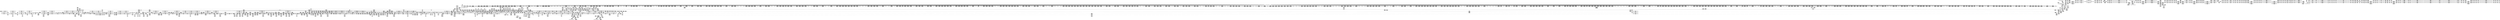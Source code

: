 digraph {
	CE0x4433b10 [shape=record,shape=Mrecord,label="{CE0x4433b10|__rcu_read_unlock:tmp1}"]
	CE0x42ed2b0 [shape=record,shape=Mrecord,label="{CE0x42ed2b0|get_current:tmp1|*SummSink*}"]
	CE0x43fa030 [shape=record,shape=Mrecord,label="{CE0x43fa030|i64*_getelementptr_inbounds_(_4_x_i64_,_4_x_i64_*___llvm_gcov_ctr129,_i64_0,_i64_0)|*Constant*}"]
	CE0x43ae300 [shape=record,shape=Mrecord,label="{CE0x43ae300|task_has_perm:tmp47|security/selinux/hooks.c,1526}"]
	CE0x42dca40 [shape=record,shape=Mrecord,label="{CE0x42dca40|2472:_%struct.cred*,_:_CRE_144,152_|*MultipleSource*|Function::task_has_perm&Arg::tsk1::|Function::selinux_task_wait&Arg::p::|security/selinux/hooks.c,1525}"]
	CE0x436bab0 [shape=record,shape=Mrecord,label="{CE0x436bab0|2472:_%struct.cred*,_:_CRE_3116,3120_|*MultipleSource*|Function::task_has_perm&Arg::tsk1::|Function::selinux_task_wait&Arg::p::|security/selinux/hooks.c,1525}"]
	CE0x43afa20 [shape=record,shape=Mrecord,label="{CE0x43afa20|i64*_getelementptr_inbounds_(_24_x_i64_,_24_x_i64_*___llvm_gcov_ctr138,_i64_0,_i64_21)|*Constant*|*SummSink*}"]
	CE0x43af520 [shape=record,shape=Mrecord,label="{CE0x43af520|i64*_getelementptr_inbounds_(_24_x_i64_,_24_x_i64_*___llvm_gcov_ctr138,_i64_0,_i64_21)|*Constant*}"]
	CE0x43291c0 [shape=record,shape=Mrecord,label="{CE0x43291c0|rcu_read_unlock:tmp1|*SummSink*}"]
	CE0x437ec80 [shape=record,shape=Mrecord,label="{CE0x437ec80|2472:_%struct.cred*,_:_CRE_10592,10600_|*MultipleSource*|Function::task_has_perm&Arg::tsk1::|Function::selinux_task_wait&Arg::p::|security/selinux/hooks.c,1525}"]
	CE0x4324930 [shape=record,shape=Mrecord,label="{CE0x4324930|2472:_%struct.cred*,_:_CRE_2280,2288_|*MultipleSource*|Function::task_has_perm&Arg::tsk1::|Function::selinux_task_wait&Arg::p::|security/selinux/hooks.c,1525}"]
	CE0x4341950 [shape=record,shape=Mrecord,label="{CE0x4341950|GLOBAL:__rcu_read_lock|*Constant*}"]
	CE0x44128c0 [shape=record,shape=Mrecord,label="{CE0x44128c0|__rcu_read_unlock:tmp4|include/linux/rcupdate.h,244|*SummSource*}"]
	CE0x437ad70 [shape=record,shape=Mrecord,label="{CE0x437ad70|2472:_%struct.cred*,_:_CRE_6544,6552_|*MultipleSource*|Function::task_has_perm&Arg::tsk1::|Function::selinux_task_wait&Arg::p::|security/selinux/hooks.c,1525}"]
	CE0x43c32e0 [shape=record,shape=Mrecord,label="{CE0x43c32e0|rcu_read_lock:do.end|*SummSink*}"]
	CE0x437c090 [shape=record,shape=Mrecord,label="{CE0x437c090|2472:_%struct.cred*,_:_CRE_6624,6632_|*MultipleSource*|Function::task_has_perm&Arg::tsk1::|Function::selinux_task_wait&Arg::p::|security/selinux/hooks.c,1525}"]
	CE0x43926c0 [shape=record,shape=Mrecord,label="{CE0x43926c0|i64_0|*Constant*|*SummSource*}"]
	CE0x43d9630 [shape=record,shape=Mrecord,label="{CE0x43d9630|__rcu_read_unlock:tmp5|include/linux/rcupdate.h,244|*SummSource*}"]
	CE0x43115b0 [shape=record,shape=Mrecord,label="{CE0x43115b0|2472:_%struct.cred*,_:_CRE_136,144_|*MultipleSource*|Function::task_has_perm&Arg::tsk1::|Function::selinux_task_wait&Arg::p::|security/selinux/hooks.c,1525}"]
	CE0x4314f00 [shape=record,shape=Mrecord,label="{CE0x4314f00|rcu_read_unlock:tmp6|include/linux/rcupdate.h,933|*SummSource*}"]
	CE0x4307880 [shape=record,shape=Mrecord,label="{CE0x4307880|2472:_%struct.cred*,_:_CRE_698,699_}"]
	CE0x4338c10 [shape=record,shape=Mrecord,label="{CE0x4338c10|2472:_%struct.cred*,_:_CRE_2576,2584_|*MultipleSource*|Function::task_has_perm&Arg::tsk1::|Function::selinux_task_wait&Arg::p::|security/selinux/hooks.c,1525}"]
	CE0x4374070 [shape=record,shape=Mrecord,label="{CE0x4374070|2472:_%struct.cred*,_:_CRE_6311,6312_}"]
	CE0x43a3fe0 [shape=record,shape=Mrecord,label="{CE0x43a3fe0|GLOBAL:task_has_perm.__warned48|Global_var:task_has_perm.__warned48}"]
	CE0x432a370 [shape=record,shape=Mrecord,label="{CE0x432a370|2472:_%struct.cred*,_:_CRE_88,92_|*MultipleSource*|Function::task_has_perm&Arg::tsk1::|Function::selinux_task_wait&Arg::p::|security/selinux/hooks.c,1525}"]
	CE0x42ea6a0 [shape=record,shape=Mrecord,label="{CE0x42ea6a0|2472:_%struct.cred*,_:_CRE_2960,2961_}"]
	CE0x42f8740 [shape=record,shape=Mrecord,label="{CE0x42f8740|2472:_%struct.cred*,_:_CRE_760,768_|*MultipleSource*|Function::task_has_perm&Arg::tsk1::|Function::selinux_task_wait&Arg::p::|security/selinux/hooks.c,1525}"]
	CE0x43fe5d0 [shape=record,shape=Mrecord,label="{CE0x43fe5d0|_ret_void,_!dbg_!27720|./arch/x86/include/asm/preempt.h,78|*SummSource*}"]
	CE0x43d50d0 [shape=record,shape=Mrecord,label="{CE0x43d50d0|rcu_lock_release:tmp2}"]
	CE0x43025b0 [shape=record,shape=Mrecord,label="{CE0x43025b0|selinux_task_wait:call|security/selinux/hooks.c,3675|*SummSource*}"]
	CE0x439c250 [shape=record,shape=Mrecord,label="{CE0x439c250|128:_i8*,_:_CRE_52,56_|*MultipleSource*|security/selinux/hooks.c,1525|*LoadInst*|security/selinux/hooks.c,1525}"]
	CE0x433fae0 [shape=record,shape=Mrecord,label="{CE0x433fae0|2472:_%struct.cred*,_:_CRE_2915,2916_}"]
	CE0x430ed80 [shape=record,shape=Mrecord,label="{CE0x430ed80|rcu_read_lock:tmp13|include/linux/rcupdate.h,882|*SummSink*}"]
	CE0x4392ce0 [shape=record,shape=Mrecord,label="{CE0x4392ce0|task_has_perm:tobool4|security/selinux/hooks.c,1525|*SummSource*}"]
	CE0x432c0b0 [shape=record,shape=Mrecord,label="{CE0x432c0b0|task_has_perm:land.lhs.true2|*SummSink*}"]
	CE0x432e460 [shape=record,shape=Mrecord,label="{CE0x432e460|rcu_read_lock:tmp8|include/linux/rcupdate.h,882|*SummSource*}"]
	CE0x43cfe20 [shape=record,shape=Mrecord,label="{CE0x43cfe20|i64*_getelementptr_inbounds_(_11_x_i64_,_11_x_i64_*___llvm_gcov_ctr127,_i64_0,_i64_10)|*Constant*|*SummSink*}"]
	CE0x4365fa0 [shape=record,shape=Mrecord,label="{CE0x4365fa0|2472:_%struct.cred*,_:_CRE_2945,2946_}"]
	CE0x43713f0 [shape=record,shape=Mrecord,label="{CE0x43713f0|2472:_%struct.cred*,_:_CRE_6224,6232_|*MultipleSource*|Function::task_has_perm&Arg::tsk1::|Function::selinux_task_wait&Arg::p::|security/selinux/hooks.c,1525}"]
	CE0x43885f0 [shape=record,shape=Mrecord,label="{CE0x43885f0|task_has_perm:tmp57|security/selinux/hooks.c,1526|*SummSource*}"]
	CE0x43c3510 [shape=record,shape=Mrecord,label="{CE0x43c3510|_call_void_mcount()_#3}"]
	CE0x439c420 [shape=record,shape=Mrecord,label="{CE0x439c420|128:_i8*,_:_CRE_56,64_|*MultipleSource*|security/selinux/hooks.c,1525|*LoadInst*|security/selinux/hooks.c,1525}"]
	CE0x43ce9b0 [shape=record,shape=Mrecord,label="{CE0x43ce9b0|i8*_getelementptr_inbounds_(_42_x_i8_,_42_x_i8_*_.str46,_i32_0,_i32_0)|*Constant*|*SummSink*}"]
	CE0x43e77c0 [shape=record,shape=Mrecord,label="{CE0x43e77c0|__rcu_read_lock:tmp2|*SummSource*}"]
	CE0x43827c0 [shape=record,shape=Mrecord,label="{CE0x43827c0|task_has_perm:tmp12|security/selinux/hooks.c,1525}"]
	CE0x43f2240 [shape=record,shape=Mrecord,label="{CE0x43f2240|void_(i32*,_i32,_i32*)*_asm_addl_$1,_%gs:$0_,_*m,ri,*m,_dirflag_,_fpsr_,_flags_|*SummSource*}"]
	CE0x4373a80 [shape=record,shape=Mrecord,label="{CE0x4373a80|2472:_%struct.cred*,_:_CRE_6306,6307_}"]
	CE0x43b5ca0 [shape=record,shape=Mrecord,label="{CE0x43b5ca0|__preempt_count_sub:tmp5|./arch/x86/include/asm/preempt.h,77}"]
	CE0x43367d0 [shape=record,shape=Mrecord,label="{CE0x43367d0|2472:_%struct.cred*,_:_CRE_2424,2472_|*MultipleSource*|Function::task_has_perm&Arg::tsk1::|Function::selinux_task_wait&Arg::p::|security/selinux/hooks.c,1525}"]
	CE0x440d320 [shape=record,shape=Mrecord,label="{CE0x440d320|rcu_lock_acquire:indirectgoto|*SummSource*}"]
	CE0x4381e40 [shape=record,shape=Mrecord,label="{CE0x4381e40|i64_4|*Constant*|*SummSink*}"]
	CE0x43e7830 [shape=record,shape=Mrecord,label="{CE0x43e7830|__rcu_read_lock:tmp2|*SummSink*}"]
	CE0x43ecd50 [shape=record,shape=Mrecord,label="{CE0x43ecd50|%struct.lockdep_map*_null|*Constant*}"]
	CE0x4316ad0 [shape=record,shape=Mrecord,label="{CE0x4316ad0|2472:_%struct.cred*,_:_CRE_432,440_|*MultipleSource*|Function::task_has_perm&Arg::tsk1::|Function::selinux_task_wait&Arg::p::|security/selinux/hooks.c,1525}"]
	CE0x4392730 [shape=record,shape=Mrecord,label="{CE0x4392730|i64_0|*Constant*|*SummSink*}"]
	CE0x439f720 [shape=record,shape=Mrecord,label="{CE0x439f720|task_has_perm:sid|security/selinux/hooks.c,1525|*SummSource*}"]
	CE0x4410730 [shape=record,shape=Mrecord,label="{CE0x4410730|_call_void_mcount()_#3|*SummSink*}"]
	CE0x439b3d0 [shape=record,shape=Mrecord,label="{CE0x439b3d0|128:_i8*,_:_CRE_20,24_|*MultipleSource*|security/selinux/hooks.c,1525|*LoadInst*|security/selinux/hooks.c,1525}"]
	CE0x439f870 [shape=record,shape=Mrecord,label="{CE0x439f870|task_has_perm:sid|security/selinux/hooks.c,1525|*SummSink*}"]
	CE0x43f7700 [shape=record,shape=Mrecord,label="{CE0x43f7700|COLLAPSED:_GCMRE___llvm_gcov_ctr134_internal_global_4_x_i64_zeroinitializer:_elem_0:default:}"]
	CE0x4341540 [shape=record,shape=Mrecord,label="{CE0x4341540|task_has_perm:land.lhs.true13|*SummSource*}"]
	CE0x43df890 [shape=record,shape=Mrecord,label="{CE0x43df890|rcu_read_unlock:tmp21|include/linux/rcupdate.h,935|*SummSink*}"]
	CE0x42ea310 [shape=record,shape=Mrecord,label="{CE0x42ea310|2472:_%struct.cred*,_:_CRE_2957,2958_}"]
	CE0x43a00c0 [shape=record,shape=Mrecord,label="{CE0x43a00c0|rcu_read_lock:tmp16|include/linux/rcupdate.h,882|*SummSink*}"]
	CE0x43f1ff0 [shape=record,shape=Mrecord,label="{CE0x43f1ff0|GLOBAL:__preempt_count|Global_var:__preempt_count|*SummSink*}"]
	CE0x4392530 [shape=record,shape=Mrecord,label="{CE0x4392530|GLOBAL:__llvm_gcov_ctr138|Global_var:__llvm_gcov_ctr138|*SummSink*}"]
	CE0x43db0c0 [shape=record,shape=Mrecord,label="{CE0x43db0c0|i64*_getelementptr_inbounds_(_4_x_i64_,_4_x_i64_*___llvm_gcov_ctr128,_i64_0,_i64_3)|*Constant*|*SummSink*}"]
	CE0x4370bd0 [shape=record,shape=Mrecord,label="{CE0x4370bd0|2472:_%struct.cred*,_:_CRE_6196,6200_|*MultipleSource*|Function::task_has_perm&Arg::tsk1::|Function::selinux_task_wait&Arg::p::|security/selinux/hooks.c,1525}"]
	CE0x42e7d90 [shape=record,shape=Mrecord,label="{CE0x42e7d90|task_has_perm:do.body|*SummSink*}"]
	CE0x55027d0 [shape=record,shape=Mrecord,label="{CE0x55027d0|GLOBAL:get_current|*Constant*|*SummSource*}"]
	CE0x43761b0 [shape=record,shape=Mrecord,label="{CE0x43761b0|2472:_%struct.cred*,_:_CRE_6339,6340_}"]
	CE0x42e18b0 [shape=record,shape=Mrecord,label="{CE0x42e18b0|2472:_%struct.cred*,_:_CRE_464,472_|*MultipleSource*|Function::task_has_perm&Arg::tsk1::|Function::selinux_task_wait&Arg::p::|security/selinux/hooks.c,1525}"]
	CE0x42e76c0 [shape=record,shape=Mrecord,label="{CE0x42e76c0|2472:_%struct.cred*,_:_CRE_32,40_|*MultipleSource*|Function::task_has_perm&Arg::tsk1::|Function::selinux_task_wait&Arg::p::|security/selinux/hooks.c,1525}"]
	CE0x4399d50 [shape=record,shape=Mrecord,label="{CE0x4399d50|i64_2|*Constant*|*SummSource*}"]
	CE0x440c5e0 [shape=record,shape=Mrecord,label="{CE0x440c5e0|_call_void_mcount()_#3|*SummSink*}"]
	CE0x43b0c90 [shape=record,shape=Mrecord,label="{CE0x43b0c90|i64*_getelementptr_inbounds_(_24_x_i64_,_24_x_i64_*___llvm_gcov_ctr138,_i64_0,_i64_22)|*Constant*|*SummSink*}"]
	CE0x4315c00 [shape=record,shape=Mrecord,label="{CE0x4315c00|2472:_%struct.cred*,_:_CRE_680,688_|*MultipleSource*|Function::task_has_perm&Arg::tsk1::|Function::selinux_task_wait&Arg::p::|security/selinux/hooks.c,1525}"]
	CE0x4361df0 [shape=record,shape=Mrecord,label="{CE0x4361df0|rcu_read_unlock:tmp|*SummSource*}"]
	CE0x42ef0e0 [shape=record,shape=Mrecord,label="{CE0x42ef0e0|2472:_%struct.cred*,_:_CRE_592,600_|*MultipleSource*|Function::task_has_perm&Arg::tsk1::|Function::selinux_task_wait&Arg::p::|security/selinux/hooks.c,1525}"]
	CE0x433def0 [shape=record,shape=Mrecord,label="{CE0x433def0|2472:_%struct.cred*,_:_CRE_2872,2876_|*MultipleSource*|Function::task_has_perm&Arg::tsk1::|Function::selinux_task_wait&Arg::p::|security/selinux/hooks.c,1525}"]
	CE0x43666c0 [shape=record,shape=Mrecord,label="{CE0x43666c0|2472:_%struct.cred*,_:_CRE_2951,2952_}"]
	CE0x4327180 [shape=record,shape=Mrecord,label="{CE0x4327180|2472:_%struct.cred*,_:_CRE_2152,2160_|*MultipleSource*|Function::task_has_perm&Arg::tsk1::|Function::selinux_task_wait&Arg::p::|security/selinux/hooks.c,1525}"]
	CE0x439e2f0 [shape=record,shape=Mrecord,label="{CE0x439e2f0|task_has_perm:tmp29|security/selinux/hooks.c,1525|*SummSource*}"]
	CE0x42f1ac0 [shape=record,shape=Mrecord,label="{CE0x42f1ac0|_call_void_lockdep_rcu_suspicious(i8*_getelementptr_inbounds_(_25_x_i8_,_25_x_i8_*_.str3,_i32_0,_i32_0),_i32_1525,_i8*_getelementptr_inbounds_(_41_x_i8_,_41_x_i8_*_.str44,_i32_0,_i32_0))_#10,_!dbg_!27734|security/selinux/hooks.c,1525}"]
	CE0x43260a0 [shape=record,shape=Mrecord,label="{CE0x43260a0|rcu_read_lock:entry}"]
	CE0x4330c80 [shape=record,shape=Mrecord,label="{CE0x4330c80|rcu_read_lock:tmp9|include/linux/rcupdate.h,882}"]
	CE0x42e8720 [shape=record,shape=Mrecord,label="{CE0x42e8720|rcu_lock_release:tmp5|include/linux/rcupdate.h,423|*SummSink*}"]
	CE0x43415e0 [shape=record,shape=Mrecord,label="{CE0x43415e0|task_has_perm:land.lhs.true13|*SummSink*}"]
	CE0x4310650 [shape=record,shape=Mrecord,label="{CE0x4310650|rcu_read_unlock:tmp4|include/linux/rcupdate.h,933|*SummSource*}"]
	CE0x4399fb0 [shape=record,shape=Mrecord,label="{CE0x4399fb0|i64_0|*Constant*}"]
	CE0x43ed040 [shape=record,shape=Mrecord,label="{CE0x43ed040|%struct.lockdep_map*_null|*Constant*|*SummSink*}"]
	CE0x43f5030 [shape=record,shape=Mrecord,label="{CE0x43f5030|rcu_lock_release:tmp4|include/linux/rcupdate.h,423}"]
	CE0x4371010 [shape=record,shape=Mrecord,label="{CE0x4371010|2472:_%struct.cred*,_:_CRE_6208,6216_|*MultipleSource*|Function::task_has_perm&Arg::tsk1::|Function::selinux_task_wait&Arg::p::|security/selinux/hooks.c,1525}"]
	CE0x437eeb0 [shape=record,shape=Mrecord,label="{CE0x437eeb0|2472:_%struct.cred*,_:_CRE_10600,10604_|*MultipleSource*|Function::task_has_perm&Arg::tsk1::|Function::selinux_task_wait&Arg::p::|security/selinux/hooks.c,1525}"]
	CE0x43e7ed0 [shape=record,shape=Mrecord,label="{CE0x43e7ed0|__preempt_count_add:tmp6|./arch/x86/include/asm/preempt.h,73}"]
	"CONST[source:0(mediator),value:0(static)][purpose:{operation}][SnkIdx:3]"
	CE0x44103d0 [shape=record,shape=Mrecord,label="{CE0x44103d0|i64*_getelementptr_inbounds_(_4_x_i64_,_4_x_i64_*___llvm_gcov_ctr129,_i64_0,_i64_2)|*Constant*|*SummSink*}"]
	CE0x4307120 [shape=record,shape=Mrecord,label="{CE0x4307120|2472:_%struct.cred*,_:_CRE_690,691_}"]
	CE0x43b61f0 [shape=record,shape=Mrecord,label="{CE0x43b61f0|__preempt_count_add:tmp3}"]
	CE0x43b5e60 [shape=record,shape=Mrecord,label="{CE0x43b5e60|__preempt_count_sub:tmp5|./arch/x86/include/asm/preempt.h,77|*SummSource*}"]
	CE0x43d58d0 [shape=record,shape=Mrecord,label="{CE0x43d58d0|i64*_getelementptr_inbounds_(_4_x_i64_,_4_x_i64_*___llvm_gcov_ctr133,_i64_0,_i64_1)|*Constant*}"]
	CE0x4387370 [shape=record,shape=Mrecord,label="{CE0x4387370|task_has_perm:sid25|security/selinux/hooks.c,1526|*SummSink*}"]
	CE0x4338080 [shape=record,shape=Mrecord,label="{CE0x4338080|2472:_%struct.cred*,_:_CRE_2530,2531_}"]
	CE0x4386050 [shape=record,shape=Mrecord,label="{CE0x4386050|task_has_perm:security24|security/selinux/hooks.c,1526|*SummSink*}"]
	CE0x4377f10 [shape=record,shape=Mrecord,label="{CE0x4377f10|2472:_%struct.cred*,_:_CRE_6384,6392_|*MultipleSource*|Function::task_has_perm&Arg::tsk1::|Function::selinux_task_wait&Arg::p::|security/selinux/hooks.c,1525}"]
	CE0x42dddd0 [shape=record,shape=Mrecord,label="{CE0x42dddd0|_call_void_mcount()_#3|*SummSink*}"]
	CE0x4378760 [shape=record,shape=Mrecord,label="{CE0x4378760|2472:_%struct.cred*,_:_CRE_6424,6432_|*MultipleSource*|Function::task_has_perm&Arg::tsk1::|Function::selinux_task_wait&Arg::p::|security/selinux/hooks.c,1525}"]
	CE0x60a2a60 [shape=record,shape=Mrecord,label="{CE0x60a2a60|get_current:entry}"]
	CE0x4391440 [shape=record,shape=Mrecord,label="{CE0x4391440|i64_3|*Constant*|*SummSource*}"]
	CE0x439e410 [shape=record,shape=Mrecord,label="{CE0x439e410|__rcu_read_lock:tmp1|*SummSource*}"]
	CE0x43b2f90 [shape=record,shape=Mrecord,label="{CE0x43b2f90|__preempt_count_sub:do.body|*SummSource*}"]
	CE0x44362c0 [shape=record,shape=Mrecord,label="{CE0x44362c0|__preempt_count_sub:tmp7|./arch/x86/include/asm/preempt.h,78|*SummSink*}"]
	CE0x42e9e90 [shape=record,shape=Mrecord,label="{CE0x42e9e90|i64*_getelementptr_inbounds_(_2_x_i64_,_2_x_i64_*___llvm_gcov_ctr291,_i64_0,_i64_1)|*Constant*|*SummSink*}"]
	CE0x4380690 [shape=record,shape=Mrecord,label="{CE0x4380690|task_has_perm:tmp9|security/selinux/hooks.c,1525}"]
	CE0x43344f0 [shape=record,shape=Mrecord,label="{CE0x43344f0|i64*_getelementptr_inbounds_(_24_x_i64_,_24_x_i64_*___llvm_gcov_ctr138,_i64_0,_i64_11)|*Constant*}"]
	CE0x4449110 [shape=record,shape=Mrecord,label="{CE0x4449110|i64*_getelementptr_inbounds_(_4_x_i64_,_4_x_i64_*___llvm_gcov_ctr129,_i64_0,_i64_3)|*Constant*}"]
	CE0x436ded0 [shape=record,shape=Mrecord,label="{CE0x436ded0|2472:_%struct.cred*,_:_CRE_5904,5912_|*MultipleSource*|Function::task_has_perm&Arg::tsk1::|Function::selinux_task_wait&Arg::p::|security/selinux/hooks.c,1525}"]
	CE0x43eda60 [shape=record,shape=Mrecord,label="{CE0x43eda60|rcu_lock_acquire:tmp6}"]
	CE0x4332370 [shape=record,shape=Mrecord,label="{CE0x4332370|task_has_perm:tmp17|security/selinux/hooks.c,1525|*SummSink*}"]
	CE0x4343710 [shape=record,shape=Mrecord,label="{CE0x4343710|_call_void___rcu_read_lock()_#10,_!dbg_!27710|include/linux/rcupdate.h,879}"]
	CE0x43f66a0 [shape=record,shape=Mrecord,label="{CE0x43f66a0|_call_void_asm_addl_$1,_%gs:$0_,_*m,ri,*m,_dirflag_,_fpsr_,_flags_(i32*___preempt_count,_i32_%sub,_i32*___preempt_count)_#3,_!dbg_!27717,_!srcloc_!27718|./arch/x86/include/asm/preempt.h,77|*SummSink*}"]
	CE0x4300940 [shape=record,shape=Mrecord,label="{CE0x4300940|_ret_i32_%call1,_!dbg_!27714|security/selinux/hooks.c,3675|*SummSink*}"]
	CE0x4369d50 [shape=record,shape=Mrecord,label="{CE0x4369d50|2472:_%struct.cred*,_:_CRE_3008,3024_|*MultipleSource*|Function::task_has_perm&Arg::tsk1::|Function::selinux_task_wait&Arg::p::|security/selinux/hooks.c,1525}"]
	CE0x43d9be0 [shape=record,shape=Mrecord,label="{CE0x43d9be0|rcu_read_unlock:tobool1|include/linux/rcupdate.h,933}"]
	CE0x42e7a20 [shape=record,shape=Mrecord,label="{CE0x42e7a20|task_has_perm:land.lhs.true|*SummSource*}"]
	CE0x42eaef0 [shape=record,shape=Mrecord,label="{CE0x42eaef0|2472:_%struct.cred*,_:_CRE_2967,2968_}"]
	CE0x4369f40 [shape=record,shape=Mrecord,label="{CE0x4369f40|2472:_%struct.cred*,_:_CRE_3024,3032_|*MultipleSource*|Function::task_has_perm&Arg::tsk1::|Function::selinux_task_wait&Arg::p::|security/selinux/hooks.c,1525}"]
	CE0x439cf00 [shape=record,shape=Mrecord,label="{CE0x439cf00|128:_i8*,_:_CRE_104,112_|*MultipleSource*|security/selinux/hooks.c,1525|*LoadInst*|security/selinux/hooks.c,1525}"]
	CE0x437e820 [shape=record,shape=Mrecord,label="{CE0x437e820|2472:_%struct.cred*,_:_CRE_10576,10584_|*MultipleSource*|Function::task_has_perm&Arg::tsk1::|Function::selinux_task_wait&Arg::p::|security/selinux/hooks.c,1525}"]
	CE0x4385570 [shape=record,shape=Mrecord,label="{CE0x4385570|task_has_perm:tmp54|security/selinux/hooks.c,1526|*SummSink*}"]
	CE0x4412c60 [shape=record,shape=Mrecord,label="{CE0x4412c60|GLOBAL:__preempt_count_sub|*Constant*|*SummSource*}"]
	CE0x4342b40 [shape=record,shape=Mrecord,label="{CE0x4342b40|2472:_%struct.cred*,_:_CRE_8,16_|*MultipleSource*|Function::task_has_perm&Arg::tsk1::|Function::selinux_task_wait&Arg::p::|security/selinux/hooks.c,1525}"]
	CE0x4360a30 [shape=record,shape=Mrecord,label="{CE0x4360a30|__rcu_read_lock:tmp7|include/linux/rcupdate.h,240}"]
	CE0x438c500 [shape=record,shape=Mrecord,label="{CE0x438c500|avc_has_perm:entry}"]
	CE0x439d9e0 [shape=record,shape=Mrecord,label="{CE0x439d9e0|128:_i8*,_:_CRE_152,160_|*MultipleSource*|security/selinux/hooks.c,1525|*LoadInst*|security/selinux/hooks.c,1525}"]
	CE0x43641f0 [shape=record,shape=Mrecord,label="{CE0x43641f0|2472:_%struct.cred*,_:_CRE_2920,2921_}"]
	CE0x43883d0 [shape=record,shape=Mrecord,label="{CE0x43883d0|task_has_perm:tmp57|security/selinux/hooks.c,1526}"]
	CE0x4363910 [shape=record,shape=Mrecord,label="{CE0x4363910|_call_void_mcount()_#3}"]
	CE0x43d1ba0 [shape=record,shape=Mrecord,label="{CE0x43d1ba0|_call_void_mcount()_#3|*SummSource*}"]
	CE0x43f5630 [shape=record,shape=Mrecord,label="{CE0x43f5630|__preempt_count_add:tmp5|./arch/x86/include/asm/preempt.h,72}"]
	CE0x42e4280 [shape=record,shape=Mrecord,label="{CE0x42e4280|2472:_%struct.cred*,_:_CRE_296,304_|*MultipleSource*|Function::task_has_perm&Arg::tsk1::|Function::selinux_task_wait&Arg::p::|security/selinux/hooks.c,1525}"]
	CE0x42dcc20 [shape=record,shape=Mrecord,label="{CE0x42dcc20|2472:_%struct.cred*,_:_CRE_152,160_|*MultipleSource*|Function::task_has_perm&Arg::tsk1::|Function::selinux_task_wait&Arg::p::|security/selinux/hooks.c,1525}"]
	CE0x43317b0 [shape=record,shape=Mrecord,label="{CE0x43317b0|task_has_perm:tmp15|security/selinux/hooks.c,1525|*SummSource*}"]
	CE0x43b3000 [shape=record,shape=Mrecord,label="{CE0x43b3000|__preempt_count_sub:do.end|*SummSource*}"]
	CE0x4334f40 [shape=record,shape=Mrecord,label="{CE0x4334f40|task_has_perm:tmp18|security/selinux/hooks.c,1525}"]
	CE0x4395a90 [shape=record,shape=Mrecord,label="{CE0x4395a90|rcu_read_lock:tmp18|include/linux/rcupdate.h,882}"]
	CE0x43690e0 [shape=record,shape=Mrecord,label="{CE0x43690e0|2472:_%struct.cred*,_:_CRE_2973,2974_}"]
	CE0x43a8e40 [shape=record,shape=Mrecord,label="{CE0x43a8e40|task_has_perm:tmp43|security/selinux/hooks.c,1526}"]
	CE0x43243c0 [shape=record,shape=Mrecord,label="{CE0x43243c0|2472:_%struct.cred*,_:_CRE_2256,2264_|*MultipleSource*|Function::task_has_perm&Arg::tsk1::|Function::selinux_task_wait&Arg::p::|security/selinux/hooks.c,1525}"]
	CE0x4390de0 [shape=record,shape=Mrecord,label="{CE0x4390de0|i32_1525|*Constant*|*SummSource*}"]
	CE0x4307790 [shape=record,shape=Mrecord,label="{CE0x4307790|2472:_%struct.cred*,_:_CRE_697,698_}"]
	CE0x4410cb0 [shape=record,shape=Mrecord,label="{CE0x4410cb0|_call_void_mcount()_#3|*SummSource*}"]
	CE0x42e4ba0 [shape=record,shape=Mrecord,label="{CE0x42e4ba0|GLOBAL:rcu_lock_map|Global_var:rcu_lock_map|*SummSource*}"]
	CE0x430de50 [shape=record,shape=Mrecord,label="{CE0x430de50|__preempt_count_add:val|Function::__preempt_count_add&Arg::val::}"]
	CE0x4382520 [shape=record,shape=Mrecord,label="{CE0x4382520|task_has_perm:tmp11|security/selinux/hooks.c,1525|*SummSource*}"]
	CE0x43867c0 [shape=record,shape=Mrecord,label="{CE0x43867c0|task_has_perm:tmp55|security/selinux/hooks.c,1526|*SummSink*}"]
	CE0x4324ea0 [shape=record,shape=Mrecord,label="{CE0x4324ea0|2472:_%struct.cred*,_:_CRE_2304,2312_|*MultipleSource*|Function::task_has_perm&Arg::tsk1::|Function::selinux_task_wait&Arg::p::|security/selinux/hooks.c,1525}"]
	CE0x43deeb0 [shape=record,shape=Mrecord,label="{CE0x43deeb0|rcu_read_unlock:tmp21|include/linux/rcupdate.h,935}"]
	CE0x437fe00 [shape=record,shape=Mrecord,label="{CE0x437fe00|task_has_perm:tmp4|*LoadInst*|security/selinux/hooks.c,1525}"]
	CE0x43e1ef0 [shape=record,shape=Mrecord,label="{CE0x43e1ef0|i8*_getelementptr_inbounds_(_44_x_i8_,_44_x_i8_*_.str47,_i32_0,_i32_0)|*Constant*|*SummSource*}"]
	CE0x439d470 [shape=record,shape=Mrecord,label="{CE0x439d470|128:_i8*,_:_CRE_128,136_|*MultipleSource*|security/selinux/hooks.c,1525|*LoadInst*|security/selinux/hooks.c,1525}"]
	CE0x437c720 [shape=record,shape=Mrecord,label="{CE0x437c720|2472:_%struct.cred*,_:_CRE_6644,6648_|*MultipleSource*|Function::task_has_perm&Arg::tsk1::|Function::selinux_task_wait&Arg::p::|security/selinux/hooks.c,1525}"]
	CE0x43337f0 [shape=record,shape=Mrecord,label="{CE0x43337f0|task_has_perm:tmp22|security/selinux/hooks.c,1525|*SummSink*}"]
	CE0x43da1d0 [shape=record,shape=Mrecord,label="{CE0x43da1d0|rcu_read_unlock:if.end|*SummSink*}"]
	CE0x4309710 [shape=record,shape=Mrecord,label="{CE0x4309710|task_has_perm:do.end22|*SummSource*}"]
	CE0x42e0e90 [shape=record,shape=Mrecord,label="{CE0x42e0e90|2472:_%struct.cred*,_:_CRE_632,640_|*MultipleSource*|Function::task_has_perm&Arg::tsk1::|Function::selinux_task_wait&Arg::p::|security/selinux/hooks.c,1525}"]
	CE0x42e82f0 [shape=record,shape=Mrecord,label="{CE0x42e82f0|i64*_getelementptr_inbounds_(_2_x_i64_,_2_x_i64_*___llvm_gcov_ctr291,_i64_0,_i64_0)|*Constant*|*SummSource*}"]
	CE0x43ee5a0 [shape=record,shape=Mrecord,label="{CE0x43ee5a0|i64*_getelementptr_inbounds_(_4_x_i64_,_4_x_i64_*___llvm_gcov_ctr128,_i64_0,_i64_1)|*Constant*|*SummSink*}"]
	CE0x437ab50 [shape=record,shape=Mrecord,label="{CE0x437ab50|2472:_%struct.cred*,_:_CRE_6536,6544_|*MultipleSource*|Function::task_has_perm&Arg::tsk1::|Function::selinux_task_wait&Arg::p::|security/selinux/hooks.c,1525}"]
	CE0x432ea30 [shape=record,shape=Mrecord,label="{CE0x432ea30|i32_1|*Constant*}"]
	CE0x42f8de0 [shape=record,shape=Mrecord,label="{CE0x42f8de0|2472:_%struct.cred*,_:_CRE_440,448_|*MultipleSource*|Function::task_has_perm&Arg::tsk1::|Function::selinux_task_wait&Arg::p::|security/selinux/hooks.c,1525}"]
	CE0x4340a20 [shape=record,shape=Mrecord,label="{CE0x4340a20|_call_void_rcu_read_lock()_#10,_!dbg_!27714|security/selinux/hooks.c,1524}"]
	CE0x433a7e0 [shape=record,shape=Mrecord,label="{CE0x433a7e0|2472:_%struct.cred*,_:_CRE_2680,2688_|*MultipleSource*|Function::task_has_perm&Arg::tsk1::|Function::selinux_task_wait&Arg::p::|security/selinux/hooks.c,1525}"]
	CE0x43f7930 [shape=record,shape=Mrecord,label="{CE0x43f7930|rcu_lock_release:tmp|*SummSource*}"]
	CE0x430a6f0 [shape=record,shape=Mrecord,label="{CE0x430a6f0|2472:_%struct.cred*,_:_CRE_772,776_|*MultipleSource*|Function::task_has_perm&Arg::tsk1::|Function::selinux_task_wait&Arg::p::|security/selinux/hooks.c,1525}"]
	CE0x43140d0 [shape=record,shape=Mrecord,label="{CE0x43140d0|__rcu_read_lock:tmp4|include/linux/rcupdate.h,239}"]
	CE0x43e4f40 [shape=record,shape=Mrecord,label="{CE0x43e4f40|__rcu_read_unlock:entry|*SummSink*}"]
	CE0x43e3bc0 [shape=record,shape=Mrecord,label="{CE0x43e3bc0|rcu_lock_release:entry|*SummSink*}"]
	CE0x4373950 [shape=record,shape=Mrecord,label="{CE0x4373950|2472:_%struct.cred*,_:_CRE_6305,6306_}"]
	CE0x43a9da0 [shape=record,shape=Mrecord,label="{CE0x43a9da0|i64*_getelementptr_inbounds_(_24_x_i64_,_24_x_i64_*___llvm_gcov_ctr138,_i64_0,_i64_19)|*Constant*}"]
	CE0x43e12d0 [shape=record,shape=Mrecord,label="{CE0x43e12d0|i32_934|*Constant*}"]
	CE0x43d0e40 [shape=record,shape=Mrecord,label="{CE0x43d0e40|i64*_getelementptr_inbounds_(_11_x_i64_,_11_x_i64_*___llvm_gcov_ctr127,_i64_0,_i64_9)|*Constant*|*SummSource*}"]
	CE0x4327510 [shape=record,shape=Mrecord,label="{CE0x4327510|2472:_%struct.cred*,_:_CRE_2168,2240_|*MultipleSource*|Function::task_has_perm&Arg::tsk1::|Function::selinux_task_wait&Arg::p::|security/selinux/hooks.c,1525}"]
	CE0x42fc640 [shape=record,shape=Mrecord,label="{CE0x42fc640|selinux_task_wait:tmp3|*SummSink*}"]
	CE0x438b350 [shape=record,shape=Mrecord,label="{CE0x438b350|rcu_read_unlock:entry}"]
	CE0x4404830 [shape=record,shape=Mrecord,label="{CE0x4404830|i64*_getelementptr_inbounds_(_4_x_i64_,_4_x_i64_*___llvm_gcov_ctr134,_i64_0,_i64_3)|*Constant*|*SummSink*}"]
	CE0x5e66a50 [shape=record,shape=Mrecord,label="{CE0x5e66a50|_ret_%struct.task_struct*_%tmp4,_!dbg_!27714|./arch/x86/include/asm/current.h,14|*SummSource*}"]
	CE0x43929b0 [shape=record,shape=Mrecord,label="{CE0x43929b0|task_has_perm:tmp6|security/selinux/hooks.c,1525}"]
	CE0x430d110 [shape=record,shape=Mrecord,label="{CE0x430d110|_ret_void,_!dbg_!27717|include/linux/rcupdate.h,419|*SummSink*}"]
	CE0x4404340 [shape=record,shape=Mrecord,label="{CE0x4404340|__preempt_count_add:tmp|*SummSink*}"]
	CE0x4378350 [shape=record,shape=Mrecord,label="{CE0x4378350|2472:_%struct.cred*,_:_CRE_6400,6408_|*MultipleSource*|Function::task_has_perm&Arg::tsk1::|Function::selinux_task_wait&Arg::p::|security/selinux/hooks.c,1525}"]
	CE0x42e0480 [shape=record,shape=Mrecord,label="{CE0x42e0480|rcu_lock_release:tmp|*SummSink*}"]
	CE0x4369b60 [shape=record,shape=Mrecord,label="{CE0x4369b60|2472:_%struct.cred*,_:_CRE_3000,3008_|*MultipleSource*|Function::task_has_perm&Arg::tsk1::|Function::selinux_task_wait&Arg::p::|security/selinux/hooks.c,1525}"]
	CE0x4373360 [shape=record,shape=Mrecord,label="{CE0x4373360|2472:_%struct.cred*,_:_CRE_6300,6301_}"]
	CE0x43dd120 [shape=record,shape=Mrecord,label="{CE0x43dd120|rcu_read_unlock:tmp16|include/linux/rcupdate.h,933|*SummSource*}"]
	CE0x43dd250 [shape=record,shape=Mrecord,label="{CE0x43dd250|rcu_read_unlock:tmp16|include/linux/rcupdate.h,933|*SummSink*}"]
	CE0x43f4d00 [shape=record,shape=Mrecord,label="{CE0x43f4d00|__preempt_count_sub:tmp7|./arch/x86/include/asm/preempt.h,78}"]
	CE0x42ef2f0 [shape=record,shape=Mrecord,label="{CE0x42ef2f0|2472:_%struct.cred*,_:_CRE_600,608_|*MultipleSource*|Function::task_has_perm&Arg::tsk1::|Function::selinux_task_wait&Arg::p::|security/selinux/hooks.c,1525}"]
	CE0x43c0900 [shape=record,shape=Mrecord,label="{CE0x43c0900|__preempt_count_add:tmp1|*SummSource*}"]
	CE0x4332880 [shape=record,shape=Mrecord,label="{CE0x4332880|i64*_getelementptr_inbounds_(_24_x_i64_,_24_x_i64_*___llvm_gcov_ctr138,_i64_0,_i64_8)|*Constant*|*SummSource*}"]
	CE0x43134d0 [shape=record,shape=Mrecord,label="{CE0x43134d0|rcu_read_unlock:tmp15|include/linux/rcupdate.h,933}"]
	CE0x43ceec0 [shape=record,shape=Mrecord,label="{CE0x43ceec0|rcu_read_lock:tmp19|include/linux/rcupdate.h,882|*SummSource*}"]
	CE0x4366b60 [shape=record,shape=Mrecord,label="{CE0x4366b60|task_has_perm:tmp45|security/selinux/hooks.c,1526|*SummSource*}"]
	CE0x4341a60 [shape=record,shape=Mrecord,label="{CE0x4341a60|2472:_%struct.cred*,_:_CRE_20,24_|*MultipleSource*|Function::task_has_perm&Arg::tsk1::|Function::selinux_task_wait&Arg::p::|security/selinux/hooks.c,1525}"]
	CE0x43c3b50 [shape=record,shape=Mrecord,label="{CE0x43c3b50|rcu_read_lock:tmp4|include/linux/rcupdate.h,882}"]
	CE0x43a26a0 [shape=record,shape=Mrecord,label="{CE0x43a26a0|i64_13|*Constant*|*SummSink*}"]
	CE0x433c9e0 [shape=record,shape=Mrecord,label="{CE0x433c9e0|2472:_%struct.cred*,_:_CRE_2792,2800_|*MultipleSource*|Function::task_has_perm&Arg::tsk1::|Function::selinux_task_wait&Arg::p::|security/selinux/hooks.c,1525}"]
	CE0x42f7ee0 [shape=record,shape=Mrecord,label="{CE0x42f7ee0|2472:_%struct.cred*,_:_CRE_712,720_|*MultipleSource*|Function::task_has_perm&Arg::tsk1::|Function::selinux_task_wait&Arg::p::|security/selinux/hooks.c,1525}"]
	CE0x4399670 [shape=record,shape=Mrecord,label="{CE0x4399670|task_has_perm:call|security/selinux/hooks.c,1525|*SummSink*}"]
	CE0x42f6de0 [shape=record,shape=Mrecord,label="{CE0x42f6de0|2472:_%struct.cred*,_:_CRE_1856,1864_|*MultipleSource*|Function::task_has_perm&Arg::tsk1::|Function::selinux_task_wait&Arg::p::|security/selinux/hooks.c,1525}"]
	CE0x4340480 [shape=record,shape=Mrecord,label="{CE0x4340480|rcu_read_lock:tmp6|include/linux/rcupdate.h,882|*SummSink*}"]
	CE0x42fb1e0 [shape=record,shape=Mrecord,label="{CE0x42fb1e0|get_current:entry|*SummSource*}"]
	CE0x4377710 [shape=record,shape=Mrecord,label="{CE0x4377710|2472:_%struct.cred*,_:_CRE_6357,6358_}"]
	CE0x4383720 [shape=record,shape=Mrecord,label="{CE0x4383720|task_has_perm:call3|security/selinux/hooks.c,1525|*SummSink*}"]
	CE0x4379e90 [shape=record,shape=Mrecord,label="{CE0x4379e90|2472:_%struct.cred*,_:_CRE_6488,6492_|*MultipleSource*|Function::task_has_perm&Arg::tsk1::|Function::selinux_task_wait&Arg::p::|security/selinux/hooks.c,1525}"]
	CE0x43050e0 [shape=record,shape=Mrecord,label="{CE0x43050e0|task_has_perm:tmp|*SummSink*}"]
	CE0x44087f0 [shape=record,shape=Mrecord,label="{CE0x44087f0|i64_ptrtoint_(i8*_blockaddress(_rcu_lock_release,_%__here)_to_i64)|*Constant*}"]
	CE0x4374400 [shape=record,shape=Mrecord,label="{CE0x4374400|2472:_%struct.cred*,_:_CRE_6314,6315_}"]
	CE0x43ba5c0 [shape=record,shape=Mrecord,label="{CE0x43ba5c0|i64*_getelementptr_inbounds_(_4_x_i64_,_4_x_i64_*___llvm_gcov_ctr135,_i64_0,_i64_3)|*Constant*|*SummSource*}"]
	CE0x4390750 [shape=record,shape=Mrecord,label="{CE0x4390750|GLOBAL:lockdep_rcu_suspicious|*Constant*|*SummSink*}"]
	CE0x43113a0 [shape=record,shape=Mrecord,label="{CE0x43113a0|2472:_%struct.cred*,_:_CRE_128,136_|*MultipleSource*|Function::task_has_perm&Arg::tsk1::|Function::selinux_task_wait&Arg::p::|security/selinux/hooks.c,1525}"]
	CE0x42ea7d0 [shape=record,shape=Mrecord,label="{CE0x42ea7d0|2472:_%struct.cred*,_:_CRE_2961,2962_}"]
	CE0x4310a40 [shape=record,shape=Mrecord,label="{CE0x4310a40|rcu_read_lock:tmp6|include/linux/rcupdate.h,882}"]
	CE0x437e5f0 [shape=record,shape=Mrecord,label="{CE0x437e5f0|2472:_%struct.cred*,_:_CRE_10572,10576_|*MultipleSource*|Function::task_has_perm&Arg::tsk1::|Function::selinux_task_wait&Arg::p::|security/selinux/hooks.c,1525}"]
	CE0x43ddf30 [shape=record,shape=Mrecord,label="{CE0x43ddf30|i64*_getelementptr_inbounds_(_11_x_i64_,_11_x_i64_*___llvm_gcov_ctr132,_i64_0,_i64_9)|*Constant*|*SummSource*}"]
	CE0x43a7f20 [shape=record,shape=Mrecord,label="{CE0x43a7f20|i64_17|*Constant*|*SummSource*}"]
	CE0x4366590 [shape=record,shape=Mrecord,label="{CE0x4366590|2472:_%struct.cred*,_:_CRE_2950,2951_}"]
	CE0x42f6c00 [shape=record,shape=Mrecord,label="{CE0x42f6c00|2472:_%struct.cred*,_:_CRE_1848,1856_|*MultipleSource*|Function::task_has_perm&Arg::tsk1::|Function::selinux_task_wait&Arg::p::|security/selinux/hooks.c,1525}"]
	CE0x42f7df0 [shape=record,shape=Mrecord,label="{CE0x42f7df0|2472:_%struct.cred*,_:_CRE_704,712_|*MultipleSource*|Function::task_has_perm&Arg::tsk1::|Function::selinux_task_wait&Arg::p::|security/selinux/hooks.c,1525}"]
	CE0x42eef30 [shape=record,shape=Mrecord,label="{CE0x42eef30|2472:_%struct.cred*,_:_CRE_584,592_|*MultipleSource*|Function::task_has_perm&Arg::tsk1::|Function::selinux_task_wait&Arg::p::|security/selinux/hooks.c,1525}"]
	CE0x42f1b30 [shape=record,shape=Mrecord,label="{CE0x42f1b30|_call_void_lockdep_rcu_suspicious(i8*_getelementptr_inbounds_(_25_x_i8_,_25_x_i8_*_.str3,_i32_0,_i32_0),_i32_1525,_i8*_getelementptr_inbounds_(_41_x_i8_,_41_x_i8_*_.str44,_i32_0,_i32_0))_#10,_!dbg_!27734|security/selinux/hooks.c,1525|*SummSource*}"]
	CE0x430cec0 [shape=record,shape=Mrecord,label="{CE0x430cec0|i64*_getelementptr_inbounds_(_4_x_i64_,_4_x_i64_*___llvm_gcov_ctr128,_i64_0,_i64_2)|*Constant*}"]
	CE0x4304630 [shape=record,shape=Mrecord,label="{CE0x4304630|_ret_i32_%call26,_!dbg_!27792|security/selinux/hooks.c,1528}"]
	CE0x43aebc0 [shape=record,shape=Mrecord,label="{CE0x43aebc0|task_has_perm:tmp48|security/selinux/hooks.c,1526|*SummSink*}"]
	CE0x43ecdc0 [shape=record,shape=Mrecord,label="{CE0x43ecdc0|%struct.lockdep_map*_null|*Constant*|*SummSource*}"]
	CE0x42eed50 [shape=record,shape=Mrecord,label="{CE0x42eed50|2472:_%struct.cred*,_:_CRE_576,584_|*MultipleSource*|Function::task_has_perm&Arg::tsk1::|Function::selinux_task_wait&Arg::p::|security/selinux/hooks.c,1525}"]
	CE0x4376d90 [shape=record,shape=Mrecord,label="{CE0x4376d90|2472:_%struct.cred*,_:_CRE_6349,6350_}"]
	CE0x42e2210 [shape=record,shape=Mrecord,label="{CE0x42e2210|2472:_%struct.cred*,_:_CRE_504,512_|*MultipleSource*|Function::task_has_perm&Arg::tsk1::|Function::selinux_task_wait&Arg::p::|security/selinux/hooks.c,1525}"]
	CE0x4381100 [shape=record,shape=Mrecord,label="{CE0x4381100|task_has_perm:tmp9|security/selinux/hooks.c,1525|*SummSink*}"]
	CE0x439b570 [shape=record,shape=Mrecord,label="{CE0x439b570|128:_i8*,_:_CRE_24,28_|*MultipleSource*|security/selinux/hooks.c,1525|*LoadInst*|security/selinux/hooks.c,1525}"]
	CE0x42f9580 [shape=record,shape=Mrecord,label="{CE0x42f9580|rcu_read_lock:tmp3|*SummSource*}"]
	CE0x4392f80 [shape=record,shape=Mrecord,label="{CE0x4392f80|i64_6|*Constant*}"]
	CE0x436c550 [shape=record,shape=Mrecord,label="{CE0x436c550|2472:_%struct.cred*,_:_CRE_3144,3148_|*MultipleSource*|Function::task_has_perm&Arg::tsk1::|Function::selinux_task_wait&Arg::p::|security/selinux/hooks.c,1525}"]
	CE0x43d5f90 [shape=record,shape=Mrecord,label="{CE0x43d5f90|rcu_lock_acquire:tmp4|include/linux/rcupdate.h,418}"]
	CE0x43a6360 [shape=record,shape=Mrecord,label="{CE0x43a6360|task_has_perm:tmp38|security/selinux/hooks.c,1526|*SummSink*}"]
	CE0x42fe550 [shape=record,shape=Mrecord,label="{CE0x42fe550|i64*_getelementptr_inbounds_(_24_x_i64_,_24_x_i64_*___llvm_gcov_ctr138,_i64_0,_i64_1)|*Constant*}"]
	CE0x4363710 [shape=record,shape=Mrecord,label="{CE0x4363710|_ret_void,_!dbg_!27717|include/linux/rcupdate.h,419|*SummSource*}"]
	CE0x43d13a0 [shape=record,shape=Mrecord,label="{CE0x43d13a0|rcu_read_unlock:bb}"]
	CE0x44099b0 [shape=record,shape=Mrecord,label="{CE0x44099b0|rcu_lock_acquire:tmp4|include/linux/rcupdate.h,418|*SummSink*}"]
	CE0x43d6d90 [shape=record,shape=Mrecord,label="{CE0x43d6d90|rcu_read_unlock:tmp11|include/linux/rcupdate.h,933}"]
	CE0x4407ad0 [shape=record,shape=Mrecord,label="{CE0x4407ad0|i64*_getelementptr_inbounds_(_4_x_i64_,_4_x_i64_*___llvm_gcov_ctr133,_i64_0,_i64_0)|*Constant*|*SummSource*}"]
	CE0x4341770 [shape=record,shape=Mrecord,label="{CE0x4341770|_call_void_mcount()_#3|*SummSource*}"]
	CE0x43d0220 [shape=record,shape=Mrecord,label="{CE0x43d0220|rcu_read_lock:tmp22|include/linux/rcupdate.h,884|*SummSource*}"]
	CE0x43b0ef0 [shape=record,shape=Mrecord,label="{CE0x43b0ef0|task_has_perm:tmp52|security/selinux/hooks.c,1526|*SummSource*}"]
	CE0x42e3830 [shape=record,shape=Mrecord,label="{CE0x42e3830|2472:_%struct.cred*,_:_CRE_272,280_|*MultipleSource*|Function::task_has_perm&Arg::tsk1::|Function::selinux_task_wait&Arg::p::|security/selinux/hooks.c,1525}"]
	CE0x5e669e0 [shape=record,shape=Mrecord,label="{CE0x5e669e0|get_current:entry|*SummSink*}"]
	CE0x43f7670 [shape=record,shape=Mrecord,label="{CE0x43f7670|__rcu_read_lock:do.body|*SummSource*}"]
	CE0x436cff0 [shape=record,shape=Mrecord,label="{CE0x436cff0|2472:_%struct.cred*,_:_CRE_3168,5856_|*MultipleSource*|Function::task_has_perm&Arg::tsk1::|Function::selinux_task_wait&Arg::p::|security/selinux/hooks.c,1525}"]
	CE0x42efad0 [shape=record,shape=Mrecord,label="{CE0x42efad0|selinux_task_wait:tmp|*SummSink*}"]
	CE0x432daf0 [shape=record,shape=Mrecord,label="{CE0x432daf0|2472:_%struct.cred*,_:_CRE_1968,1976_|*MultipleSource*|Function::task_has_perm&Arg::tsk1::|Function::selinux_task_wait&Arg::p::|security/selinux/hooks.c,1525}"]
	CE0x43d0080 [shape=record,shape=Mrecord,label="{CE0x43d0080|rcu_read_lock:tmp22|include/linux/rcupdate.h,884}"]
	CE0x4390430 [shape=record,shape=Mrecord,label="{CE0x4390430|GLOBAL:lockdep_rcu_suspicious|*Constant*}"]
	CE0x4331390 [shape=record,shape=Mrecord,label="{CE0x4331390|i8_1|*Constant*}"]
	CE0x4343e30 [shape=record,shape=Mrecord,label="{CE0x4343e30|rcu_lock_acquire:tmp2|*SummSink*}"]
	CE0x43456d0 [shape=record,shape=Mrecord,label="{CE0x43456d0|rcu_read_unlock:tobool|include/linux/rcupdate.h,933|*SummSource*}"]
	CE0x4370570 [shape=record,shape=Mrecord,label="{CE0x4370570|2472:_%struct.cred*,_:_CRE_6176,6180_|*MultipleSource*|Function::task_has_perm&Arg::tsk1::|Function::selinux_task_wait&Arg::p::|security/selinux/hooks.c,1525}"]
	CE0x4332b20 [shape=record,shape=Mrecord,label="{CE0x4332b20|i64*_getelementptr_inbounds_(_24_x_i64_,_24_x_i64_*___llvm_gcov_ctr138,_i64_0,_i64_8)|*Constant*|*SummSink*}"]
	CE0x43a4e50 [shape=record,shape=Mrecord,label="{CE0x43a4e50|task_has_perm:tmp36|security/selinux/hooks.c,1526|*SummSink*}"]
	CE0x43d0710 [shape=record,shape=Mrecord,label="{CE0x43d0710|rcu_read_lock:tmp22|include/linux/rcupdate.h,884|*SummSink*}"]
	CE0x43035e0 [shape=record,shape=Mrecord,label="{CE0x43035e0|2472:_%struct.cred*,_:_CRE_2044,2048_|*MultipleSource*|Function::task_has_perm&Arg::tsk1::|Function::selinux_task_wait&Arg::p::|security/selinux/hooks.c,1525}"]
	CE0x42feb50 [shape=record,shape=Mrecord,label="{CE0x42feb50|__rcu_read_lock:tmp4|include/linux/rcupdate.h,239|*SummSource*}"]
	"CONST[source:2(external),value:2(dynamic)][purpose:{object}][SrcIdx:3]"
	CE0x42ffb80 [shape=record,shape=Mrecord,label="{CE0x42ffb80|2472:_%struct.cred*,_:_CRE_2080,2088_|*MultipleSource*|Function::task_has_perm&Arg::tsk1::|Function::selinux_task_wait&Arg::p::|security/selinux/hooks.c,1525}"]
	CE0x43c3050 [shape=record,shape=Mrecord,label="{CE0x43c3050|__rcu_read_lock:do.end|*SummSource*}"]
	CE0x43ed290 [shape=record,shape=Mrecord,label="{CE0x43ed290|i64_ptrtoint_(i8*_blockaddress(_rcu_lock_acquire,_%__here)_to_i64)|*Constant*}"]
	CE0x433f620 [shape=record,shape=Mrecord,label="{CE0x433f620|2472:_%struct.cred*,_:_CRE_2911,2912_}"]
	CE0x4343dc0 [shape=record,shape=Mrecord,label="{CE0x4343dc0|rcu_lock_acquire:tmp2|*SummSource*}"]
	CE0x433dcd0 [shape=record,shape=Mrecord,label="{CE0x433dcd0|2472:_%struct.cred*,_:_CRE_2864,2872_|*MultipleSource*|Function::task_has_perm&Arg::tsk1::|Function::selinux_task_wait&Arg::p::|security/selinux/hooks.c,1525}"]
	CE0x4313ee0 [shape=record,shape=Mrecord,label="{CE0x4313ee0|i64*_getelementptr_inbounds_(_4_x_i64_,_4_x_i64_*___llvm_gcov_ctr128,_i64_0,_i64_2)|*Constant*|*SummSource*}"]
	CE0x440c730 [shape=record,shape=Mrecord,label="{CE0x440c730|i64*_getelementptr_inbounds_(_4_x_i64_,_4_x_i64_*___llvm_gcov_ctr133,_i64_0,_i64_2)|*Constant*}"]
	CE0x43fe370 [shape=record,shape=Mrecord,label="{CE0x43fe370|__preempt_count_sub:val|Function::__preempt_count_sub&Arg::val::|*SummSink*}"]
	CE0x4365750 [shape=record,shape=Mrecord,label="{CE0x4365750|2472:_%struct.cred*,_:_CRE_2938,2939_}"]
	CE0x4392290 [shape=record,shape=Mrecord,label="{CE0x4392290|GLOBAL:__llvm_gcov_ctr138|Global_var:__llvm_gcov_ctr138}"]
	CE0x43016c0 [shape=record,shape=Mrecord,label="{CE0x43016c0|i32_0|*Constant*|*SummSource*}"]
	CE0x43e5f60 [shape=record,shape=Mrecord,label="{CE0x43e5f60|rcu_lock_acquire:tmp6|*SummSource*}"]
	CE0x42ddf20 [shape=record,shape=Mrecord,label="{CE0x42ddf20|selinux_task_wait:bb|*SummSink*}"]
	CE0x4375f50 [shape=record,shape=Mrecord,label="{CE0x4375f50|2472:_%struct.cred*,_:_CRE_6337,6338_}"]
	CE0x42f4900 [shape=record,shape=Mrecord,label="{CE0x42f4900|GLOBAL:current_task|Global_var:current_task|*SummSource*}"]
	CE0x42f9320 [shape=record,shape=Mrecord,label="{CE0x42f9320|2472:_%struct.cred*,_:_CRE_460,464_|*MultipleSource*|Function::task_has_perm&Arg::tsk1::|Function::selinux_task_wait&Arg::p::|security/selinux/hooks.c,1525}"]
	CE0x43004b0 [shape=record,shape=Mrecord,label="{CE0x43004b0|GLOBAL:__rcu_read_lock|*Constant*|*SummSource*}"]
	CE0x432c1c0 [shape=record,shape=Mrecord,label="{CE0x432c1c0|task_has_perm:do.end20}"]
	CE0x43382e0 [shape=record,shape=Mrecord,label="{CE0x43382e0|2472:_%struct.cred*,_:_CRE_2532,2533_}"]
	CE0x432e920 [shape=record,shape=Mrecord,label="{CE0x432e920|__preempt_count_add:entry|*SummSink*}"]
	CE0x43f6e50 [shape=record,shape=Mrecord,label="{CE0x43f6e50|rcu_lock_release:__here|*SummSink*}"]
	CE0x43f6400 [shape=record,shape=Mrecord,label="{CE0x43f6400|_call_void_mcount()_#3}"]
	CE0x4338410 [shape=record,shape=Mrecord,label="{CE0x4338410|2472:_%struct.cred*,_:_CRE_2533,2534_}"]
	CE0x4395e60 [shape=record,shape=Mrecord,label="{CE0x4395e60|rcu_read_lock:tmp18|include/linux/rcupdate.h,882|*SummSink*}"]
	CE0x43923c0 [shape=record,shape=Mrecord,label="{CE0x43923c0|GLOBAL:__llvm_gcov_ctr138|Global_var:__llvm_gcov_ctr138|*SummSource*}"]
	CE0x436e310 [shape=record,shape=Mrecord,label="{CE0x436e310|2472:_%struct.cred*,_:_CRE_5920,5928_|*MultipleSource*|Function::task_has_perm&Arg::tsk1::|Function::selinux_task_wait&Arg::p::|security/selinux/hooks.c,1525}"]
	CE0x4366330 [shape=record,shape=Mrecord,label="{CE0x4366330|2472:_%struct.cred*,_:_CRE_2948,2949_}"]
	CE0x430ecb0 [shape=record,shape=Mrecord,label="{CE0x430ecb0|rcu_read_lock:tmp13|include/linux/rcupdate.h,882|*SummSource*}"]
	CE0x42fa930 [shape=record,shape=Mrecord,label="{CE0x42fa930|2472:_%struct.cred*,_:_CRE_344,352_|*MultipleSource*|Function::task_has_perm&Arg::tsk1::|Function::selinux_task_wait&Arg::p::|security/selinux/hooks.c,1525}"]
	CE0x4329c10 [shape=record,shape=Mrecord,label="{CE0x4329c10|2472:_%struct.cred*,_:_CRE_240,248_|*MultipleSource*|Function::task_has_perm&Arg::tsk1::|Function::selinux_task_wait&Arg::p::|security/selinux/hooks.c,1525}"]
	CE0x4382d70 [shape=record,shape=Mrecord,label="{CE0x4382d70|task_has_perm:tmp13|security/selinux/hooks.c,1525}"]
	CE0x4403a70 [shape=record,shape=Mrecord,label="{CE0x4403a70|i64*_getelementptr_inbounds_(_4_x_i64_,_4_x_i64_*___llvm_gcov_ctr129,_i64_0,_i64_0)|*Constant*|*SummSink*}"]
	CE0x42f2590 [shape=record,shape=Mrecord,label="{CE0x42f2590|task_has_perm:if.end19}"]
	CE0x4362a00 [shape=record,shape=Mrecord,label="{CE0x4362a00|rcu_read_lock:tobool|include/linux/rcupdate.h,882|*SummSink*}"]
	CE0x433c350 [shape=record,shape=Mrecord,label="{CE0x433c350|2472:_%struct.cred*,_:_CRE_2768,2776_|*MultipleSource*|Function::task_has_perm&Arg::tsk1::|Function::selinux_task_wait&Arg::p::|security/selinux/hooks.c,1525}"]
	CE0x43f5cb0 [shape=record,shape=Mrecord,label="{CE0x43f5cb0|rcu_lock_release:bb}"]
	CE0x4337e20 [shape=record,shape=Mrecord,label="{CE0x4337e20|2472:_%struct.cred*,_:_CRE_2528,2529_}"]
	CE0x430bdb0 [shape=record,shape=Mrecord,label="{CE0x430bdb0|i64*_getelementptr_inbounds_(_4_x_i64_,_4_x_i64_*___llvm_gcov_ctr130,_i64_0,_i64_1)|*Constant*|*SummSource*}"]
	CE0x4387860 [shape=record,shape=Mrecord,label="{CE0x4387860|0:_i32,_4:_i32,_8:_i32,_12:_i32,_:_CMRE_4,8_|*MultipleSource*|security/selinux/hooks.c,1526|security/selinux/hooks.c,1526|security/selinux/hooks.c,1526}"]
	CE0x4365160 [shape=record,shape=Mrecord,label="{CE0x4365160|2472:_%struct.cred*,_:_CRE_2933,2934_}"]
	CE0x4368fb0 [shape=record,shape=Mrecord,label="{CE0x4368fb0|2472:_%struct.cred*,_:_CRE_2972,2973_}"]
	CE0x4360d80 [shape=record,shape=Mrecord,label="{CE0x4360d80|rcu_read_lock:bb|*SummSource*}"]
	CE0x43a21c0 [shape=record,shape=Mrecord,label="{CE0x43a21c0|task_has_perm:tobool12|security/selinux/hooks.c,1526}"]
	CE0x4365c10 [shape=record,shape=Mrecord,label="{CE0x4365c10|2472:_%struct.cred*,_:_CRE_2942,2943_}"]
	CE0x4374790 [shape=record,shape=Mrecord,label="{CE0x4374790|2472:_%struct.cred*,_:_CRE_6317,6318_}"]
	CE0x4343160 [shape=record,shape=Mrecord,label="{CE0x4343160|rcu_read_unlock:if.end|*SummSource*}"]
	CE0x43e19c0 [shape=record,shape=Mrecord,label="{CE0x43e19c0|i32_934|*Constant*|*SummSink*}"]
	CE0x432b990 [shape=record,shape=Mrecord,label="{CE0x432b990|GLOBAL:rcu_read_lock|*Constant*}"]
	CE0x4330df0 [shape=record,shape=Mrecord,label="{CE0x4330df0|rcu_read_lock:tmp10|include/linux/rcupdate.h,882}"]
	CE0x4342010 [shape=record,shape=Mrecord,label="{CE0x4342010|_ret_void,_!dbg_!27719|./arch/x86/include/asm/preempt.h,73|*SummSource*}"]
	CE0x43bbb30 [shape=record,shape=Mrecord,label="{CE0x43bbb30|_call_void_mcount()_#3}"]
	CE0x4340920 [shape=record,shape=Mrecord,label="{CE0x4340920|rcu_read_lock:tmp7|include/linux/rcupdate.h,882|*SummSink*}"]
	CE0x43e7b50 [shape=record,shape=Mrecord,label="{CE0x43e7b50|__rcu_read_lock:tmp}"]
	CE0x43dcd70 [shape=record,shape=Mrecord,label="{CE0x43dcd70|rcu_read_unlock:tmp15|include/linux/rcupdate.h,933|*SummSink*}"]
	CE0x4371ec0 [shape=record,shape=Mrecord,label="{CE0x4371ec0|2472:_%struct.cred*,_:_CRE_6264,6280_|*MultipleSource*|Function::task_has_perm&Arg::tsk1::|Function::selinux_task_wait&Arg::p::|security/selinux/hooks.c,1525}"]
	CE0x4328520 [shape=record,shape=Mrecord,label="{CE0x4328520|task_has_perm:tmp1}"]
	CE0x43412e0 [shape=record,shape=Mrecord,label="{CE0x43412e0|task_has_perm:if.then|*SummSink*}"]
	CE0x42f9680 [shape=record,shape=Mrecord,label="{CE0x42f9680|rcu_read_lock:tmp3|*SummSink*}"]
	CE0x43300e0 [shape=record,shape=Mrecord,label="{CE0x43300e0|task_has_perm:tmp19|security/selinux/hooks.c,1525|*SummSource*}"]
	CE0x43da470 [shape=record,shape=Mrecord,label="{CE0x43da470|rcu_read_unlock:do.end|*SummSink*}"]
	CE0x4365290 [shape=record,shape=Mrecord,label="{CE0x4365290|2472:_%struct.cred*,_:_CRE_2934,2935_}"]
	CE0x43742d0 [shape=record,shape=Mrecord,label="{CE0x43742d0|2472:_%struct.cred*,_:_CRE_6313,6314_}"]
	CE0x4408ac0 [shape=record,shape=Mrecord,label="{CE0x4408ac0|i64*_getelementptr_inbounds_(_4_x_i64_,_4_x_i64_*___llvm_gcov_ctr133,_i64_0,_i64_3)|*Constant*}"]
	CE0x42f2350 [shape=record,shape=Mrecord,label="{CE0x42f2350|_call_void_mcount()_#3}"]
	CE0x4385a10 [shape=record,shape=Mrecord,label="{CE0x4385a10|COLLAPSED:_CMRE:_elem_0::|security/selinux/hooks.c,1526}"]
	CE0x43a2ec0 [shape=record,shape=Mrecord,label="{CE0x43a2ec0|task_has_perm:tmp32|security/selinux/hooks.c,1526|*SummSink*}"]
	CE0x43b56a0 [shape=record,shape=Mrecord,label="{CE0x43b56a0|i64*_getelementptr_inbounds_(_4_x_i64_,_4_x_i64_*___llvm_gcov_ctr135,_i64_0,_i64_0)|*Constant*|*SummSource*}"]
	CE0x4324570 [shape=record,shape=Mrecord,label="{CE0x4324570|2472:_%struct.cred*,_:_CRE_2264,2272_|*MultipleSource*|Function::task_has_perm&Arg::tsk1::|Function::selinux_task_wait&Arg::p::|security/selinux/hooks.c,1525}"]
	CE0x43a6df0 [shape=record,shape=Mrecord,label="{CE0x43a6df0|task_has_perm:tmp40|security/selinux/hooks.c,1526|*SummSink*}"]
	CE0x4403b70 [shape=record,shape=Mrecord,label="{CE0x4403b70|__preempt_count_sub:tmp1|*SummSource*}"]
	CE0x4330f70 [shape=record,shape=Mrecord,label="{CE0x4330f70|rcu_read_lock:tmp9|include/linux/rcupdate.h,882|*SummSource*}"]
	CE0x42f7d00 [shape=record,shape=Mrecord,label="{CE0x42f7d00|2472:_%struct.cred*,_:_CRE_703,704_}"]
	CE0x4338a00 [shape=record,shape=Mrecord,label="{CE0x4338a00|2472:_%struct.cred*,_:_CRE_2568,2576_|*MultipleSource*|Function::task_has_perm&Arg::tsk1::|Function::selinux_task_wait&Arg::p::|security/selinux/hooks.c,1525}"]
	CE0x439bb10 [shape=record,shape=Mrecord,label="{CE0x439bb10|128:_i8*,_:_CRE_36,40_|*MultipleSource*|security/selinux/hooks.c,1525|*LoadInst*|security/selinux/hooks.c,1525}"]
	CE0x4390fa0 [shape=record,shape=Mrecord,label="{CE0x4390fa0|i32_1525|*Constant*|*SummSink*}"]
	CE0x436dcb0 [shape=record,shape=Mrecord,label="{CE0x436dcb0|2472:_%struct.cred*,_:_CRE_5896,5904_|*MultipleSource*|Function::task_has_perm&Arg::tsk1::|Function::selinux_task_wait&Arg::p::|security/selinux/hooks.c,1525}"]
	CE0x42e5fe0 [shape=record,shape=Mrecord,label="{CE0x42e5fe0|get_current:bb|*SummSink*}"]
	CE0x42e8a60 [shape=record,shape=Mrecord,label="{CE0x42e8a60|_call_void_lock_release(%struct.lockdep_map*_%map,_i32_1,_i64_ptrtoint_(i8*_blockaddress(_rcu_lock_release,_%__here)_to_i64))_#10,_!dbg_!27716|include/linux/rcupdate.h,423}"]
	CE0x43dd3c0 [shape=record,shape=Mrecord,label="{CE0x43dd3c0|i64*_getelementptr_inbounds_(_11_x_i64_,_11_x_i64_*___llvm_gcov_ctr132,_i64_0,_i64_8)|*Constant*}"]
	CE0x4364910 [shape=record,shape=Mrecord,label="{CE0x4364910|2472:_%struct.cred*,_:_CRE_2926,2927_}"]
	CE0x42efcf0 [shape=record,shape=Mrecord,label="{CE0x42efcf0|task_has_perm:tmp2}"]
	CE0x4309c50 [shape=record,shape=Mrecord,label="{CE0x4309c50|_call_void_rcu_lock_acquire(%struct.lockdep_map*_rcu_lock_map)_#10,_!dbg_!27711|include/linux/rcupdate.h,881}"]
	CE0x437c2e0 [shape=record,shape=Mrecord,label="{CE0x437c2e0|2472:_%struct.cred*,_:_CRE_6632,6640_|*MultipleSource*|Function::task_has_perm&Arg::tsk1::|Function::selinux_task_wait&Arg::p::|security/selinux/hooks.c,1525}"]
	CE0x42fa750 [shape=record,shape=Mrecord,label="{CE0x42fa750|2472:_%struct.cred*,_:_CRE_336,344_|*MultipleSource*|Function::task_has_perm&Arg::tsk1::|Function::selinux_task_wait&Arg::p::|security/selinux/hooks.c,1525}"]
	CE0x437cfa0 [shape=record,shape=Mrecord,label="{CE0x437cfa0|2472:_%struct.cred*,_:_CRE_6664,6668_|*MultipleSource*|Function::task_has_perm&Arg::tsk1::|Function::selinux_task_wait&Arg::p::|security/selinux/hooks.c,1525}"]
	CE0x433a180 [shape=record,shape=Mrecord,label="{CE0x433a180|2472:_%struct.cred*,_:_CRE_2656,2664_|*MultipleSource*|Function::task_has_perm&Arg::tsk1::|Function::selinux_task_wait&Arg::p::|security/selinux/hooks.c,1525}"]
	CE0x43e4500 [shape=record,shape=Mrecord,label="{CE0x43e4500|_ret_void,_!dbg_!27717|include/linux/rcupdate.h,424|*SummSink*}"]
	CE0x4374c50 [shape=record,shape=Mrecord,label="{CE0x4374c50|2472:_%struct.cred*,_:_CRE_6321,6322_}"]
	CE0x439d810 [shape=record,shape=Mrecord,label="{CE0x439d810|128:_i8*,_:_CRE_144,152_|*MultipleSource*|security/selinux/hooks.c,1525|*LoadInst*|security/selinux/hooks.c,1525}"]
	CE0x4383890 [shape=record,shape=Mrecord,label="{CE0x4383890|task_has_perm:tobool4|security/selinux/hooks.c,1525}"]
	CE0x4386c50 [shape=record,shape=Mrecord,label="{CE0x4386c50|task_has_perm:tmp56|security/selinux/hooks.c,1526|*SummSource*}"]
	CE0x43438c0 [shape=record,shape=Mrecord,label="{CE0x43438c0|_call_void___rcu_read_lock()_#10,_!dbg_!27710|include/linux/rcupdate.h,879|*SummSink*}"]
	CE0x43a5580 [shape=record,shape=Mrecord,label="{CE0x43a5580|i64_16|*Constant*|*SummSink*}"]
	CE0x43435a0 [shape=record,shape=Mrecord,label="{CE0x43435a0|task_has_perm:if.end|*SummSink*}"]
	CE0x4330430 [shape=record,shape=Mrecord,label="{CE0x4330430|rcu_read_lock:tmp8|include/linux/rcupdate.h,882|*SummSink*}"]
	CE0x43f14f0 [shape=record,shape=Mrecord,label="{CE0x43f14f0|__rcu_read_unlock:do.body|*SummSink*}"]
	CE0x432e210 [shape=record,shape=Mrecord,label="{CE0x432e210|0:_i8,_:_GCMR_rcu_read_lock.__warned_internal_global_i8_0,_section_.data.unlikely_,_align_1:_elem_0:default:}"]
	CE0x43f9d60 [shape=record,shape=Mrecord,label="{CE0x43f9d60|__preempt_count_add:bb|*SummSource*}"]
	CE0x438da00 [shape=record,shape=Mrecord,label="{CE0x438da00|__preempt_count_sub:do.end|*SummSink*}"]
	CE0x42f3680 [shape=record,shape=Mrecord,label="{CE0x42f3680|2472:_%struct.cred*,_:_CRE_80,84_|*MultipleSource*|Function::task_has_perm&Arg::tsk1::|Function::selinux_task_wait&Arg::p::|security/selinux/hooks.c,1525}"]
	CE0x42f3db0 [shape=record,shape=Mrecord,label="{CE0x42f3db0|2472:_%struct.cred*,_:_CRE_520,524_|*MultipleSource*|Function::task_has_perm&Arg::tsk1::|Function::selinux_task_wait&Arg::p::|security/selinux/hooks.c,1525}"]
	CE0x432f610 [shape=record,shape=Mrecord,label="{CE0x432f610|_ret_void,_!dbg_!27717|include/linux/rcupdate.h,240|*SummSink*}"]
	CE0x43b0900 [shape=record,shape=Mrecord,label="{CE0x43b0900|task_has_perm:tmp51|security/selinux/hooks.c,1526|*SummSource*}"]
	CE0x43914b0 [shape=record,shape=Mrecord,label="{CE0x43914b0|i64_3|*Constant*|*SummSink*}"]
	CE0x4309a80 [shape=record,shape=Mrecord,label="{CE0x4309a80|__rcu_read_lock:entry|*SummSink*}"]
	CE0x438b6a0 [shape=record,shape=Mrecord,label="{CE0x438b6a0|rcu_read_unlock:entry|*SummSink*}"]
	CE0x42fef70 [shape=record,shape=Mrecord,label="{CE0x42fef70|selinux_task_wait:call1|security/selinux/hooks.c,3675}"]
	CE0x42ee200 [shape=record,shape=Mrecord,label="{CE0x42ee200|get_current:tmp|*SummSink*}"]
	CE0x432c300 [shape=record,shape=Mrecord,label="{CE0x432c300|GLOBAL:rcu_lock_acquire|*Constant*|*SummSource*}"]
	CE0x43e2630 [shape=record,shape=Mrecord,label="{CE0x43e2630|rcu_read_unlock:tmp22|include/linux/rcupdate.h,935}"]
	CE0x4327d00 [shape=record,shape=Mrecord,label="{CE0x4327d00|task_has_perm:tmp3}"]
	CE0x42f30f0 [shape=record,shape=Mrecord,label="{CE0x42f30f0|task_has_perm:tmp7|security/selinux/hooks.c,1525|*SummSource*}"]
	CE0x4371640 [shape=record,shape=Mrecord,label="{CE0x4371640|2472:_%struct.cred*,_:_CRE_6232,6240_|*MultipleSource*|Function::task_has_perm&Arg::tsk1::|Function::selinux_task_wait&Arg::p::|security/selinux/hooks.c,1525}"]
	CE0x4408dd0 [shape=record,shape=Mrecord,label="{CE0x4408dd0|i64_ptrtoint_(i8*_blockaddress(_rcu_lock_release,_%__here)_to_i64)|*Constant*|*SummSink*}"]
	CE0x4364450 [shape=record,shape=Mrecord,label="{CE0x4364450|2472:_%struct.cred*,_:_CRE_2922,2923_}"]
	CE0x43b0d00 [shape=record,shape=Mrecord,label="{CE0x43b0d00|task_has_perm:tmp51|security/selinux/hooks.c,1526|*SummSink*}"]
	CE0x43f30a0 [shape=record,shape=Mrecord,label="{CE0x43f30a0|i64*_getelementptr_inbounds_(_4_x_i64_,_4_x_i64_*___llvm_gcov_ctr133,_i64_0,_i64_3)|*Constant*|*SummSource*}"]
	CE0x4403dd0 [shape=record,shape=Mrecord,label="{CE0x4403dd0|i64_1|*Constant*}"]
	CE0x43a5e10 [shape=record,shape=Mrecord,label="{CE0x43a5e10|task_has_perm:tmp37|security/selinux/hooks.c,1526|*SummSink*}"]
	CE0x439c990 [shape=record,shape=Mrecord,label="{CE0x439c990|128:_i8*,_:_CRE_80,88_|*MultipleSource*|security/selinux/hooks.c,1525|*LoadInst*|security/selinux/hooks.c,1525}"]
	CE0x43df320 [shape=record,shape=Mrecord,label="{CE0x43df320|i64*_getelementptr_inbounds_(_11_x_i64_,_11_x_i64_*___llvm_gcov_ctr132,_i64_0,_i64_10)|*Constant*}"]
	CE0x4373230 [shape=record,shape=Mrecord,label="{CE0x4373230|2472:_%struct.cred*,_:_CRE_6299,6300_}"]
	CE0x4328040 [shape=record,shape=Mrecord,label="{CE0x4328040|_call_void_mcount()_#3}"]
	CE0x43c0e00 [shape=record,shape=Mrecord,label="{CE0x43c0e00|i64*_getelementptr_inbounds_(_4_x_i64_,_4_x_i64_*___llvm_gcov_ctr134,_i64_0,_i64_0)|*Constant*}"]
	CE0x43a9760 [shape=record,shape=Mrecord,label="{CE0x43a9760|task_has_perm:tmp44|security/selinux/hooks.c,1526|*SummSink*}"]
	CE0x43a12e0 [shape=record,shape=Mrecord,label="{CE0x43a12e0|task_has_perm:real_cred9|security/selinux/hooks.c,1526|*SummSource*}"]
	CE0x4406e40 [shape=record,shape=Mrecord,label="{CE0x4406e40|_call_void_mcount()_#3}"]
	CE0x4399b00 [shape=record,shape=Mrecord,label="{CE0x4399b00|task_has_perm:tobool|security/selinux/hooks.c,1525|*SummSink*}"]
	CE0x4375830 [shape=record,shape=Mrecord,label="{CE0x4375830|2472:_%struct.cred*,_:_CRE_6331,6332_}"]
	CE0x439b240 [shape=record,shape=Mrecord,label="{CE0x439b240|128:_i8*,_:_CRE_16,20_|*MultipleSource*|security/selinux/hooks.c,1525|*LoadInst*|security/selinux/hooks.c,1525}"]
	CE0x43659b0 [shape=record,shape=Mrecord,label="{CE0x43659b0|2472:_%struct.cred*,_:_CRE_2940,2941_}"]
	CE0x432b560 [shape=record,shape=Mrecord,label="{CE0x432b560|rcu_read_lock:tmp3}"]
	CE0x42db350 [shape=record,shape=Mrecord,label="{CE0x42db350|128:_i8*,_:_CRE_0,4_|*MultipleSource*|security/selinux/hooks.c,1525|*LoadInst*|security/selinux/hooks.c,1525}"]
	CE0x43afc80 [shape=record,shape=Mrecord,label="{CE0x43afc80|task_has_perm:tmp50|security/selinux/hooks.c,1526|*SummSource*}"]
	CE0x43ebf90 [shape=record,shape=Mrecord,label="{CE0x43ebf90|GLOBAL:lock_acquire|*Constant*|*SummSource*}"]
	CE0x430f630 [shape=record,shape=Mrecord,label="{CE0x430f630|rcu_read_lock:tmp15|include/linux/rcupdate.h,882|*SummSource*}"]
	CE0x4412fa0 [shape=record,shape=Mrecord,label="{CE0x4412fa0|__preempt_count_sub:entry|*SummSink*}"]
	CE0x43dda00 [shape=record,shape=Mrecord,label="{CE0x43dda00|i64*_getelementptr_inbounds_(_11_x_i64_,_11_x_i64_*___llvm_gcov_ctr132,_i64_0,_i64_8)|*Constant*|*SummSink*}"]
	CE0x4412bf0 [shape=record,shape=Mrecord,label="{CE0x4412bf0|GLOBAL:__preempt_count_sub|*Constant*|*SummSink*}"]
	CE0x4407620 [shape=record,shape=Mrecord,label="{CE0x4407620|__preempt_count_add:tmp5|./arch/x86/include/asm/preempt.h,72|*SummSource*}"]
	CE0x42ecc40 [shape=record,shape=Mrecord,label="{CE0x42ecc40|task_has_perm:if.then18}"]
	CE0x430cdb0 [shape=record,shape=Mrecord,label="{CE0x430cdb0|_call_void_mcount()_#3|*SummSink*}"]
	CE0x432f500 [shape=record,shape=Mrecord,label="{CE0x432f500|_ret_void,_!dbg_!27717|include/linux/rcupdate.h,240|*SummSource*}"]
	CE0x4361d80 [shape=record,shape=Mrecord,label="{CE0x4361d80|COLLAPSED:_GCMRE___llvm_gcov_ctr132_internal_global_11_x_i64_zeroinitializer:_elem_0:default:}"]
	CE0x43296a0 [shape=record,shape=Mrecord,label="{CE0x43296a0|2472:_%struct.cred*,_:_CRE_216,224_|*MultipleSource*|Function::task_has_perm&Arg::tsk1::|Function::selinux_task_wait&Arg::p::|security/selinux/hooks.c,1525}"]
	CE0x433d4b0 [shape=record,shape=Mrecord,label="{CE0x433d4b0|2472:_%struct.cred*,_:_CRE_2832,2840_|*MultipleSource*|Function::task_has_perm&Arg::tsk1::|Function::selinux_task_wait&Arg::p::|security/selinux/hooks.c,1525}"]
	CE0x43378b0 [shape=record,shape=Mrecord,label="{CE0x43378b0|2472:_%struct.cred*,_:_CRE_2522,2523_}"]
	CE0x43d98f0 [shape=record,shape=Mrecord,label="{CE0x43d98f0|_call_void_asm_sideeffect_,_memory_,_dirflag_,_fpsr_,_flags_()_#3,_!dbg_!27711,_!srcloc_!27714|include/linux/rcupdate.h,244|*SummSink*}"]
	CE0x43d8560 [shape=record,shape=Mrecord,label="{CE0x43d8560|rcu_lock_acquire:tmp1}"]
	CE0x4392b10 [shape=record,shape=Mrecord,label="{CE0x4392b10|task_has_perm:tmp6|security/selinux/hooks.c,1525|*SummSource*}"]
	CE0x430f240 [shape=record,shape=Mrecord,label="{CE0x430f240|rcu_read_lock:tmp14|include/linux/rcupdate.h,882|*SummSink*}"]
	CE0x43e4390 [shape=record,shape=Mrecord,label="{CE0x43e4390|_ret_void,_!dbg_!27717|include/linux/rcupdate.h,424|*SummSource*}"]
	CE0x430ebe0 [shape=record,shape=Mrecord,label="{CE0x430ebe0|rcu_read_lock:tmp14|include/linux/rcupdate.h,882}"]
	CE0x43d0dd0 [shape=record,shape=Mrecord,label="{CE0x43d0dd0|i64*_getelementptr_inbounds_(_11_x_i64_,_11_x_i64_*___llvm_gcov_ctr127,_i64_0,_i64_9)|*Constant*}"]
	CE0x43748c0 [shape=record,shape=Mrecord,label="{CE0x43748c0|2472:_%struct.cred*,_:_CRE_6318,6319_}"]
	CE0x42f4140 [shape=record,shape=Mrecord,label="{CE0x42f4140|2472:_%struct.cred*,_:_CRE_536,544_|*MultipleSource*|Function::task_has_perm&Arg::tsk1::|Function::selinux_task_wait&Arg::p::|security/selinux/hooks.c,1525}"]
	CE0x43d4ac0 [shape=record,shape=Mrecord,label="{CE0x43d4ac0|_call_void___preempt_count_add(i32_1)_#10,_!dbg_!27711|include/linux/rcupdate.h,239|*SummSink*}"]
	CE0x42febc0 [shape=record,shape=Mrecord,label="{CE0x42febc0|__rcu_read_lock:tmp4|include/linux/rcupdate.h,239|*SummSink*}"]
	CE0x438a010 [shape=record,shape=Mrecord,label="{CE0x438a010|avc_has_perm:tclass|Function::avc_has_perm&Arg::tclass::|*SummSource*}"]
	CE0x43bbbf0 [shape=record,shape=Mrecord,label="{CE0x43bbbf0|i64*_getelementptr_inbounds_(_4_x_i64_,_4_x_i64_*___llvm_gcov_ctr134,_i64_0,_i64_3)|*Constant*}"]
	CE0x42ff250 [shape=record,shape=Mrecord,label="{CE0x42ff250|2472:_%struct.cred*,_:_CRE_2052,2056_|*MultipleSource*|Function::task_has_perm&Arg::tsk1::|Function::selinux_task_wait&Arg::p::|security/selinux/hooks.c,1525}"]
	CE0x43618e0 [shape=record,shape=Mrecord,label="{CE0x43618e0|i64*_getelementptr_inbounds_(_4_x_i64_,_4_x_i64_*___llvm_gcov_ctr128,_i64_0,_i64_3)|*Constant*|*SummSource*}"]
	CE0x43a4620 [shape=record,shape=Mrecord,label="{CE0x43a4620|0:_i8,_:_GCMR_task_has_perm.__warned48_internal_global_i8_0,_section_.data.unlikely_,_align_1:_elem_0:default:}"]
	CE0x4310fe0 [shape=record,shape=Mrecord,label="{CE0x4310fe0|2472:_%struct.cred*,_:_CRE_112,116_|*MultipleSource*|Function::task_has_perm&Arg::tsk1::|Function::selinux_task_wait&Arg::p::|security/selinux/hooks.c,1525}"]
	CE0x4366920 [shape=record,shape=Mrecord,label="{CE0x4366920|2472:_%struct.cred*,_:_CRE_2953,2954_}"]
	CE0x4307300 [shape=record,shape=Mrecord,label="{CE0x4307300|2472:_%struct.cred*,_:_CRE_691,692_}"]
	CE0x43913d0 [shape=record,shape=Mrecord,label="{CE0x43913d0|i64_3|*Constant*}"]
	CE0x4330850 [shape=record,shape=Mrecord,label="{CE0x4330850|i64_5|*Constant*}"]
	CE0x439c7c0 [shape=record,shape=Mrecord,label="{CE0x439c7c0|128:_i8*,_:_CRE_72,80_|*MultipleSource*|security/selinux/hooks.c,1525|*LoadInst*|security/selinux/hooks.c,1525}"]
	CE0x42e6f90 [shape=record,shape=Mrecord,label="{CE0x42e6f90|2472:_%struct.cred*,_:_CRE_208,216_|*MultipleSource*|Function::task_has_perm&Arg::tsk1::|Function::selinux_task_wait&Arg::p::|security/selinux/hooks.c,1525}"]
	CE0x439cd30 [shape=record,shape=Mrecord,label="{CE0x439cd30|128:_i8*,_:_CRE_96,104_|*MultipleSource*|security/selinux/hooks.c,1525|*LoadInst*|security/selinux/hooks.c,1525}"]
	CE0x436f000 [shape=record,shape=Mrecord,label="{CE0x436f000|2472:_%struct.cred*,_:_CRE_5968,5976_|*MultipleSource*|Function::task_has_perm&Arg::tsk1::|Function::selinux_task_wait&Arg::p::|security/selinux/hooks.c,1525}"]
	CE0x4361fc0 [shape=record,shape=Mrecord,label="{CE0x4361fc0|__rcu_read_lock:tmp7|include/linux/rcupdate.h,240|*SummSource*}"]
	CE0x43897f0 [shape=record,shape=Mrecord,label="{CE0x43897f0|avc_has_perm:tsid|Function::avc_has_perm&Arg::tsid::|*SummSource*}"]
	CE0x432ec60 [shape=record,shape=Mrecord,label="{CE0x432ec60|i64*_getelementptr_inbounds_(_11_x_i64_,_11_x_i64_*___llvm_gcov_ctr127,_i64_0,_i64_0)|*Constant*|*SummSink*}"]
	CE0x4300120 [shape=record,shape=Mrecord,label="{CE0x4300120|2472:_%struct.cred*,_:_CRE_2104,2112_|*MultipleSource*|Function::task_has_perm&Arg::tsk1::|Function::selinux_task_wait&Arg::p::|security/selinux/hooks.c,1525}"]
	CE0x43a1cc0 [shape=record,shape=Mrecord,label="{CE0x43a1cc0|task_has_perm:call11|security/selinux/hooks.c,1526|*SummSink*}"]
	CE0x42e8d70 [shape=record,shape=Mrecord,label="{CE0x42e8d70|i32_1|*Constant*}"]
	CE0x4329150 [shape=record,shape=Mrecord,label="{CE0x4329150|rcu_read_unlock:tmp1|*SummSource*}"]
	CE0x4403ee0 [shape=record,shape=Mrecord,label="{CE0x4403ee0|__preempt_count_add:tmp|*SummSource*}"]
	CE0x4330210 [shape=record,shape=Mrecord,label="{CE0x4330210|task_has_perm:tmp19|security/selinux/hooks.c,1525|*SummSink*}"]
	CE0x437f310 [shape=record,shape=Mrecord,label="{CE0x437f310|2472:_%struct.cred*,_:_CRE_10608,10609_|*MultipleSource*|Function::task_has_perm&Arg::tsk1::|Function::selinux_task_wait&Arg::p::|security/selinux/hooks.c,1525}"]
	CE0x42e1430 [shape=record,shape=Mrecord,label="{CE0x42e1430|2472:_%struct.cred*,_:_CRE_648,652_|*MultipleSource*|Function::task_has_perm&Arg::tsk1::|Function::selinux_task_wait&Arg::p::|security/selinux/hooks.c,1525}"]
	CE0x4412da0 [shape=record,shape=Mrecord,label="{CE0x4412da0|__preempt_count_sub:entry}"]
	CE0x4331e90 [shape=record,shape=Mrecord,label="{CE0x4331e90|task_has_perm:tmp16|security/selinux/hooks.c,1525|*SummSink*}"]
	CE0x4376ec0 [shape=record,shape=Mrecord,label="{CE0x4376ec0|2472:_%struct.cred*,_:_CRE_6350,6351_}"]
	CE0x430ade0 [shape=record,shape=Mrecord,label="{CE0x430ade0|2472:_%struct.cred*,_:_CRE_1816,1817_|*MultipleSource*|Function::task_has_perm&Arg::tsk1::|Function::selinux_task_wait&Arg::p::|security/selinux/hooks.c,1525}"]
	CE0x433f3c0 [shape=record,shape=Mrecord,label="{CE0x433f3c0|2472:_%struct.cred*,_:_CRE_2909,2910_}"]
	CE0x43de190 [shape=record,shape=Mrecord,label="{CE0x43de190|rcu_read_unlock:tmp19|include/linux/rcupdate.h,933}"]
	CE0x4310050 [shape=record,shape=Mrecord,label="{CE0x4310050|rcu_read_lock:tmp1}"]
	CE0x42f9a70 [shape=record,shape=Mrecord,label="{CE0x42f9a70|task_has_perm:land.lhs.true15|*SummSink*}"]
	CE0x4448d70 [shape=record,shape=Mrecord,label="{CE0x4448d70|i64*_getelementptr_inbounds_(_4_x_i64_,_4_x_i64_*___llvm_gcov_ctr135,_i64_0,_i64_2)|*Constant*|*SummSource*}"]
	CE0x4409e10 [shape=record,shape=Mrecord,label="{CE0x4409e10|rcu_lock_acquire:tmp5|include/linux/rcupdate.h,418}"]
	CE0x43fa6a0 [shape=record,shape=Mrecord,label="{CE0x43fa6a0|_call_void_asm_addl_$1,_%gs:$0_,_*m,ri,*m,_dirflag_,_fpsr_,_flags_(i32*___preempt_count,_i32_%sub,_i32*___preempt_count)_#3,_!dbg_!27717,_!srcloc_!27718|./arch/x86/include/asm/preempt.h,77}"]
	CE0x43980e0 [shape=record,shape=Mrecord,label="{CE0x43980e0|i8*_getelementptr_inbounds_(_41_x_i8_,_41_x_i8_*_.str44,_i32_0,_i32_0)|*Constant*|*SummSink*}"]
	CE0x4403fe0 [shape=record,shape=Mrecord,label="{CE0x4403fe0|__preempt_count_sub:tmp|*SummSource*}"]
	CE0x43f9ac0 [shape=record,shape=Mrecord,label="{CE0x43f9ac0|__preempt_count_add:do.body|*SummSink*}"]
	CE0x43a18b0 [shape=record,shape=Mrecord,label="{CE0x43a18b0|task_has_perm:call11|security/selinux/hooks.c,1526|*SummSource*}"]
	CE0x440d050 [shape=record,shape=Mrecord,label="{CE0x440d050|_call_void_asm_addl_$1,_%gs:$0_,_*m,ri,*m,_dirflag_,_fpsr_,_flags_(i32*___preempt_count,_i32_%val,_i32*___preempt_count)_#3,_!dbg_!27714,_!srcloc_!27717|./arch/x86/include/asm/preempt.h,72}"]
	CE0x43ae470 [shape=record,shape=Mrecord,label="{CE0x43ae470|i64*_getelementptr_inbounds_(_24_x_i64_,_24_x_i64_*___llvm_gcov_ctr138,_i64_0,_i64_20)|*Constant*}"]
	CE0x4310730 [shape=record,shape=Mrecord,label="{CE0x4310730|GLOBAL:__llvm_gcov_ctr127|Global_var:__llvm_gcov_ctr127|*SummSink*}"]
	CE0x43352b0 [shape=record,shape=Mrecord,label="{CE0x43352b0|task_has_perm:tmp19|security/selinux/hooks.c,1525}"]
	CE0x4337100 [shape=record,shape=Mrecord,label="{CE0x4337100|2472:_%struct.cred*,_:_CRE_2508,2512_|*MultipleSource*|Function::task_has_perm&Arg::tsk1::|Function::selinux_task_wait&Arg::p::|security/selinux/hooks.c,1525}"]
	CE0x43936e0 [shape=record,shape=Mrecord,label="{CE0x43936e0|i64_7|*Constant*|*SummSource*}"]
	CE0x43c2eb0 [shape=record,shape=Mrecord,label="{CE0x43c2eb0|__rcu_read_unlock:tmp2|*SummSink*}"]
	CE0x4363f90 [shape=record,shape=Mrecord,label="{CE0x4363f90|2472:_%struct.cred*,_:_CRE_2918,2919_}"]
	CE0x43ec430 [shape=record,shape=Mrecord,label="{CE0x43ec430|i32_2|*Constant*}"]
	CE0x4378bd0 [shape=record,shape=Mrecord,label="{CE0x4378bd0|2472:_%struct.cred*,_:_CRE_6440,6448_|*MultipleSource*|Function::task_has_perm&Arg::tsk1::|Function::selinux_task_wait&Arg::p::|security/selinux/hooks.c,1525}"]
	CE0x43278a0 [shape=record,shape=Mrecord,label="{CE0x43278a0|get_current:tmp2|*SummSink*}"]
	CE0x43c18d0 [shape=record,shape=Mrecord,label="{CE0x43c18d0|rcu_read_lock:land.lhs.true2|*SummSource*}"]
	CE0x432e640 [shape=record,shape=Mrecord,label="{CE0x432e640|rcu_read_lock:tobool1|include/linux/rcupdate.h,882}"]
	CE0x43f9760 [shape=record,shape=Mrecord,label="{CE0x43f9760|__rcu_read_unlock:tmp7|include/linux/rcupdate.h,245|*SummSink*}"]
	CE0x43b3340 [shape=record,shape=Mrecord,label="{CE0x43b3340|__preempt_count_sub:do.end}"]
	CE0x440a430 [shape=record,shape=Mrecord,label="{CE0x440a430|__rcu_read_unlock:tmp}"]
	CE0x43d5470 [shape=record,shape=Mrecord,label="{CE0x43d5470|rcu_read_unlock:tmp10|include/linux/rcupdate.h,933}"]
	CE0x43d78c0 [shape=record,shape=Mrecord,label="{CE0x43d78c0|rcu_read_unlock:tmp11|include/linux/rcupdate.h,933|*SummSource*}"]
	"CONST[source:0(mediator),value:2(dynamic)][purpose:{object}][SnkIdx:2]"
	CE0x4335020 [shape=record,shape=Mrecord,label="{CE0x4335020|task_has_perm:tmp18|security/selinux/hooks.c,1525|*SummSink*}"]
	CE0x42e4870 [shape=record,shape=Mrecord,label="{CE0x42e4870|rcu_read_unlock:tobool|include/linux/rcupdate.h,933|*SummSink*}"]
	CE0x4385250 [shape=record,shape=Mrecord,label="{CE0x4385250|task_has_perm:tmp54|security/selinux/hooks.c,1526}"]
	CE0x4365d40 [shape=record,shape=Mrecord,label="{CE0x4365d40|2472:_%struct.cred*,_:_CRE_2943,2944_}"]
	CE0x43835f0 [shape=record,shape=Mrecord,label="{CE0x43835f0|task_has_perm:call3|security/selinux/hooks.c,1525|*SummSource*}"]
	CE0x433ae40 [shape=record,shape=Mrecord,label="{CE0x433ae40|2472:_%struct.cred*,_:_CRE_2696,2704_|*MultipleSource*|Function::task_has_perm&Arg::tsk1::|Function::selinux_task_wait&Arg::p::|security/selinux/hooks.c,1525}"]
	CE0x43850c0 [shape=record,shape=Mrecord,label="{CE0x43850c0|i64*_getelementptr_inbounds_(_24_x_i64_,_24_x_i64_*___llvm_gcov_ctr138,_i64_0,_i64_23)|*Constant*|*SummSource*}"]
	CE0x438bd60 [shape=record,shape=Mrecord,label="{CE0x438bd60|task_has_perm:call26|security/selinux/hooks.c,1528|*SummSink*}"]
	CE0x43d79f0 [shape=record,shape=Mrecord,label="{CE0x43d79f0|rcu_read_unlock:tmp11|include/linux/rcupdate.h,933|*SummSink*}"]
	CE0x436b010 [shape=record,shape=Mrecord,label="{CE0x436b010|2472:_%struct.cred*,_:_CRE_3088,3096_|*MultipleSource*|Function::task_has_perm&Arg::tsk1::|Function::selinux_task_wait&Arg::p::|security/selinux/hooks.c,1525}"]
	CE0x42f2720 [shape=record,shape=Mrecord,label="{CE0x42f2720|task_has_perm:if.end19|*SummSource*}"]
	CE0x43d5d40 [shape=record,shape=Mrecord,label="{CE0x43d5d40|i64*_getelementptr_inbounds_(_4_x_i64_,_4_x_i64_*___llvm_gcov_ctr130,_i64_0,_i64_2)|*Constant*|*SummSink*}"]
	CE0x4376a00 [shape=record,shape=Mrecord,label="{CE0x4376a00|2472:_%struct.cred*,_:_CRE_6346,6347_}"]
	CE0x4324cf0 [shape=record,shape=Mrecord,label="{CE0x4324cf0|2472:_%struct.cred*,_:_CRE_2296,2304_|*MultipleSource*|Function::task_has_perm&Arg::tsk1::|Function::selinux_task_wait&Arg::p::|security/selinux/hooks.c,1525}"]
	CE0x43fb7b0 [shape=record,shape=Mrecord,label="{CE0x43fb7b0|i64*_getelementptr_inbounds_(_4_x_i64_,_4_x_i64_*___llvm_gcov_ctr134,_i64_0,_i64_2)|*Constant*}"]
	CE0x43f5870 [shape=record,shape=Mrecord,label="{CE0x43f5870|rcu_lock_release:indirectgoto|*SummSink*}"]
	CE0x43c3840 [shape=record,shape=Mrecord,label="{CE0x43c3840|_call_void_mcount()_#3|*SummSink*}"]
	CE0x432aff0 [shape=record,shape=Mrecord,label="{CE0x432aff0|task_has_perm:do.body5|*SummSink*}"]
	CE0x42fca90 [shape=record,shape=Mrecord,label="{CE0x42fca90|selinux_task_wait:p|Function::selinux_task_wait&Arg::p::|*SummSource*}"]
	CE0x42f8920 [shape=record,shape=Mrecord,label="{CE0x42f8920|2472:_%struct.cred*,_:_CRE_768,772_|*MultipleSource*|Function::task_has_perm&Arg::tsk1::|Function::selinux_task_wait&Arg::p::|security/selinux/hooks.c,1525}"]
	CE0x4326be0 [shape=record,shape=Mrecord,label="{CE0x4326be0|2472:_%struct.cred*,_:_CRE_2128,2136_|*MultipleSource*|Function::task_has_perm&Arg::tsk1::|Function::selinux_task_wait&Arg::p::|security/selinux/hooks.c,1525}"]
	CE0x43413d0 [shape=record,shape=Mrecord,label="{CE0x43413d0|task_has_perm:land.lhs.true13}"]
	CE0x43da6e0 [shape=record,shape=Mrecord,label="{CE0x43da6e0|rcu_lock_acquire:tmp|*SummSink*}"]
	CE0x42e85b0 [shape=record,shape=Mrecord,label="{CE0x42e85b0|rcu_lock_release:tmp5|include/linux/rcupdate.h,423|*SummSource*}"]
	CE0x4363d90 [shape=record,shape=Mrecord,label="{CE0x4363d90|rcu_read_lock:land.lhs.true}"]
	CE0x438c0d0 [shape=record,shape=Mrecord,label="{CE0x438c0d0|i32_(i32,_i32,_i16,_i32,_%struct.common_audit_data*)*_bitcast_(i32_(i32,_i32,_i16,_i32,_%struct.common_audit_data.495*)*_avc_has_perm_to_i32_(i32,_i32,_i16,_i32,_%struct.common_audit_data*)*)|*Constant*|*SummSource*}"]
	CE0x43358d0 [shape=record,shape=Mrecord,label="{CE0x43358d0|2472:_%struct.cred*,_:_CRE_2360,2368_|*MultipleSource*|Function::task_has_perm&Arg::tsk1::|Function::selinux_task_wait&Arg::p::|security/selinux/hooks.c,1525}"]
	CE0x43c3210 [shape=record,shape=Mrecord,label="{CE0x43c3210|rcu_read_lock:do.end|*SummSource*}"]
	CE0x43c2230 [shape=record,shape=Mrecord,label="{CE0x43c2230|i64*_getelementptr_inbounds_(_11_x_i64_,_11_x_i64_*___llvm_gcov_ctr127,_i64_0,_i64_0)|*Constant*}"]
	CE0x43baf50 [shape=record,shape=Mrecord,label="{CE0x43baf50|__preempt_count_sub:tmp3|*SummSink*}"]
	CE0x42edb80 [shape=record,shape=Mrecord,label="{CE0x42edb80|i64*_getelementptr_inbounds_(_2_x_i64_,_2_x_i64_*___llvm_gcov_ctr98,_i64_0,_i64_1)|*Constant*}"]
	CE0x430e8f0 [shape=record,shape=Mrecord,label="{CE0x430e8f0|i64_7|*Constant*}"]
	CE0x4398550 [shape=record,shape=Mrecord,label="{CE0x4398550|i64*_getelementptr_inbounds_(_24_x_i64_,_24_x_i64_*___llvm_gcov_ctr138,_i64_0,_i64_9)|*Constant*}"]
	CE0x43dddf0 [shape=record,shape=Mrecord,label="{CE0x43dddf0|i64*_getelementptr_inbounds_(_11_x_i64_,_11_x_i64_*___llvm_gcov_ctr132,_i64_0,_i64_9)|*Constant*}"]
	CE0x4412d30 [shape=record,shape=Mrecord,label="{CE0x4412d30|__preempt_count_sub:entry|*SummSource*}"]
	CE0x43f0ab0 [shape=record,shape=Mrecord,label="{CE0x43f0ab0|rcu_lock_release:tmp6|*SummSink*}"]
	CE0x4323360 [shape=record,shape=Mrecord,label="{CE0x4323360|i64*_getelementptr_inbounds_(_4_x_i64_,_4_x_i64_*___llvm_gcov_ctr134,_i64_0,_i64_1)|*Constant*|*SummSource*}"]
	CE0x436d650 [shape=record,shape=Mrecord,label="{CE0x436d650|2472:_%struct.cred*,_:_CRE_5872,5880_|*MultipleSource*|Function::task_has_perm&Arg::tsk1::|Function::selinux_task_wait&Arg::p::|security/selinux/hooks.c,1525}"]
	CE0x42f3f90 [shape=record,shape=Mrecord,label="{CE0x42f3f90|2472:_%struct.cred*,_:_CRE_528,536_|*MultipleSource*|Function::task_has_perm&Arg::tsk1::|Function::selinux_task_wait&Arg::p::|security/selinux/hooks.c,1525}"]
	CE0x4373820 [shape=record,shape=Mrecord,label="{CE0x4373820|2472:_%struct.cred*,_:_CRE_6304,6305_}"]
	CE0x43a7f90 [shape=record,shape=Mrecord,label="{CE0x43a7f90|i64_17|*Constant*|*SummSink*}"]
	CE0x43b1090 [shape=record,shape=Mrecord,label="{CE0x43b1090|task_has_perm:tmp52|security/selinux/hooks.c,1526|*SummSink*}"]
	CE0x4381cc0 [shape=record,shape=Mrecord,label="{CE0x4381cc0|i64_4|*Constant*}"]
	CE0x42e5d80 [shape=record,shape=Mrecord,label="{CE0x42e5d80|selinux_task_wait:tmp2|*SummSource*}"]
	CE0x4327a30 [shape=record,shape=Mrecord,label="{CE0x4327a30|get_current:tmp4|./arch/x86/include/asm/current.h,14|*SummSink*}"]
	CE0x4399be0 [shape=record,shape=Mrecord,label="{CE0x4399be0|i64_2|*Constant*}"]
	CE0x4301220 [shape=record,shape=Mrecord,label="{CE0x4301220|rcu_read_lock:entry|*SummSink*}"]
	CE0x4339080 [shape=record,shape=Mrecord,label="{CE0x4339080|2472:_%struct.cred*,_:_CRE_2592,2594_|*MultipleSource*|Function::task_has_perm&Arg::tsk1::|Function::selinux_task_wait&Arg::p::|security/selinux/hooks.c,1525}"]
	CE0x430bc20 [shape=record,shape=Mrecord,label="{CE0x430bc20|i64*_getelementptr_inbounds_(_11_x_i64_,_11_x_i64_*___llvm_gcov_ctr132,_i64_0,_i64_1)|*Constant*|*SummSource*}"]
	CE0x43c2120 [shape=record,shape=Mrecord,label="{CE0x43c2120|rcu_read_lock:do.body|*SummSink*}"]
	CE0x435fdc0 [shape=record,shape=Mrecord,label="{CE0x435fdc0|__preempt_count_sub:tmp1|*SummSink*}"]
	CE0x43c2080 [shape=record,shape=Mrecord,label="{CE0x43c2080|rcu_read_lock:do.body|*SummSource*}"]
	CE0x43f56d0 [shape=record,shape=Mrecord,label="{CE0x43f56d0|rcu_lock_release:indirectgoto}"]
	CE0x43a6910 [shape=record,shape=Mrecord,label="{CE0x43a6910|task_has_perm:tmp39|security/selinux/hooks.c,1526|*SummSink*}"]
	CE0x43d4d80 [shape=record,shape=Mrecord,label="{CE0x43d4d80|rcu_read_unlock:do.body|*SummSink*}"]
	CE0x43f13a0 [shape=record,shape=Mrecord,label="{CE0x43f13a0|__rcu_read_unlock:do.body}"]
	CE0x433ee00 [shape=record,shape=Mrecord,label="{CE0x433ee00|2472:_%struct.cred*,_:_CRE_2905,2906_}"]
	CE0x43e1e80 [shape=record,shape=Mrecord,label="{CE0x43e1e80|i8*_getelementptr_inbounds_(_44_x_i8_,_44_x_i8_*_.str47,_i32_0,_i32_0)|*Constant*}"]
	CE0x43046a0 [shape=record,shape=Mrecord,label="{CE0x43046a0|task_has_perm:perms|Function::task_has_perm&Arg::perms::|*SummSink*}"]
	CE0x4341240 [shape=record,shape=Mrecord,label="{CE0x4341240|task_has_perm:if.then|*SummSource*}"]
	CE0x42e04f0 [shape=record,shape=Mrecord,label="{CE0x42e04f0|i64_1|*Constant*}"]
	CE0x436c990 [shape=record,shape=Mrecord,label="{CE0x436c990|2472:_%struct.cred*,_:_CRE_3152,3160_|*MultipleSource*|Function::task_has_perm&Arg::tsk1::|Function::selinux_task_wait&Arg::p::|security/selinux/hooks.c,1525}"]
	CE0x4360c10 [shape=record,shape=Mrecord,label="{CE0x4360c10|rcu_read_lock:bb}"]
	CE0x42e6a20 [shape=record,shape=Mrecord,label="{CE0x42e6a20|2472:_%struct.cred*,_:_CRE_184,192_|*MultipleSource*|Function::task_has_perm&Arg::tsk1::|Function::selinux_task_wait&Arg::p::|security/selinux/hooks.c,1525}"]
	CE0x43a0c90 [shape=record,shape=Mrecord,label="{CE0x43a0c90|rcu_read_lock:tmp17|include/linux/rcupdate.h,882|*SummSink*}"]
	CE0x43ce1e0 [shape=record,shape=Mrecord,label="{CE0x43ce1e0|i32_883|*Constant*|*SummSink*}"]
	CE0x42ddc10 [shape=record,shape=Mrecord,label="{CE0x42ddc10|selinux_task_wait:bb|*SummSource*}"]
	CE0x4337c30 [shape=record,shape=Mrecord,label="{CE0x4337c30|2472:_%struct.cred*,_:_CRE_2526,2527_}"]
	CE0x4375110 [shape=record,shape=Mrecord,label="{CE0x4375110|2472:_%struct.cred*,_:_CRE_6325,6326_}"]
	CE0x4326590 [shape=record,shape=Mrecord,label="{CE0x4326590|rcu_lock_acquire:map|Function::rcu_lock_acquire&Arg::map::|*SummSink*}"]
	CE0x43755d0 [shape=record,shape=Mrecord,label="{CE0x43755d0|2472:_%struct.cred*,_:_CRE_6329,6330_}"]
	CE0x42f8380 [shape=record,shape=Mrecord,label="{CE0x42f8380|2472:_%struct.cred*,_:_CRE_736,744_|*MultipleSource*|Function::task_has_perm&Arg::tsk1::|Function::selinux_task_wait&Arg::p::|security/selinux/hooks.c,1525}"]
	CE0x43c0600 [shape=record,shape=Mrecord,label="{CE0x43c0600|i64*_getelementptr_inbounds_(_4_x_i64_,_4_x_i64_*___llvm_gcov_ctr129,_i64_0,_i64_2)|*Constant*}"]
	CE0x4336020 [shape=record,shape=Mrecord,label="{CE0x4336020|2472:_%struct.cred*,_:_CRE_2392,2400_|*MultipleSource*|Function::task_has_perm&Arg::tsk1::|Function::selinux_task_wait&Arg::p::|security/selinux/hooks.c,1525}"]
	CE0x43e27d0 [shape=record,shape=Mrecord,label="{CE0x43e27d0|rcu_read_unlock:tmp22|include/linux/rcupdate.h,935|*SummSource*}"]
	CE0x43c2540 [shape=record,shape=Mrecord,label="{CE0x43c2540|rcu_read_unlock:call|include/linux/rcupdate.h,933}"]
	CE0x42ee990 [shape=record,shape=Mrecord,label="{CE0x42ee990|2472:_%struct.cred*,_:_CRE_560,568_|*MultipleSource*|Function::task_has_perm&Arg::tsk1::|Function::selinux_task_wait&Arg::p::|security/selinux/hooks.c,1525}"]
	CE0x43356c0 [shape=record,shape=Mrecord,label="{CE0x43356c0|2472:_%struct.cred*,_:_CRE_2352,2360_|*MultipleSource*|Function::task_has_perm&Arg::tsk1::|Function::selinux_task_wait&Arg::p::|security/selinux/hooks.c,1525}"]
	CE0x4377380 [shape=record,shape=Mrecord,label="{CE0x4377380|2472:_%struct.cred*,_:_CRE_6354,6355_}"]
	CE0x4329850 [shape=record,shape=Mrecord,label="{CE0x4329850|2472:_%struct.cred*,_:_CRE_224,232_|*MultipleSource*|Function::task_has_perm&Arg::tsk1::|Function::selinux_task_wait&Arg::p::|security/selinux/hooks.c,1525}"]
	CE0x43339e0 [shape=record,shape=Mrecord,label="{CE0x43339e0|task_has_perm:tmp23|security/selinux/hooks.c,1525|*SummSource*}"]
	CE0x4376540 [shape=record,shape=Mrecord,label="{CE0x4376540|2472:_%struct.cred*,_:_CRE_6342,6343_}"]
	CE0x4342bb0 [shape=record,shape=Mrecord,label="{CE0x4342bb0|2472:_%struct.cred*,_:_CRE_16,20_|*MultipleSource*|Function::task_has_perm&Arg::tsk1::|Function::selinux_task_wait&Arg::p::|security/selinux/hooks.c,1525}"]
	CE0x4339d40 [shape=record,shape=Mrecord,label="{CE0x4339d40|2472:_%struct.cred*,_:_CRE_2616,2648_|*MultipleSource*|Function::task_has_perm&Arg::tsk1::|Function::selinux_task_wait&Arg::p::|security/selinux/hooks.c,1525}"]
	CE0x4376080 [shape=record,shape=Mrecord,label="{CE0x4376080|2472:_%struct.cred*,_:_CRE_6338,6339_}"]
	CE0x42ddd00 [shape=record,shape=Mrecord,label="{CE0x42ddd00|_call_void_mcount()_#3|*SummSource*}"]
	CE0x43e4d00 [shape=record,shape=Mrecord,label="{CE0x43e4d00|GLOBAL:__rcu_read_unlock|*Constant*|*SummSource*}"]
	CE0x43987e0 [shape=record,shape=Mrecord,label="{CE0x43987e0|i64*_getelementptr_inbounds_(_24_x_i64_,_24_x_i64_*___llvm_gcov_ctr138,_i64_0,_i64_9)|*Constant*|*SummSink*}"]
	CE0x433fc10 [shape=record,shape=Mrecord,label="{CE0x433fc10|2472:_%struct.cred*,_:_CRE_2916,2917_}"]
	CE0x436c770 [shape=record,shape=Mrecord,label="{CE0x436c770|2472:_%struct.cred*,_:_CRE_3148,3152_|*MultipleSource*|Function::task_has_perm&Arg::tsk1::|Function::selinux_task_wait&Arg::p::|security/selinux/hooks.c,1525}"]
	CE0x43a4a80 [shape=record,shape=Mrecord,label="{CE0x43a4a80|task_has_perm:tmp36|security/selinux/hooks.c,1526|*SummSource*}"]
	CE0x43a1740 [shape=record,shape=Mrecord,label="{CE0x43a1740|task_has_perm:call11|security/selinux/hooks.c,1526}"]
	CE0x439fcd0 [shape=record,shape=Mrecord,label="{CE0x439fcd0|i32_1|*Constant*|*SummSource*}"]
	CE0x42f06d0 [shape=record,shape=Mrecord,label="{CE0x42f06d0|GLOBAL:task_has_perm|*Constant*|*SummSink*}"]
	CE0x43e6560 [shape=record,shape=Mrecord,label="{CE0x43e6560|i8*_undef|*Constant*}"]
	CE0x430afc0 [shape=record,shape=Mrecord,label="{CE0x430afc0|2472:_%struct.cred*,_:_CRE_1824,1832_|*MultipleSource*|Function::task_has_perm&Arg::tsk1::|Function::selinux_task_wait&Arg::p::|security/selinux/hooks.c,1525}"]
	CE0x4393360 [shape=record,shape=Mrecord,label="{CE0x4393360|i64_6|*Constant*|*SummSink*}"]
	CE0x43e7f40 [shape=record,shape=Mrecord,label="{CE0x43e7f40|__preempt_count_add:tmp6|./arch/x86/include/asm/preempt.h,73|*SummSource*}"]
	CE0x430df60 [shape=record,shape=Mrecord,label="{CE0x430df60|__preempt_count_add:val|Function::__preempt_count_add&Arg::val::|*SummSink*}"]
	CE0x43aea20 [shape=record,shape=Mrecord,label="{CE0x43aea20|task_has_perm:tmp48|security/selinux/hooks.c,1526|*SummSource*}"]
	CE0x436bcd0 [shape=record,shape=Mrecord,label="{CE0x436bcd0|2472:_%struct.cred*,_:_CRE_3120,3128_|*MultipleSource*|Function::task_has_perm&Arg::tsk1::|Function::selinux_task_wait&Arg::p::|security/selinux/hooks.c,1525}"]
	CE0x43a7430 [shape=record,shape=Mrecord,label="{CE0x43a7430|task_has_perm:call16|security/selinux/hooks.c,1526|*SummSink*}"]
	CE0x42db6b0 [shape=record,shape=Mrecord,label="{CE0x42db6b0|128:_i8*,_:_CRE_8,16_|*MultipleSource*|security/selinux/hooks.c,1525|*LoadInst*|security/selinux/hooks.c,1525}"]
	CE0x43372e0 [shape=record,shape=Mrecord,label="{CE0x43372e0|2472:_%struct.cred*,_:_CRE_2512,2520_|*MultipleSource*|Function::task_has_perm&Arg::tsk1::|Function::selinux_task_wait&Arg::p::|security/selinux/hooks.c,1525}"]
	CE0x42fb3d0 [shape=record,shape=Mrecord,label="{CE0x42fb3d0|selinux_task_wait:tmp}"]
	CE0x42ff7c0 [shape=record,shape=Mrecord,label="{CE0x42ff7c0|2472:_%struct.cred*,_:_CRE_2072,2076_|*MultipleSource*|Function::task_has_perm&Arg::tsk1::|Function::selinux_task_wait&Arg::p::|security/selinux/hooks.c,1525}"]
	CE0x4385170 [shape=record,shape=Mrecord,label="{CE0x4385170|i64*_getelementptr_inbounds_(_24_x_i64_,_24_x_i64_*___llvm_gcov_ctr138,_i64_0,_i64_23)|*Constant*|*SummSink*}"]
	CE0x4364a40 [shape=record,shape=Mrecord,label="{CE0x4364a40|2472:_%struct.cred*,_:_CRE_2927,2928_}"]
	CE0x433b090 [shape=record,shape=Mrecord,label="{CE0x433b090|2472:_%struct.cred*,_:_CRE_2704,2712_|*MultipleSource*|Function::task_has_perm&Arg::tsk1::|Function::selinux_task_wait&Arg::p::|security/selinux/hooks.c,1525}"]
	CE0x436f660 [shape=record,shape=Mrecord,label="{CE0x436f660|2472:_%struct.cred*,_:_CRE_5992,6000_|*MultipleSource*|Function::task_has_perm&Arg::tsk1::|Function::selinux_task_wait&Arg::p::|security/selinux/hooks.c,1525}"]
	CE0x42e5000 [shape=record,shape=Mrecord,label="{CE0x42e5000|task_has_perm:land.lhs.true}"]
	CE0x430e3b0 [shape=record,shape=Mrecord,label="{CE0x430e3b0|rcu_read_lock:call3|include/linux/rcupdate.h,882|*SummSink*}"]
	CE0x43a9280 [shape=record,shape=Mrecord,label="{CE0x43a9280|task_has_perm:tmp43|security/selinux/hooks.c,1526|*SummSink*}"]
	CE0x43d5140 [shape=record,shape=Mrecord,label="{CE0x43d5140|rcu_lock_release:tmp2|*SummSource*}"]
	CE0x438f4b0 [shape=record,shape=Mrecord,label="{CE0x438f4b0|rcu_read_lock:tmp10|include/linux/rcupdate.h,882|*SummSink*}"]
	CE0x43d9c70 [shape=record,shape=Mrecord,label="{CE0x43d9c70|rcu_read_unlock:tobool1|include/linux/rcupdate.h,933|*SummSource*}"]
	CE0x4407910 [shape=record,shape=Mrecord,label="{CE0x4407910|i64*_getelementptr_inbounds_(_4_x_i64_,_4_x_i64_*___llvm_gcov_ctr133,_i64_0,_i64_0)|*Constant*}"]
	CE0x43b2d10 [shape=record,shape=Mrecord,label="{CE0x43b2d10|__preempt_count_sub:tmp4|./arch/x86/include/asm/preempt.h,77|*SummSink*}"]
	CE0x42e5d10 [shape=record,shape=Mrecord,label="{CE0x42e5d10|selinux_task_wait:tmp2|*SummSink*}"]
	CE0x436c330 [shape=record,shape=Mrecord,label="{CE0x436c330|2472:_%struct.cred*,_:_CRE_3140,3144_|*MultipleSource*|Function::task_has_perm&Arg::tsk1::|Function::selinux_task_wait&Arg::p::|security/selinux/hooks.c,1525}"]
	CE0x433c130 [shape=record,shape=Mrecord,label="{CE0x433c130|2472:_%struct.cred*,_:_CRE_2760,2768_|*MultipleSource*|Function::task_has_perm&Arg::tsk1::|Function::selinux_task_wait&Arg::p::|security/selinux/hooks.c,1525}"]
	CE0x4325fc0 [shape=record,shape=Mrecord,label="{CE0x4325fc0|GLOBAL:rcu_read_lock|*Constant*|*SummSource*}"]
	CE0x43324e0 [shape=record,shape=Mrecord,label="{CE0x43324e0|i64*_getelementptr_inbounds_(_24_x_i64_,_24_x_i64_*___llvm_gcov_ctr138,_i64_0,_i64_8)|*Constant*}"]
	CE0x4372ea0 [shape=record,shape=Mrecord,label="{CE0x4372ea0|2472:_%struct.cred*,_:_CRE_6296,6297_}"]
	CE0x432fd90 [shape=record,shape=Mrecord,label="{CE0x432fd90|rcu_read_lock:if.then|*SummSource*}"]
	CE0x4373490 [shape=record,shape=Mrecord,label="{CE0x4373490|2472:_%struct.cred*,_:_CRE_6301,6302_}"]
	CE0x4303220 [shape=record,shape=Mrecord,label="{CE0x4303220|2472:_%struct.cred*,_:_CRE_2036,2040_|*MultipleSource*|Function::task_has_perm&Arg::tsk1::|Function::selinux_task_wait&Arg::p::|security/selinux/hooks.c,1525}"]
	CE0x42dd190 [shape=record,shape=Mrecord,label="{CE0x42dd190|selinux_task_wait:bb}"]
	CE0x43992f0 [shape=record,shape=Mrecord,label="{CE0x43992f0|task_has_perm:tmp21|security/selinux/hooks.c,1525|*SummSink*}"]
	CE0x43a33e0 [shape=record,shape=Mrecord,label="{CE0x43a33e0|task_has_perm:tmp33|security/selinux/hooks.c,1526|*SummSink*}"]
	CE0x42f7170 [shape=record,shape=Mrecord,label="{CE0x42f7170|2472:_%struct.cred*,_:_CRE_1872,1880_|*MultipleSource*|Function::task_has_perm&Arg::tsk1::|Function::selinux_task_wait&Arg::p::|security/selinux/hooks.c,1525}"]
	CE0x4364f00 [shape=record,shape=Mrecord,label="{CE0x4364f00|2472:_%struct.cred*,_:_CRE_2931,2932_}"]
	CE0x4336f20 [shape=record,shape=Mrecord,label="{CE0x4336f20|2472:_%struct.cred*,_:_CRE_2504,2508_|*MultipleSource*|Function::task_has_perm&Arg::tsk1::|Function::selinux_task_wait&Arg::p::|security/selinux/hooks.c,1525}"]
	CE0x43a2db0 [shape=record,shape=Mrecord,label="{CE0x43a2db0|task_has_perm:tmp32|security/selinux/hooks.c,1526|*SummSource*}"]
	CE0x43e7050 [shape=record,shape=Mrecord,label="{CE0x43e7050|i8*_undef|*Constant*|*SummSink*}"]
	CE0x43d7070 [shape=record,shape=Mrecord,label="{CE0x43d7070|_call_void___preempt_count_sub(i32_1)_#10,_!dbg_!27715|include/linux/rcupdate.h,244|*SummSink*}"]
	CE0x43e5bd0 [shape=record,shape=Mrecord,label="{CE0x43e5bd0|__rcu_read_lock:bb|*SummSink*}"]
	CE0x4413480 [shape=record,shape=Mrecord,label="{CE0x4413480|__rcu_read_unlock:tmp1|*SummSource*}"]
	CE0x4307bc0 [shape=record,shape=Mrecord,label="{CE0x4307bc0|2472:_%struct.cred*,_:_CRE_702,703_}"]
	CE0x4368430 [shape=record,shape=Mrecord,label="{CE0x4368430|i32_1526|*Constant*}"]
	CE0x4375cf0 [shape=record,shape=Mrecord,label="{CE0x4375cf0|2472:_%struct.cred*,_:_CRE_6335,6336_}"]
	CE0x4303790 [shape=record,shape=Mrecord,label="{CE0x4303790|2472:_%struct.cred*,_:_CRE_2048,2052_|*MultipleSource*|Function::task_has_perm&Arg::tsk1::|Function::selinux_task_wait&Arg::p::|security/selinux/hooks.c,1525}"]
	CE0x4314030 [shape=record,shape=Mrecord,label="{CE0x4314030|i64*_getelementptr_inbounds_(_4_x_i64_,_4_x_i64_*___llvm_gcov_ctr128,_i64_0,_i64_2)|*Constant*|*SummSink*}"]
	CE0x43f9a50 [shape=record,shape=Mrecord,label="{CE0x43f9a50|__preempt_count_add:do.body|*SummSource*}"]
	CE0x60a2900 [shape=record,shape=Mrecord,label="{CE0x60a2900|GLOBAL:get_current|*Constant*|*SummSink*}"]
	CE0x4382c00 [shape=record,shape=Mrecord,label="{CE0x4382c00|task_has_perm:tmp12|security/selinux/hooks.c,1525|*SummSink*}"]
	CE0x43a3990 [shape=record,shape=Mrecord,label="{CE0x43a3990|task_has_perm:tmp34|security/selinux/hooks.c,1526|*SummSink*}"]
	CE0x4369210 [shape=record,shape=Mrecord,label="{CE0x4369210|2472:_%struct.cred*,_:_CRE_2974,2975_}"]
	CE0x43fdb70 [shape=record,shape=Mrecord,label="{CE0x43fdb70|_call_void_mcount()_#3|*SummSource*}"]
	CE0x437da10 [shape=record,shape=Mrecord,label="{CE0x437da10|2472:_%struct.cred*,_:_CRE_10536,10544_|*MultipleSource*|Function::task_has_perm&Arg::tsk1::|Function::selinux_task_wait&Arg::p::|security/selinux/hooks.c,1525}"]
	CE0x437c500 [shape=record,shape=Mrecord,label="{CE0x437c500|2472:_%struct.cred*,_:_CRE_6640,6644_|*MultipleSource*|Function::task_has_perm&Arg::tsk1::|Function::selinux_task_wait&Arg::p::|security/selinux/hooks.c,1525}"]
	CE0x43d28e0 [shape=record,shape=Mrecord,label="{CE0x43d28e0|__rcu_read_lock:tmp5|include/linux/rcupdate.h,239|*SummSink*}"]
	CE0x4325260 [shape=record,shape=Mrecord,label="{CE0x4325260|2472:_%struct.cred*,_:_CRE_2320,2328_|*MultipleSource*|Function::task_has_perm&Arg::tsk1::|Function::selinux_task_wait&Arg::p::|security/selinux/hooks.c,1525}"]
	CE0x42d9b70 [shape=record,shape=Mrecord,label="{CE0x42d9b70|task_has_perm:tmp26|security/selinux/hooks.c,1525}"]
	CE0x43e42a0 [shape=record,shape=Mrecord,label="{CE0x43e42a0|_ret_void,_!dbg_!27717|include/linux/rcupdate.h,424}"]
	CE0x430e520 [shape=record,shape=Mrecord,label="{CE0x430e520|i64_6|*Constant*}"]
	CE0x4411e50 [shape=record,shape=Mrecord,label="{CE0x4411e50|_call_void_mcount()_#3}"]
	CE0x436faa0 [shape=record,shape=Mrecord,label="{CE0x436faa0|2472:_%struct.cred*,_:_CRE_6008,6136_|*MultipleSource*|Function::task_has_perm&Arg::tsk1::|Function::selinux_task_wait&Arg::p::|security/selinux/hooks.c,1525}"]
	CE0x433d6d0 [shape=record,shape=Mrecord,label="{CE0x433d6d0|2472:_%struct.cred*,_:_CRE_2840,2848_|*MultipleSource*|Function::task_has_perm&Arg::tsk1::|Function::selinux_task_wait&Arg::p::|security/selinux/hooks.c,1525}"]
	CE0x43f9bf0 [shape=record,shape=Mrecord,label="{CE0x43f9bf0|__preempt_count_add:bb}"]
	CE0x4397fc0 [shape=record,shape=Mrecord,label="{CE0x4397fc0|i8*_getelementptr_inbounds_(_41_x_i8_,_41_x_i8_*_.str44,_i32_0,_i32_0)|*Constant*}"]
	CE0x43afe20 [shape=record,shape=Mrecord,label="{CE0x43afe20|task_has_perm:tmp50|security/selinux/hooks.c,1526|*SummSink*}"]
	CE0x43e54c0 [shape=record,shape=Mrecord,label="{CE0x43e54c0|_ret_void,_!dbg_!27717|include/linux/rcupdate.h,245|*SummSource*}"]
	CE0x42e1c70 [shape=record,shape=Mrecord,label="{CE0x42e1c70|2472:_%struct.cred*,_:_CRE_480,488_|*MultipleSource*|Function::task_has_perm&Arg::tsk1::|Function::selinux_task_wait&Arg::p::|security/selinux/hooks.c,1525}"]
	CE0x43a1630 [shape=record,shape=Mrecord,label="{CE0x43a1630|task_has_perm:tmp31|*LoadInst*|security/selinux/hooks.c,1526|*SummSink*}"]
	CE0x44134f0 [shape=record,shape=Mrecord,label="{CE0x44134f0|__rcu_read_unlock:tmp1|*SummSink*}"]
	CE0x43c2c10 [shape=record,shape=Mrecord,label="{CE0x43c2c10|_call_void_rcu_lock_acquire(%struct.lockdep_map*_rcu_lock_map)_#10,_!dbg_!27711|include/linux/rcupdate.h,881|*SummSource*}"]
	CE0x4338e60 [shape=record,shape=Mrecord,label="{CE0x4338e60|2472:_%struct.cred*,_:_CRE_2584,2592_|*MultipleSource*|Function::task_has_perm&Arg::tsk1::|Function::selinux_task_wait&Arg::p::|security/selinux/hooks.c,1525}"]
	CE0x4391f60 [shape=record,shape=Mrecord,label="{CE0x4391f60|task_has_perm:tmp5|security/selinux/hooks.c,1525|*SummSink*}"]
	CE0x43a98d0 [shape=record,shape=Mrecord,label="{CE0x43a98d0|task_has_perm:tmp45|security/selinux/hooks.c,1526}"]
	CE0x42f3370 [shape=record,shape=Mrecord,label="{CE0x42f3370|2472:_%struct.cred*,_:_CRE_72,76_|*MultipleSource*|Function::task_has_perm&Arg::tsk1::|Function::selinux_task_wait&Arg::p::|security/selinux/hooks.c,1525}"]
	CE0x42f9b30 [shape=record,shape=Mrecord,label="{CE0x42f9b30|task_has_perm:do.end6}"]
	CE0x4362130 [shape=record,shape=Mrecord,label="{CE0x4362130|__rcu_read_lock:tmp7|include/linux/rcupdate.h,240|*SummSink*}"]
	CE0x4372b40 [shape=record,shape=Mrecord,label="{CE0x4372b40|2472:_%struct.cred*,_:_CRE_6293,6294_}"]
	CE0x4366a50 [shape=record,shape=Mrecord,label="{CE0x4366a50|2472:_%struct.cred*,_:_CRE_2954,2955_}"]
	CE0x4360b00 [shape=record,shape=Mrecord,label="{CE0x4360b00|rcu_read_lock:if.then|*SummSink*}"]
	CE0x44011f0 [shape=record,shape=Mrecord,label="{CE0x44011f0|i64*_getelementptr_inbounds_(_4_x_i64_,_4_x_i64_*___llvm_gcov_ctr129,_i64_0,_i64_1)|*Constant*|*SummSource*}"]
	CE0x43edad0 [shape=record,shape=Mrecord,label="{CE0x43edad0|i64*_getelementptr_inbounds_(_4_x_i64_,_4_x_i64_*___llvm_gcov_ctr130,_i64_0,_i64_3)|*Constant*|*SummSink*}"]
	CE0x43640c0 [shape=record,shape=Mrecord,label="{CE0x43640c0|2472:_%struct.cred*,_:_CRE_2919,2920_}"]
	CE0x43ae7c0 [shape=record,shape=Mrecord,label="{CE0x43ae7c0|i64*_getelementptr_inbounds_(_24_x_i64_,_24_x_i64_*___llvm_gcov_ctr138,_i64_0,_i64_20)|*Constant*|*SummSource*}"]
	CE0x437ba30 [shape=record,shape=Mrecord,label="{CE0x437ba30|2472:_%struct.cred*,_:_CRE_6600,6608_|*MultipleSource*|Function::task_has_perm&Arg::tsk1::|Function::selinux_task_wait&Arg::p::|security/selinux/hooks.c,1525}"]
	CE0x4381d30 [shape=record,shape=Mrecord,label="{CE0x4381d30|i64_4|*Constant*|*SummSource*}"]
	CE0x4325080 [shape=record,shape=Mrecord,label="{CE0x4325080|2472:_%struct.cred*,_:_CRE_2312,2320_|*MultipleSource*|Function::task_has_perm&Arg::tsk1::|Function::selinux_task_wait&Arg::p::|security/selinux/hooks.c,1525}"]
	CE0x42da040 [shape=record,shape=Mrecord,label="{CE0x42da040|i64*_getelementptr_inbounds_(_24_x_i64_,_24_x_i64_*___llvm_gcov_ctr138,_i64_0,_i64_12)|*Constant*}"]
	CE0x42e98b0 [shape=record,shape=Mrecord,label="{CE0x42e98b0|get_current:tmp1}"]
	"CONST[source:1(input),value:2(dynamic)][purpose:{subject}][SrcIdx:1]"
	CE0x430b1a0 [shape=record,shape=Mrecord,label="{CE0x430b1a0|2472:_%struct.cred*,_:_CRE_1832,1840_|*MultipleSource*|Function::task_has_perm&Arg::tsk1::|Function::selinux_task_wait&Arg::p::|security/selinux/hooks.c,1525}"]
	CE0x43ae850 [shape=record,shape=Mrecord,label="{CE0x43ae850|i64*_getelementptr_inbounds_(_24_x_i64_,_24_x_i64_*___llvm_gcov_ctr138,_i64_0,_i64_20)|*Constant*|*SummSink*}"]
	CE0x43a3860 [shape=record,shape=Mrecord,label="{CE0x43a3860|task_has_perm:tmp34|security/selinux/hooks.c,1526|*SummSource*}"]
	CE0x436c110 [shape=record,shape=Mrecord,label="{CE0x436c110|2472:_%struct.cred*,_:_CRE_3136,3140_|*MultipleSource*|Function::task_has_perm&Arg::tsk1::|Function::selinux_task_wait&Arg::p::|security/selinux/hooks.c,1525}"]
	CE0x4314530 [shape=record,shape=Mrecord,label="{CE0x4314530|task_has_perm:do.body21|*SummSource*}"]
	CE0x4399580 [shape=record,shape=Mrecord,label="{CE0x4399580|task_has_perm:call|security/selinux/hooks.c,1525|*SummSource*}"]
	CE0x43142d0 [shape=record,shape=Mrecord,label="{CE0x43142d0|task_has_perm:do.end20|*SummSource*}"]
	CE0x43ce940 [shape=record,shape=Mrecord,label="{CE0x43ce940|i8*_getelementptr_inbounds_(_42_x_i8_,_42_x_i8_*_.str46,_i32_0,_i32_0)|*Constant*|*SummSource*}"]
	CE0x43e7550 [shape=record,shape=Mrecord,label="{CE0x43e7550|i64*_getelementptr_inbounds_(_4_x_i64_,_4_x_i64_*___llvm_gcov_ctr133,_i64_0,_i64_0)|*Constant*|*SummSink*}"]
	CE0x43fe260 [shape=record,shape=Mrecord,label="{CE0x43fe260|__preempt_count_sub:val|Function::__preempt_count_sub&Arg::val::|*SummSource*}"]
	CE0x4406cb0 [shape=record,shape=Mrecord,label="{CE0x4406cb0|i64*_getelementptr_inbounds_(_4_x_i64_,_4_x_i64_*___llvm_gcov_ctr135,_i64_0,_i64_2)|*Constant*|*SummSink*}"]
	CE0x43d2050 [shape=record,shape=Mrecord,label="{CE0x43d2050|rcu_read_unlock:tmp13|include/linux/rcupdate.h,933}"]
	CE0x4310440 [shape=record,shape=Mrecord,label="{CE0x4310440|GLOBAL:__llvm_gcov_ctr132|Global_var:__llvm_gcov_ctr132|*SummSource*}"]
	CE0x43e46b0 [shape=record,shape=Mrecord,label="{CE0x43e46b0|_call_void___rcu_read_unlock()_#10,_!dbg_!27734|include/linux/rcupdate.h,937|*SummSource*}"]
	CE0x4396ec0 [shape=record,shape=Mrecord,label="{CE0x4396ec0|GLOBAL:lockdep_rcu_suspicious|*Constant*}"]
	CE0x43fe060 [shape=record,shape=Mrecord,label="{CE0x43fe060|_ret_void,_!dbg_!27720|./arch/x86/include/asm/preempt.h,78}"]
	CE0x4376670 [shape=record,shape=Mrecord,label="{CE0x4376670|2472:_%struct.cred*,_:_CRE_6343,6344_}"]
	CE0x433a5c0 [shape=record,shape=Mrecord,label="{CE0x433a5c0|2472:_%struct.cred*,_:_CRE_2672,2680_|*MultipleSource*|Function::task_has_perm&Arg::tsk1::|Function::selinux_task_wait&Arg::p::|security/selinux/hooks.c,1525}"]
	CE0x42eb030 [shape=record,shape=Mrecord,label="{CE0x42eb030|_ret_%struct.task_struct*_%tmp4,_!dbg_!27714|./arch/x86/include/asm/current.h,14}"]
	CE0x4372c40 [shape=record,shape=Mrecord,label="{CE0x4372c40|2472:_%struct.cred*,_:_CRE_6294,6295_}"]
	CE0x439ee10 [shape=record,shape=Mrecord,label="{CE0x439ee10|task_has_perm:tmp30|security/selinux/hooks.c,1525|*SummSink*}"]
	CE0x43774b0 [shape=record,shape=Mrecord,label="{CE0x43774b0|2472:_%struct.cred*,_:_CRE_6355,6356_}"]
	CE0x4368680 [shape=record,shape=Mrecord,label="{CE0x4368680|i32_1526|*Constant*|*SummSource*}"]
	CE0x4324b10 [shape=record,shape=Mrecord,label="{CE0x4324b10|2472:_%struct.cred*,_:_CRE_2288,2296_|*MultipleSource*|Function::task_has_perm&Arg::tsk1::|Function::selinux_task_wait&Arg::p::|security/selinux/hooks.c,1525}"]
	CE0x43a8b50 [shape=record,shape=Mrecord,label="{CE0x43a8b50|task_has_perm:tmp42|security/selinux/hooks.c,1526|*SummSource*}"]
	CE0x438bcf0 [shape=record,shape=Mrecord,label="{CE0x438bcf0|task_has_perm:call26|security/selinux/hooks.c,1528|*SummSource*}"]
	CE0x432ee90 [shape=record,shape=Mrecord,label="{CE0x432ee90|rcu_read_lock:tmp}"]
	CE0x430c7e0 [shape=record,shape=Mrecord,label="{CE0x430c7e0|GLOBAL:__llvm_gcov_ctr132|Global_var:__llvm_gcov_ctr132|*SummSink*}"]
	CE0x4325b00 [shape=record,shape=Mrecord,label="{CE0x4325b00|rcu_lock_release:tmp4|include/linux/rcupdate.h,423|*SummSink*}"]
	CE0x43815a0 [shape=record,shape=Mrecord,label="{CE0x43815a0|i64_5|*Constant*}"]
	CE0x43da0a0 [shape=record,shape=Mrecord,label="{CE0x43da0a0|rcu_lock_acquire:bb|*SummSink*}"]
	CE0x43b6000 [shape=record,shape=Mrecord,label="{CE0x43b6000|__preempt_count_add:tmp2}"]
	CE0x43c2db0 [shape=record,shape=Mrecord,label="{CE0x43c2db0|__rcu_read_lock:tmp|*SummSink*}"]
	CE0x4382650 [shape=record,shape=Mrecord,label="{CE0x4382650|task_has_perm:tmp11|security/selinux/hooks.c,1525|*SummSink*}"]
	CE0x43fbef0 [shape=record,shape=Mrecord,label="{CE0x43fbef0|__preempt_count_sub:tmp2|*SummSink*}"]
	CE0x4331040 [shape=record,shape=Mrecord,label="{CE0x4331040|rcu_read_lock:tmp9|include/linux/rcupdate.h,882|*SummSink*}"]
	CE0x43cfe90 [shape=record,shape=Mrecord,label="{CE0x43cfe90|rcu_read_lock:tmp21|include/linux/rcupdate.h,884|*SummSink*}"]
	CE0x4327b20 [shape=record,shape=Mrecord,label="{CE0x4327b20|%struct.task_struct*_(%struct.task_struct**)*_asm_movq_%gs:$_1:P_,$0_,_r,im,_dirflag_,_fpsr_,_flags_}"]
	CE0x4307430 [shape=record,shape=Mrecord,label="{CE0x4307430|2472:_%struct.cred*,_:_CRE_693,694_}"]
	CE0x4387b00 [shape=record,shape=Mrecord,label="{CE0x4387b00|GLOBAL:rcu_read_unlock|*Constant*}"]
	CE0x432ef00 [shape=record,shape=Mrecord,label="{CE0x432ef00|COLLAPSED:_GCMRE___llvm_gcov_ctr127_internal_global_11_x_i64_zeroinitializer:_elem_0:default:}"]
	CE0x4304490 [shape=record,shape=Mrecord,label="{CE0x4304490|task_has_perm:perms|Function::task_has_perm&Arg::perms::}"]
	CE0x4303040 [shape=record,shape=Mrecord,label="{CE0x4303040|2472:_%struct.cred*,_:_CRE_2032,2036_|*MultipleSource*|Function::task_has_perm&Arg::tsk1::|Function::selinux_task_wait&Arg::p::|security/selinux/hooks.c,1525}"]
	CE0x44490a0 [shape=record,shape=Mrecord,label="{CE0x44490a0|i64*_getelementptr_inbounds_(_4_x_i64_,_4_x_i64_*___llvm_gcov_ctr129,_i64_0,_i64_3)|*Constant*|*SummSource*}"]
	CE0x4362ad0 [shape=record,shape=Mrecord,label="{CE0x4362ad0|rcu_read_lock:tobool|include/linux/rcupdate.h,882|*SummSource*}"]
	CE0x43601e0 [shape=record,shape=Mrecord,label="{CE0x43601e0|rcu_read_lock:tmp4|include/linux/rcupdate.h,882|*SummSink*}"]
	CE0x43f5e30 [shape=record,shape=Mrecord,label="{CE0x43f5e30|rcu_lock_release:bb|*SummSink*}"]
	CE0x436bef0 [shape=record,shape=Mrecord,label="{CE0x436bef0|2472:_%struct.cred*,_:_CRE_3128,3136_|*MultipleSource*|Function::task_has_perm&Arg::tsk1::|Function::selinux_task_wait&Arg::p::|security/selinux/hooks.c,1525}"]
	CE0x439d0d0 [shape=record,shape=Mrecord,label="{CE0x439d0d0|128:_i8*,_:_CRE_112,120_|*MultipleSource*|security/selinux/hooks.c,1525|*LoadInst*|security/selinux/hooks.c,1525}"]
	CE0x42f1bd0 [shape=record,shape=Mrecord,label="{CE0x42f1bd0|_call_void_lockdep_rcu_suspicious(i8*_getelementptr_inbounds_(_25_x_i8_,_25_x_i8_*_.str3,_i32_0,_i32_0),_i32_1525,_i8*_getelementptr_inbounds_(_41_x_i8_,_41_x_i8_*_.str44,_i32_0,_i32_0))_#10,_!dbg_!27734|security/selinux/hooks.c,1525|*SummSink*}"]
	CE0x42da490 [shape=record,shape=Mrecord,label="{CE0x42da490|i64*_getelementptr_inbounds_(_24_x_i64_,_24_x_i64_*___llvm_gcov_ctr138,_i64_0,_i64_12)|*Constant*|*SummSource*}"]
	"CONST[source:0(mediator),value:2(dynamic)][purpose:{subject}][SnkIdx:0]"
	CE0x43daec0 [shape=record,shape=Mrecord,label="{CE0x43daec0|i64*_getelementptr_inbounds_(_4_x_i64_,_4_x_i64_*___llvm_gcov_ctr128,_i64_0,_i64_3)|*Constant*}"]
	CE0x42e9260 [shape=record,shape=Mrecord,label="{CE0x42e9260|task_has_perm:tsk2|Function::task_has_perm&Arg::tsk2::}"]
	CE0x4311bb0 [shape=record,shape=Mrecord,label="{CE0x4311bb0|task_has_perm:tmp8|security/selinux/hooks.c,1525}"]
	CE0x4339b20 [shape=record,shape=Mrecord,label="{CE0x4339b20|2472:_%struct.cred*,_:_CRE_2608,2616_|*MultipleSource*|Function::task_has_perm&Arg::tsk1::|Function::selinux_task_wait&Arg::p::|security/selinux/hooks.c,1525}"]
	CE0x4340f00 [shape=record,shape=Mrecord,label="{CE0x4340f00|rcu_read_unlock:tmp2}"]
	CE0x4327330 [shape=record,shape=Mrecord,label="{CE0x4327330|2472:_%struct.cred*,_:_CRE_2160,2168_|*MultipleSource*|Function::task_has_perm&Arg::tsk1::|Function::selinux_task_wait&Arg::p::|security/selinux/hooks.c,1525}"]
	CE0x436e0f0 [shape=record,shape=Mrecord,label="{CE0x436e0f0|2472:_%struct.cred*,_:_CRE_5912,5920_|*MultipleSource*|Function::task_has_perm&Arg::tsk1::|Function::selinux_task_wait&Arg::p::|security/selinux/hooks.c,1525}"]
	CE0x43fabe0 [shape=record,shape=Mrecord,label="{CE0x43fabe0|__preempt_count_add:tmp7|./arch/x86/include/asm/preempt.h,73|*SummSource*}"]
	CE0x4377120 [shape=record,shape=Mrecord,label="{CE0x4377120|2472:_%struct.cred*,_:_CRE_6352,6353_}"]
	CE0x43a3e70 [shape=record,shape=Mrecord,label="{CE0x43a3e70|task_has_perm:tmp35|security/selinux/hooks.c,1526|*SummSink*}"]
	CE0x4386d80 [shape=record,shape=Mrecord,label="{CE0x4386d80|task_has_perm:tmp56|security/selinux/hooks.c,1526|*SummSink*}"]
	CE0x430d210 [shape=record,shape=Mrecord,label="{CE0x430d210|rcu_read_lock:call|include/linux/rcupdate.h,882|*SummSource*}"]
	CE0x43a8230 [shape=record,shape=Mrecord,label="{CE0x43a8230|i64_18|*Constant*}"]
	CE0x43ec7a0 [shape=record,shape=Mrecord,label="{CE0x43ec7a0|__rcu_read_lock:tmp1|*SummSink*}"]
	CE0x42e3290 [shape=record,shape=Mrecord,label="{CE0x42e3290|2472:_%struct.cred*,_:_CRE_248,256_|*MultipleSource*|Function::task_has_perm&Arg::tsk1::|Function::selinux_task_wait&Arg::p::|security/selinux/hooks.c,1525}"]
	CE0x440aa90 [shape=record,shape=Mrecord,label="{CE0x440aa90|__rcu_read_lock:tmp3|*SummSource*}"]
	CE0x43407a0 [shape=record,shape=Mrecord,label="{CE0x43407a0|rcu_read_lock:tmp7|include/linux/rcupdate.h,882|*SummSource*}"]
	CE0x4403e40 [shape=record,shape=Mrecord,label="{CE0x4403e40|__preempt_count_sub:tmp1}"]
	CE0x437fbd0 [shape=record,shape=Mrecord,label="{CE0x437fbd0|2472:_%struct.cred*,_:_CRE_10632,10640_|*MultipleSource*|Function::task_has_perm&Arg::tsk1::|Function::selinux_task_wait&Arg::p::|security/selinux/hooks.c,1525}"]
	CE0x4314be0 [shape=record,shape=Mrecord,label="{CE0x4314be0|GLOBAL:rcu_read_lock.__warned|Global_var:rcu_read_lock.__warned|*SummSink*}"]
	CE0x4380520 [shape=record,shape=Mrecord,label="{CE0x4380520|GLOBAL:task_has_perm.__warned|Global_var:task_has_perm.__warned|*SummSink*}"]
	CE0x438f9f0 [shape=record,shape=Mrecord,label="{CE0x438f9f0|rcu_read_lock:tmp11|include/linux/rcupdate.h,882|*SummSink*}"]
	CE0x430f3b0 [shape=record,shape=Mrecord,label="{CE0x430f3b0|rcu_read_lock:tmp15|include/linux/rcupdate.h,882}"]
	CE0x438c9b0 [shape=record,shape=Mrecord,label="{CE0x438c9b0|avc_has_perm:tclass|Function::avc_has_perm&Arg::tclass::}"]
	CE0x42f7fd0 [shape=record,shape=Mrecord,label="{CE0x42f7fd0|2472:_%struct.cred*,_:_CRE_720,728_|*MultipleSource*|Function::task_has_perm&Arg::tsk1::|Function::selinux_task_wait&Arg::p::|security/selinux/hooks.c,1525}"]
	CE0x43cfb20 [shape=record,shape=Mrecord,label="{CE0x43cfb20|rcu_read_lock:tmp21|include/linux/rcupdate.h,884|*SummSource*}"]
	CE0x432f2b0 [shape=record,shape=Mrecord,label="{CE0x432f2b0|rcu_read_unlock:tmp3|*SummSink*}"]
	CE0x42ea570 [shape=record,shape=Mrecord,label="{CE0x42ea570|2472:_%struct.cred*,_:_CRE_2959,2960_}"]
	CE0x5502690 [shape=record,shape=Mrecord,label="{CE0x5502690|selinux_task_wait:call|security/selinux/hooks.c,3675}"]
	CE0x4362fb0 [shape=record,shape=Mrecord,label="{CE0x4362fb0|__rcu_read_lock:tmp6|include/linux/rcupdate.h,240}"]
	CE0x43d4990 [shape=record,shape=Mrecord,label="{CE0x43d4990|_call_void___preempt_count_add(i32_1)_#10,_!dbg_!27711|include/linux/rcupdate.h,239|*SummSource*}"]
	CE0x430f920 [shape=record,shape=Mrecord,label="{CE0x430f920|rcu_read_lock:tmp16|include/linux/rcupdate.h,882}"]
	CE0x42e0730 [shape=record,shape=Mrecord,label="{CE0x42e0730|rcu_lock_release:tmp1|*SummSource*}"]
	CE0x4343d50 [shape=record,shape=Mrecord,label="{CE0x4343d50|rcu_lock_acquire:tmp2}"]
	CE0x436cbb0 [shape=record,shape=Mrecord,label="{CE0x436cbb0|2472:_%struct.cred*,_:_CRE_3160,3164_|*MultipleSource*|Function::task_has_perm&Arg::tsk1::|Function::selinux_task_wait&Arg::p::|security/selinux/hooks.c,1525}"]
	CE0x4327f30 [shape=record,shape=Mrecord,label="{CE0x4327f30|task_has_perm:tmp3|*SummSink*}"]
	CE0x4316350 [shape=record,shape=Mrecord,label="{CE0x4316350|2472:_%struct.cred*,_:_CRE_400,408_|*MultipleSource*|Function::task_has_perm&Arg::tsk1::|Function::selinux_task_wait&Arg::p::|security/selinux/hooks.c,1525}"]
	CE0x43a1f60 [shape=record,shape=Mrecord,label="{CE0x43a1f60|i64_13|*Constant*}"]
	CE0x432bcc0 [shape=record,shape=Mrecord,label="{CE0x432bcc0|__rcu_read_unlock:tmp5|include/linux/rcupdate.h,244|*SummSink*}"]
	CE0x4373f40 [shape=record,shape=Mrecord,label="{CE0x4373f40|2472:_%struct.cred*,_:_CRE_6310,6311_}"]
	CE0x43dfe20 [shape=record,shape=Mrecord,label="{CE0x43dfe20|rcu_read_unlock:tmp17|include/linux/rcupdate.h,933}"]
	CE0x43256c0 [shape=record,shape=Mrecord,label="{CE0x43256c0|2472:_%struct.cred*,_:_CRE_2344,2352_|*MultipleSource*|Function::task_has_perm&Arg::tsk1::|Function::selinux_task_wait&Arg::p::|security/selinux/hooks.c,1525}"]
	CE0x436a7f0 [shape=record,shape=Mrecord,label="{CE0x436a7f0|2472:_%struct.cred*,_:_CRE_3056,3064_|*MultipleSource*|Function::task_has_perm&Arg::tsk1::|Function::selinux_task_wait&Arg::p::|security/selinux/hooks.c,1525}"]
	CE0x42e40a0 [shape=record,shape=Mrecord,label="{CE0x42e40a0|2472:_%struct.cred*,_:_CRE_288,296_|*MultipleSource*|Function::task_has_perm&Arg::tsk1::|Function::selinux_task_wait&Arg::p::|security/selinux/hooks.c,1525}"]
	CE0x4330b00 [shape=record,shape=Mrecord,label="{CE0x4330b00|i64_4|*Constant*}"]
	CE0x4379860 [shape=record,shape=Mrecord,label="{CE0x4379860|2472:_%struct.cred*,_:_CRE_6476,6480_|*MultipleSource*|Function::task_has_perm&Arg::tsk1::|Function::selinux_task_wait&Arg::p::|security/selinux/hooks.c,1525}"]
	CE0x43a4380 [shape=record,shape=Mrecord,label="{CE0x43a4380|GLOBAL:task_has_perm.__warned48|Global_var:task_has_perm.__warned48|*SummSource*}"]
	CE0x432d580 [shape=record,shape=Mrecord,label="{CE0x432d580|2472:_%struct.cred*,_:_CRE_1944,1952_|*MultipleSource*|Function::task_has_perm&Arg::tsk1::|Function::selinux_task_wait&Arg::p::|security/selinux/hooks.c,1525}"]
	CE0x43bacb0 [shape=record,shape=Mrecord,label="{CE0x43bacb0|__preempt_count_add:tmp1|*SummSink*}"]
	CE0x43111c0 [shape=record,shape=Mrecord,label="{CE0x43111c0|2472:_%struct.cred*,_:_CRE_120,128_|*MultipleSource*|Function::task_has_perm&Arg::tsk1::|Function::selinux_task_wait&Arg::p::|security/selinux/hooks.c,1525}"]
	CE0x4372fd0 [shape=record,shape=Mrecord,label="{CE0x4372fd0|2472:_%struct.cred*,_:_CRE_6297,6298_}"]
	CE0x43720e0 [shape=record,shape=Mrecord,label="{CE0x43720e0|2472:_%struct.cred*,_:_CRE_6280,6284_|*MultipleSource*|Function::task_has_perm&Arg::tsk1::|Function::selinux_task_wait&Arg::p::|security/selinux/hooks.c,1525}"]
	CE0x43e3950 [shape=record,shape=Mrecord,label="{CE0x43e3950|GLOBAL:rcu_lock_release|*Constant*|*SummSource*}"]
	CE0x4436100 [shape=record,shape=Mrecord,label="{CE0x4436100|__preempt_count_sub:tmp7|./arch/x86/include/asm/preempt.h,78|*SummSource*}"]
	CE0x43f82a0 [shape=record,shape=Mrecord,label="{CE0x43f82a0|__preempt_count_sub:sub|./arch/x86/include/asm/preempt.h,77|*SummSink*}"]
	CE0x43437b0 [shape=record,shape=Mrecord,label="{CE0x43437b0|_call_void___rcu_read_lock()_#10,_!dbg_!27710|include/linux/rcupdate.h,879|*SummSource*}"]
	CE0x43d9190 [shape=record,shape=Mrecord,label="{CE0x43d9190|rcu_read_unlock:land.lhs.true2}"]
	CE0x42e77f0 [shape=record,shape=Mrecord,label="{CE0x42e77f0|2472:_%struct.cred*,_:_CRE_40,44_|*MultipleSource*|Function::task_has_perm&Arg::tsk1::|Function::selinux_task_wait&Arg::p::|security/selinux/hooks.c,1525}"]
	CE0x43306a0 [shape=record,shape=Mrecord,label="{CE0x43306a0|rcu_read_lock:tobool1|include/linux/rcupdate.h,882|*SummSource*}"]
	CE0x4316530 [shape=record,shape=Mrecord,label="{CE0x4316530|2472:_%struct.cred*,_:_CRE_408,416_|*MultipleSource*|Function::task_has_perm&Arg::tsk1::|Function::selinux_task_wait&Arg::p::|security/selinux/hooks.c,1525}"]
	CE0x5635290 [shape=record,shape=Mrecord,label="{CE0x5635290|selinux_task_wait:tmp1}"]
	CE0x4389da0 [shape=record,shape=Mrecord,label="{CE0x4389da0|i16_2|*Constant*|*SummSink*}"]
	CE0x43ff1a0 [shape=record,shape=Mrecord,label="{CE0x43ff1a0|__preempt_count_add:bb|*SummSink*}"]
	CE0x42fe360 [shape=record,shape=Mrecord,label="{CE0x42fe360|2472:_%struct.cred*,_:_CRE_384,392_|*MultipleSource*|Function::task_has_perm&Arg::tsk1::|Function::selinux_task_wait&Arg::p::|security/selinux/hooks.c,1525}"]
	CE0x4323430 [shape=record,shape=Mrecord,label="{CE0x4323430|i64*_getelementptr_inbounds_(_4_x_i64_,_4_x_i64_*___llvm_gcov_ctr134,_i64_0,_i64_1)|*Constant*|*SummSink*}"]
	CE0x432a9b0 [shape=record,shape=Mrecord,label="{CE0x432a9b0|COLLAPSED:_GCMRE___llvm_gcov_ctr98_internal_global_2_x_i64_zeroinitializer:_elem_0:default:}"]
	CE0x440ab00 [shape=record,shape=Mrecord,label="{CE0x440ab00|__rcu_read_lock:tmp3|*SummSink*}"]
	CE0x436fc90 [shape=record,shape=Mrecord,label="{CE0x436fc90|2472:_%struct.cred*,_:_CRE_6136,6140_|*MultipleSource*|Function::task_has_perm&Arg::tsk1::|Function::selinux_task_wait&Arg::p::|security/selinux/hooks.c,1525}"]
	CE0x43d3330 [shape=record,shape=Mrecord,label="{CE0x43d3330|rcu_read_unlock:tmp8|include/linux/rcupdate.h,933}"]
	CE0x43d5ac0 [shape=record,shape=Mrecord,label="{CE0x43d5ac0|rcu_lock_release:tmp1|*SummSink*}"]
	CE0x43fdd00 [shape=record,shape=Mrecord,label="{CE0x43fdd00|__rcu_read_unlock:bb}"]
	CE0x43a2460 [shape=record,shape=Mrecord,label="{CE0x43a2460|task_has_perm:tobool12|security/selinux/hooks.c,1526|*SummSink*}"]
	CE0x4301730 [shape=record,shape=Mrecord,label="{CE0x4301730|i32_0|*Constant*|*SummSink*}"]
	CE0x43b0be0 [shape=record,shape=Mrecord,label="{CE0x43b0be0|i64*_getelementptr_inbounds_(_24_x_i64_,_24_x_i64_*___llvm_gcov_ctr138,_i64_0,_i64_22)|*Constant*|*SummSource*}"]
	CE0x42ef6c0 [shape=record,shape=Mrecord,label="{CE0x42ef6c0|_ret_void,_!dbg_!27735|include/linux/rcupdate.h,884|*SummSource*}"]
	CE0x43fb650 [shape=record,shape=Mrecord,label="{CE0x43fb650|_call_void_mcount()_#3|*SummSink*}"]
	CE0x43768d0 [shape=record,shape=Mrecord,label="{CE0x43768d0|2472:_%struct.cred*,_:_CRE_6345,6346_}"]
	CE0x438a7c0 [shape=record,shape=Mrecord,label="{CE0x438a7c0|%struct.common_audit_data*_null|*Constant*|*SummSource*}"]
	CE0x43f6060 [shape=record,shape=Mrecord,label="{CE0x43f6060|rcu_lock_release:tmp3}"]
	CE0x4361320 [shape=record,shape=Mrecord,label="{CE0x4361320|GLOBAL:rcu_lock_acquire|*Constant*}"]
	CE0x43cee50 [shape=record,shape=Mrecord,label="{CE0x43cee50|rcu_read_lock:tmp19|include/linux/rcupdate.h,882}"]
	CE0x4370320 [shape=record,shape=Mrecord,label="{CE0x4370320|2472:_%struct.cred*,_:_CRE_6168,6176_|*MultipleSource*|Function::task_has_perm&Arg::tsk1::|Function::selinux_task_wait&Arg::p::|security/selinux/hooks.c,1525}"]
	CE0x433fd40 [shape=record,shape=Mrecord,label="{CE0x433fd40|2472:_%struct.cred*,_:_CRE_2917,2918_}"]
	CE0x439c080 [shape=record,shape=Mrecord,label="{CE0x439c080|128:_i8*,_:_CRE_48,52_|*MultipleSource*|security/selinux/hooks.c,1525|*LoadInst*|security/selinux/hooks.c,1525}"]
	CE0x439f0e0 [shape=record,shape=Mrecord,label="{CE0x439f0e0|task_has_perm:tmp36|security/selinux/hooks.c,1526}"]
	CE0x4383250 [shape=record,shape=Mrecord,label="{CE0x4383250|task_has_perm:call3|security/selinux/hooks.c,1525}"]
	CE0x42e9c80 [shape=record,shape=Mrecord,label="{CE0x42e9c80|get_current:tmp3|*SummSource*}"]
	CE0x42db010 [shape=record,shape=Mrecord,label="{CE0x42db010|task_has_perm:security|security/selinux/hooks.c,1525|*SummSource*}"]
	CE0x43374c0 [shape=record,shape=Mrecord,label="{CE0x43374c0|2472:_%struct.cred*,_:_CRE_2520,2521_}"]
	CE0x4313a00 [shape=record,shape=Mrecord,label="{CE0x4313a00|rcu_read_lock:tmp2|*SummSink*}"]
	CE0x4398d40 [shape=record,shape=Mrecord,label="{CE0x4398d40|task_has_perm:tmp20|security/selinux/hooks.c,1525}"]
	CE0x436ae20 [shape=record,shape=Mrecord,label="{CE0x436ae20|2472:_%struct.cred*,_:_CRE_3080,3084_|*MultipleSource*|Function::task_has_perm&Arg::tsk1::|Function::selinux_task_wait&Arg::p::|security/selinux/hooks.c,1525}"]
	CE0x43f7850 [shape=record,shape=Mrecord,label="{CE0x43f7850|rcu_lock_release:tmp}"]
	CE0x4366e80 [shape=record,shape=Mrecord,label="{CE0x4366e80|i64*_getelementptr_inbounds_(_24_x_i64_,_24_x_i64_*___llvm_gcov_ctr138,_i64_0,_i64_19)|*Constant*|*SummSource*}"]
	CE0x4329a30 [shape=record,shape=Mrecord,label="{CE0x4329a30|2472:_%struct.cred*,_:_CRE_232,240_|*MultipleSource*|Function::task_has_perm&Arg::tsk1::|Function::selinux_task_wait&Arg::p::|security/selinux/hooks.c,1525}"]
	CE0x437b400 [shape=record,shape=Mrecord,label="{CE0x437b400|2472:_%struct.cred*,_:_CRE_6568,6576_|*MultipleSource*|Function::task_has_perm&Arg::tsk1::|Function::selinux_task_wait&Arg::p::|security/selinux/hooks.c,1525}"]
	CE0x42e0560 [shape=record,shape=Mrecord,label="{CE0x42e0560|rcu_lock_release:tmp1}"]
	CE0x4393230 [shape=record,shape=Mrecord,label="{CE0x4393230|i64_6|*Constant*|*SummSource*}"]
	CE0x4310e00 [shape=record,shape=Mrecord,label="{CE0x4310e00|2472:_%struct.cred*,_:_CRE_104,112_|*MultipleSource*|Function::task_has_perm&Arg::tsk1::|Function::selinux_task_wait&Arg::p::|security/selinux/hooks.c,1525}"]
	CE0x4334b60 [shape=record,shape=Mrecord,label="{CE0x4334b60|task_has_perm:tmp25|security/selinux/hooks.c,1525|*SummSink*}"]
	CE0x43d1510 [shape=record,shape=Mrecord,label="{CE0x43d1510|rcu_read_unlock:bb|*SummSource*}"]
	CE0x43f7550 [shape=record,shape=Mrecord,label="{CE0x43f7550|__rcu_read_unlock:tmp2}"]
	CE0x43de820 [shape=record,shape=Mrecord,label="{CE0x43de820|rcu_read_unlock:tmp19|include/linux/rcupdate.h,933|*SummSink*}"]
	CE0x43de7b0 [shape=record,shape=Mrecord,label="{CE0x43de7b0|rcu_read_unlock:tmp19|include/linux/rcupdate.h,933|*SummSource*}"]
	CE0x43085c0 [shape=record,shape=Mrecord,label="{CE0x43085c0|task_has_perm:bb|*SummSink*}"]
	CE0x43f2c70 [shape=record,shape=Mrecord,label="{CE0x43f2c70|__rcu_read_lock:tmp|*SummSource*}"]
	CE0x43f4430 [shape=record,shape=Mrecord,label="{CE0x43f4430|i64*_getelementptr_inbounds_(_4_x_i64_,_4_x_i64_*___llvm_gcov_ctr135,_i64_0,_i64_0)|*Constant*}"]
	CE0x438f870 [shape=record,shape=Mrecord,label="{CE0x438f870|rcu_read_lock:tmp11|include/linux/rcupdate.h,882|*SummSource*}"]
	CE0x4373ce0 [shape=record,shape=Mrecord,label="{CE0x4373ce0|2472:_%struct.cred*,_:_CRE_6308,6309_}"]
	CE0x43c30c0 [shape=record,shape=Mrecord,label="{CE0x43c30c0|rcu_read_lock:do.end}"]
	CE0x4329460 [shape=record,shape=Mrecord,label="{CE0x4329460|rcu_read_unlock:tmp|*SummSink*}"]
	CE0x42efd60 [shape=record,shape=Mrecord,label="{CE0x42efd60|task_has_perm:tmp2|*SummSource*}"]
	CE0x4368900 [shape=record,shape=Mrecord,label="{CE0x4368900|i32_1526|*Constant*|*SummSink*}"]
	CE0x43e1630 [shape=record,shape=Mrecord,label="{CE0x43e1630|i32_934|*Constant*|*SummSource*}"]
	CE0x42e4e50 [shape=record,shape=Mrecord,label="{CE0x42e4e50|task_has_perm:do.body10|*SummSource*}"]
	CE0x4363020 [shape=record,shape=Mrecord,label="{CE0x4363020|__rcu_read_lock:tmp6|include/linux/rcupdate.h,240|*SummSource*}"]
	CE0x42edfa0 [shape=record,shape=Mrecord,label="{CE0x42edfa0|get_current:tmp1|*SummSource*}"]
	CE0x43ce880 [shape=record,shape=Mrecord,label="{CE0x43ce880|i8*_getelementptr_inbounds_(_42_x_i8_,_42_x_i8_*_.str46,_i32_0,_i32_0)|*Constant*}"]
	CE0x4375700 [shape=record,shape=Mrecord,label="{CE0x4375700|2472:_%struct.cred*,_:_CRE_6330,6331_}"]
	CE0x438bff0 [shape=record,shape=Mrecord,label="{CE0x438bff0|i32_(i32,_i32,_i16,_i32,_%struct.common_audit_data*)*_bitcast_(i32_(i32,_i32,_i16,_i32,_%struct.common_audit_data.495*)*_avc_has_perm_to_i32_(i32,_i32,_i16,_i32,_%struct.common_audit_data*)*)|*Constant*}"]
	CE0x42e2030 [shape=record,shape=Mrecord,label="{CE0x42e2030|2472:_%struct.cred*,_:_CRE_496,504_|*MultipleSource*|Function::task_has_perm&Arg::tsk1::|Function::selinux_task_wait&Arg::p::|security/selinux/hooks.c,1525}"]
	CE0x4378540 [shape=record,shape=Mrecord,label="{CE0x4378540|2472:_%struct.cred*,_:_CRE_6408,6424_|*MultipleSource*|Function::task_has_perm&Arg::tsk1::|Function::selinux_task_wait&Arg::p::|security/selinux/hooks.c,1525}"]
	CE0x438a330 [shape=record,shape=Mrecord,label="{CE0x438a330|avc_has_perm:requested|Function::avc_has_perm&Arg::requested::}"]
	CE0x438c8e0 [shape=record,shape=Mrecord,label="{CE0x438c8e0|avc_has_perm:entry|*SummSink*}"]
	CE0x430d520 [shape=record,shape=Mrecord,label="{CE0x430d520|rcu_read_unlock:tmp9|include/linux/rcupdate.h,933}"]
	CE0x42f7530 [shape=record,shape=Mrecord,label="{CE0x42f7530|2472:_%struct.cred*,_:_CRE_1888,1896_|*MultipleSource*|Function::task_has_perm&Arg::tsk1::|Function::selinux_task_wait&Arg::p::|security/selinux/hooks.c,1525}"]
	CE0x4333780 [shape=record,shape=Mrecord,label="{CE0x4333780|i64*_getelementptr_inbounds_(_24_x_i64_,_24_x_i64_*___llvm_gcov_ctr138,_i64_0,_i64_10)|*Constant*|*SummSink*}"]
	CE0x43a64d0 [shape=record,shape=Mrecord,label="{CE0x43a64d0|task_has_perm:tmp39|security/selinux/hooks.c,1526}"]
	CE0x42efdd0 [shape=record,shape=Mrecord,label="{CE0x42efdd0|task_has_perm:tmp2|*SummSink*}"]
	CE0x4342080 [shape=record,shape=Mrecord,label="{CE0x4342080|_call_void_asm_sideeffect_,_memory_,_dirflag_,_fpsr_,_flags_()_#3,_!dbg_!27714,_!srcloc_!27715|include/linux/rcupdate.h,239}"]
	CE0x43a5a00 [shape=record,shape=Mrecord,label="{CE0x43a5a00|i64_15|*Constant*|*SummSource*}"]
	CE0x4371860 [shape=record,shape=Mrecord,label="{CE0x4371860|2472:_%struct.cred*,_:_CRE_6240,6248_|*MultipleSource*|Function::task_has_perm&Arg::tsk1::|Function::selinux_task_wait&Arg::p::|security/selinux/hooks.c,1525}"]
	CE0x43d3c10 [shape=record,shape=Mrecord,label="{CE0x43d3c10|rcu_read_unlock:if.then|*SummSink*}"]
	CE0x43e7fb0 [shape=record,shape=Mrecord,label="{CE0x43e7fb0|__preempt_count_add:tmp6|./arch/x86/include/asm/preempt.h,73|*SummSink*}"]
	CE0x43672b0 [shape=record,shape=Mrecord,label="{CE0x43672b0|task_has_perm:tmp46|security/selinux/hooks.c,1526|*SummSink*}"]
	CE0x43c2e40 [shape=record,shape=Mrecord,label="{CE0x43c2e40|__rcu_read_unlock:tmp2|*SummSource*}"]
	CE0x43ce060 [shape=record,shape=Mrecord,label="{CE0x43ce060|i32_883|*Constant*|*SummSource*}"]
	CE0x42ef7d0 [shape=record,shape=Mrecord,label="{CE0x42ef7d0|_ret_void,_!dbg_!27735|include/linux/rcupdate.h,884|*SummSink*}"]
	CE0x43e5400 [shape=record,shape=Mrecord,label="{CE0x43e5400|_ret_void,_!dbg_!27717|include/linux/rcupdate.h,245}"]
	CE0x4389570 [shape=record,shape=Mrecord,label="{CE0x4389570|avc_has_perm:tsid|Function::avc_has_perm&Arg::tsid::}"]
	CE0x4410600 [shape=record,shape=Mrecord,label="{CE0x4410600|i64*_getelementptr_inbounds_(_4_x_i64_,_4_x_i64_*___llvm_gcov_ctr129,_i64_0,_i64_2)|*Constant*|*SummSource*}"]
	CE0x4315660 [shape=record,shape=Mrecord,label="{CE0x4315660|2472:_%struct.cred*,_:_CRE_656,660_|*MultipleSource*|Function::task_has_perm&Arg::tsk1::|Function::selinux_task_wait&Arg::p::|security/selinux/hooks.c,1525}"]
	CE0x437bc50 [shape=record,shape=Mrecord,label="{CE0x437bc50|2472:_%struct.cred*,_:_CRE_6608,6616_|*MultipleSource*|Function::task_has_perm&Arg::tsk1::|Function::selinux_task_wait&Arg::p::|security/selinux/hooks.c,1525}"]
	CE0x42e1250 [shape=record,shape=Mrecord,label="{CE0x42e1250|2472:_%struct.cred*,_:_CRE_644,648_|*MultipleSource*|Function::task_has_perm&Arg::tsk1::|Function::selinux_task_wait&Arg::p::|security/selinux/hooks.c,1525}"]
	CE0x4337b70 [shape=record,shape=Mrecord,label="{CE0x4337b70|2472:_%struct.cred*,_:_CRE_2525,2526_}"]
	CE0x432ca60 [shape=record,shape=Mrecord,label="{CE0x432ca60|task_has_perm:real_cred|security/selinux/hooks.c,1525|*SummSink*}"]
	CE0x43a2940 [shape=record,shape=Mrecord,label="{CE0x43a2940|i64_14|*Constant*}"]
	CE0x43b2c30 [shape=record,shape=Mrecord,label="{CE0x43b2c30|__preempt_count_sub:tmp4|./arch/x86/include/asm/preempt.h,77}"]
	CE0x4369470 [shape=record,shape=Mrecord,label="{CE0x4369470|2472:_%struct.cred*,_:_CRE_2976,2980_|*MultipleSource*|Function::task_has_perm&Arg::tsk1::|Function::selinux_task_wait&Arg::p::|security/selinux/hooks.c,1525}"]
	CE0x4411480 [shape=record,shape=Mrecord,label="{CE0x4411480|void_(i32*,_i32,_i32*)*_asm_addl_$1,_%gs:$0_,_*m,ri,*m,_dirflag_,_fpsr_,_flags_|*SummSink*}"]
	CE0x42f2bf0 [shape=record,shape=Mrecord,label="{CE0x42f2bf0|i64*_getelementptr_inbounds_(_11_x_i64_,_11_x_i64_*___llvm_gcov_ctr127,_i64_0,_i64_1)|*Constant*}"]
	"CONST[source:0(mediator),value:2(dynamic)][purpose:{object}][SnkIdx:1]"
	CE0x43c23a0 [shape=record,shape=Mrecord,label="{CE0x43c23a0|i64*_getelementptr_inbounds_(_11_x_i64_,_11_x_i64_*___llvm_gcov_ctr127,_i64_0,_i64_0)|*Constant*|*SummSource*}"]
	CE0x43396e0 [shape=record,shape=Mrecord,label="{CE0x43396e0|2472:_%struct.cred*,_:_CRE_2598,2600_|*MultipleSource*|Function::task_has_perm&Arg::tsk1::|Function::selinux_task_wait&Arg::p::|security/selinux/hooks.c,1525}"]
	CE0x42ee700 [shape=record,shape=Mrecord,label="{CE0x42ee700|COLLAPSED:_GCMRE___llvm_gcov_ctr291_internal_global_2_x_i64_zeroinitializer:_elem_0:default:}"]
	CE0x42fe180 [shape=record,shape=Mrecord,label="{CE0x42fe180|2472:_%struct.cred*,_:_CRE_376,384_|*MultipleSource*|Function::task_has_perm&Arg::tsk1::|Function::selinux_task_wait&Arg::p::|security/selinux/hooks.c,1525}"]
	CE0x43c39d0 [shape=record,shape=Mrecord,label="{CE0x43c39d0|i64_3|*Constant*}"]
	CE0x43b0d70 [shape=record,shape=Mrecord,label="{CE0x43b0d70|task_has_perm:tmp52|security/selinux/hooks.c,1526}"]
	CE0x4369340 [shape=record,shape=Mrecord,label="{CE0x4369340|2472:_%struct.cred*,_:_CRE_2975,2976_}"]
	CE0x43f0fc0 [shape=record,shape=Mrecord,label="{CE0x43f0fc0|rcu_lock_release:tmp7|*SummSink*}"]
	CE0x4370100 [shape=record,shape=Mrecord,label="{CE0x4370100|2472:_%struct.cred*,_:_CRE_6152,6168_|*MultipleSource*|Function::task_has_perm&Arg::tsk1::|Function::selinux_task_wait&Arg::p::|security/selinux/hooks.c,1525}"]
	CE0x440a5e0 [shape=record,shape=Mrecord,label="{CE0x440a5e0|i64*_getelementptr_inbounds_(_4_x_i64_,_4_x_i64_*___llvm_gcov_ctr134,_i64_0,_i64_0)|*Constant*|*SummSource*}"]
	CE0x43f5d70 [shape=record,shape=Mrecord,label="{CE0x43f5d70|rcu_lock_release:bb|*SummSource*}"]
	CE0x4386540 [shape=record,shape=Mrecord,label="{CE0x4386540|task_has_perm:tmp55|security/selinux/hooks.c,1526|*SummSource*}"]
	CE0x4379c70 [shape=record,shape=Mrecord,label="{CE0x4379c70|2472:_%struct.cred*,_:_CRE_6484,6488_|*MultipleSource*|Function::task_has_perm&Arg::tsk1::|Function::selinux_task_wait&Arg::p::|security/selinux/hooks.c,1525}"]
	CE0x4375370 [shape=record,shape=Mrecord,label="{CE0x4375370|2472:_%struct.cred*,_:_CRE_6327,6328_}"]
	CE0x43c16f0 [shape=record,shape=Mrecord,label="{CE0x43c16f0|_ret_i32_%retval.0,_!dbg_!27728|security/selinux/avc.c,775|*SummSink*}"]
	CE0x43cf290 [shape=record,shape=Mrecord,label="{CE0x43cf290|rcu_read_lock:tmp20|include/linux/rcupdate.h,882|*SummSource*}"]
	CE0x4379010 [shape=record,shape=Mrecord,label="{CE0x4379010|2472:_%struct.cred*,_:_CRE_6456,6464_|*MultipleSource*|Function::task_has_perm&Arg::tsk1::|Function::selinux_task_wait&Arg::p::|security/selinux/hooks.c,1525}"]
	CE0x4364b70 [shape=record,shape=Mrecord,label="{CE0x4364b70|2472:_%struct.cred*,_:_CRE_2928,2929_}"]
	CE0x4338670 [shape=record,shape=Mrecord,label="{CE0x4338670|2472:_%struct.cred*,_:_CRE_2535,2536_}"]
	CE0x43e7750 [shape=record,shape=Mrecord,label="{CE0x43e7750|__rcu_read_lock:tmp2}"]
	CE0x43018b0 [shape=record,shape=Mrecord,label="{CE0x43018b0|i32_77|*Constant*|*SummSink*}"]
	CE0x4304b70 [shape=record,shape=Mrecord,label="{CE0x4304b70|_ret_i32_%call1,_!dbg_!27714|security/selinux/hooks.c,3675}"]
	CE0x437d3b0 [shape=record,shape=Mrecord,label="{CE0x437d3b0|2472:_%struct.cred*,_:_CRE_6680,6684_|*MultipleSource*|Function::task_has_perm&Arg::tsk1::|Function::selinux_task_wait&Arg::p::|security/selinux/hooks.c,1525}"]
	CE0x4328e50 [shape=record,shape=Mrecord,label="{CE0x4328e50|i64*_getelementptr_inbounds_(_24_x_i64_,_24_x_i64_*___llvm_gcov_ctr138,_i64_0,_i64_1)|*Constant*|*SummSink*}"]
	CE0x43dfe90 [shape=record,shape=Mrecord,label="{CE0x43dfe90|rcu_read_unlock:tmp17|include/linux/rcupdate.h,933|*SummSource*}"]
	CE0x42e5ca0 [shape=record,shape=Mrecord,label="{CE0x42e5ca0|selinux_task_wait:tmp2}"]
	CE0x4448cb0 [shape=record,shape=Mrecord,label="{CE0x4448cb0|i64*_getelementptr_inbounds_(_4_x_i64_,_4_x_i64_*___llvm_gcov_ctr135,_i64_0,_i64_2)|*Constant*}"]
	CE0x4372a40 [shape=record,shape=Mrecord,label="{CE0x4372a40|2472:_%struct.cred*,_:_CRE_6292,6293_}"]
	CE0x43c1270 [shape=record,shape=Mrecord,label="{CE0x43c1270|__preempt_count_sub:sub|./arch/x86/include/asm/preempt.h,77}"]
	CE0x4382fb0 [shape=record,shape=Mrecord,label="{CE0x4382fb0|task_has_perm:tmp13|security/selinux/hooks.c,1525|*SummSource*}"]
	CE0x4392840 [shape=record,shape=Mrecord,label="{CE0x4392840|task_has_perm:tmp7|security/selinux/hooks.c,1525}"]
	CE0x4368c20 [shape=record,shape=Mrecord,label="{CE0x4368c20|2472:_%struct.cred*,_:_CRE_2969,2970_}"]
	CE0x430ffe0 [shape=record,shape=Mrecord,label="{CE0x430ffe0|i64_1|*Constant*}"]
	CE0x4326030 [shape=record,shape=Mrecord,label="{CE0x4326030|GLOBAL:rcu_read_lock|*Constant*|*SummSink*}"]
	CE0x42eab60 [shape=record,shape=Mrecord,label="{CE0x42eab60|2472:_%struct.cred*,_:_CRE_2964,2965_}"]
	CE0x43f34d0 [shape=record,shape=Mrecord,label="{CE0x43f34d0|__rcu_read_unlock:do.body|*SummSource*}"]
	CE0x4305360 [shape=record,shape=Mrecord,label="{CE0x4305360|selinux_task_wait:tmp1|*SummSink*}"]
	CE0x4404b50 [shape=record,shape=Mrecord,label="{CE0x4404b50|__rcu_read_unlock:tmp6|include/linux/rcupdate.h,245|*SummSource*}"]
	CE0x43c0a10 [shape=record,shape=Mrecord,label="{CE0x43c0a10|__rcu_read_unlock:bb|*SummSink*}"]
	CE0x436a5d0 [shape=record,shape=Mrecord,label="{CE0x436a5d0|2472:_%struct.cred*,_:_CRE_3048,3056_|*MultipleSource*|Function::task_has_perm&Arg::tsk1::|Function::selinux_task_wait&Arg::p::|security/selinux/hooks.c,1525}"]
	CE0x42f0930 [shape=record,shape=Mrecord,label="{CE0x42f0930|task_has_perm:entry|*SummSink*}"]
	CE0x4313230 [shape=record,shape=Mrecord,label="{CE0x4313230|rcu_read_unlock:tmp14|include/linux/rcupdate.h,933|*SummSource*}"]
	CE0x4332240 [shape=record,shape=Mrecord,label="{CE0x4332240|task_has_perm:tmp17|security/selinux/hooks.c,1525|*SummSource*}"]
	CE0x432f060 [shape=record,shape=Mrecord,label="{CE0x432f060|rcu_read_unlock:tmp3}"]
	CE0x42fdfa0 [shape=record,shape=Mrecord,label="{CE0x42fdfa0|2472:_%struct.cred*,_:_CRE_368,376_|*MultipleSource*|Function::task_has_perm&Arg::tsk1::|Function::selinux_task_wait&Arg::p::|security/selinux/hooks.c,1525}"]
	CE0x43b51f0 [shape=record,shape=Mrecord,label="{CE0x43b51f0|__preempt_count_sub:tmp6|./arch/x86/include/asm/preempt.h,78|*SummSource*}"]
	CE0x432aaa0 [shape=record,shape=Mrecord,label="{CE0x432aaa0|rcu_read_lock:tmp1|*SummSink*}"]
	CE0x43e3e90 [shape=record,shape=Mrecord,label="{CE0x43e3e90|rcu_lock_release:map|Function::rcu_lock_release&Arg::map::|*SummSource*}"]
	CE0x433b2b0 [shape=record,shape=Mrecord,label="{CE0x433b2b0|2472:_%struct.cred*,_:_CRE_2712,2720_|*MultipleSource*|Function::task_has_perm&Arg::tsk1::|Function::selinux_task_wait&Arg::p::|security/selinux/hooks.c,1525}"]
	CE0x437c940 [shape=record,shape=Mrecord,label="{CE0x437c940|2472:_%struct.cred*,_:_CRE_6648,6656_|*MultipleSource*|Function::task_has_perm&Arg::tsk1::|Function::selinux_task_wait&Arg::p::|security/selinux/hooks.c,1525}"]
	CE0x43241e0 [shape=record,shape=Mrecord,label="{CE0x43241e0|2472:_%struct.cred*,_:_CRE_2248,2256_|*MultipleSource*|Function::task_has_perm&Arg::tsk1::|Function::selinux_task_wait&Arg::p::|security/selinux/hooks.c,1525}"]
	CE0x4381430 [shape=record,shape=Mrecord,label="{CE0x4381430|task_has_perm:tobool1|security/selinux/hooks.c,1525|*SummSink*}"]
	CE0x43eb9e0 [shape=record,shape=Mrecord,label="{CE0x43eb9e0|_call_void_lock_acquire(%struct.lockdep_map*_%map,_i32_0,_i32_0,_i32_2,_i32_0,_%struct.lockdep_map*_null,_i64_ptrtoint_(i8*_blockaddress(_rcu_lock_acquire,_%__here)_to_i64))_#10,_!dbg_!27716|include/linux/rcupdate.h,418|*SummSink*}"]
	CE0x43d25d0 [shape=record,shape=Mrecord,label="{CE0x43d25d0|rcu_read_unlock:tmp13|include/linux/rcupdate.h,933|*SummSink*}"]
	CE0x43e09c0 [shape=record,shape=Mrecord,label="{CE0x43e09c0|_call_void_lockdep_rcu_suspicious(i8*_getelementptr_inbounds_(_25_x_i8_,_25_x_i8_*_.str45,_i32_0,_i32_0),_i32_934,_i8*_getelementptr_inbounds_(_44_x_i8_,_44_x_i8_*_.str47,_i32_0,_i32_0))_#10,_!dbg_!27726|include/linux/rcupdate.h,933|*SummSource*}"]
	CE0x4336200 [shape=record,shape=Mrecord,label="{CE0x4336200|2472:_%struct.cred*,_:_CRE_2400,2408_|*MultipleSource*|Function::task_has_perm&Arg::tsk1::|Function::selinux_task_wait&Arg::p::|security/selinux/hooks.c,1525}"]
	CE0x43a5230 [shape=record,shape=Mrecord,label="{CE0x43a5230|task_has_perm:tobool14|security/selinux/hooks.c,1526|*SummSink*}"]
	CE0x4398f90 [shape=record,shape=Mrecord,label="{CE0x4398f90|task_has_perm:tmp21|security/selinux/hooks.c,1525}"]
	CE0x42da540 [shape=record,shape=Mrecord,label="{CE0x42da540|i64*_getelementptr_inbounds_(_24_x_i64_,_24_x_i64_*___llvm_gcov_ctr138,_i64_0,_i64_12)|*Constant*|*SummSink*}"]
	CE0x43a8cd0 [shape=record,shape=Mrecord,label="{CE0x43a8cd0|task_has_perm:tmp42|security/selinux/hooks.c,1526|*SummSink*}"]
	CE0x42f7710 [shape=record,shape=Mrecord,label="{CE0x42f7710|2472:_%struct.cred*,_:_CRE_1896,1900_|*MultipleSource*|Function::task_has_perm&Arg::tsk1::|Function::selinux_task_wait&Arg::p::|security/selinux/hooks.c,1525}"]
	CE0x433e7a0 [shape=record,shape=Mrecord,label="{CE0x433e7a0|2472:_%struct.cred*,_:_CRE_2896,2900_|*MultipleSource*|Function::task_has_perm&Arg::tsk1::|Function::selinux_task_wait&Arg::p::|security/selinux/hooks.c,1525}"]
	CE0x436f880 [shape=record,shape=Mrecord,label="{CE0x436f880|2472:_%struct.cred*,_:_CRE_6000,6008_|*MultipleSource*|Function::task_has_perm&Arg::tsk1::|Function::selinux_task_wait&Arg::p::|security/selinux/hooks.c,1525}"]
	CE0x43a4c40 [shape=record,shape=Mrecord,label="{CE0x43a4c40|i64_16|*Constant*}"]
	CE0x43dcc40 [shape=record,shape=Mrecord,label="{CE0x43dcc40|rcu_read_unlock:tmp15|include/linux/rcupdate.h,933|*SummSource*}"]
	CE0x43e4ed0 [shape=record,shape=Mrecord,label="{CE0x43e4ed0|__rcu_read_unlock:entry|*SummSource*}"]
	CE0x43c2fa0 [shape=record,shape=Mrecord,label="{CE0x43c2fa0|__rcu_read_unlock:tmp3}"]
	CE0x43de9b0 [shape=record,shape=Mrecord,label="{CE0x43de9b0|rcu_read_unlock:tmp20|include/linux/rcupdate.h,933}"]
	CE0x4381f70 [shape=record,shape=Mrecord,label="{CE0x4381f70|task_has_perm:tmp10|security/selinux/hooks.c,1525}"]
	CE0x43a61e0 [shape=record,shape=Mrecord,label="{CE0x43a61e0|task_has_perm:tmp38|security/selinux/hooks.c,1526|*SummSource*}"]
	CE0x43f57b0 [shape=record,shape=Mrecord,label="{CE0x43f57b0|rcu_lock_release:indirectgoto|*SummSource*}"]
	CE0x4303400 [shape=record,shape=Mrecord,label="{CE0x4303400|2472:_%struct.cred*,_:_CRE_2040,2044_|*MultipleSource*|Function::task_has_perm&Arg::tsk1::|Function::selinux_task_wait&Arg::p::|security/selinux/hooks.c,1525}"]
	CE0x43a1550 [shape=record,shape=Mrecord,label="{CE0x43a1550|task_has_perm:real_cred9|security/selinux/hooks.c,1526|*SummSink*}"]
	CE0x438b820 [shape=record,shape=Mrecord,label="{CE0x438b820|task_has_perm:call26|security/selinux/hooks.c,1528}"]
	CE0x437ea50 [shape=record,shape=Mrecord,label="{CE0x437ea50|2472:_%struct.cred*,_:_CRE_10584,10592_|*MultipleSource*|Function::task_has_perm&Arg::tsk1::|Function::selinux_task_wait&Arg::p::|security/selinux/hooks.c,1525}"]
	CE0x440a7c0 [shape=record,shape=Mrecord,label="{CE0x440a7c0|i64*_getelementptr_inbounds_(_4_x_i64_,_4_x_i64_*___llvm_gcov_ctr134,_i64_0,_i64_0)|*Constant*|*SummSink*}"]
	CE0x43974e0 [shape=record,shape=Mrecord,label="{CE0x43974e0|i8*_getelementptr_inbounds_(_25_x_i8_,_25_x_i8_*_.str45,_i32_0,_i32_0)|*Constant*|*SummSource*}"]
	CE0x43f7770 [shape=record,shape=Mrecord,label="{CE0x43f7770|__rcu_read_unlock:tmp|*SummSource*}"]
	CE0x4300520 [shape=record,shape=Mrecord,label="{CE0x4300520|GLOBAL:__rcu_read_lock|*Constant*|*SummSink*}"]
	CE0x43f31a0 [shape=record,shape=Mrecord,label="{CE0x43f31a0|rcu_lock_release:tmp6}"]
	CE0x42df9f0 [shape=record,shape=Mrecord,label="{CE0x42df9f0|i32_22|*Constant*}"]
	CE0x43b2f20 [shape=record,shape=Mrecord,label="{CE0x43b2f20|__preempt_count_sub:do.body}"]
	CE0x436b450 [shape=record,shape=Mrecord,label="{CE0x436b450|2472:_%struct.cred*,_:_CRE_3104,3108_|*MultipleSource*|Function::task_has_perm&Arg::tsk1::|Function::selinux_task_wait&Arg::p::|security/selinux/hooks.c,1525}"]
	CE0x43d72f0 [shape=record,shape=Mrecord,label="{CE0x43d72f0|GLOBAL:__preempt_count|Global_var:__preempt_count}"]
	CE0x439fe00 [shape=record,shape=Mrecord,label="{CE0x439fe00|i32_1|*Constant*|*SummSink*}"]
	CE0x42e93e0 [shape=record,shape=Mrecord,label="{CE0x42e93e0|task_has_perm:tsk2|Function::task_has_perm&Arg::tsk2::|*SummSource*}"]
	CE0x43a8580 [shape=record,shape=Mrecord,label="{CE0x43a8580|task_has_perm:tmp41|security/selinux/hooks.c,1526}"]
	CE0x43433f0 [shape=record,shape=Mrecord,label="{CE0x43433f0|task_has_perm:if.end}"]
	CE0x4404ae0 [shape=record,shape=Mrecord,label="{CE0x4404ae0|__rcu_read_unlock:tmp6|include/linux/rcupdate.h,245}"]
	CE0x4361280 [shape=record,shape=Mrecord,label="{CE0x4361280|rcu_read_unlock:tmp9|include/linux/rcupdate.h,933|*SummSink*}"]
	CE0x43ee230 [shape=record,shape=Mrecord,label="{CE0x43ee230|i64*_getelementptr_inbounds_(_4_x_i64_,_4_x_i64_*___llvm_gcov_ctr130,_i64_0,_i64_0)|*Constant*}"]
	CE0x42f78f0 [shape=record,shape=Mrecord,label="{CE0x42f78f0|2472:_%struct.cred*,_:_CRE_1904,1912_|*MultipleSource*|Function::task_has_perm&Arg::tsk1::|Function::selinux_task_wait&Arg::p::|security/selinux/hooks.c,1525}"]
	CE0x43ded40 [shape=record,shape=Mrecord,label="{CE0x43ded40|rcu_read_unlock:tmp20|include/linux/rcupdate.h,933|*SummSink*}"]
	CE0x43c1550 [shape=record,shape=Mrecord,label="{CE0x43c1550|i64*_getelementptr_inbounds_(_4_x_i64_,_4_x_i64_*___llvm_gcov_ctr134,_i64_0,_i64_2)|*Constant*|*SummSink*}"]
	CE0x43a7300 [shape=record,shape=Mrecord,label="{CE0x43a7300|task_has_perm:call16|security/selinux/hooks.c,1526|*SummSource*}"]
	CE0x432d940 [shape=record,shape=Mrecord,label="{CE0x432d940|2472:_%struct.cred*,_:_CRE_1960,1968_|*MultipleSource*|Function::task_has_perm&Arg::tsk1::|Function::selinux_task_wait&Arg::p::|security/selinux/hooks.c,1525}"]
	CE0x4372990 [shape=record,shape=Mrecord,label="{CE0x4372990|2472:_%struct.cred*,_:_CRE_6291,6292_}"]
	CE0x43f9100 [shape=record,shape=Mrecord,label="{CE0x43f9100|rcu_lock_acquire:tmp5|include/linux/rcupdate.h,418|*SummSource*}"]
	CE0x4309a10 [shape=record,shape=Mrecord,label="{CE0x4309a10|__rcu_read_lock:entry|*SummSource*}"]
	CE0x4310930 [shape=record,shape=Mrecord,label="{CE0x4310930|rcu_read_lock:tmp5|include/linux/rcupdate.h,882|*SummSource*}"]
	CE0x438ae80 [shape=record,shape=Mrecord,label="{CE0x438ae80|avc_has_perm:auditdata|Function::avc_has_perm&Arg::auditdata::|*SummSource*}"]
	CE0x4300770 [shape=record,shape=Mrecord,label="{CE0x4300770|_ret_i32_%call1,_!dbg_!27714|security/selinux/hooks.c,3675|*SummSource*}"]
	CE0x42dfec0 [shape=record,shape=Mrecord,label="{CE0x42dfec0|i32_22|*Constant*|*SummSink*}"]
	CE0x4315a20 [shape=record,shape=Mrecord,label="{CE0x4315a20|2472:_%struct.cred*,_:_CRE_672,680_|*MultipleSource*|Function::task_has_perm&Arg::tsk1::|Function::selinux_task_wait&Arg::p::|security/selinux/hooks.c,1525}"]
	CE0x43a2ae0 [shape=record,shape=Mrecord,label="{CE0x43a2ae0|i64_14|*Constant*|*SummSource*}"]
	CE0x433aa00 [shape=record,shape=Mrecord,label="{CE0x433aa00|2472:_%struct.cred*,_:_CRE_2688,2692_|*MultipleSource*|Function::task_has_perm&Arg::tsk1::|Function::selinux_task_wait&Arg::p::|security/selinux/hooks.c,1525}"]
	CE0x43f3810 [shape=record,shape=Mrecord,label="{CE0x43f3810|_call_void___preempt_count_sub(i32_1)_#10,_!dbg_!27715|include/linux/rcupdate.h,244|*SummSource*}"]
	CE0x42f4c70 [shape=record,shape=Mrecord,label="{CE0x42f4c70|i64*_getelementptr_inbounds_(_2_x_i64_,_2_x_i64_*___llvm_gcov_ctr98,_i64_0,_i64_0)|*Constant*|*SummSink*}"]
	CE0x43a0540 [shape=record,shape=Mrecord,label="{CE0x43a0540|i64*_getelementptr_inbounds_(_11_x_i64_,_11_x_i64_*___llvm_gcov_ctr127,_i64_0,_i64_8)|*Constant*|*SummSource*}"]
	CE0x42fb440 [shape=record,shape=Mrecord,label="{CE0x42fb440|selinux_task_wait:tmp|*SummSource*}"]
	CE0x439ea50 [shape=record,shape=Mrecord,label="{CE0x439ea50|task_has_perm:tmp30|security/selinux/hooks.c,1525}"]
	CE0x4331d60 [shape=record,shape=Mrecord,label="{CE0x4331d60|task_has_perm:tmp16|security/selinux/hooks.c,1525|*SummSource*}"]
	CE0x42f07e0 [shape=record,shape=Mrecord,label="{CE0x42f07e0|task_has_perm:entry}"]
	CE0x4373100 [shape=record,shape=Mrecord,label="{CE0x4373100|2472:_%struct.cred*,_:_CRE_6298,6299_}"]
	CE0x438ed70 [shape=record,shape=Mrecord,label="{CE0x438ed70|rcu_read_unlock:tmp12|include/linux/rcupdate.h,933|*SummSink*}"]
	CE0x432c950 [shape=record,shape=Mrecord,label="{CE0x432c950|i32_77|*Constant*}"]
	CE0x43a0c20 [shape=record,shape=Mrecord,label="{CE0x43a0c20|rcu_read_lock:tmp17|include/linux/rcupdate.h,882|*SummSource*}"]
	CE0x43968a0 [shape=record,shape=Mrecord,label="{CE0x43968a0|_call_void_lockdep_rcu_suspicious(i8*_getelementptr_inbounds_(_25_x_i8_,_25_x_i8_*_.str45,_i32_0,_i32_0),_i32_883,_i8*_getelementptr_inbounds_(_42_x_i8_,_42_x_i8_*_.str46,_i32_0,_i32_0))_#10,_!dbg_!27728|include/linux/rcupdate.h,882|*SummSink*}"]
	CE0x42fa390 [shape=record,shape=Mrecord,label="{CE0x42fa390|2472:_%struct.cred*,_:_CRE_320,328_|*MultipleSource*|Function::task_has_perm&Arg::tsk1::|Function::selinux_task_wait&Arg::p::|security/selinux/hooks.c,1525}"]
	CE0x4411c00 [shape=record,shape=Mrecord,label="{CE0x4411c00|void_(i32*,_i32,_i32*)*_asm_addl_$1,_%gs:$0_,_*m,ri,*m,_dirflag_,_fpsr_,_flags_}"]
	CE0x433b6f0 [shape=record,shape=Mrecord,label="{CE0x433b6f0|2472:_%struct.cred*,_:_CRE_2724,2725_|*MultipleSource*|Function::task_has_perm&Arg::tsk1::|Function::selinux_task_wait&Arg::p::|security/selinux/hooks.c,1525}"]
	CE0x4390980 [shape=record,shape=Mrecord,label="{CE0x4390980|i8*_getelementptr_inbounds_(_25_x_i8_,_25_x_i8_*_.str3,_i32_0,_i32_0)|*Constant*|*SummSink*}"]
	CE0x4368e80 [shape=record,shape=Mrecord,label="{CE0x4368e80|2472:_%struct.cred*,_:_CRE_2971,2972_}"]
	CE0x430ea70 [shape=record,shape=Mrecord,label="{CE0x430ea70|rcu_read_lock:tmp13|include/linux/rcupdate.h,882}"]
	CE0x4371a80 [shape=record,shape=Mrecord,label="{CE0x4371a80|2472:_%struct.cred*,_:_CRE_6248,6256_|*MultipleSource*|Function::task_has_perm&Arg::tsk1::|Function::selinux_task_wait&Arg::p::|security/selinux/hooks.c,1525}"]
	CE0x43f8940 [shape=record,shape=Mrecord,label="{CE0x43f8940|COLLAPSED:_GCMRE___llvm_gcov_ctr130_internal_global_4_x_i64_zeroinitializer:_elem_0:default:}"]
	CE0x42dfd90 [shape=record,shape=Mrecord,label="{CE0x42dfd90|i32_22|*Constant*|*SummSource*}"]
	CE0x4408960 [shape=record,shape=Mrecord,label="{CE0x4408960|i64_ptrtoint_(i8*_blockaddress(_rcu_lock_release,_%__here)_to_i64)|*Constant*|*SummSource*}"]
	CE0x4449430 [shape=record,shape=Mrecord,label="{CE0x4449430|i64*_getelementptr_inbounds_(_4_x_i64_,_4_x_i64_*___llvm_gcov_ctr135,_i64_0,_i64_1)|*Constant*}"]
	CE0x43e3300 [shape=record,shape=Mrecord,label="{CE0x43e3300|rcu_lock_release:entry}"]
	CE0x432d3a0 [shape=record,shape=Mrecord,label="{CE0x432d3a0|2472:_%struct.cred*,_:_CRE_1936,1944_|*MultipleSource*|Function::task_has_perm&Arg::tsk1::|Function::selinux_task_wait&Arg::p::|security/selinux/hooks.c,1525}"]
	CE0x43c0d60 [shape=record,shape=Mrecord,label="{CE0x43c0d60|__preempt_count_add:tmp1}"]
	CE0x4399170 [shape=record,shape=Mrecord,label="{CE0x4399170|task_has_perm:tmp21|security/selinux/hooks.c,1525|*SummSource*}"]
	CE0x42f4e80 [shape=record,shape=Mrecord,label="{CE0x42f4e80|i64*_getelementptr_inbounds_(_2_x_i64_,_2_x_i64_*___llvm_gcov_ctr98,_i64_0,_i64_1)|*Constant*|*SummSink*}"]
	CE0x42f7350 [shape=record,shape=Mrecord,label="{CE0x42f7350|2472:_%struct.cred*,_:_CRE_1880,1888_|*MultipleSource*|Function::task_has_perm&Arg::tsk1::|Function::selinux_task_wait&Arg::p::|security/selinux/hooks.c,1525}"]
	CE0x432b780 [shape=record,shape=Mrecord,label="{CE0x432b780|_call_void_mcount()_#3|*SummSource*}"]
	CE0x43864d0 [shape=record,shape=Mrecord,label="{CE0x43864d0|task_has_perm:tmp55|security/selinux/hooks.c,1526}"]
	CE0x43696d0 [shape=record,shape=Mrecord,label="{CE0x43696d0|2472:_%struct.cred*,_:_CRE_2984,2988_|*MultipleSource*|Function::task_has_perm&Arg::tsk1::|Function::selinux_task_wait&Arg::p::|security/selinux/hooks.c,1525}"]
	CE0x439d640 [shape=record,shape=Mrecord,label="{CE0x439d640|128:_i8*,_:_CRE_136,144_|*MultipleSource*|security/selinux/hooks.c,1525|*LoadInst*|security/selinux/hooks.c,1525}"]
	CE0x4412a50 [shape=record,shape=Mrecord,label="{CE0x4412a50|i64*_getelementptr_inbounds_(_4_x_i64_,_4_x_i64_*___llvm_gcov_ctr129,_i64_0,_i64_1)|*Constant*|*SummSink*}"]
	CE0x4313360 [shape=record,shape=Mrecord,label="{CE0x4313360|rcu_read_unlock:tmp14|include/linux/rcupdate.h,933|*SummSink*}"]
	CE0x433d290 [shape=record,shape=Mrecord,label="{CE0x433d290|2472:_%struct.cred*,_:_CRE_2824,2832_|*MultipleSource*|Function::task_has_perm&Arg::tsk1::|Function::selinux_task_wait&Arg::p::|security/selinux/hooks.c,1525}"]
	CE0x43df820 [shape=record,shape=Mrecord,label="{CE0x43df820|i64*_getelementptr_inbounds_(_11_x_i64_,_11_x_i64_*___llvm_gcov_ctr132,_i64_0,_i64_10)|*Constant*|*SummSink*}"]
	CE0x430fe10 [shape=record,shape=Mrecord,label="{CE0x430fe10|rcu_read_unlock:call|include/linux/rcupdate.h,933|*SummSink*}"]
	CE0x43a5030 [shape=record,shape=Mrecord,label="{CE0x43a5030|task_has_perm:tobool14|security/selinux/hooks.c,1526}"]
	CE0x4363d20 [shape=record,shape=Mrecord,label="{CE0x4363d20|rcu_read_lock:land.lhs.true2|*SummSink*}"]
	CE0x43b2ca0 [shape=record,shape=Mrecord,label="{CE0x43b2ca0|__preempt_count_sub:tmp4|./arch/x86/include/asm/preempt.h,77|*SummSource*}"]
	CE0x439f6b0 [shape=record,shape=Mrecord,label="{CE0x439f6b0|task_has_perm:sid|security/selinux/hooks.c,1525}"]
	CE0x4365e70 [shape=record,shape=Mrecord,label="{CE0x4365e70|2472:_%struct.cred*,_:_CRE_2944,2945_}"]
	CE0x43da290 [shape=record,shape=Mrecord,label="{CE0x43da290|rcu_read_unlock:do.end}"]
	CE0x43cf410 [shape=record,shape=Mrecord,label="{CE0x43cf410|rcu_read_lock:tmp20|include/linux/rcupdate.h,882|*SummSink*}"]
	CE0x43d2b10 [shape=record,shape=Mrecord,label="{CE0x43d2b10|rcu_read_unlock:land.lhs.true|*SummSink*}"]
	CE0x43ba740 [shape=record,shape=Mrecord,label="{CE0x43ba740|__preempt_count_sub:bb|*SummSource*}"]
	CE0x4337cf0 [shape=record,shape=Mrecord,label="{CE0x4337cf0|2472:_%struct.cred*,_:_CRE_2527,2528_}"]
	CE0x42daed0 [shape=record,shape=Mrecord,label="{CE0x42daed0|task_has_perm:tmp28|security/selinux/hooks.c,1525}"]
	CE0x43a2630 [shape=record,shape=Mrecord,label="{CE0x43a2630|i64_13|*Constant*|*SummSource*}"]
	CE0x437e190 [shape=record,shape=Mrecord,label="{CE0x437e190|2472:_%struct.cred*,_:_CRE_10560,10568_|*MultipleSource*|Function::task_has_perm&Arg::tsk1::|Function::selinux_task_wait&Arg::p::|security/selinux/hooks.c,1525}"]
	CE0x43d82b0 [shape=record,shape=Mrecord,label="{CE0x43d82b0|__preempt_count_add:tmp4|./arch/x86/include/asm/preempt.h,72|*SummSource*}"]
	CE0x432dcd0 [shape=record,shape=Mrecord,label="{CE0x432dcd0|2472:_%struct.cred*,_:_CRE_1976,1977_|*MultipleSource*|Function::task_has_perm&Arg::tsk1::|Function::selinux_task_wait&Arg::p::|security/selinux/hooks.c,1525}"]
	CE0x4315f10 [shape=record,shape=Mrecord,label="{CE0x4315f10|2472:_%struct.cred*,_:_CRE_689,690_}"]
	CE0x43d51b0 [shape=record,shape=Mrecord,label="{CE0x43d51b0|rcu_lock_release:tmp2|*SummSink*}"]
	CE0x4366fa0 [shape=record,shape=Mrecord,label="{CE0x4366fa0|task_has_perm:tmp45|security/selinux/hooks.c,1526|*SummSink*}"]
	CE0x437e3c0 [shape=record,shape=Mrecord,label="{CE0x437e3c0|2472:_%struct.cred*,_:_CRE_10568,10572_|*MultipleSource*|Function::task_has_perm&Arg::tsk1::|Function::selinux_task_wait&Arg::p::|security/selinux/hooks.c,1525}"]
	CE0x437d190 [shape=record,shape=Mrecord,label="{CE0x437d190|2472:_%struct.cred*,_:_CRE_6672,6680_|*MultipleSource*|Function::task_has_perm&Arg::tsk1::|Function::selinux_task_wait&Arg::p::|security/selinux/hooks.c,1525}"]
	CE0x43a87b0 [shape=record,shape=Mrecord,label="{CE0x43a87b0|task_has_perm:tmp41|security/selinux/hooks.c,1526|*SummSink*}"]
	CE0x43e5760 [shape=record,shape=Mrecord,label="{CE0x43e5760|GLOBAL:rcu_lock_release|*Constant*}"]
	CE0x42e6db0 [shape=record,shape=Mrecord,label="{CE0x42e6db0|2472:_%struct.cred*,_:_CRE_200,208_|*MultipleSource*|Function::task_has_perm&Arg::tsk1::|Function::selinux_task_wait&Arg::p::|security/selinux/hooks.c,1525}"]
	CE0x44110b0 [shape=record,shape=Mrecord,label="{CE0x44110b0|i64*_getelementptr_inbounds_(_4_x_i64_,_4_x_i64_*___llvm_gcov_ctr135,_i64_0,_i64_3)|*Constant*|*SummSink*}"]
	CE0x42fc7d0 [shape=record,shape=Mrecord,label="{CE0x42fc7d0|task_has_perm:entry|*SummSource*}"]
	CE0x4407270 [shape=record,shape=Mrecord,label="{CE0x4407270|i64*_getelementptr_inbounds_(_4_x_i64_,_4_x_i64_*___llvm_gcov_ctr133,_i64_0,_i64_1)|*Constant*|*SummSink*}"]
	CE0x4344170 [shape=record,shape=Mrecord,label="{CE0x4344170|GLOBAL:__preempt_count_sub|*Constant*}"]
	CE0x4374660 [shape=record,shape=Mrecord,label="{CE0x4374660|2472:_%struct.cred*,_:_CRE_6316,6317_}"]
	CE0x43d99b0 [shape=record,shape=Mrecord,label="{CE0x43d99b0|rcu_read_unlock:tmp8|include/linux/rcupdate.h,933|*SummSink*}"]
	CE0x433ac20 [shape=record,shape=Mrecord,label="{CE0x433ac20|2472:_%struct.cred*,_:_CRE_2692,2696_|*MultipleSource*|Function::task_has_perm&Arg::tsk1::|Function::selinux_task_wait&Arg::p::|security/selinux/hooks.c,1525}"]
	CE0x43a5d00 [shape=record,shape=Mrecord,label="{CE0x43a5d00|task_has_perm:tmp37|security/selinux/hooks.c,1526|*SummSource*}"]
	CE0x4308000 [shape=record,shape=Mrecord,label="{CE0x4308000|GLOBAL:current_task|Global_var:current_task|*SummSink*}"]
	CE0x4389410 [shape=record,shape=Mrecord,label="{CE0x4389410|avc_has_perm:ssid|Function::avc_has_perm&Arg::ssid::|*SummSource*}"]
	CE0x43afa90 [shape=record,shape=Mrecord,label="{CE0x43afa90|task_has_perm:tmp49|security/selinux/hooks.c,1526|*SummSink*}"]
	CE0x43a75a0 [shape=record,shape=Mrecord,label="{CE0x43a75a0|i64_17|*Constant*}"]
	CE0x42fff40 [shape=record,shape=Mrecord,label="{CE0x42fff40|2472:_%struct.cred*,_:_CRE_2096,2104_|*MultipleSource*|Function::task_has_perm&Arg::tsk1::|Function::selinux_task_wait&Arg::p::|security/selinux/hooks.c,1525}"]
	CE0x43606f0 [shape=record,shape=Mrecord,label="{CE0x43606f0|__rcu_read_lock:tmp6|include/linux/rcupdate.h,240|*SummSink*}"]
	CE0x4377840 [shape=record,shape=Mrecord,label="{CE0x4377840|2472:_%struct.cred*,_:_CRE_6358,6359_}"]
	CE0x4314620 [shape=record,shape=Mrecord,label="{CE0x4314620|task_has_perm:do.body21|*SummSink*}"]
	CE0x436b230 [shape=record,shape=Mrecord,label="{CE0x436b230|2472:_%struct.cred*,_:_CRE_3096,3104_|*MultipleSource*|Function::task_has_perm&Arg::tsk1::|Function::selinux_task_wait&Arg::p::|security/selinux/hooks.c,1525}"]
	CE0x43b28b0 [shape=record,shape=Mrecord,label="{CE0x43b28b0|__preempt_count_sub:tmp2}"]
	CE0x4309910 [shape=record,shape=Mrecord,label="{CE0x4309910|task_has_perm:do.body5}"]
	CE0x4312050 [shape=record,shape=Mrecord,label="{CE0x4312050|GLOBAL:task_has_perm.__warned|Global_var:task_has_perm.__warned}"]
	CE0x42ff9a0 [shape=record,shape=Mrecord,label="{CE0x42ff9a0|2472:_%struct.cred*,_:_CRE_2076,2080_|*MultipleSource*|Function::task_has_perm&Arg::tsk1::|Function::selinux_task_wait&Arg::p::|security/selinux/hooks.c,1525}"]
	CE0x42ea0b0 [shape=record,shape=Mrecord,label="{CE0x42ea0b0|2472:_%struct.cred*,_:_CRE_2955,2956_}"]
	CE0x4310bb0 [shape=record,shape=Mrecord,label="{CE0x4310bb0|rcu_read_lock:tmp5|include/linux/rcupdate.h,882|*SummSink*}"]
	CE0x438eb70 [shape=record,shape=Mrecord,label="{CE0x438eb70|rcu_read_lock:tmp10|include/linux/rcupdate.h,882|*SummSource*}"]
	CE0x430d280 [shape=record,shape=Mrecord,label="{CE0x430d280|rcu_read_lock:call|include/linux/rcupdate.h,882|*SummSink*}"]
	CE0x42e4950 [shape=record,shape=Mrecord,label="{CE0x42e4950|rcu_read_unlock:tmp5|include/linux/rcupdate.h,933}"]
	CE0x4311920 [shape=record,shape=Mrecord,label="{CE0x4311920|GLOBAL:__preempt_count_add|*Constant*|*SummSource*}"]
	CE0x433d070 [shape=record,shape=Mrecord,label="{CE0x433d070|2472:_%struct.cred*,_:_CRE_2816,2824_|*MultipleSource*|Function::task_has_perm&Arg::tsk1::|Function::selinux_task_wait&Arg::p::|security/selinux/hooks.c,1525}"]
	CE0x43a6a80 [shape=record,shape=Mrecord,label="{CE0x43a6a80|task_has_perm:tmp40|security/selinux/hooks.c,1526}"]
	CE0x42f0560 [shape=record,shape=Mrecord,label="{CE0x42f0560|GLOBAL:task_has_perm|*Constant*|*SummSource*}"]
	CE0x43d8e80 [shape=record,shape=Mrecord,label="{CE0x43d8e80|GLOBAL:__preempt_count_add|*Constant*}"]
	CE0x43c1680 [shape=record,shape=Mrecord,label="{CE0x43c1680|_ret_i32_%retval.0,_!dbg_!27728|security/selinux/avc.c,775|*SummSource*}"]
	CE0x433e580 [shape=record,shape=Mrecord,label="{CE0x433e580|2472:_%struct.cred*,_:_CRE_2888,2896_|*MultipleSource*|Function::task_has_perm&Arg::tsk1::|Function::selinux_task_wait&Arg::p::|security/selinux/hooks.c,1525}"]
	CE0x438bae0 [shape=record,shape=Mrecord,label="{CE0x438bae0|_ret_void,_!dbg_!27735|include/linux/rcupdate.h,938|*SummSource*}"]
	CE0x43f2520 [shape=record,shape=Mrecord,label="{CE0x43f2520|i64*_getelementptr_inbounds_(_4_x_i64_,_4_x_i64_*___llvm_gcov_ctr130,_i64_0,_i64_0)|*Constant*|*SummSink*}"]
	CE0x438b630 [shape=record,shape=Mrecord,label="{CE0x438b630|rcu_read_unlock:entry|*SummSource*}"]
	CE0x4312360 [shape=record,shape=Mrecord,label="{CE0x4312360|GLOBAL:task_has_perm.__warned|Global_var:task_has_perm.__warned|*SummSource*}"]
	CE0x4384ca0 [shape=record,shape=Mrecord,label="{CE0x4384ca0|i64*_getelementptr_inbounds_(_24_x_i64_,_24_x_i64_*___llvm_gcov_ctr138,_i64_0,_i64_23)|*Constant*}"]
	CE0x43ecf20 [shape=record,shape=Mrecord,label="{CE0x43ecf20|__rcu_read_unlock:tmp3|*SummSink*}"]
	CE0x42f8560 [shape=record,shape=Mrecord,label="{CE0x42f8560|2472:_%struct.cred*,_:_CRE_744,760_|*MultipleSource*|Function::task_has_perm&Arg::tsk1::|Function::selinux_task_wait&Arg::p::|security/selinux/hooks.c,1525}"]
	CE0x42e7cc0 [shape=record,shape=Mrecord,label="{CE0x42e7cc0|task_has_perm:do.body|*SummSource*}"]
	CE0x43660d0 [shape=record,shape=Mrecord,label="{CE0x43660d0|2472:_%struct.cred*,_:_CRE_2946,2947_}"]
	CE0x42e0cb0 [shape=record,shape=Mrecord,label="{CE0x42e0cb0|2472:_%struct.cred*,_:_CRE_624,632_|*MultipleSource*|Function::task_has_perm&Arg::tsk1::|Function::selinux_task_wait&Arg::p::|security/selinux/hooks.c,1525}"]
	CE0x42e0b00 [shape=record,shape=Mrecord,label="{CE0x42e0b00|2472:_%struct.cred*,_:_CRE_616,624_|*MultipleSource*|Function::task_has_perm&Arg::tsk1::|Function::selinux_task_wait&Arg::p::|security/selinux/hooks.c,1525}"]
	CE0x43c37d0 [shape=record,shape=Mrecord,label="{CE0x43c37d0|_call_void_mcount()_#3|*SummSource*}"]
	CE0x4367010 [shape=record,shape=Mrecord,label="{CE0x4367010|task_has_perm:tmp46|security/selinux/hooks.c,1526}"]
	CE0x4398030 [shape=record,shape=Mrecord,label="{CE0x4398030|i8*_getelementptr_inbounds_(_41_x_i8_,_41_x_i8_*_.str44,_i32_0,_i32_0)|*Constant*|*SummSource*}"]
	CE0x430e230 [shape=record,shape=Mrecord,label="{CE0x430e230|rcu_read_lock:call3|include/linux/rcupdate.h,882|*SummSource*}"]
	CE0x43a6cc0 [shape=record,shape=Mrecord,label="{CE0x43a6cc0|task_has_perm:tmp40|security/selinux/hooks.c,1526|*SummSource*}"]
	CE0x43c13f0 [shape=record,shape=Mrecord,label="{CE0x43c13f0|i64*_getelementptr_inbounds_(_4_x_i64_,_4_x_i64_*___llvm_gcov_ctr134,_i64_0,_i64_2)|*Constant*|*SummSource*}"]
	CE0x433f880 [shape=record,shape=Mrecord,label="{CE0x433f880|2472:_%struct.cred*,_:_CRE_2913,2914_}"]
	CE0x439fb00 [shape=record,shape=Mrecord,label="{CE0x439fb00|i32_1|*Constant*}"]
	CE0x4309db0 [shape=record,shape=Mrecord,label="{CE0x4309db0|_ret_void,_!dbg_!27717|include/linux/rcupdate.h,240}"]
	CE0x4362890 [shape=record,shape=Mrecord,label="{CE0x4362890|rcu_read_lock:tobool|include/linux/rcupdate.h,882}"]
	CE0x43736f0 [shape=record,shape=Mrecord,label="{CE0x43736f0|2472:_%struct.cred*,_:_CRE_6303,6304_}"]
	CE0x43349e0 [shape=record,shape=Mrecord,label="{CE0x43349e0|task_has_perm:tmp25|security/selinux/hooks.c,1525|*SummSource*}"]
	CE0x4392e10 [shape=record,shape=Mrecord,label="{CE0x4392e10|task_has_perm:tobool4|security/selinux/hooks.c,1525|*SummSink*}"]
	CE0x4361210 [shape=record,shape=Mrecord,label="{CE0x4361210|rcu_read_unlock:tmp9|include/linux/rcupdate.h,933|*SummSource*}"]
	CE0x43c0cf0 [shape=record,shape=Mrecord,label="{CE0x43c0cf0|i64_1|*Constant*}"]
	CE0x43e0af0 [shape=record,shape=Mrecord,label="{CE0x43e0af0|_call_void_lockdep_rcu_suspicious(i8*_getelementptr_inbounds_(_25_x_i8_,_25_x_i8_*_.str45,_i32_0,_i32_0),_i32_934,_i8*_getelementptr_inbounds_(_44_x_i8_,_44_x_i8_*_.str47,_i32_0,_i32_0))_#10,_!dbg_!27726|include/linux/rcupdate.h,933|*SummSink*}"]
	CE0x42e1a90 [shape=record,shape=Mrecord,label="{CE0x42e1a90|2472:_%struct.cred*,_:_CRE_472,480_|*MultipleSource*|Function::task_has_perm&Arg::tsk1::|Function::selinux_task_wait&Arg::p::|security/selinux/hooks.c,1525}"]
	CE0x42fef00 [shape=record,shape=Mrecord,label="{CE0x42fef00|selinux_task_wait:call1|security/selinux/hooks.c,3675|*SummSource*}"]
	CE0x43a44b0 [shape=record,shape=Mrecord,label="{CE0x43a44b0|GLOBAL:task_has_perm.__warned48|Global_var:task_has_perm.__warned48|*SummSink*}"]
	CE0x43e0510 [shape=record,shape=Mrecord,label="{CE0x43e0510|rcu_read_unlock:tmp18|include/linux/rcupdate.h,933|*SummSink*}"]
	CE0x4331470 [shape=record,shape=Mrecord,label="{CE0x4331470|task_has_perm:tmp14|security/selinux/hooks.c,1525|*SummSink*}"]
	CE0x43d7360 [shape=record,shape=Mrecord,label="{CE0x43d7360|GLOBAL:__preempt_count|Global_var:__preempt_count|*SummSource*}"]
	CE0x4333860 [shape=record,shape=Mrecord,label="{CE0x4333860|task_has_perm:tmp23|security/selinux/hooks.c,1525}"]
	CE0x43cf080 [shape=record,shape=Mrecord,label="{CE0x43cf080|rcu_read_lock:tmp20|include/linux/rcupdate.h,882}"]
	CE0x42da5b0 [shape=record,shape=Mrecord,label="{CE0x42da5b0|task_has_perm:tmp26|security/selinux/hooks.c,1525|*SummSink*}"]
	CE0x439dd80 [shape=record,shape=Mrecord,label="{CE0x439dd80|128:_i8*,_:_CRE_168,176_|*MultipleSource*|security/selinux/hooks.c,1525|*LoadInst*|security/selinux/hooks.c,1525}"]
	CE0x42fa1b0 [shape=record,shape=Mrecord,label="{CE0x42fa1b0|2472:_%struct.cred*,_:_CRE_312,320_|*MultipleSource*|Function::task_has_perm&Arg::tsk1::|Function::selinux_task_wait&Arg::p::|security/selinux/hooks.c,1525}"]
	CE0x43ae8c0 [shape=record,shape=Mrecord,label="{CE0x43ae8c0|task_has_perm:tmp47|security/selinux/hooks.c,1526|*SummSink*}"]
	CE0x4315840 [shape=record,shape=Mrecord,label="{CE0x4315840|2472:_%struct.cred*,_:_CRE_664,672_|*MultipleSource*|Function::task_has_perm&Arg::tsk1::|Function::selinux_task_wait&Arg::p::|security/selinux/hooks.c,1525}"]
	CE0x43f7380 [shape=record,shape=Mrecord,label="{CE0x43f7380|rcu_lock_acquire:__here|*SummSource*}"]
	CE0x42e8c00 [shape=record,shape=Mrecord,label="{CE0x42e8c00|_call_void_lock_release(%struct.lockdep_map*_%map,_i32_1,_i64_ptrtoint_(i8*_blockaddress(_rcu_lock_release,_%__here)_to_i64))_#10,_!dbg_!27716|include/linux/rcupdate.h,423|*SummSink*}"]
	CE0x433f210 [shape=record,shape=Mrecord,label="{CE0x433f210|2472:_%struct.cred*,_:_CRE_2907,2908_}"]
	CE0x42f9c20 [shape=record,shape=Mrecord,label="{CE0x42f9c20|task_has_perm:do.end6|*SummSource*}"]
	CE0x43423d0 [shape=record,shape=Mrecord,label="{CE0x43423d0|task_has_perm:do.end|*SummSource*}"]
	CE0x4376ff0 [shape=record,shape=Mrecord,label="{CE0x4376ff0|2472:_%struct.cred*,_:_CRE_6351,6352_}"]
	CE0x42e7b10 [shape=record,shape=Mrecord,label="{CE0x42e7b10|task_has_perm:land.lhs.true|*SummSink*}"]
	CE0x43392a0 [shape=record,shape=Mrecord,label="{CE0x43392a0|2472:_%struct.cred*,_:_CRE_2594,2596_|*MultipleSource*|Function::task_has_perm&Arg::tsk1::|Function::selinux_task_wait&Arg::p::|security/selinux/hooks.c,1525}"]
	CE0x4409540 [shape=record,shape=Mrecord,label="{CE0x4409540|GLOBAL:lock_acquire|*Constant*}"]
	CE0x4377970 [shape=record,shape=Mrecord,label="{CE0x4377970|2472:_%struct.cred*,_:_CRE_6359,6360_}"]
	CE0x4307a30 [shape=record,shape=Mrecord,label="{CE0x4307a30|2472:_%struct.cred*,_:_CRE_700,701_}"]
	CE0x430b350 [shape=record,shape=Mrecord,label="{CE0x430b350|2472:_%struct.cred*,_:_CRE_1840,1844_|*MultipleSource*|Function::task_has_perm&Arg::tsk1::|Function::selinux_task_wait&Arg::p::|security/selinux/hooks.c,1525}"]
	CE0x43387a0 [shape=record,shape=Mrecord,label="{CE0x43387a0|2472:_%struct.cred*,_:_CRE_2536,2544_|*MultipleSource*|Function::task_has_perm&Arg::tsk1::|Function::selinux_task_wait&Arg::p::|security/selinux/hooks.c,1525}"]
	CE0x42e1070 [shape=record,shape=Mrecord,label="{CE0x42e1070|2472:_%struct.cred*,_:_CRE_640,644_|*MultipleSource*|Function::task_has_perm&Arg::tsk1::|Function::selinux_task_wait&Arg::p::|security/selinux/hooks.c,1525}"]
	CE0x43430f0 [shape=record,shape=Mrecord,label="{CE0x43430f0|rcu_read_unlock:if.end}"]
	CE0x42ff400 [shape=record,shape=Mrecord,label="{CE0x42ff400|2472:_%struct.cred*,_:_CRE_2056,2057_|*MultipleSource*|Function::task_has_perm&Arg::tsk1::|Function::selinux_task_wait&Arg::p::|security/selinux/hooks.c,1525}"]
	CE0x43e64a0 [shape=record,shape=Mrecord,label="{CE0x43e64a0|rcu_lock_acquire:tmp7|*SummSink*}"]
	CE0x42ea1e0 [shape=record,shape=Mrecord,label="{CE0x42ea1e0|2472:_%struct.cred*,_:_CRE_2956,2957_}"]
	CE0x432a190 [shape=record,shape=Mrecord,label="{CE0x432a190|2472:_%struct.cred*,_:_CRE_84,88_|*MultipleSource*|Function::task_has_perm&Arg::tsk1::|Function::selinux_task_wait&Arg::p::|security/selinux/hooks.c,1525}"]
	CE0x4363bd0 [shape=record,shape=Mrecord,label="{CE0x4363bd0|_call_void_mcount()_#3|*SummSource*}"]
	CE0x42eeb70 [shape=record,shape=Mrecord,label="{CE0x42eeb70|2472:_%struct.cred*,_:_CRE_568,576_|*MultipleSource*|Function::task_has_perm&Arg::tsk1::|Function::selinux_task_wait&Arg::p::|security/selinux/hooks.c,1525}"]
	CE0x433ce20 [shape=record,shape=Mrecord,label="{CE0x433ce20|2472:_%struct.cred*,_:_CRE_2808,2816_|*MultipleSource*|Function::task_has_perm&Arg::tsk1::|Function::selinux_task_wait&Arg::p::|security/selinux/hooks.c,1525}"]
	CE0x4342510 [shape=record,shape=Mrecord,label="{CE0x4342510|task_has_perm:if.then}"]
	CE0x43a9150 [shape=record,shape=Mrecord,label="{CE0x43a9150|task_has_perm:tmp43|security/selinux/hooks.c,1526|*SummSource*}"]
	CE0x4326410 [shape=record,shape=Mrecord,label="{CE0x4326410|rcu_lock_acquire:map|Function::rcu_lock_acquire&Arg::map::|*SummSource*}"]
	CE0x430dd40 [shape=record,shape=Mrecord,label="{CE0x430dd40|_ret_void,_!dbg_!27719|./arch/x86/include/asm/preempt.h,73}"]
	CE0x4374b20 [shape=record,shape=Mrecord,label="{CE0x4374b20|2472:_%struct.cred*,_:_CRE_6320,6321_}"]
	CE0x42fee90 [shape=record,shape=Mrecord,label="{CE0x42fee90|GLOBAL:task_has_perm|*Constant*}"]
	CE0x4372300 [shape=record,shape=Mrecord,label="{CE0x4372300|2472:_%struct.cred*,_:_CRE_6288,6289_}"]
	CE0x4304590 [shape=record,shape=Mrecord,label="{CE0x4304590|task_has_perm:perms|Function::task_has_perm&Arg::perms::|*SummSource*}"]
	CE0x438c600 [shape=record,shape=Mrecord,label="{CE0x438c600|avc_has_perm:entry|*SummSource*}"]
	CE0x4411aa0 [shape=record,shape=Mrecord,label="{CE0x4411aa0|_call_void_asm_addl_$1,_%gs:$0_,_*m,ri,*m,_dirflag_,_fpsr_,_flags_(i32*___preempt_count,_i32_%val,_i32*___preempt_count)_#3,_!dbg_!27714,_!srcloc_!27717|./arch/x86/include/asm/preempt.h,72|*SummSink*}"]
	CE0x4301540 [shape=record,shape=Mrecord,label="{CE0x4301540|_ret_void,_!dbg_!27735|include/linux/rcupdate.h,884}"]
	CE0x42f9790 [shape=record,shape=Mrecord,label="{CE0x42f9790|_call_void_mcount()_#3}"]
	CE0x432aeb0 [shape=record,shape=Mrecord,label="{CE0x432aeb0|task_has_perm:do.body5|*SummSource*}"]
	CE0x43a2b90 [shape=record,shape=Mrecord,label="{CE0x43a2b90|i64_14|*Constant*|*SummSink*}"]
	CE0x4360e20 [shape=record,shape=Mrecord,label="{CE0x4360e20|rcu_read_lock:bb|*SummSink*}"]
	CE0x437cb60 [shape=record,shape=Mrecord,label="{CE0x437cb60|2472:_%struct.cred*,_:_CRE_6656,6660_|*MultipleSource*|Function::task_has_perm&Arg::tsk1::|Function::selinux_task_wait&Arg::p::|security/selinux/hooks.c,1525}"]
	CE0x43e3af0 [shape=record,shape=Mrecord,label="{CE0x43e3af0|rcu_lock_release:entry|*SummSource*}"]
	CE0x433f750 [shape=record,shape=Mrecord,label="{CE0x433f750|2472:_%struct.cred*,_:_CRE_2912,2913_}"]
	CE0x42e48e0 [shape=record,shape=Mrecord,label="{CE0x42e48e0|rcu_read_unlock:tmp4|include/linux/rcupdate.h,933|*SummSink*}"]
	CE0x4386650 [shape=record,shape=Mrecord,label="{CE0x4386650|task_has_perm:tmp56|security/selinux/hooks.c,1526}"]
	CE0x42ff5e0 [shape=record,shape=Mrecord,label="{CE0x42ff5e0|2472:_%struct.cred*,_:_CRE_2064,2072_|*MultipleSource*|Function::task_has_perm&Arg::tsk1::|Function::selinux_task_wait&Arg::p::|security/selinux/hooks.c,1525}"]
	CE0x43754a0 [shape=record,shape=Mrecord,label="{CE0x43754a0|2472:_%struct.cred*,_:_CRE_6328,6329_}"]
	CE0x43168f0 [shape=record,shape=Mrecord,label="{CE0x43168f0|2472:_%struct.cred*,_:_CRE_424,428_|*MultipleSource*|Function::task_has_perm&Arg::tsk1::|Function::selinux_task_wait&Arg::p::|security/selinux/hooks.c,1525}"]
	CE0x42fcc40 [shape=record,shape=Mrecord,label="{CE0x42fcc40|task_has_perm:tsk1|Function::task_has_perm&Arg::tsk1::}"]
	CE0x436e970 [shape=record,shape=Mrecord,label="{CE0x436e970|2472:_%struct.cred*,_:_CRE_5944,5952_|*MultipleSource*|Function::task_has_perm&Arg::tsk1::|Function::selinux_task_wait&Arg::p::|security/selinux/hooks.c,1525}"]
	CE0x43ee530 [shape=record,shape=Mrecord,label="{CE0x43ee530|i64*_getelementptr_inbounds_(_4_x_i64_,_4_x_i64_*___llvm_gcov_ctr128,_i64_0,_i64_1)|*Constant*|*SummSource*}"]
	CE0x43edbf0 [shape=record,shape=Mrecord,label="{CE0x43edbf0|i64_1|*Constant*}"]
	CE0x432cfe0 [shape=record,shape=Mrecord,label="{CE0x432cfe0|2472:_%struct.cred*,_:_CRE_1920,1928_|*MultipleSource*|Function::task_has_perm&Arg::tsk1::|Function::selinux_task_wait&Arg::p::|security/selinux/hooks.c,1525}"]
	CE0x436ede0 [shape=record,shape=Mrecord,label="{CE0x436ede0|2472:_%struct.cred*,_:_CRE_5960,5968_|*MultipleSource*|Function::task_has_perm&Arg::tsk1::|Function::selinux_task_wait&Arg::p::|security/selinux/hooks.c,1525}"]
	CE0x43e58e0 [shape=record,shape=Mrecord,label="{CE0x43e58e0|_ret_void,_!dbg_!27717|include/linux/rcupdate.h,245|*SummSink*}"]
	CE0x4304320 [shape=record,shape=Mrecord,label="{CE0x4304320|i32_4|*Constant*|*SummSink*}"]
	CE0x43bae50 [shape=record,shape=Mrecord,label="{CE0x43bae50|__preempt_count_sub:tmp3|*SummSource*}"]
	CE0x43e2240 [shape=record,shape=Mrecord,label="{CE0x43e2240|__rcu_read_lock:tmp5|include/linux/rcupdate.h,239}"]
	CE0x432b880 [shape=record,shape=Mrecord,label="{CE0x432b880|_call_void_mcount()_#3|*SummSink*}"]
	CE0x43f62b0 [shape=record,shape=Mrecord,label="{CE0x43f62b0|rcu_lock_release:tmp3|*SummSink*}"]
	CE0x438b900 [shape=record,shape=Mrecord,label="{CE0x438b900|_ret_void,_!dbg_!27735|include/linux/rcupdate.h,938}"]
	CE0x432d760 [shape=record,shape=Mrecord,label="{CE0x432d760|2472:_%struct.cred*,_:_CRE_1952,1960_|*MultipleSource*|Function::task_has_perm&Arg::tsk1::|Function::selinux_task_wait&Arg::p::|security/selinux/hooks.c,1525}"]
	CE0x437d7f0 [shape=record,shape=Mrecord,label="{CE0x437d7f0|2472:_%struct.cred*,_:_CRE_10528,10536_|*MultipleSource*|Function::task_has_perm&Arg::tsk1::|Function::selinux_task_wait&Arg::p::|security/selinux/hooks.c,1525}"]
	CE0x43f6850 [shape=record,shape=Mrecord,label="{CE0x43f6850|void_(i32*,_i32,_i32*)*_asm_addl_$1,_%gs:$0_,_*m,ri,*m,_dirflag_,_fpsr_,_flags_}"]
	CE0x436cdd0 [shape=record,shape=Mrecord,label="{CE0x436cdd0|2472:_%struct.cred*,_:_CRE_3164,3168_|*MultipleSource*|Function::task_has_perm&Arg::tsk1::|Function::selinux_task_wait&Arg::p::|security/selinux/hooks.c,1525}"]
	CE0x430b950 [shape=record,shape=Mrecord,label="{CE0x430b950|i64*_getelementptr_inbounds_(_11_x_i64_,_11_x_i64_*___llvm_gcov_ctr132,_i64_0,_i64_1)|*Constant*}"]
	CE0x4336d70 [shape=record,shape=Mrecord,label="{CE0x4336d70|2472:_%struct.cred*,_:_CRE_2488,2504_|*MultipleSource*|Function::task_has_perm&Arg::tsk1::|Function::selinux_task_wait&Arg::p::|security/selinux/hooks.c,1525}"]
	CE0x4364320 [shape=record,shape=Mrecord,label="{CE0x4364320|2472:_%struct.cred*,_:_CRE_2921,2922_}"]
	CE0x43a1200 [shape=record,shape=Mrecord,label="{CE0x43a1200|task_has_perm:real_cred9|security/selinux/hooks.c,1526}"]
	CE0x4308e80 [shape=record,shape=Mrecord,label="{CE0x4308e80|task_has_perm:tmp}"]
	CE0x4375240 [shape=record,shape=Mrecord,label="{CE0x4375240|2472:_%struct.cred*,_:_CRE_6326,6327_}"]
	CE0x4449d10 [shape=record,shape=Mrecord,label="{CE0x4449d10|__preempt_count_sub:tmp6|./arch/x86/include/asm/preempt.h,78}"]
	CE0x4300ad0 [shape=record,shape=Mrecord,label="{CE0x4300ad0|get_current:bb}"]
	CE0x43d3e50 [shape=record,shape=Mrecord,label="{CE0x43d3e50|rcu_read_unlock:land.lhs.true|*SummSource*}"]
	CE0x42e4f40 [shape=record,shape=Mrecord,label="{CE0x42e4f40|task_has_perm:do.body10|*SummSink*}"]
	CE0x42f4740 [shape=record,shape=Mrecord,label="{CE0x42f4740|%struct.task_struct*_(%struct.task_struct**)*_asm_movq_%gs:$_1:P_,$0_,_r,im,_dirflag_,_fpsr_,_flags_|*SummSink*}"]
	CE0x4308f60 [shape=record,shape=Mrecord,label="{CE0x4308f60|task_has_perm:tmp|*SummSource*}"]
	"CONST[source:0(mediator),value:0(static)][purpose:{operation}][SrcIdx:2]"
	CE0x4304a00 [shape=record,shape=Mrecord,label="{CE0x4304a00|_ret_i32_%call26,_!dbg_!27792|security/selinux/hooks.c,1528|*SummSink*}"]
	CE0x432c9c0 [shape=record,shape=Mrecord,label="{CE0x432c9c0|i32_77|*Constant*|*SummSource*}"]
	CE0x4307370 [shape=record,shape=Mrecord,label="{CE0x4307370|2472:_%struct.cred*,_:_CRE_692,693_}"]
	CE0x42e3cb0 [shape=record,shape=Mrecord,label="{CE0x42e3cb0|rcu_read_lock:if.end|*SummSource*}"]
	CE0x437afc0 [shape=record,shape=Mrecord,label="{CE0x437afc0|2472:_%struct.cred*,_:_CRE_6552,6560_|*MultipleSource*|Function::task_has_perm&Arg::tsk1::|Function::selinux_task_wait&Arg::p::|security/selinux/hooks.c,1525}"]
	CE0x4328230 [shape=record,shape=Mrecord,label="{CE0x4328230|i64*_getelementptr_inbounds_(_11_x_i64_,_11_x_i64_*___llvm_gcov_ctr132,_i64_0,_i64_1)|*Constant*|*SummSink*}"]
	CE0x43f6d50 [shape=record,shape=Mrecord,label="{CE0x43f6d50|rcu_lock_release:__here|*SummSource*}"]
	CE0x436e750 [shape=record,shape=Mrecord,label="{CE0x436e750|2472:_%struct.cred*,_:_CRE_5936,5944_|*MultipleSource*|Function::task_has_perm&Arg::tsk1::|Function::selinux_task_wait&Arg::p::|security/selinux/hooks.c,1525}"]
	CE0x42f34a0 [shape=record,shape=Mrecord,label="{CE0x42f34a0|2472:_%struct.cred*,_:_CRE_76,80_|*MultipleSource*|Function::task_has_perm&Arg::tsk1::|Function::selinux_task_wait&Arg::p::|security/selinux/hooks.c,1525}"]
	CE0x4382ad0 [shape=record,shape=Mrecord,label="{CE0x4382ad0|task_has_perm:tmp12|security/selinux/hooks.c,1525|*SummSource*}"]
	CE0x43d2d90 [shape=record,shape=Mrecord,label="{CE0x43d2d90|i64*_getelementptr_inbounds_(_11_x_i64_,_11_x_i64_*___llvm_gcov_ctr132,_i64_0,_i64_0)|*Constant*|*SummSource*}"]
	CE0x4385db0 [shape=record,shape=Mrecord,label="{CE0x4385db0|task_has_perm:security24|security/selinux/hooks.c,1526}"]
	CE0x42e3650 [shape=record,shape=Mrecord,label="{CE0x42e3650|2472:_%struct.cred*,_:_CRE_264,272_|*MultipleSource*|Function::task_has_perm&Arg::tsk1::|Function::selinux_task_wait&Arg::p::|security/selinux/hooks.c,1525}"]
	CE0x43cf580 [shape=record,shape=Mrecord,label="{CE0x43cf580|rcu_read_lock:tmp21|include/linux/rcupdate.h,884}"]
	CE0x43709b0 [shape=record,shape=Mrecord,label="{CE0x43709b0|2472:_%struct.cred*,_:_CRE_6192,6196_|*MultipleSource*|Function::task_has_perm&Arg::tsk1::|Function::selinux_task_wait&Arg::p::|security/selinux/hooks.c,1525}"]
	CE0x437b1e0 [shape=record,shape=Mrecord,label="{CE0x437b1e0|2472:_%struct.cred*,_:_CRE_6560,6568_|*MultipleSource*|Function::task_has_perm&Arg::tsk1::|Function::selinux_task_wait&Arg::p::|security/selinux/hooks.c,1525}"]
	CE0x435f820 [shape=record,shape=Mrecord,label="{CE0x435f820|i64*_getelementptr_inbounds_(_4_x_i64_,_4_x_i64_*___llvm_gcov_ctr135,_i64_0,_i64_0)|*Constant*|*SummSink*}"]
	CE0x43a7a30 [shape=record,shape=Mrecord,label="{CE0x43a7a30|task_has_perm:tobool17|security/selinux/hooks.c,1526}"]
	CE0x4375a90 [shape=record,shape=Mrecord,label="{CE0x4375a90|2472:_%struct.cred*,_:_CRE_6333,6334_}"]
	CE0x43a7cd0 [shape=record,shape=Mrecord,label="{CE0x43a7cd0|task_has_perm:tobool17|security/selinux/hooks.c,1526|*SummSink*}"]
	CE0x42e0070 [shape=record,shape=Mrecord,label="{CE0x42e0070|0:_i8,_:_GCMR_rcu_read_unlock.__warned_internal_global_i8_0,_section_.data.unlikely_,_align_1:_elem_0:default:}"]
	CE0x43bb920 [shape=record,shape=Mrecord,label="{CE0x43bb920|__preempt_count_add:tmp3|*SummSource*}"]
	CE0x43f0d30 [shape=record,shape=Mrecord,label="{CE0x43f0d30|rcu_lock_release:tmp7}"]
	CE0x43e2ff0 [shape=record,shape=Mrecord,label="{CE0x43e2ff0|_call_void_rcu_lock_release(%struct.lockdep_map*_rcu_lock_map)_#10,_!dbg_!27733|include/linux/rcupdate.h,935}"]
	CE0x43667f0 [shape=record,shape=Mrecord,label="{CE0x43667f0|2472:_%struct.cred*,_:_CRE_2952,2953_}"]
	CE0x436feb0 [shape=record,shape=Mrecord,label="{CE0x436feb0|2472:_%struct.cred*,_:_CRE_6144,6152_|*MultipleSource*|Function::task_has_perm&Arg::tsk1::|Function::selinux_task_wait&Arg::p::|security/selinux/hooks.c,1525}"]
	CE0x43347f0 [shape=record,shape=Mrecord,label="{CE0x43347f0|task_has_perm:tmp24|security/selinux/hooks.c,1525|*SummSink*}"]
	CE0x4335c90 [shape=record,shape=Mrecord,label="{CE0x4335c90|2472:_%struct.cred*,_:_CRE_2376,2384_|*MultipleSource*|Function::task_has_perm&Arg::tsk1::|Function::selinux_task_wait&Arg::p::|security/selinux/hooks.c,1525}"]
	CE0x43c28a0 [shape=record,shape=Mrecord,label="{CE0x43c28a0|_call_void_rcu_lock_acquire(%struct.lockdep_map*_rcu_lock_map)_#10,_!dbg_!27711|include/linux/rcupdate.h,881|*SummSink*}"]
	CE0x437b620 [shape=record,shape=Mrecord,label="{CE0x437b620|2472:_%struct.cred*,_:_CRE_6576,6584_|*MultipleSource*|Function::task_has_perm&Arg::tsk1::|Function::selinux_task_wait&Arg::p::|security/selinux/hooks.c,1525}"]
	CE0x42ea900 [shape=record,shape=Mrecord,label="{CE0x42ea900|2472:_%struct.cred*,_:_CRE_2962,2963_}"]
	CE0x43767a0 [shape=record,shape=Mrecord,label="{CE0x43767a0|2472:_%struct.cred*,_:_CRE_6344,6345_}"]
	CE0x43735c0 [shape=record,shape=Mrecord,label="{CE0x43735c0|2472:_%struct.cred*,_:_CRE_6302,6303_}"]
	CE0x437f770 [shape=record,shape=Mrecord,label="{CE0x437f770|2472:_%struct.cred*,_:_CRE_10624,10628_|*MultipleSource*|Function::task_has_perm&Arg::tsk1::|Function::selinux_task_wait&Arg::p::|security/selinux/hooks.c,1525}"]
	CE0x438a580 [shape=record,shape=Mrecord,label="{CE0x438a580|avc_has_perm:requested|Function::avc_has_perm&Arg::requested::|*SummSink*}"]
	CE0x4335ab0 [shape=record,shape=Mrecord,label="{CE0x4335ab0|2472:_%struct.cred*,_:_CRE_2368,2376_|*MultipleSource*|Function::task_has_perm&Arg::tsk1::|Function::selinux_task_wait&Arg::p::|security/selinux/hooks.c,1525}"]
	CE0x43da3b0 [shape=record,shape=Mrecord,label="{CE0x43da3b0|rcu_read_unlock:do.end|*SummSource*}"]
	CE0x4336b90 [shape=record,shape=Mrecord,label="{CE0x4336b90|2472:_%struct.cred*,_:_CRE_2480,2488_|*MultipleSource*|Function::task_has_perm&Arg::tsk1::|Function::selinux_task_wait&Arg::p::|security/selinux/hooks.c,1525}"]
	CE0x438fb60 [shape=record,shape=Mrecord,label="{CE0x438fb60|rcu_read_lock:tmp12|include/linux/rcupdate.h,882}"]
	CE0x42e4c60 [shape=record,shape=Mrecord,label="{CE0x42e4c60|GLOBAL:rcu_lock_map|Global_var:rcu_lock_map|*SummSink*}"]
	CE0x4316170 [shape=record,shape=Mrecord,label="{CE0x4316170|2472:_%struct.cred*,_:_CRE_392,400_|*MultipleSource*|Function::task_has_perm&Arg::tsk1::|Function::selinux_task_wait&Arg::p::|security/selinux/hooks.c,1525}"]
	CE0x43294f0 [shape=record,shape=Mrecord,label="{CE0x43294f0|rcu_read_unlock:tmp1}"]
	CE0x43a3550 [shape=record,shape=Mrecord,label="{CE0x43a3550|task_has_perm:tmp34|security/selinux/hooks.c,1526}"]
	CE0x433f4f0 [shape=record,shape=Mrecord,label="{CE0x433f4f0|2472:_%struct.cred*,_:_CRE_2910,2911_}"]
	CE0x4332000 [shape=record,shape=Mrecord,label="{CE0x4332000|task_has_perm:tmp17|security/selinux/hooks.c,1525}"]
	CE0x43b5260 [shape=record,shape=Mrecord,label="{CE0x43b5260|__preempt_count_sub:tmp6|./arch/x86/include/asm/preempt.h,78|*SummSink*}"]
	CE0x43d6000 [shape=record,shape=Mrecord,label="{CE0x43d6000|rcu_lock_acquire:tmp4|include/linux/rcupdate.h,418|*SummSource*}"]
	CE0x440a970 [shape=record,shape=Mrecord,label="{CE0x440a970|__rcu_read_lock:tmp3}"]
	CE0x4327990 [shape=record,shape=Mrecord,label="{CE0x4327990|get_current:tmp3}"]
	CE0x4379640 [shape=record,shape=Mrecord,label="{CE0x4379640|2472:_%struct.cred*,_:_CRE_6474,6476_|*MultipleSource*|Function::task_has_perm&Arg::tsk1::|Function::selinux_task_wait&Arg::p::|security/selinux/hooks.c,1525}"]
	CE0x440a4e0 [shape=record,shape=Mrecord,label="{CE0x440a4e0|i64*_getelementptr_inbounds_(_4_x_i64_,_4_x_i64_*___llvm_gcov_ctr128,_i64_0,_i64_0)|*Constant*}"]
	CE0x43775e0 [shape=record,shape=Mrecord,label="{CE0x43775e0|2472:_%struct.cred*,_:_CRE_6356,6357_}"]
	CE0x43cdff0 [shape=record,shape=Mrecord,label="{CE0x43cdff0|i32_883|*Constant*}"]
	CE0x4411040 [shape=record,shape=Mrecord,label="{CE0x4411040|GLOBAL:__preempt_count|Global_var:__preempt_count}"]
	CE0x4377250 [shape=record,shape=Mrecord,label="{CE0x4377250|2472:_%struct.cred*,_:_CRE_6353,6354_}"]
	CE0x43938c0 [shape=record,shape=Mrecord,label="{CE0x43938c0|task_has_perm:tmp14|security/selinux/hooks.c,1525}"]
	CE0x43724f0 [shape=record,shape=Mrecord,label="{CE0x43724f0|2472:_%struct.cred*,_:_CRE_6289,6290_}"]
	CE0x42f8bd0 [shape=record,shape=Mrecord,label="{CE0x42f8bd0|task_has_perm:real_cred|security/selinux/hooks.c,1525}"]
	CE0x43789b0 [shape=record,shape=Mrecord,label="{CE0x43789b0|2472:_%struct.cred*,_:_CRE_6432,6436_|*MultipleSource*|Function::task_has_perm&Arg::tsk1::|Function::selinux_task_wait&Arg::p::|security/selinux/hooks.c,1525}"]
	CE0x4360f30 [shape=record,shape=Mrecord,label="{CE0x4360f30|rcu_read_unlock:tobool1|include/linux/rcupdate.h,933|*SummSink*}"]
	CE0x4407780 [shape=record,shape=Mrecord,label="{CE0x4407780|__preempt_count_add:tmp5|./arch/x86/include/asm/preempt.h,72|*SummSink*}"]
	CE0x43a93f0 [shape=record,shape=Mrecord,label="{CE0x43a93f0|task_has_perm:tmp44|security/selinux/hooks.c,1526}"]
	CE0x42fa570 [shape=record,shape=Mrecord,label="{CE0x42fa570|2472:_%struct.cred*,_:_CRE_328,336_|*MultipleSource*|Function::task_has_perm&Arg::tsk1::|Function::selinux_task_wait&Arg::p::|security/selinux/hooks.c,1525}"]
	CE0x4302e60 [shape=record,shape=Mrecord,label="{CE0x4302e60|2472:_%struct.cred*,_:_CRE_2020,2032_|*MultipleSource*|Function::task_has_perm&Arg::tsk1::|Function::selinux_task_wait&Arg::p::|security/selinux/hooks.c,1525}"]
	CE0x43d0fa0 [shape=record,shape=Mrecord,label="{CE0x43d0fa0|i64*_getelementptr_inbounds_(_11_x_i64_,_11_x_i64_*___llvm_gcov_ctr127,_i64_0,_i64_9)|*Constant*|*SummSink*}"]
	CE0x43de120 [shape=record,shape=Mrecord,label="{CE0x43de120|i64*_getelementptr_inbounds_(_11_x_i64_,_11_x_i64_*___llvm_gcov_ctr132,_i64_0,_i64_9)|*Constant*|*SummSink*}"]
	CE0x43edc60 [shape=record,shape=Mrecord,label="{CE0x43edc60|__rcu_read_lock:tmp1}"]
	CE0x4326820 [shape=record,shape=Mrecord,label="{CE0x4326820|2472:_%struct.cred*,_:_CRE_2112,2120_|*MultipleSource*|Function::task_has_perm&Arg::tsk1::|Function::selinux_task_wait&Arg::p::|security/selinux/hooks.c,1525}"]
	CE0x43b0790 [shape=record,shape=Mrecord,label="{CE0x43b0790|i64*_getelementptr_inbounds_(_24_x_i64_,_24_x_i64_*___llvm_gcov_ctr138,_i64_0,_i64_22)|*Constant*}"]
	CE0x4339900 [shape=record,shape=Mrecord,label="{CE0x4339900|2472:_%struct.cred*,_:_CRE_2600,2608_|*MultipleSource*|Function::task_has_perm&Arg::tsk1::|Function::selinux_task_wait&Arg::p::|security/selinux/hooks.c,1525}"]
	CE0x43934d0 [shape=record,shape=Mrecord,label="{CE0x43934d0|task_has_perm:tmp15|security/selinux/hooks.c,1525}"]
	CE0x43e6430 [shape=record,shape=Mrecord,label="{CE0x43e6430|rcu_lock_acquire:tmp7|*SummSource*}"]
	CE0x43c0f50 [shape=record,shape=Mrecord,label="{CE0x43c0f50|__preempt_count_sub:tmp5|./arch/x86/include/asm/preempt.h,77|*SummSink*}"]
	CE0x4374fe0 [shape=record,shape=Mrecord,label="{CE0x4374fe0|2472:_%struct.cred*,_:_CRE_6324,6325_}"]
	CE0x4311ee0 [shape=record,shape=Mrecord,label="{CE0x4311ee0|task_has_perm:tmp8|security/selinux/hooks.c,1525|*SummSink*}"]
	CE0x43af050 [shape=record,shape=Mrecord,label="{CE0x43af050|task_has_perm:tmp49|security/selinux/hooks.c,1526}"]
	CE0x4381850 [shape=record,shape=Mrecord,label="{CE0x4381850|i64_5|*Constant*|*SummSource*}"]
	CE0x43fb560 [shape=record,shape=Mrecord,label="{CE0x43fb560|_call_void_mcount()_#3|*SummSource*}"]
	CE0x42da7a0 [shape=record,shape=Mrecord,label="{CE0x42da7a0|task_has_perm:tmp27|security/selinux/hooks.c,1525|*SummSource*}"]
	CE0x42e9510 [shape=record,shape=Mrecord,label="{CE0x42e9510|i32_4|*Constant*}"]
	CE0x43e3c30 [shape=record,shape=Mrecord,label="{CE0x43e3c30|rcu_lock_release:map|Function::rcu_lock_release&Arg::map::}"]
	CE0x4325800 [shape=record,shape=Mrecord,label="{CE0x4325800|i64*_getelementptr_inbounds_(_4_x_i64_,_4_x_i64_*___llvm_gcov_ctr133,_i64_0,_i64_2)|*Constant*|*SummSource*}"]
	CE0x44063d0 [shape=record,shape=Mrecord,label="{CE0x44063d0|i64*_getelementptr_inbounds_(_4_x_i64_,_4_x_i64_*___llvm_gcov_ctr135,_i64_0,_i64_1)|*Constant*|*SummSink*}"]
	CE0x43a56b0 [shape=record,shape=Mrecord,label="{CE0x43a56b0|task_has_perm:tmp38|security/selinux/hooks.c,1526}"]
	CE0x42f7ad0 [shape=record,shape=Mrecord,label="{CE0x42f7ad0|2472:_%struct.cred*,_:_CRE_1912,1920_|*MultipleSource*|Function::task_has_perm&Arg::tsk1::|Function::selinux_task_wait&Arg::p::|security/selinux/hooks.c,1525}"]
	CE0x4307920 [shape=record,shape=Mrecord,label="{CE0x4307920|2472:_%struct.cred*,_:_CRE_699,700_}"]
	CE0x44070f0 [shape=record,shape=Mrecord,label="{CE0x44070f0|i64*_getelementptr_inbounds_(_4_x_i64_,_4_x_i64_*___llvm_gcov_ctr133,_i64_0,_i64_1)|*Constant*|*SummSource*}"]
	CE0x43dcee0 [shape=record,shape=Mrecord,label="{CE0x43dcee0|rcu_read_unlock:tmp16|include/linux/rcupdate.h,933}"]
	CE0x43e6250 [shape=record,shape=Mrecord,label="{CE0x43e6250|rcu_lock_acquire:tmp7}"]
	CE0x43102d0 [shape=record,shape=Mrecord,label="{CE0x43102d0|GLOBAL:__llvm_gcov_ctr132|Global_var:__llvm_gcov_ctr132}"]
	CE0x42eaa30 [shape=record,shape=Mrecord,label="{CE0x42eaa30|2472:_%struct.cred*,_:_CRE_2963,2964_}"]
	CE0x42ef520 [shape=record,shape=Mrecord,label="{CE0x42ef520|_call_void_mcount()_#3|*SummSink*}"]
	CE0x43432c0 [shape=record,shape=Mrecord,label="{CE0x43432c0|task_has_perm:do.end6|*SummSink*}"]
	CE0x436da90 [shape=record,shape=Mrecord,label="{CE0x436da90|2472:_%struct.cred*,_:_CRE_5888,5896_|*MultipleSource*|Function::task_has_perm&Arg::tsk1::|Function::selinux_task_wait&Arg::p::|security/selinux/hooks.c,1525}"]
	CE0x42e8430 [shape=record,shape=Mrecord,label="{CE0x42e8430|rcu_lock_release:tmp5|include/linux/rcupdate.h,423}"]
	CE0x4380030 [shape=record,shape=Mrecord,label="{CE0x4380030|task_has_perm:tmp4|*LoadInst*|security/selinux/hooks.c,1525|*SummSource*}"]
	CE0x430f7b0 [shape=record,shape=Mrecord,label="{CE0x430f7b0|rcu_read_lock:tmp15|include/linux/rcupdate.h,882|*SummSink*}"]
	CE0x430a300 [shape=record,shape=Mrecord,label="{CE0x430a300|rcu_read_unlock:tmp5|include/linux/rcupdate.h,933|*SummSource*}"]
	CE0x42ea440 [shape=record,shape=Mrecord,label="{CE0x42ea440|2472:_%struct.cred*,_:_CRE_2958,2959_}"]
	CE0x438ad70 [shape=record,shape=Mrecord,label="{CE0x438ad70|avc_has_perm:auditdata|Function::avc_has_perm&Arg::auditdata::}"]
	CE0x43b3180 [shape=record,shape=Mrecord,label="{CE0x43b3180|__preempt_count_sub:do.body|*SummSink*}"]
	CE0x43762e0 [shape=record,shape=Mrecord,label="{CE0x43762e0|2472:_%struct.cred*,_:_CRE_6340,6341_}"]
	CE0x4316e00 [shape=record,shape=Mrecord,label="{CE0x4316e00|get_current:tmp2}"]
	CE0x42f9a00 [shape=record,shape=Mrecord,label="{CE0x42f9a00|task_has_perm:land.lhs.true15|*SummSource*}"]
	CE0x43a67e0 [shape=record,shape=Mrecord,label="{CE0x43a67e0|task_has_perm:tmp39|security/selinux/hooks.c,1526|*SummSource*}"]
	CE0x42fc8b0 [shape=record,shape=Mrecord,label="{CE0x42fc8b0|selinux_task_wait:p|Function::selinux_task_wait&Arg::p::}"]
	CE0x4370df0 [shape=record,shape=Mrecord,label="{CE0x4370df0|2472:_%struct.cred*,_:_CRE_6200,6208_|*MultipleSource*|Function::task_has_perm&Arg::tsk1::|Function::selinux_task_wait&Arg::p::|security/selinux/hooks.c,1525}"]
	CE0x42ec620 [shape=record,shape=Mrecord,label="{CE0x42ec620|i64_1|*Constant*|*SummSink*}"]
	CE0x43f42c0 [shape=record,shape=Mrecord,label="{CE0x43f42c0|i64*_getelementptr_inbounds_(_4_x_i64_,_4_x_i64_*___llvm_gcov_ctr135,_i64_0,_i64_1)|*Constant*|*SummSource*}"]
	CE0x4390880 [shape=record,shape=Mrecord,label="{CE0x4390880|i8*_getelementptr_inbounds_(_25_x_i8_,_25_x_i8_*_.str3,_i32_0,_i32_0)|*Constant*|*SummSource*}"]
	CE0x43605f0 [shape=record,shape=Mrecord,label="{CE0x43605f0|GLOBAL:__llvm_gcov_ctr127|Global_var:__llvm_gcov_ctr127|*SummSource*}"]
	CE0x43e0680 [shape=record,shape=Mrecord,label="{CE0x43e0680|_call_void_lockdep_rcu_suspicious(i8*_getelementptr_inbounds_(_25_x_i8_,_25_x_i8_*_.str45,_i32_0,_i32_0),_i32_934,_i8*_getelementptr_inbounds_(_44_x_i8_,_44_x_i8_*_.str47,_i32_0,_i32_0))_#10,_!dbg_!27726|include/linux/rcupdate.h,933}"]
	CE0x437b840 [shape=record,shape=Mrecord,label="{CE0x437b840|2472:_%struct.cred*,_:_CRE_6584,6600_|*MultipleSource*|Function::task_has_perm&Arg::tsk1::|Function::selinux_task_wait&Arg::p::|security/selinux/hooks.c,1525}"]
	CE0x432cc00 [shape=record,shape=Mrecord,label="{CE0x432cc00|rcu_read_unlock:tmp7|include/linux/rcupdate.h,933}"]
	CE0x43d8240 [shape=record,shape=Mrecord,label="{CE0x43d8240|__preempt_count_add:tmp4|./arch/x86/include/asm/preempt.h,72}"]
	CE0x43d92c0 [shape=record,shape=Mrecord,label="{CE0x43d92c0|rcu_read_unlock:land.lhs.true2|*SummSource*}"]
	CE0x43ece30 [shape=record,shape=Mrecord,label="{CE0x43ece30|__rcu_read_unlock:tmp3|*SummSource*}"]
	CE0x435f0f0 [shape=record,shape=Mrecord,label="{CE0x435f0f0|__preempt_count_sub:tmp}"]
	CE0x439e0b0 [shape=record,shape=Mrecord,label="{CE0x439e0b0|task_has_perm:tmp29|security/selinux/hooks.c,1525}"]
	CE0x43646b0 [shape=record,shape=Mrecord,label="{CE0x43646b0|2472:_%struct.cred*,_:_CRE_2924,2925_}"]
	CE0x433bb00 [shape=record,shape=Mrecord,label="{CE0x433bb00|2472:_%struct.cred*,_:_CRE_2736,2744_|*MultipleSource*|Function::task_has_perm&Arg::tsk1::|Function::selinux_task_wait&Arg::p::|security/selinux/hooks.c,1525}"]
	CE0x43e5fd0 [shape=record,shape=Mrecord,label="{CE0x43e5fd0|rcu_lock_acquire:tmp6|*SummSink*}"]
	CE0x43a7b60 [shape=record,shape=Mrecord,label="{CE0x43a7b60|task_has_perm:tobool17|security/selinux/hooks.c,1526|*SummSource*}"]
	CE0x44498f0 [shape=record,shape=Mrecord,label="{CE0x44498f0|__preempt_count_add:do.end|*SummSource*}"]
	CE0x43ec260 [shape=record,shape=Mrecord,label="{CE0x43ec260|GLOBAL:lock_acquire|*Constant*|*SummSink*}"]
	CE0x4375960 [shape=record,shape=Mrecord,label="{CE0x4375960|2472:_%struct.cred*,_:_CRE_6332,6333_}"]
	CE0x4389920 [shape=record,shape=Mrecord,label="{CE0x4389920|avc_has_perm:tsid|Function::avc_has_perm&Arg::tsid::|*SummSink*}"]
	CE0x4334660 [shape=record,shape=Mrecord,label="{CE0x4334660|task_has_perm:tmp24|security/selinux/hooks.c,1525|*SummSource*}"]
	CE0x430a8a0 [shape=record,shape=Mrecord,label="{CE0x430a8a0|2472:_%struct.cred*,_:_CRE_776,780_|*MultipleSource*|Function::task_has_perm&Arg::tsk1::|Function::selinux_task_wait&Arg::p::|security/selinux/hooks.c,1525}"]
	CE0x4362540 [shape=record,shape=Mrecord,label="{CE0x4362540|GLOBAL:rcu_read_unlock.__warned|Global_var:rcu_read_unlock.__warned}"]
	CE0x438ab00 [shape=record,shape=Mrecord,label="{CE0x438ab00|_ret_i32_%retval.0,_!dbg_!27728|security/selinux/avc.c,775}"]
	CE0x4409ff0 [shape=record,shape=Mrecord,label="{CE0x4409ff0|rcu_lock_acquire:__here}"]
	CE0x4311af0 [shape=record,shape=Mrecord,label="{CE0x4311af0|__preempt_count_add:entry}"]
	CE0x4380d00 [shape=record,shape=Mrecord,label="{CE0x4380d00|task_has_perm:tmp9|security/selinux/hooks.c,1525|*SummSource*}"]
	CE0x432d1c0 [shape=record,shape=Mrecord,label="{CE0x432d1c0|2472:_%struct.cred*,_:_CRE_1928,1936_|*MultipleSource*|Function::task_has_perm&Arg::tsk1::|Function::selinux_task_wait&Arg::p::|security/selinux/hooks.c,1525}"]
	CE0x433e9c0 [shape=record,shape=Mrecord,label="{CE0x433e9c0|2472:_%struct.cred*,_:_CRE_2900,2904_|*MultipleSource*|Function::task_has_perm&Arg::tsk1::|Function::selinux_task_wait&Arg::p::|security/selinux/hooks.c,1525}"]
	CE0x4345790 [shape=record,shape=Mrecord,label="{CE0x4345790|task_has_perm:if.then18|*SummSink*}"]
	CE0x4389190 [shape=record,shape=Mrecord,label="{CE0x4389190|avc_has_perm:ssid|Function::avc_has_perm&Arg::ssid::}"]
	CE0x438ec40 [shape=record,shape=Mrecord,label="{CE0x438ec40|rcu_read_unlock:tmp12|include/linux/rcupdate.h,933|*SummSource*}"]
	CE0x42f4500 [shape=record,shape=Mrecord,label="{CE0x42f4500|2472:_%struct.cred*,_:_CRE_552,560_|*MultipleSource*|Function::task_has_perm&Arg::tsk1::|Function::selinux_task_wait&Arg::p::|security/selinux/hooks.c,1525}"]
	CE0x4308de0 [shape=record,shape=Mrecord,label="{CE0x4308de0|i64*_getelementptr_inbounds_(_24_x_i64_,_24_x_i64_*___llvm_gcov_ctr138,_i64_0,_i64_0)|*Constant*|*SummSink*}"]
	CE0x43d2c00 [shape=record,shape=Mrecord,label="{CE0x43d2c00|i64*_getelementptr_inbounds_(_11_x_i64_,_11_x_i64_*___llvm_gcov_ctr132,_i64_0,_i64_0)|*Constant*}"]
	CE0x437a930 [shape=record,shape=Mrecord,label="{CE0x437a930|2472:_%struct.cred*,_:_CRE_6528,6536_|*MultipleSource*|Function::task_has_perm&Arg::tsk1::|Function::selinux_task_wait&Arg::p::|security/selinux/hooks.c,1525}"]
	CE0x42fdbe0 [shape=record,shape=Mrecord,label="{CE0x42fdbe0|2472:_%struct.cred*,_:_CRE_352,360_|*MultipleSource*|Function::task_has_perm&Arg::tsk1::|Function::selinux_task_wait&Arg::p::|security/selinux/hooks.c,1525}"]
	CE0x43debc0 [shape=record,shape=Mrecord,label="{CE0x43debc0|rcu_read_unlock:tmp20|include/linux/rcupdate.h,933|*SummSource*}"]
	CE0x4382180 [shape=record,shape=Mrecord,label="{CE0x4382180|task_has_perm:tmp10|security/selinux/hooks.c,1525|*SummSink*}"]
	CE0x43388d0 [shape=record,shape=Mrecord,label="{CE0x43388d0|2472:_%struct.cred*,_:_CRE_2544,2568_|*MultipleSource*|Function::task_has_perm&Arg::tsk1::|Function::selinux_task_wait&Arg::p::|security/selinux/hooks.c,1525}"]
	CE0x4315480 [shape=record,shape=Mrecord,label="{CE0x4315480|2472:_%struct.cred*,_:_CRE_652,656_|*MultipleSource*|Function::task_has_perm&Arg::tsk1::|Function::selinux_task_wait&Arg::p::|security/selinux/hooks.c,1525}"]
	CE0x43a0bb0 [shape=record,shape=Mrecord,label="{CE0x43a0bb0|rcu_read_lock:tmp17|include/linux/rcupdate.h,882}"]
	CE0x43c3960 [shape=record,shape=Mrecord,label="{CE0x43c3960|i64_2|*Constant*}"]
	CE0x43d9f00 [shape=record,shape=Mrecord,label="{CE0x43d9f00|rcu_lock_acquire:bb}"]
	CE0x43333f0 [shape=record,shape=Mrecord,label="{CE0x43333f0|task_has_perm:tmp22|security/selinux/hooks.c,1525|*SummSource*}"]
	CE0x4399ed0 [shape=record,shape=Mrecord,label="{CE0x4399ed0|i64_2|*Constant*|*SummSink*}"]
	CE0x43653c0 [shape=record,shape=Mrecord,label="{CE0x43653c0|2472:_%struct.cred*,_:_CRE_2935,2936_}"]
	CE0x438f620 [shape=record,shape=Mrecord,label="{CE0x438f620|rcu_read_lock:tmp11|include/linux/rcupdate.h,882}"]
	CE0x43a3d40 [shape=record,shape=Mrecord,label="{CE0x43a3d40|task_has_perm:tmp35|security/selinux/hooks.c,1526|*SummSource*}"]
	CE0x4382070 [shape=record,shape=Mrecord,label="{CE0x4382070|task_has_perm:tmp10|security/selinux/hooks.c,1525|*SummSource*}"]
	CE0x42ef480 [shape=record,shape=Mrecord,label="{CE0x42ef480|_call_void_mcount()_#3|*SummSource*}"]
	CE0x43f7e30 [shape=record,shape=Mrecord,label="{CE0x43f7e30|_call_void_mcount()_#3}"]
	CE0x42e7bd0 [shape=record,shape=Mrecord,label="{CE0x42e7bd0|task_has_perm:do.body}"]
	CE0x43363e0 [shape=record,shape=Mrecord,label="{CE0x43363e0|2472:_%struct.cred*,_:_CRE_2408,2416_|*MultipleSource*|Function::task_has_perm&Arg::tsk1::|Function::selinux_task_wait&Arg::p::|security/selinux/hooks.c,1525}"]
	CE0x43d24a0 [shape=record,shape=Mrecord,label="{CE0x43d24a0|rcu_read_unlock:tmp13|include/linux/rcupdate.h,933|*SummSource*}"]
	CE0x4388d70 [shape=record,shape=Mrecord,label="{CE0x4388d70|_call_void_rcu_read_unlock()_#10,_!dbg_!27790|security/selinux/hooks.c,1527}"]
	CE0x44117b0 [shape=record,shape=Mrecord,label="{CE0x44117b0|i64*_getelementptr_inbounds_(_4_x_i64_,_4_x_i64_*___llvm_gcov_ctr134,_i64_0,_i64_1)|*Constant*}"]
	CE0x43fa330 [shape=record,shape=Mrecord,label="{CE0x43fa330|i32_0|*Constant*}"]
	CE0x43fde20 [shape=record,shape=Mrecord,label="{CE0x43fde20|i64*_getelementptr_inbounds_(_4_x_i64_,_4_x_i64_*___llvm_gcov_ctr129,_i64_0,_i64_1)|*Constant*}"]
	CE0x4333b80 [shape=record,shape=Mrecord,label="{CE0x4333b80|task_has_perm:tmp23|security/selinux/hooks.c,1525|*SummSink*}"]
	CE0x437a0b0 [shape=record,shape=Mrecord,label="{CE0x437a0b0|2472:_%struct.cred*,_:_CRE_6496,6504_|*MultipleSource*|Function::task_has_perm&Arg::tsk1::|Function::selinux_task_wait&Arg::p::|security/selinux/hooks.c,1525}"]
	CE0x4344700 [shape=record,shape=Mrecord,label="{CE0x4344700|i8_1|*Constant*|*SummSink*}"]
	CE0x43d6c20 [shape=record,shape=Mrecord,label="{CE0x43d6c20|rcu_read_unlock:tmp10|include/linux/rcupdate.h,933|*SummSink*}"]
	CE0x4370790 [shape=record,shape=Mrecord,label="{CE0x4370790|2472:_%struct.cred*,_:_CRE_6184,6192_|*MultipleSource*|Function::task_has_perm&Arg::tsk1::|Function::selinux_task_wait&Arg::p::|security/selinux/hooks.c,1525}"]
	CE0x42f9140 [shape=record,shape=Mrecord,label="{CE0x42f9140|2472:_%struct.cred*,_:_CRE_456,460_|*MultipleSource*|Function::task_has_perm&Arg::tsk1::|Function::selinux_task_wait&Arg::p::|security/selinux/hooks.c,1525}"]
	CE0x43faa20 [shape=record,shape=Mrecord,label="{CE0x43faa20|__preempt_count_add:tmp7|./arch/x86/include/asm/preempt.h,73}"]
	CE0x43143a0 [shape=record,shape=Mrecord,label="{CE0x43143a0|task_has_perm:do.end20|*SummSink*}"]
	CE0x430fda0 [shape=record,shape=Mrecord,label="{CE0x430fda0|rcu_read_unlock:call|include/linux/rcupdate.h,933|*SummSource*}"]
	CE0x43af970 [shape=record,shape=Mrecord,label="{CE0x43af970|i64*_getelementptr_inbounds_(_24_x_i64_,_24_x_i64_*___llvm_gcov_ctr138,_i64_0,_i64_21)|*Constant*|*SummSource*}"]
	CE0x439ff40 [shape=record,shape=Mrecord,label="{CE0x439ff40|rcu_read_lock:tmp16|include/linux/rcupdate.h,882|*SummSource*}"]
	CE0x42ed540 [shape=record,shape=Mrecord,label="{CE0x42ed540|2472:_%struct.cred*,_:_CRE_56,64_|*MultipleSource*|Function::task_has_perm&Arg::tsk1::|Function::selinux_task_wait&Arg::p::|security/selinux/hooks.c,1525}"]
	CE0x43c1e80 [shape=record,shape=Mrecord,label="{CE0x43c1e80|rcu_read_lock:land.lhs.true2}"]
	CE0x43695a0 [shape=record,shape=Mrecord,label="{CE0x43695a0|2472:_%struct.cred*,_:_CRE_2980,2984_|*MultipleSource*|Function::task_has_perm&Arg::tsk1::|Function::selinux_task_wait&Arg::p::|security/selinux/hooks.c,1525}"]
	CE0x4388f80 [shape=record,shape=Mrecord,label="{CE0x4388f80|_call_void_rcu_read_unlock()_#10,_!dbg_!27790|security/selinux/hooks.c,1527|*SummSink*}"]
	CE0x43d55e0 [shape=record,shape=Mrecord,label="{CE0x43d55e0|rcu_read_unlock:tmp10|include/linux/rcupdate.h,933|*SummSource*}"]
	CE0x4340af0 [shape=record,shape=Mrecord,label="{CE0x4340af0|_call_void_rcu_read_lock()_#10,_!dbg_!27714|security/selinux/hooks.c,1524|*SummSource*}"]
	CE0x43f7c80 [shape=record,shape=Mrecord,label="{CE0x43f7c80|rcu_lock_acquire:tmp3|*SummSource*}"]
	CE0x436b890 [shape=record,shape=Mrecord,label="{CE0x436b890|2472:_%struct.cred*,_:_CRE_3112,3116_|*MultipleSource*|Function::task_has_perm&Arg::tsk1::|Function::selinux_task_wait&Arg::p::|security/selinux/hooks.c,1525}"]
	CE0x4374530 [shape=record,shape=Mrecord,label="{CE0x4374530|2472:_%struct.cred*,_:_CRE_6315,6316_}"]
	CE0x43d45e0 [shape=record,shape=Mrecord,label="{CE0x43d45e0|GLOBAL:rcu_read_unlock.__warned|Global_var:rcu_read_unlock.__warned|*SummSink*}"]
	CE0x4365030 [shape=record,shape=Mrecord,label="{CE0x4365030|2472:_%struct.cred*,_:_CRE_2932,2933_}"]
	CE0x4367110 [shape=record,shape=Mrecord,label="{CE0x4367110|task_has_perm:tmp46|security/selinux/hooks.c,1526|*SummSource*}"]
	CE0x43d85d0 [shape=record,shape=Mrecord,label="{CE0x43d85d0|rcu_lock_acquire:tmp1|*SummSource*}"]
	CE0x4345420 [shape=record,shape=Mrecord,label="{CE0x4345420|rcu_read_unlock:tmp4|include/linux/rcupdate.h,933}"]
	CE0x43985c0 [shape=record,shape=Mrecord,label="{CE0x43985c0|i64*_getelementptr_inbounds_(_24_x_i64_,_24_x_i64_*___llvm_gcov_ctr138,_i64_0,_i64_9)|*Constant*|*SummSource*}"]
	CE0x42ee5f0 [shape=record,shape=Mrecord,label="{CE0x42ee5f0|i64*_getelementptr_inbounds_(_2_x_i64_,_2_x_i64_*___llvm_gcov_ctr98,_i64_0,_i64_1)|*Constant*|*SummSource*}"]
	CE0x42da940 [shape=record,shape=Mrecord,label="{CE0x42da940|task_has_perm:tmp27|security/selinux/hooks.c,1525|*SummSink*}"]
	CE0x438eee0 [shape=record,shape=Mrecord,label="{CE0x438eee0|rcu_read_unlock:call3|include/linux/rcupdate.h,933}"]
	CE0x4380ee0 [shape=record,shape=Mrecord,label="{CE0x4380ee0|task_has_perm:tobool1|security/selinux/hooks.c,1525}"]
	CE0x4396280 [shape=record,shape=Mrecord,label="{CE0x4396280|_call_void_lockdep_rcu_suspicious(i8*_getelementptr_inbounds_(_25_x_i8_,_25_x_i8_*_.str45,_i32_0,_i32_0),_i32_883,_i8*_getelementptr_inbounds_(_42_x_i8_,_42_x_i8_*_.str46,_i32_0,_i32_0))_#10,_!dbg_!27728|include/linux/rcupdate.h,882}"]
	CE0x4312ef0 [shape=record,shape=Mrecord,label="{CE0x4312ef0|rcu_read_unlock:tmp14|include/linux/rcupdate.h,933}"]
	CE0x433c570 [shape=record,shape=Mrecord,label="{CE0x433c570|2472:_%struct.cred*,_:_CRE_2776,2784_|*MultipleSource*|Function::task_has_perm&Arg::tsk1::|Function::selinux_task_wait&Arg::p::|security/selinux/hooks.c,1525}"]
	CE0x43cfd70 [shape=record,shape=Mrecord,label="{CE0x43cfd70|i64*_getelementptr_inbounds_(_11_x_i64_,_11_x_i64_*___llvm_gcov_ctr127,_i64_0,_i64_10)|*Constant*|*SummSource*}"]
	CE0x43ec600 [shape=record,shape=Mrecord,label="{CE0x43ec600|i64*_getelementptr_inbounds_(_4_x_i64_,_4_x_i64_*___llvm_gcov_ctr128,_i64_0,_i64_1)|*Constant*}"]
	CE0x430aa50 [shape=record,shape=Mrecord,label="{CE0x430aa50|2472:_%struct.cred*,_:_CRE_784,1808_|*MultipleSource*|Function::task_has_perm&Arg::tsk1::|Function::selinux_task_wait&Arg::p::|security/selinux/hooks.c,1525}"]
	CE0x4301ad0 [shape=record,shape=Mrecord,label="{CE0x4301ad0|_call_void_mcount()_#3}"]
	CE0x42daf40 [shape=record,shape=Mrecord,label="{CE0x42daf40|task_has_perm:security|security/selinux/hooks.c,1525}"]
	CE0x4384e10 [shape=record,shape=Mrecord,label="{CE0x4384e10|task_has_perm:tmp53|security/selinux/hooks.c,1526|*SummSource*}"]
	CE0x4367c50 [shape=record,shape=Mrecord,label="{CE0x4367c50|_call_void_lockdep_rcu_suspicious(i8*_getelementptr_inbounds_(_25_x_i8_,_25_x_i8_*_.str3,_i32_0,_i32_0),_i32_1526,_i8*_getelementptr_inbounds_(_41_x_i8_,_41_x_i8_*_.str44,_i32_0,_i32_0))_#10,_!dbg_!27771|security/selinux/hooks.c,1526|*SummSink*}"]
	CE0x43365c0 [shape=record,shape=Mrecord,label="{CE0x43365c0|2472:_%struct.cred*,_:_CRE_2416,2424_|*MultipleSource*|Function::task_has_perm&Arg::tsk1::|Function::selinux_task_wait&Arg::p::|security/selinux/hooks.c,1525}"]
	CE0x42e4d70 [shape=record,shape=Mrecord,label="{CE0x42e4d70|rcu_lock_acquire:map|Function::rcu_lock_acquire&Arg::map::}"]
	CE0x4326dc0 [shape=record,shape=Mrecord,label="{CE0x4326dc0|2472:_%struct.cred*,_:_CRE_2136,2144_|*MultipleSource*|Function::task_has_perm&Arg::tsk1::|Function::selinux_task_wait&Arg::p::|security/selinux/hooks.c,1525}"]
	CE0x439df50 [shape=record,shape=Mrecord,label="{CE0x439df50|task_has_perm:tmp28|security/selinux/hooks.c,1525|*SummSource*}"]
	CE0x438b510 [shape=record,shape=Mrecord,label="{CE0x438b510|GLOBAL:rcu_read_unlock|*Constant*|*SummSink*}"]
	CE0x432b100 [shape=record,shape=Mrecord,label="{CE0x432b100|task_has_perm:bb}"]
	CE0x432f240 [shape=record,shape=Mrecord,label="{CE0x432f240|rcu_read_unlock:tmp3|*SummSource*}"]
	CE0x4301300 [shape=record,shape=Mrecord,label="{CE0x4301300|i32_0|*Constant*}"]
	CE0x43ae930 [shape=record,shape=Mrecord,label="{CE0x43ae930|task_has_perm:tmp48|security/selinux/hooks.c,1526}"]
	CE0x438a830 [shape=record,shape=Mrecord,label="{CE0x438a830|%struct.common_audit_data*_null|*Constant*|*SummSink*}"]
	CE0x43e4d70 [shape=record,shape=Mrecord,label="{CE0x43e4d70|__rcu_read_unlock:entry}"]
	CE0x438bbf0 [shape=record,shape=Mrecord,label="{CE0x438bbf0|_ret_void,_!dbg_!27735|include/linux/rcupdate.h,938|*SummSink*}"]
	CE0x4309800 [shape=record,shape=Mrecord,label="{CE0x4309800|task_has_perm:do.end22|*SummSink*}"]
	CE0x42ee270 [shape=record,shape=Mrecord,label="{CE0x42ee270|i64_1|*Constant*}"]
	CE0x43fe150 [shape=record,shape=Mrecord,label="{CE0x43fe150|__preempt_count_sub:val|Function::__preempt_count_sub&Arg::val::}"]
	CE0x43604c0 [shape=record,shape=Mrecord,label="{CE0x43604c0|GLOBAL:__llvm_gcov_ctr127|Global_var:__llvm_gcov_ctr127}"]
	CE0x43d2770 [shape=record,shape=Mrecord,label="{CE0x43d2770|__rcu_read_lock:tmp5|include/linux/rcupdate.h,239|*SummSource*}"]
	CE0x4301ca0 [shape=record,shape=Mrecord,label="{CE0x4301ca0|i64*_getelementptr_inbounds_(_2_x_i64_,_2_x_i64_*___llvm_gcov_ctr291,_i64_0,_i64_0)|*Constant*|*SummSink*}"]
	CE0x437a2d0 [shape=record,shape=Mrecord,label="{CE0x437a2d0|2472:_%struct.cred*,_:_CRE_6504,6512_|*MultipleSource*|Function::task_has_perm&Arg::tsk1::|Function::selinux_task_wait&Arg::p::|security/selinux/hooks.c,1525}"]
	CE0x4337f50 [shape=record,shape=Mrecord,label="{CE0x4337f50|2472:_%struct.cred*,_:_CRE_2529,2530_}"]
	CE0x437a710 [shape=record,shape=Mrecord,label="{CE0x437a710|2472:_%struct.cred*,_:_CRE_6520,6528_|*MultipleSource*|Function::task_has_perm&Arg::tsk1::|Function::selinux_task_wait&Arg::p::|security/selinux/hooks.c,1525}"]
	CE0x43fbfe0 [shape=record,shape=Mrecord,label="{CE0x43fbfe0|__preempt_count_sub:tmp3}"]
	CE0x439ec30 [shape=record,shape=Mrecord,label="{CE0x439ec30|task_has_perm:tmp30|security/selinux/hooks.c,1525|*SummSource*}"]
	CE0x43654f0 [shape=record,shape=Mrecord,label="{CE0x43654f0|2472:_%struct.cred*,_:_CRE_2936,2937_}"]
	CE0x4337b00 [shape=record,shape=Mrecord,label="{CE0x4337b00|2472:_%struct.cred*,_:_CRE_2524,2525_}"]
	CE0x4373bb0 [shape=record,shape=Mrecord,label="{CE0x4373bb0|2472:_%struct.cred*,_:_CRE_6307,6308_}"]
	CE0x43e84e0 [shape=record,shape=Mrecord,label="{CE0x43e84e0|__preempt_count_add:do.end}"]
	CE0x4315de0 [shape=record,shape=Mrecord,label="{CE0x4315de0|2472:_%struct.cred*,_:_CRE_688,689_}"]
	CE0x5502730 [shape=record,shape=Mrecord,label="{CE0x5502730|selinux_task_wait:call|security/selinux/hooks.c,3675|*SummSink*}"]
	CE0x43318e0 [shape=record,shape=Mrecord,label="{CE0x43318e0|task_has_perm:tmp15|security/selinux/hooks.c,1525|*SummSink*}"]
	CE0x4326620 [shape=record,shape=Mrecord,label="{CE0x4326620|rcu_read_lock:call|include/linux/rcupdate.h,882}"]
	CE0x43e1fa0 [shape=record,shape=Mrecord,label="{CE0x43e1fa0|i8*_getelementptr_inbounds_(_44_x_i8_,_44_x_i8_*_.str47,_i32_0,_i32_0)|*Constant*|*SummSink*}"]
	CE0x4404f50 [shape=record,shape=Mrecord,label="{CE0x4404f50|__rcu_read_unlock:tmp7|include/linux/rcupdate.h,245}"]
	CE0x42f3bd0 [shape=record,shape=Mrecord,label="{CE0x42f3bd0|2472:_%struct.cred*,_:_CRE_512,520_|*MultipleSource*|Function::task_has_perm&Arg::tsk1::|Function::selinux_task_wait&Arg::p::|security/selinux/hooks.c,1525}"]
	CE0x439c5f0 [shape=record,shape=Mrecord,label="{CE0x439c5f0|128:_i8*,_:_CRE_64,72_|*MultipleSource*|security/selinux/hooks.c,1525|*LoadInst*|security/selinux/hooks.c,1525}"]
	CE0x43455f0 [shape=record,shape=Mrecord,label="{CE0x43455f0|rcu_read_unlock:tobool|include/linux/rcupdate.h,933}"]
	CE0x43741a0 [shape=record,shape=Mrecord,label="{CE0x43741a0|2472:_%struct.cred*,_:_CRE_6312,6313_}"]
	CE0x42da1b0 [shape=record,shape=Mrecord,label="{CE0x42da1b0|task_has_perm:tmp26|security/selinux/hooks.c,1525|*SummSource*}"]
	CE0x43f10c0 [shape=record,shape=Mrecord,label="{CE0x43f10c0|i8*_undef|*Constant*}"]
	CE0x43915b0 [shape=record,shape=Mrecord,label="{CE0x43915b0|task_has_perm:tmp5|security/selinux/hooks.c,1525}"]
	CE0x43f3210 [shape=record,shape=Mrecord,label="{CE0x43f3210|i64*_getelementptr_inbounds_(_4_x_i64_,_4_x_i64_*___llvm_gcov_ctr133,_i64_0,_i64_3)|*Constant*|*SummSink*}"]
	CE0x4379a50 [shape=record,shape=Mrecord,label="{CE0x4379a50|2472:_%struct.cred*,_:_CRE_6480,6484_|*MultipleSource*|Function::task_has_perm&Arg::tsk1::|Function::selinux_task_wait&Arg::p::|security/selinux/hooks.c,1525}"]
	CE0x42f4800 [shape=record,shape=Mrecord,label="{CE0x42f4800|GLOBAL:current_task|Global_var:current_task}"]
	CE0x439bce0 [shape=record,shape=Mrecord,label="{CE0x439bce0|128:_i8*,_:_CRE_40,44_|*MultipleSource*|security/selinux/hooks.c,1525|*LoadInst*|security/selinux/hooks.c,1525}"]
	CE0x43a3b00 [shape=record,shape=Mrecord,label="{CE0x43a3b00|task_has_perm:tmp35|security/selinux/hooks.c,1526}"]
	CE0x43e67d0 [shape=record,shape=Mrecord,label="{CE0x43e67d0|i8*_undef|*Constant*|*SummSource*}"]
	CE0x4367dc0 [shape=record,shape=Mrecord,label="{CE0x4367dc0|task_has_perm:tmp47|security/selinux/hooks.c,1526|*SummSource*}"]
	CE0x42f0070 [shape=record,shape=Mrecord,label="{CE0x42f0070|i64*_getelementptr_inbounds_(_2_x_i64_,_2_x_i64_*___llvm_gcov_ctr291,_i64_0,_i64_1)|*Constant*|*SummSource*}"]
	CE0x42e71e0 [shape=record,shape=Mrecord,label="{CE0x42e71e0|GLOBAL:rcu_lock_acquire|*Constant*|*SummSink*}"]
	CE0x43e03e0 [shape=record,shape=Mrecord,label="{CE0x43e03e0|rcu_read_unlock:tmp18|include/linux/rcupdate.h,933|*SummSource*}"]
	CE0x4372d70 [shape=record,shape=Mrecord,label="{CE0x4372d70|2472:_%struct.cred*,_:_CRE_6295,6296_}"]
	CE0x43a9630 [shape=record,shape=Mrecord,label="{CE0x43a9630|task_has_perm:tmp44|security/selinux/hooks.c,1526|*SummSource*}"]
	CE0x4314460 [shape=record,shape=Mrecord,label="{CE0x4314460|task_has_perm:do.body21}"]
	CE0x42db3c0 [shape=record,shape=Mrecord,label="{CE0x42db3c0|128:_i8*,_:_CRE_4,8_|*MultipleSource*|security/selinux/hooks.c,1525|*LoadInst*|security/selinux/hooks.c,1525}"]
	CE0x42ecaf0 [shape=record,shape=Mrecord,label="{CE0x42ecaf0|COLLAPSED:_GCMRE_current_task_external_global_%struct.task_struct*:_elem_0:default:}"]
	CE0x4367b20 [shape=record,shape=Mrecord,label="{CE0x4367b20|_call_void_lockdep_rcu_suspicious(i8*_getelementptr_inbounds_(_25_x_i8_,_25_x_i8_*_.str3,_i32_0,_i32_0),_i32_1526,_i8*_getelementptr_inbounds_(_41_x_i8_,_41_x_i8_*_.str44,_i32_0,_i32_0))_#10,_!dbg_!27771|security/selinux/hooks.c,1526|*SummSource*}"]
	CE0x4328d40 [shape=record,shape=Mrecord,label="{CE0x4328d40|i64*_getelementptr_inbounds_(_24_x_i64_,_24_x_i64_*___llvm_gcov_ctr138,_i64_0,_i64_1)|*Constant*|*SummSource*}"]
	CE0x436d870 [shape=record,shape=Mrecord,label="{CE0x436d870|2472:_%struct.cred*,_:_CRE_5880,5888_|*MultipleSource*|Function::task_has_perm&Arg::tsk1::|Function::selinux_task_wait&Arg::p::|security/selinux/hooks.c,1525}"]
	CE0x43623d0 [shape=record,shape=Mrecord,label="{CE0x43623d0|rcu_read_unlock:tmp7|include/linux/rcupdate.h,933|*SummSink*}"]
	CE0x4345800 [shape=record,shape=Mrecord,label="{CE0x4345800|task_has_perm:do.body10}"]
	CE0x4404cd0 [shape=record,shape=Mrecord,label="{CE0x4404cd0|__rcu_read_unlock:tmp6|include/linux/rcupdate.h,245|*SummSink*}"]
	CE0x43a10d0 [shape=record,shape=Mrecord,label="{CE0x43a10d0|task_has_perm:tmp31|*LoadInst*|security/selinux/hooks.c,1526}"]
	CE0x43075b0 [shape=record,shape=Mrecord,label="{CE0x43075b0|2472:_%struct.cred*,_:_CRE_695,696_}"]
	CE0x43b6070 [shape=record,shape=Mrecord,label="{CE0x43b6070|__preempt_count_add:tmp2|*SummSource*}"]
	CE0x436aa10 [shape=record,shape=Mrecord,label="{CE0x436aa10|2472:_%struct.cred*,_:_CRE_3064,3072_|*MultipleSource*|Function::task_has_perm&Arg::tsk1::|Function::selinux_task_wait&Arg::p::|security/selinux/hooks.c,1525}"]
	CE0x43a3260 [shape=record,shape=Mrecord,label="{CE0x43a3260|task_has_perm:tmp33|security/selinux/hooks.c,1526|*SummSource*}"]
	CE0x43df770 [shape=record,shape=Mrecord,label="{CE0x43df770|i64*_getelementptr_inbounds_(_11_x_i64_,_11_x_i64_*___llvm_gcov_ctr132,_i64_0,_i64_10)|*Constant*|*SummSource*}"]
	CE0x42ebc10 [shape=record,shape=Mrecord,label="{CE0x42ebc10|selinux_task_wait:tmp3}"]
	CE0x4379450 [shape=record,shape=Mrecord,label="{CE0x4379450|2472:_%struct.cred*,_:_CRE_6472,6474_|*MultipleSource*|Function::task_has_perm&Arg::tsk1::|Function::selinux_task_wait&Arg::p::|security/selinux/hooks.c,1525}"]
	CE0x4374eb0 [shape=record,shape=Mrecord,label="{CE0x4374eb0|2472:_%struct.cred*,_:_CRE_6323,6324_}"]
	CE0x4328930 [shape=record,shape=Mrecord,label="{CE0x4328930|rcu_read_lock:tmp|*SummSource*}"]
	CE0x4339f60 [shape=record,shape=Mrecord,label="{CE0x4339f60|2472:_%struct.cred*,_:_CRE_2648,2656_|*MultipleSource*|Function::task_has_perm&Arg::tsk1::|Function::selinux_task_wait&Arg::p::|security/selinux/hooks.c,1525}"]
	CE0x42e5260 [shape=record,shape=Mrecord,label="{CE0x42e5260|selinux_task_wait:entry|*SummSink*}"]
	CE0x43d3b50 [shape=record,shape=Mrecord,label="{CE0x43d3b50|rcu_read_unlock:if.then|*SummSource*}"]
	CE0x42e5eb0 [shape=record,shape=Mrecord,label="{CE0x42e5eb0|get_current:bb|*SummSource*}"]
	CE0x436e530 [shape=record,shape=Mrecord,label="{CE0x436e530|2472:_%struct.cred*,_:_CRE_5928,5936_|*MultipleSource*|Function::task_has_perm&Arg::tsk1::|Function::selinux_task_wait&Arg::p::|security/selinux/hooks.c,1525}"]
	CE0x4449b80 [shape=record,shape=Mrecord,label="{CE0x4449b80|i64*_getelementptr_inbounds_(_4_x_i64_,_4_x_i64_*___llvm_gcov_ctr135,_i64_0,_i64_3)|*Constant*}"]
	CE0x4404ee0 [shape=record,shape=Mrecord,label="{CE0x4404ee0|__preempt_count_add:do.body}"]
	CE0x43bba20 [shape=record,shape=Mrecord,label="{CE0x43bba20|__preempt_count_add:tmp3|*SummSink*}"]
	CE0x438fd10 [shape=record,shape=Mrecord,label="{CE0x438fd10|rcu_read_lock:tmp12|include/linux/rcupdate.h,882|*SummSource*}"]
	CE0x43e4060 [shape=record,shape=Mrecord,label="{CE0x43e4060|GLOBAL:__rcu_read_unlock|*Constant*}"]
	CE0x4326a00 [shape=record,shape=Mrecord,label="{CE0x4326a00|2472:_%struct.cred*,_:_CRE_2120,2128_|*MultipleSource*|Function::task_has_perm&Arg::tsk1::|Function::selinux_task_wait&Arg::p::|security/selinux/hooks.c,1525}"]
	CE0x43336d0 [shape=record,shape=Mrecord,label="{CE0x43336d0|i64*_getelementptr_inbounds_(_24_x_i64_,_24_x_i64_*___llvm_gcov_ctr138,_i64_0,_i64_10)|*Constant*|*SummSource*}"]
	CE0x4396400 [shape=record,shape=Mrecord,label="{CE0x4396400|_call_void_lockdep_rcu_suspicious(i8*_getelementptr_inbounds_(_25_x_i8_,_25_x_i8_*_.str45,_i32_0,_i32_0),_i32_883,_i8*_getelementptr_inbounds_(_42_x_i8_,_42_x_i8_*_.str46,_i32_0,_i32_0))_#10,_!dbg_!27728|include/linux/rcupdate.h,882|*SummSource*}"]
	CE0x43a0830 [shape=record,shape=Mrecord,label="{CE0x43a0830|i64*_getelementptr_inbounds_(_11_x_i64_,_11_x_i64_*___llvm_gcov_ctr127,_i64_0,_i64_8)|*Constant*|*SummSink*}"]
	CE0x4324750 [shape=record,shape=Mrecord,label="{CE0x4324750|2472:_%struct.cred*,_:_CRE_2272,2280_|*MultipleSource*|Function::task_has_perm&Arg::tsk1::|Function::selinux_task_wait&Arg::p::|security/selinux/hooks.c,1525}"]
	CE0x430bf70 [shape=record,shape=Mrecord,label="{CE0x430bf70|i64*_getelementptr_inbounds_(_4_x_i64_,_4_x_i64_*___llvm_gcov_ctr130,_i64_0,_i64_1)|*Constant*|*SummSink*}"]
	CE0x4304920 [shape=record,shape=Mrecord,label="{CE0x4304920|_ret_i32_%call26,_!dbg_!27792|security/selinux/hooks.c,1528|*SummSource*}"]
	CE0x4313920 [shape=record,shape=Mrecord,label="{CE0x4313920|rcu_read_lock:tmp2}"]
	CE0x437cd80 [shape=record,shape=Mrecord,label="{CE0x437cd80|2472:_%struct.cred*,_:_CRE_6660,6664_|*MultipleSource*|Function::task_has_perm&Arg::tsk1::|Function::selinux_task_wait&Arg::p::|security/selinux/hooks.c,1525}"]
	CE0x4389a90 [shape=record,shape=Mrecord,label="{CE0x4389a90|i16_2|*Constant*}"]
	CE0x4395fd0 [shape=record,shape=Mrecord,label="{CE0x4395fd0|i8_1|*Constant*}"]
	CE0x4308ef0 [shape=record,shape=Mrecord,label="{CE0x4308ef0|COLLAPSED:_GCMRE___llvm_gcov_ctr138_internal_global_24_x_i64_zeroinitializer:_elem_0:default:}"]
	CE0x4399460 [shape=record,shape=Mrecord,label="{CE0x4399460|task_has_perm:tmp22|security/selinux/hooks.c,1525}"]
	CE0x4380ab0 [shape=record,shape=Mrecord,label="{CE0x4380ab0|0:_i8,_:_GCMR_task_has_perm.__warned_internal_global_i8_0,_section_.data.unlikely_,_align_1:_elem_0:default:}"]
	CE0x43916b0 [shape=record,shape=Mrecord,label="{CE0x43916b0|task_has_perm:tmp5|security/selinux/hooks.c,1525|*SummSource*}"]
	CE0x4327830 [shape=record,shape=Mrecord,label="{CE0x4327830|get_current:tmp2|*SummSource*}"]
	CE0x43ed3d0 [shape=record,shape=Mrecord,label="{CE0x43ed3d0|i64_ptrtoint_(i8*_blockaddress(_rcu_lock_acquire,_%__here)_to_i64)|*Constant*|*SummSource*}"]
	CE0x4307b20 [shape=record,shape=Mrecord,label="{CE0x4307b20|2472:_%struct.cred*,_:_CRE_701,702_}"]
	CE0x432c4a0 [shape=record,shape=Mrecord,label="{CE0x432c4a0|rcu_lock_acquire:entry|*SummSource*}"]
	CE0x43e59e0 [shape=record,shape=Mrecord,label="{CE0x43e59e0|__rcu_read_lock:bb}"]
	CE0x433bd20 [shape=record,shape=Mrecord,label="{CE0x433bd20|2472:_%struct.cred*,_:_CRE_2744,2752_|*MultipleSource*|Function::task_has_perm&Arg::tsk1::|Function::selinux_task_wait&Arg::p::|security/selinux/hooks.c,1525}"]
	CE0x4375bc0 [shape=record,shape=Mrecord,label="{CE0x4375bc0|2472:_%struct.cred*,_:_CRE_6334,6335_}"]
	CE0x43630f0 [shape=record,shape=Mrecord,label="{CE0x43630f0|rcu_lock_acquire:tmp1|*SummSink*}"]
	CE0x43e71a0 [shape=record,shape=Mrecord,label="{CE0x43e71a0|rcu_lock_release:__here}"]
	CE0x4377bd0 [shape=record,shape=Mrecord,label="{CE0x4377bd0|2472:_%struct.cred*,_:_CRE_6368,6376_|*MultipleSource*|Function::task_has_perm&Arg::tsk1::|Function::selinux_task_wait&Arg::p::|security/selinux/hooks.c,1525}"]
	CE0x43d1c10 [shape=record,shape=Mrecord,label="{CE0x43d1c10|_call_void_mcount()_#3|*SummSink*}"]
	CE0x4366200 [shape=record,shape=Mrecord,label="{CE0x4366200|2472:_%struct.cred*,_:_CRE_2947,2948_}"]
	CE0x43259f0 [shape=record,shape=Mrecord,label="{CE0x43259f0|i64*_getelementptr_inbounds_(_4_x_i64_,_4_x_i64_*___llvm_gcov_ctr133,_i64_0,_i64_2)|*Constant*|*SummSink*}"]
	CE0x43e5cb0 [shape=record,shape=Mrecord,label="{CE0x43e5cb0|__rcu_read_lock:do.end}"]
	CE0x42f8f90 [shape=record,shape=Mrecord,label="{CE0x42f8f90|2472:_%struct.cred*,_:_CRE_448,456_|*MultipleSource*|Function::task_has_perm&Arg::tsk1::|Function::selinux_task_wait&Arg::p::|security/selinux/hooks.c,1525}"]
	CE0x43fad40 [shape=record,shape=Mrecord,label="{CE0x43fad40|__preempt_count_add:tmp7|./arch/x86/include/asm/preempt.h,73|*SummSink*}"]
	CE0x4376c60 [shape=record,shape=Mrecord,label="{CE0x4376c60|2472:_%struct.cred*,_:_CRE_6348,6349_}"]
	CE0x4369940 [shape=record,shape=Mrecord,label="{CE0x4369940|2472:_%struct.cred*,_:_CRE_2992,3000_|*MultipleSource*|Function::task_has_perm&Arg::tsk1::|Function::selinux_task_wait&Arg::p::|security/selinux/hooks.c,1525}"]
	CE0x439dbb0 [shape=record,shape=Mrecord,label="{CE0x439dbb0|128:_i8*,_:_CRE_160,168_|*MultipleSource*|security/selinux/hooks.c,1525|*LoadInst*|security/selinux/hooks.c,1525}"]
	CE0x42fcb30 [shape=record,shape=Mrecord,label="{CE0x42fcb30|selinux_task_wait:p|Function::selinux_task_wait&Arg::p::|*SummSink*}"]
	CE0x42f2d80 [shape=record,shape=Mrecord,label="{CE0x42f2d80|task_has_perm:tmp6|security/selinux/hooks.c,1525|*SummSink*}"]
	CE0x42e80e0 [shape=record,shape=Mrecord,label="{CE0x42e80e0|get_current:tmp4|./arch/x86/include/asm/current.h,14|*SummSource*}"]
	CE0x42da620 [shape=record,shape=Mrecord,label="{CE0x42da620|task_has_perm:tmp27|security/selinux/hooks.c,1525}"]
	CE0x432bb20 [shape=record,shape=Mrecord,label="{CE0x432bb20|_call_void_asm_sideeffect_,_memory_,_dirflag_,_fpsr_,_flags_()_#3,_!dbg_!27711,_!srcloc_!27714|include/linux/rcupdate.h,244}"]
	CE0x43cf9b0 [shape=record,shape=Mrecord,label="{CE0x43cf9b0|i64*_getelementptr_inbounds_(_11_x_i64_,_11_x_i64_*___llvm_gcov_ctr127,_i64_0,_i64_10)|*Constant*}"]
	CE0x4397c30 [shape=record,shape=Mrecord,label="{CE0x4397c30|i64*_getelementptr_inbounds_(_24_x_i64_,_24_x_i64_*___llvm_gcov_ctr138,_i64_0,_i64_11)|*Constant*|*SummSource*}"]
	CE0x43007e0 [shape=record,shape=Mrecord,label="{CE0x43007e0|i64*_getelementptr_inbounds_(_2_x_i64_,_2_x_i64_*___llvm_gcov_ctr98,_i64_0,_i64_0)|*Constant*}"]
	CE0x4397110 [shape=record,shape=Mrecord,label="{CE0x4397110|i8*_getelementptr_inbounds_(_25_x_i8_,_25_x_i8_*_.str45,_i32_0,_i32_0)|*Constant*}"]
	CE0x43635c0 [shape=record,shape=Mrecord,label="{CE0x43635c0|_ret_void,_!dbg_!27717|include/linux/rcupdate.h,419}"]
	CE0x43fe640 [shape=record,shape=Mrecord,label="{CE0x43fe640|_ret_void,_!dbg_!27720|./arch/x86/include/asm/preempt.h,78|*SummSink*}"]
	CE0x440cc70 [shape=record,shape=Mrecord,label="{CE0x440cc70|__rcu_read_unlock:tmp4|include/linux/rcupdate.h,244|*SummSink*}"]
	CE0x43b60e0 [shape=record,shape=Mrecord,label="{CE0x43b60e0|__preempt_count_add:tmp2|*SummSink*}"]
	CE0x4381b40 [shape=record,shape=Mrecord,label="{CE0x4381b40|task_has_perm:tmp11|security/selinux/hooks.c,1525}"]
	CE0x43fa230 [shape=record,shape=Mrecord,label="{CE0x43fa230|rcu_lock_acquire:indirectgoto}"]
	CE0x4328590 [shape=record,shape=Mrecord,label="{CE0x4328590|task_has_perm:tmp1|*SummSource*}"]
	CE0x4308840 [shape=record,shape=Mrecord,label="{CE0x4308840|i64*_getelementptr_inbounds_(_24_x_i64_,_24_x_i64_*___llvm_gcov_ctr138,_i64_0,_i64_0)|*Constant*|*SummSource*}"]
	CE0x43fa520 [shape=record,shape=Mrecord,label="{CE0x43fa520|__preempt_count_sub:sub|./arch/x86/include/asm/preempt.h,77|*SummSource*}"]
	CE0x437be70 [shape=record,shape=Mrecord,label="{CE0x437be70|2472:_%struct.cred*,_:_CRE_6616,6624_|*MultipleSource*|Function::task_has_perm&Arg::tsk1::|Function::selinux_task_wait&Arg::p::|security/selinux/hooks.c,1525}"]
	CE0x4329d80 [shape=record,shape=Mrecord,label="{CE0x4329d80|i64*_getelementptr_inbounds_(_4_x_i64_,_4_x_i64_*___llvm_gcov_ctr130,_i64_0,_i64_2)|*Constant*|*SummSource*}"]
	CE0x4341e70 [shape=record,shape=Mrecord,label="{CE0x4341e70|__preempt_count_add:val|Function::__preempt_count_add&Arg::val::|*SummSource*}"]
	CE0x433c790 [shape=record,shape=Mrecord,label="{CE0x433c790|2472:_%struct.cred*,_:_CRE_2784,2792_|*MultipleSource*|Function::task_has_perm&Arg::tsk1::|Function::selinux_task_wait&Arg::p::|security/selinux/hooks.c,1525}"]
	CE0x43d4ea0 [shape=record,shape=Mrecord,label="{CE0x43d4ea0|rcu_read_unlock:if.then}"]
	CE0x43d93b0 [shape=record,shape=Mrecord,label="{CE0x43d93b0|rcu_read_unlock:land.lhs.true2|*SummSink*}"]
	CE0x432a550 [shape=record,shape=Mrecord,label="{CE0x432a550|2472:_%struct.cred*,_:_CRE_92,96_|*MultipleSource*|Function::task_has_perm&Arg::tsk1::|Function::selinux_task_wait&Arg::p::|security/selinux/hooks.c,1525}"]
	CE0x432bb90 [shape=record,shape=Mrecord,label="{CE0x432bb90|__rcu_read_unlock:tmp5|include/linux/rcupdate.h,244}"]
	CE0x4366460 [shape=record,shape=Mrecord,label="{CE0x4366460|2472:_%struct.cred*,_:_CRE_2949,2950_}"]
	CE0x43e4b50 [shape=record,shape=Mrecord,label="{CE0x43e4b50|GLOBAL:__rcu_read_unlock|*Constant*|*SummSink*}"]
	CE0x43276f0 [shape=record,shape=Mrecord,label="{CE0x43276f0|2472:_%struct.cred*,_:_CRE_2240,2248_|*MultipleSource*|Function::task_has_perm&Arg::tsk1::|Function::selinux_task_wait&Arg::p::|security/selinux/hooks.c,1525}"]
	CE0x43f0a40 [shape=record,shape=Mrecord,label="{CE0x43f0a40|rcu_lock_release:tmp6|*SummSource*}"]
	CE0x44045a0 [shape=record,shape=Mrecord,label="{CE0x44045a0|__rcu_read_unlock:do.end|*SummSource*}"]
	CE0x439e280 [shape=record,shape=Mrecord,label="{CE0x439e280|task_has_perm:tmp29|security/selinux/hooks.c,1525|*SummSink*}"]
	CE0x4314a60 [shape=record,shape=Mrecord,label="{CE0x4314a60|GLOBAL:rcu_read_lock.__warned|Global_var:rcu_read_lock.__warned|*SummSource*}"]
	CE0x43d9f70 [shape=record,shape=Mrecord,label="{CE0x43d9f70|rcu_lock_acquire:bb|*SummSource*}"]
	CE0x4341840 [shape=record,shape=Mrecord,label="{CE0x4341840|_call_void_mcount()_#3|*SummSink*}"]
	CE0x4378130 [shape=record,shape=Mrecord,label="{CE0x4378130|2472:_%struct.cred*,_:_CRE_6392,6400_|*MultipleSource*|Function::task_has_perm&Arg::tsk1::|Function::selinux_task_wait&Arg::p::|security/selinux/hooks.c,1525}"]
	CE0x43f7d20 [shape=record,shape=Mrecord,label="{CE0x43f7d20|rcu_lock_acquire:tmp3|*SummSink*}"]
	CE0x439beb0 [shape=record,shape=Mrecord,label="{CE0x439beb0|128:_i8*,_:_CRE_44,48_|*MultipleSource*|security/selinux/hooks.c,1525|*LoadInst*|security/selinux/hooks.c,1525}"]
	CE0x430ff50 [shape=record,shape=Mrecord,label="{CE0x430ff50|rcu_read_lock:tmp|*SummSink*}"]
	CE0x42f5070 [shape=record,shape=Mrecord,label="{CE0x42f5070|i64*_getelementptr_inbounds_(_2_x_i64_,_2_x_i64_*___llvm_gcov_ctr98,_i64_0,_i64_0)|*Constant*|*SummSource*}"]
	CE0x4408620 [shape=record,shape=Mrecord,label="{CE0x4408620|GLOBAL:lock_release|*Constant*|*SummSink*}"]
	CE0x432deb0 [shape=record,shape=Mrecord,label="{CE0x432deb0|2472:_%struct.cred*,_:_CRE_1980,1984_|*MultipleSource*|Function::task_has_perm&Arg::tsk1::|Function::selinux_task_wait&Arg::p::|security/selinux/hooks.c,1525}"]
	CE0x43ed940 [shape=record,shape=Mrecord,label="{CE0x43ed940|i64*_getelementptr_inbounds_(_4_x_i64_,_4_x_i64_*___llvm_gcov_ctr130,_i64_0,_i64_3)|*Constant*|*SummSource*}"]
	CE0x43ec830 [shape=record,shape=Mrecord,label="{CE0x43ec830|i64*_getelementptr_inbounds_(_4_x_i64_,_4_x_i64_*___llvm_gcov_ctr130,_i64_0,_i64_3)|*Constant*}"]
	CE0x43fa140 [shape=record,shape=Mrecord,label="{CE0x43fa140|i64*_getelementptr_inbounds_(_4_x_i64_,_4_x_i64_*___llvm_gcov_ctr129,_i64_0,_i64_0)|*Constant*|*SummSource*}"]
	CE0x436b670 [shape=record,shape=Mrecord,label="{CE0x436b670|2472:_%struct.cred*,_:_CRE_3108,3112_|*MultipleSource*|Function::task_has_perm&Arg::tsk1::|Function::selinux_task_wait&Arg::p::|security/selinux/hooks.c,1525}"]
	CE0x42fddc0 [shape=record,shape=Mrecord,label="{CE0x42fddc0|2472:_%struct.cred*,_:_CRE_360,368_|*MultipleSource*|Function::task_has_perm&Arg::tsk1::|Function::selinux_task_wait&Arg::p::|security/selinux/hooks.c,1525}"]
	CE0x42e3bf0 [shape=record,shape=Mrecord,label="{CE0x42e3bf0|rcu_read_lock:if.end}"]
	CE0x4388810 [shape=record,shape=Mrecord,label="{CE0x4388810|task_has_perm:tmp57|security/selinux/hooks.c,1526|*SummSink*}"]
	CE0x43b5440 [shape=record,shape=Mrecord,label="{CE0x43b5440|__preempt_count_sub:bb|*SummSink*}"]
	CE0x43394c0 [shape=record,shape=Mrecord,label="{CE0x43394c0|2472:_%struct.cred*,_:_CRE_2596,2598_|*MultipleSource*|Function::task_has_perm&Arg::tsk1::|Function::selinux_task_wait&Arg::p::|security/selinux/hooks.c,1525}"]
	CE0x4366f30 [shape=record,shape=Mrecord,label="{CE0x4366f30|i64*_getelementptr_inbounds_(_24_x_i64_,_24_x_i64_*___llvm_gcov_ctr138,_i64_0,_i64_19)|*Constant*|*SummSink*}"]
	CE0x4389f10 [shape=record,shape=Mrecord,label="{CE0x4389f10|%struct.common_audit_data*_null|*Constant*}"]
	CE0x4311a80 [shape=record,shape=Mrecord,label="{CE0x4311a80|__preempt_count_add:entry|*SummSource*}"]
	CE0x43d1d20 [shape=record,shape=Mrecord,label="{CE0x43d1d20|i64*_getelementptr_inbounds_(_4_x_i64_,_4_x_i64_*___llvm_gcov_ctr130,_i64_0,_i64_2)|*Constant*}"]
	CE0x42f2810 [shape=record,shape=Mrecord,label="{CE0x42f2810|task_has_perm:if.end19|*SummSink*}"]
	CE0x433bf40 [shape=record,shape=Mrecord,label="{CE0x433bf40|2472:_%struct.cred*,_:_CRE_2752,2760_|*MultipleSource*|Function::task_has_perm&Arg::tsk1::|Function::selinux_task_wait&Arg::p::|security/selinux/hooks.c,1525}"]
	CE0x43e3060 [shape=record,shape=Mrecord,label="{CE0x43e3060|_call_void_rcu_lock_release(%struct.lockdep_map*_rcu_lock_map)_#10,_!dbg_!27733|include/linux/rcupdate.h,935|*SummSource*}"]
	CE0x4377aa0 [shape=record,shape=Mrecord,label="{CE0x4377aa0|2472:_%struct.cred*,_:_CRE_6360,6368_|*MultipleSource*|Function::task_has_perm&Arg::tsk1::|Function::selinux_task_wait&Arg::p::|security/selinux/hooks.c,1525}"]
	CE0x43eb840 [shape=record,shape=Mrecord,label="{CE0x43eb840|_call_void_lock_acquire(%struct.lockdep_map*_%map,_i32_0,_i32_0,_i32_2,_i32_0,_%struct.lockdep_map*_null,_i64_ptrtoint_(i8*_blockaddress(_rcu_lock_acquire,_%__here)_to_i64))_#10,_!dbg_!27716|include/linux/rcupdate.h,418}"]
	CE0x436f440 [shape=record,shape=Mrecord,label="{CE0x436f440|2472:_%struct.cred*,_:_CRE_5984,5992_|*MultipleSource*|Function::task_has_perm&Arg::tsk1::|Function::selinux_task_wait&Arg::p::|security/selinux/hooks.c,1525}"]
	CE0x42f05d0 [shape=record,shape=Mrecord,label="{CE0x42f05d0|selinux_task_wait:call1|security/selinux/hooks.c,3675|*SummSink*}"]
	CE0x433dab0 [shape=record,shape=Mrecord,label="{CE0x433dab0|2472:_%struct.cred*,_:_CRE_2856,2864_|*MultipleSource*|Function::task_has_perm&Arg::tsk1::|Function::selinux_task_wait&Arg::p::|security/selinux/hooks.c,1525}"]
	CE0x43a5be0 [shape=record,shape=Mrecord,label="{CE0x43a5be0|task_has_perm:tmp37|security/selinux/hooks.c,1526}"]
	CE0x4325440 [shape=record,shape=Mrecord,label="{CE0x4325440|2472:_%struct.cred*,_:_CRE_2328,2336_|*MultipleSource*|Function::task_has_perm&Arg::tsk1::|Function::selinux_task_wait&Arg::p::|security/selinux/hooks.c,1525}"]
	CE0x438a410 [shape=record,shape=Mrecord,label="{CE0x438a410|avc_has_perm:requested|Function::avc_has_perm&Arg::requested::|*SummSource*}"]
	CE0x43a27d0 [shape=record,shape=Mrecord,label="{CE0x43a27d0|task_has_perm:tmp33|security/selinux/hooks.c,1526}"]
	CE0x43d4bb0 [shape=record,shape=Mrecord,label="{CE0x43d4bb0|rcu_read_unlock:do.body|*SummSource*}"]
	CE0x43851e0 [shape=record,shape=Mrecord,label="{CE0x43851e0|task_has_perm:tmp53|security/selinux/hooks.c,1526|*SummSink*}"]
	CE0x4375e20 [shape=record,shape=Mrecord,label="{CE0x4375e20|2472:_%struct.cred*,_:_CRE_6336,6337_}"]
	CE0x4337a90 [shape=record,shape=Mrecord,label="{CE0x4337a90|2472:_%struct.cred*,_:_CRE_2523,2524_}"]
	CE0x43108c0 [shape=record,shape=Mrecord,label="{CE0x43108c0|rcu_read_lock:tmp5|include/linux/rcupdate.h,882}"]
	CE0x43ee3a0 [shape=record,shape=Mrecord,label="{CE0x43ee3a0|i64*_getelementptr_inbounds_(_4_x_i64_,_4_x_i64_*___llvm_gcov_ctr130,_i64_0,_i64_0)|*Constant*|*SummSource*}"]
	CE0x42edc90 [shape=record,shape=Mrecord,label="{CE0x42edc90|_ret_%struct.task_struct*_%tmp4,_!dbg_!27714|./arch/x86/include/asm/current.h,14|*SummSink*}"]
	CE0x440a330 [shape=record,shape=Mrecord,label="{CE0x440a330|rcu_lock_acquire:__here|*SummSink*}"]
	CE0x4314750 [shape=record,shape=Mrecord,label="{CE0x4314750|GLOBAL:rcu_read_lock.__warned|Global_var:rcu_read_lock.__warned}"]
	CE0x43749f0 [shape=record,shape=Mrecord,label="{CE0x43749f0|2472:_%struct.cred*,_:_CRE_6319,6320_}"]
	CE0x43f89b0 [shape=record,shape=Mrecord,label="{CE0x43f89b0|rcu_lock_acquire:tmp|*SummSource*}"]
	CE0x4364dd0 [shape=record,shape=Mrecord,label="{CE0x4364dd0|2472:_%struct.cred*,_:_CRE_2930,2931_}"]
	CE0x43c29d0 [shape=record,shape=Mrecord,label="{CE0x43c29d0|rcu_lock_acquire:entry}"]
	CE0x4408320 [shape=record,shape=Mrecord,label="{CE0x4408320|GLOBAL:lock_release|*Constant*}"]
	CE0x4405080 [shape=record,shape=Mrecord,label="{CE0x4405080|__rcu_read_unlock:tmp7|include/linux/rcupdate.h,245|*SummSource*}"]
	CE0x43076a0 [shape=record,shape=Mrecord,label="{CE0x43076a0|2472:_%struct.cred*,_:_CRE_696,697_}"]
	CE0x438f280 [shape=record,shape=Mrecord,label="{CE0x438f280|rcu_read_unlock:call3|include/linux/rcupdate.h,933|*SummSource*}"]
	CE0x432fc30 [shape=record,shape=Mrecord,label="{CE0x432fc30|rcu_read_lock:if.then}"]
	CE0x433b8e0 [shape=record,shape=Mrecord,label="{CE0x433b8e0|2472:_%struct.cred*,_:_CRE_2728,2736_|*MultipleSource*|Function::task_has_perm&Arg::tsk1::|Function::selinux_task_wait&Arg::p::|security/selinux/hooks.c,1525}"]
	CE0x43123d0 [shape=record,shape=Mrecord,label="{CE0x43123d0|task_has_perm:real_cred|security/selinux/hooks.c,1525|*SummSource*}"]
	CE0x43c3cc0 [shape=record,shape=Mrecord,label="{CE0x43c3cc0|i64_0|*Constant*}"]
	CE0x4334020 [shape=record,shape=Mrecord,label="{CE0x4334020|task_has_perm:tmp24|security/selinux/hooks.c,1525}"]
	CE0x43f6550 [shape=record,shape=Mrecord,label="{CE0x43f6550|_call_void_asm_addl_$1,_%gs:$0_,_*m,ri,*m,_dirflag_,_fpsr_,_flags_(i32*___preempt_count,_i32_%sub,_i32*___preempt_count)_#3,_!dbg_!27717,_!srcloc_!27718|./arch/x86/include/asm/preempt.h,77|*SummSource*}"]
	CE0x437f540 [shape=record,shape=Mrecord,label="{CE0x437f540|2472:_%struct.cred*,_:_CRE_10616,10624_|*MultipleSource*|Function::task_has_perm&Arg::tsk1::|Function::selinux_task_wait&Arg::p::|security/selinux/hooks.c,1525}"]
	CE0x42ed1e0 [shape=record,shape=Mrecord,label="{CE0x42ed1e0|i64*_getelementptr_inbounds_(_2_x_i64_,_2_x_i64_*___llvm_gcov_ctr291,_i64_0,_i64_0)|*Constant*}"]
	CE0x43369b0 [shape=record,shape=Mrecord,label="{CE0x43369b0|2472:_%struct.cred*,_:_CRE_2472,2480_|*MultipleSource*|Function::task_has_perm&Arg::tsk1::|Function::selinux_task_wait&Arg::p::|security/selinux/hooks.c,1525}"]
	CE0x43a5820 [shape=record,shape=Mrecord,label="{CE0x43a5820|i64_15|*Constant*}"]
	CE0x4390c40 [shape=record,shape=Mrecord,label="{CE0x4390c40|i32_1525|*Constant*}"]
	CE0x437a4f0 [shape=record,shape=Mrecord,label="{CE0x437a4f0|2472:_%struct.cred*,_:_CRE_6512,6520_|*MultipleSource*|Function::task_has_perm&Arg::tsk1::|Function::selinux_task_wait&Arg::p::|security/selinux/hooks.c,1525}"]
	CE0x43647e0 [shape=record,shape=Mrecord,label="{CE0x43647e0|2472:_%struct.cred*,_:_CRE_2925,2926_}"]
	CE0x44492a0 [shape=record,shape=Mrecord,label="{CE0x44492a0|i64*_getelementptr_inbounds_(_4_x_i64_,_4_x_i64_*___llvm_gcov_ctr129,_i64_0,_i64_3)|*Constant*|*SummSink*}"]
	CE0x43b2920 [shape=record,shape=Mrecord,label="{CE0x43b2920|__preempt_count_sub:tmp2|*SummSource*}"]
	CE0x4373e10 [shape=record,shape=Mrecord,label="{CE0x4373e10|2472:_%struct.cred*,_:_CRE_6309,6310_}"]
	CE0x42e0230 [shape=record,shape=Mrecord,label="{CE0x42e0230|rcu_read_unlock:tmp8|include/linux/rcupdate.h,933|*SummSource*}"]
	CE0x430a370 [shape=record,shape=Mrecord,label="{CE0x430a370|rcu_read_unlock:tmp5|include/linux/rcupdate.h,933|*SummSink*}"]
	CE0x4327e90 [shape=record,shape=Mrecord,label="{CE0x4327e90|task_has_perm:tmp3|*SummSource*}"]
	CE0x42ed410 [shape=record,shape=Mrecord,label="{CE0x42ed410|2472:_%struct.cred*,_:_CRE_48,56_|*MultipleSource*|Function::task_has_perm&Arg::tsk1::|Function::selinux_task_wait&Arg::p::|security/selinux/hooks.c,1525}"]
	CE0x43e0190 [shape=record,shape=Mrecord,label="{CE0x43e0190|rcu_read_unlock:tmp18|include/linux/rcupdate.h,933}"]
	CE0x433eff0 [shape=record,shape=Mrecord,label="{CE0x433eff0|2472:_%struct.cred*,_:_CRE_2906,2907_}"]
	CE0x4302c80 [shape=record,shape=Mrecord,label="{CE0x4302c80|2472:_%struct.cred*,_:_CRE_2016,2020_|*MultipleSource*|Function::task_has_perm&Arg::tsk1::|Function::selinux_task_wait&Arg::p::|security/selinux/hooks.c,1525}"]
	CE0x43d3d20 [shape=record,shape=Mrecord,label="{CE0x43d3d20|rcu_read_unlock:land.lhs.true}"]
	CE0x4391bc0 [shape=record,shape=Mrecord,label="{CE0x4391bc0|__rcu_read_lock:do.body|*SummSink*}"]
	CE0x42dac20 [shape=record,shape=Mrecord,label="{CE0x42dac20|task_has_perm:security|security/selinux/hooks.c,1525|*SummSink*}"]
	CE0x4385ee0 [shape=record,shape=Mrecord,label="{CE0x4385ee0|task_has_perm:security24|security/selinux/hooks.c,1526|*SummSource*}"]
	CE0x4331a50 [shape=record,shape=Mrecord,label="{CE0x4331a50|task_has_perm:tmp16|security/selinux/hooks.c,1525}"]
	CE0x43a83d0 [shape=record,shape=Mrecord,label="{CE0x43a83d0|i64_18|*Constant*|*SummSource*}"]
	CE0x4342470 [shape=record,shape=Mrecord,label="{CE0x4342470|task_has_perm:do.end|*SummSink*}"]
	CE0x4374d80 [shape=record,shape=Mrecord,label="{CE0x4374d80|2472:_%struct.cred*,_:_CRE_6322,6323_}"]
	CE0x4368d50 [shape=record,shape=Mrecord,label="{CE0x4368d50|2472:_%struct.cred*,_:_CRE_2970,2971_}"]
	CE0x43f6240 [shape=record,shape=Mrecord,label="{CE0x43f6240|rcu_lock_release:tmp3|*SummSource*}"]
	CE0x42e4460 [shape=record,shape=Mrecord,label="{CE0x42e4460|2472:_%struct.cred*,_:_CRE_304,312_|*MultipleSource*|Function::task_has_perm&Arg::tsk1::|Function::selinux_task_wait&Arg::p::|security/selinux/hooks.c,1525}"]
	CE0x43eb8b0 [shape=record,shape=Mrecord,label="{CE0x43eb8b0|_call_void_lock_acquire(%struct.lockdep_map*_%map,_i32_0,_i32_0,_i32_2,_i32_0,_%struct.lockdep_map*_null,_i64_ptrtoint_(i8*_blockaddress(_rcu_lock_acquire,_%__here)_to_i64))_#10,_!dbg_!27716|include/linux/rcupdate.h,418|*SummSource*}"]
	CE0x4399800 [shape=record,shape=Mrecord,label="{CE0x4399800|task_has_perm:tobool|security/selinux/hooks.c,1525}"]
	CE0x43a0230 [shape=record,shape=Mrecord,label="{CE0x43a0230|i64*_getelementptr_inbounds_(_11_x_i64_,_11_x_i64_*___llvm_gcov_ctr127,_i64_0,_i64_8)|*Constant*}"]
	CE0x43d7b60 [shape=record,shape=Mrecord,label="{CE0x43d7b60|rcu_read_unlock:tmp12|include/linux/rcupdate.h,933}"]
	CE0x43e7a20 [shape=record,shape=Mrecord,label="{CE0x43e7a20|i64*_getelementptr_inbounds_(_4_x_i64_,_4_x_i64_*___llvm_gcov_ctr128,_i64_0,_i64_0)|*Constant*|*SummSink*}"]
	CE0x43dff00 [shape=record,shape=Mrecord,label="{CE0x43dff00|rcu_read_unlock:tmp17|include/linux/rcupdate.h,933|*SummSink*}"]
	CE0x440c570 [shape=record,shape=Mrecord,label="{CE0x440c570|_call_void_mcount()_#3|*SummSource*}"]
	CE0x43d8320 [shape=record,shape=Mrecord,label="{CE0x43d8320|__preempt_count_add:tmp4|./arch/x86/include/asm/preempt.h,72|*SummSink*}"]
	CE0x439cb60 [shape=record,shape=Mrecord,label="{CE0x439cb60|128:_i8*,_:_CRE_88,89_|*MultipleSource*|security/selinux/hooks.c,1525|*LoadInst*|security/selinux/hooks.c,1525}"]
	CE0x4412850 [shape=record,shape=Mrecord,label="{CE0x4412850|__rcu_read_unlock:tmp4|include/linux/rcupdate.h,244}"]
	CE0x436f220 [shape=record,shape=Mrecord,label="{CE0x436f220|2472:_%struct.cred*,_:_CRE_5976,5984_|*MultipleSource*|Function::task_has_perm&Arg::tsk1::|Function::selinux_task_wait&Arg::p::|security/selinux/hooks.c,1525}"]
	CE0x4403c80 [shape=record,shape=Mrecord,label="{CE0x4403c80|__preempt_count_add:tmp}"]
	CE0x430f0c0 [shape=record,shape=Mrecord,label="{CE0x430f0c0|rcu_read_lock:tmp14|include/linux/rcupdate.h,882|*SummSource*}"]
	CE0x42e8ad0 [shape=record,shape=Mrecord,label="{CE0x42e8ad0|_call_void_lock_release(%struct.lockdep_map*_%map,_i32_1,_i64_ptrtoint_(i8*_blockaddress(_rcu_lock_release,_%__here)_to_i64))_#10,_!dbg_!27716|include/linux/rcupdate.h,423|*SummSource*}"]
	CE0x44096b0 [shape=record,shape=Mrecord,label="{CE0x44096b0|i32_2|*Constant*|*SummSource*}"]
	CE0x42e90b0 [shape=record,shape=Mrecord,label="{CE0x42e90b0|task_has_perm:tsk1|Function::task_has_perm&Arg::tsk1::|*SummSink*}"]
	CE0x43125f0 [shape=record,shape=Mrecord,label="{CE0x43125f0|2472:_%struct.cred*,_:_CRE_168,176_|*MultipleSource*|Function::task_has_perm&Arg::tsk1::|Function::selinux_task_wait&Arg::p::|security/selinux/hooks.c,1525}"]
	CE0x4390680 [shape=record,shape=Mrecord,label="{CE0x4390680|GLOBAL:lockdep_rcu_suspicious|*Constant*|*SummSource*}"]
	CE0x4371200 [shape=record,shape=Mrecord,label="{CE0x4371200|2472:_%struct.cred*,_:_CRE_6216,6224_|*MultipleSource*|Function::task_has_perm&Arg::tsk1::|Function::selinux_task_wait&Arg::p::|security/selinux/hooks.c,1525}"]
	CE0x4334780 [shape=record,shape=Mrecord,label="{CE0x4334780|i64*_getelementptr_inbounds_(_24_x_i64_,_24_x_i64_*___llvm_gcov_ctr138,_i64_0,_i64_11)|*Constant*|*SummSink*}"]
	CE0x42ed670 [shape=record,shape=Mrecord,label="{CE0x42ed670|2472:_%struct.cred*,_:_CRE_64,72_|*MultipleSource*|Function::task_has_perm&Arg::tsk1::|Function::selinux_task_wait&Arg::p::|security/selinux/hooks.c,1525}"]
	CE0x43d6780 [shape=record,shape=Mrecord,label="{CE0x43d6780|rcu_lock_acquire:tmp3}"]
	CE0x4340be0 [shape=record,shape=Mrecord,label="{CE0x4340be0|_call_void_rcu_read_lock()_#10,_!dbg_!27714|security/selinux/hooks.c,1524|*SummSink*}"]
	CE0x4334fb0 [shape=record,shape=Mrecord,label="{CE0x4334fb0|task_has_perm:tmp18|security/selinux/hooks.c,1525|*SummSource*}"]
	CE0x4380260 [shape=record,shape=Mrecord,label="{CE0x4380260|task_has_perm:tmp4|*LoadInst*|security/selinux/hooks.c,1525|*SummSink*}"]
	CE0x432c5e0 [shape=record,shape=Mrecord,label="{CE0x432c5e0|GLOBAL:rcu_lock_map|Global_var:rcu_lock_map}"]
	CE0x42dce00 [shape=record,shape=Mrecord,label="{CE0x42dce00|2472:_%struct.cred*,_:_CRE_160,164_|*MultipleSource*|Function::task_has_perm&Arg::tsk1::|Function::selinux_task_wait&Arg::p::|security/selinux/hooks.c,1525}"]
	CE0x4388ea0 [shape=record,shape=Mrecord,label="{CE0x4388ea0|_call_void_rcu_read_unlock()_#10,_!dbg_!27790|security/selinux/hooks.c,1527|*SummSource*}"]
	CE0x42f81a0 [shape=record,shape=Mrecord,label="{CE0x42f81a0|2472:_%struct.cred*,_:_CRE_728,732_|*MultipleSource*|Function::task_has_perm&Arg::tsk1::|Function::selinux_task_wait&Arg::p::|security/selinux/hooks.c,1525}"]
	CE0x43fdf10 [shape=record,shape=Mrecord,label="{CE0x43fdf10|__rcu_read_unlock:bb|*SummSource*}"]
	CE0x42ef5c0 [shape=record,shape=Mrecord,label="{CE0x42ef5c0|get_current:tmp4|./arch/x86/include/asm/current.h,14}"]
	CE0x43e4640 [shape=record,shape=Mrecord,label="{CE0x43e4640|_call_void___rcu_read_unlock()_#10,_!dbg_!27734|include/linux/rcupdate.h,937}"]
	CE0x4313990 [shape=record,shape=Mrecord,label="{CE0x4313990|rcu_read_lock:tmp2|*SummSource*}"]
	CE0x4327c20 [shape=record,shape=Mrecord,label="{CE0x4327c20|%struct.task_struct*_(%struct.task_struct**)*_asm_movq_%gs:$_1:P_,$0_,_r,im,_dirflag_,_fpsr_,_flags_|*SummSource*}"]
	CE0x43937c0 [shape=record,shape=Mrecord,label="{CE0x43937c0|i64_7|*Constant*|*SummSink*}"]
	CE0x43053d0 [shape=record,shape=Mrecord,label="{CE0x43053d0|i64*_getelementptr_inbounds_(_2_x_i64_,_2_x_i64_*___llvm_gcov_ctr291,_i64_0,_i64_1)|*Constant*}"]
	CE0x43405f0 [shape=record,shape=Mrecord,label="{CE0x43405f0|rcu_read_lock:tmp7|include/linux/rcupdate.h,882}"]
	CE0x43e36f0 [shape=record,shape=Mrecord,label="{CE0x43e36f0|GLOBAL:rcu_lock_release|*Constant*|*SummSink*}"]
	CE0x4302aa0 [shape=record,shape=Mrecord,label="{CE0x4302aa0|2472:_%struct.cred*,_:_CRE_1984,2016_|*MultipleSource*|Function::task_has_perm&Arg::tsk1::|Function::selinux_task_wait&Arg::p::|security/selinux/hooks.c,1525}"]
	CE0x4360110 [shape=record,shape=Mrecord,label="{CE0x4360110|rcu_read_lock:tmp4|include/linux/rcupdate.h,882|*SummSource*}"]
	CE0x43086d0 [shape=record,shape=Mrecord,label="{CE0x43086d0|i64*_getelementptr_inbounds_(_24_x_i64_,_24_x_i64_*___llvm_gcov_ctr138,_i64_0,_i64_0)|*Constant*}"]
	CE0x4340fe0 [shape=record,shape=Mrecord,label="{CE0x4340fe0|rcu_read_unlock:tmp2|*SummSink*}"]
	CE0x42f2930 [shape=record,shape=Mrecord,label="{CE0x42f2930|rcu_read_lock:tmp1|*SummSource*}"]
	CE0x4325a90 [shape=record,shape=Mrecord,label="{CE0x4325a90|rcu_lock_release:tmp4|include/linux/rcupdate.h,423|*SummSource*}"]
	CE0x43d9880 [shape=record,shape=Mrecord,label="{CE0x43d9880|_call_void_asm_sideeffect_,_memory_,_dirflag_,_fpsr_,_flags_()_#3,_!dbg_!27711,_!srcloc_!27714|include/linux/rcupdate.h,244|*SummSource*}"]
	CE0x43939c0 [shape=record,shape=Mrecord,label="{CE0x43939c0|task_has_perm:tmp14|security/selinux/hooks.c,1525|*SummSource*}"]
	CE0x437f0e0 [shape=record,shape=Mrecord,label="{CE0x437f0e0|2472:_%struct.cred*,_:_CRE_10604,10608_|*MultipleSource*|Function::task_has_perm&Arg::tsk1::|Function::selinux_task_wait&Arg::p::|security/selinux/hooks.c,1525}"]
	CE0x43dd760 [shape=record,shape=Mrecord,label="{CE0x43dd760|i64*_getelementptr_inbounds_(_11_x_i64_,_11_x_i64_*___llvm_gcov_ctr132,_i64_0,_i64_8)|*Constant*|*SummSource*}"]
	CE0x43819d0 [shape=record,shape=Mrecord,label="{CE0x43819d0|i64_5|*Constant*|*SummSink*}"]
	CE0x436ac30 [shape=record,shape=Mrecord,label="{CE0x436ac30|2472:_%struct.cred*,_:_CRE_3072,3080_|*MultipleSource*|Function::task_has_perm&Arg::tsk1::|Function::selinux_task_wait&Arg::p::|security/selinux/hooks.c,1525}"]
	CE0x433f9b0 [shape=record,shape=Mrecord,label="{CE0x433f9b0|2472:_%struct.cred*,_:_CRE_2914,2915_}"]
	CE0x4368b00 [shape=record,shape=Mrecord,label="{CE0x4368b00|2472:_%struct.cred*,_:_CRE_2968,2969_}"]
	CE0x4404230 [shape=record,shape=Mrecord,label="{CE0x4404230|__preempt_count_sub:tmp|*SummSink*}"]
	CE0x43e2c20 [shape=record,shape=Mrecord,label="{CE0x43e2c20|rcu_read_unlock:tmp22|include/linux/rcupdate.h,935|*SummSink*}"]
	CE0x4387240 [shape=record,shape=Mrecord,label="{CE0x4387240|task_has_perm:sid25|security/selinux/hooks.c,1526|*SummSource*}"]
	CE0x4340f70 [shape=record,shape=Mrecord,label="{CE0x4340f70|rcu_read_unlock:tmp2|*SummSource*}"]
	CE0x440d0c0 [shape=record,shape=Mrecord,label="{CE0x440d0c0|_call_void_asm_addl_$1,_%gs:$0_,_*m,ri,*m,_dirflag_,_fpsr_,_flags_(i32*___preempt_count,_i32_%val,_i32*___preempt_count)_#3,_!dbg_!27714,_!srcloc_!27717|./arch/x86/include/asm/preempt.h,72|*SummSource*}"]
	CE0x4335e40 [shape=record,shape=Mrecord,label="{CE0x4335e40|2472:_%struct.cred*,_:_CRE_2384,2392_|*MultipleSource*|Function::task_has_perm&Arg::tsk1::|Function::selinux_task_wait&Arg::p::|security/selinux/hooks.c,1525}"]
	CE0x430ac00 [shape=record,shape=Mrecord,label="{CE0x430ac00|2472:_%struct.cred*,_:_CRE_1808,1816_|*MultipleSource*|Function::task_has_perm&Arg::tsk1::|Function::selinux_task_wait&Arg::p::|security/selinux/hooks.c,1525}"]
	CE0x43e3f50 [shape=record,shape=Mrecord,label="{CE0x43e3f50|rcu_lock_release:map|Function::rcu_lock_release&Arg::map::|*SummSink*}"]
	CE0x4342ce0 [shape=record,shape=Mrecord,label="{CE0x4342ce0|task_has_perm:call|security/selinux/hooks.c,1525}"]
	CE0x440d270 [shape=record,shape=Mrecord,label="{CE0x440d270|__rcu_read_unlock:do.end}"]
	CE0x43a80c0 [shape=record,shape=Mrecord,label="{CE0x43a80c0|task_has_perm:tmp42|security/selinux/hooks.c,1526}"]
	CE0x42f6fc0 [shape=record,shape=Mrecord,label="{CE0x42f6fc0|2472:_%struct.cred*,_:_CRE_1864,1872_|*MultipleSource*|Function::task_has_perm&Arg::tsk1::|Function::selinux_task_wait&Arg::p::|security/selinux/hooks.c,1525}"]
	CE0x4344870 [shape=record,shape=Mrecord,label="{CE0x4344870|i8*_getelementptr_inbounds_(_25_x_i8_,_25_x_i8_*_.str3,_i32_0,_i32_0)|*Constant*}"]
	CE0x43041f0 [shape=record,shape=Mrecord,label="{CE0x43041f0|i32_4|*Constant*|*SummSource*}"]
	CE0x4378df0 [shape=record,shape=Mrecord,label="{CE0x4378df0|2472:_%struct.cred*,_:_CRE_6448,6456_|*MultipleSource*|Function::task_has_perm&Arg::tsk1::|Function::selinux_task_wait&Arg::p::|security/selinux/hooks.c,1525}"]
	CE0x43a6f60 [shape=record,shape=Mrecord,label="{CE0x43a6f60|task_has_perm:call16|security/selinux/hooks.c,1526}"]
	CE0x43d94c0 [shape=record,shape=Mrecord,label="{CE0x43d94c0|rcu_read_unlock:do.body}"]
	CE0x42fed80 [shape=record,shape=Mrecord,label="{CE0x42fed80|selinux_task_wait:entry}"]
	CE0x43ecb60 [shape=record,shape=Mrecord,label="{CE0x43ecb60|i32_2|*Constant*|*SummSink*}"]
	CE0x4326fa0 [shape=record,shape=Mrecord,label="{CE0x4326fa0|2472:_%struct.cred*,_:_CRE_2144,2152_|*MultipleSource*|Function::task_has_perm&Arg::tsk1::|Function::selinux_task_wait&Arg::p::|security/selinux/hooks.c,1525}"]
	CE0x4398e20 [shape=record,shape=Mrecord,label="{CE0x4398e20|task_has_perm:tmp20|security/selinux/hooks.c,1525|*SummSink*}"]
	CE0x43a50c0 [shape=record,shape=Mrecord,label="{CE0x43a50c0|task_has_perm:tobool14|security/selinux/hooks.c,1526|*SummSource*}"]
	CE0x436a3b0 [shape=record,shape=Mrecord,label="{CE0x436a3b0|2472:_%struct.cred*,_:_CRE_3040,3048_|*MultipleSource*|Function::task_has_perm&Arg::tsk1::|Function::selinux_task_wait&Arg::p::|security/selinux/hooks.c,1525}"]
	CE0x4315280 [shape=record,shape=Mrecord,label="{CE0x4315280|rcu_read_unlock:tmp6|include/linux/rcupdate.h,933|*SummSink*}"]
	CE0x43b9d90 [shape=record,shape=Mrecord,label="{CE0x43b9d90|__preempt_count_sub:bb}"]
	CE0x4389c70 [shape=record,shape=Mrecord,label="{CE0x4389c70|i16_2|*Constant*|*SummSource*}"]
	CE0x438b4a0 [shape=record,shape=Mrecord,label="{CE0x438b4a0|GLOBAL:rcu_read_unlock|*Constant*|*SummSource*}"]
	CE0x4343500 [shape=record,shape=Mrecord,label="{CE0x4343500|task_has_perm:if.end|*SummSource*}"]
	CE0x42e3470 [shape=record,shape=Mrecord,label="{CE0x42e3470|2472:_%struct.cred*,_:_CRE_256,264_|*MultipleSource*|Function::task_has_perm&Arg::tsk1::|Function::selinux_task_wait&Arg::p::|security/selinux/hooks.c,1525}"]
	CE0x432c570 [shape=record,shape=Mrecord,label="{CE0x432c570|rcu_lock_acquire:entry|*SummSink*}"]
	CE0x433cc00 [shape=record,shape=Mrecord,label="{CE0x433cc00|2472:_%struct.cred*,_:_CRE_2800,2808_|*MultipleSource*|Function::task_has_perm&Arg::tsk1::|Function::selinux_task_wait&Arg::p::|security/selinux/hooks.c,1525}"]
	CE0x4311d60 [shape=record,shape=Mrecord,label="{CE0x4311d60|task_has_perm:tmp8|security/selinux/hooks.c,1525|*SummSource*}"]
	CE0x43f9270 [shape=record,shape=Mrecord,label="{CE0x43f9270|rcu_lock_acquire:tmp5|include/linux/rcupdate.h,418|*SummSink*}"]
	CE0x435f160 [shape=record,shape=Mrecord,label="{CE0x435f160|COLLAPSED:_GCMRE___llvm_gcov_ctr135_internal_global_4_x_i64_zeroinitializer:_elem_0:default:}"]
	CE0x433e110 [shape=record,shape=Mrecord,label="{CE0x433e110|2472:_%struct.cred*,_:_CRE_2876,2880_|*MultipleSource*|Function::task_has_perm&Arg::tsk1::|Function::selinux_task_wait&Arg::p::|security/selinux/hooks.c,1525}"]
	CE0x4340350 [shape=record,shape=Mrecord,label="{CE0x4340350|rcu_read_lock:tmp6|include/linux/rcupdate.h,882|*SummSource*}"]
	CE0x433d8c0 [shape=record,shape=Mrecord,label="{CE0x433d8c0|2472:_%struct.cred*,_:_CRE_2848,2856_|*MultipleSource*|Function::task_has_perm&Arg::tsk1::|Function::selinux_task_wait&Arg::p::|security/selinux/hooks.c,1525}"]
	CE0x43a2c90 [shape=record,shape=Mrecord,label="{CE0x43a2c90|task_has_perm:tmp32|security/selinux/hooks.c,1526}"]
	CE0x42ee770 [shape=record,shape=Mrecord,label="{CE0x42ee770|i64_1|*Constant*|*SummSource*}"]
	CE0x42f22b0 [shape=record,shape=Mrecord,label="{CE0x42f22b0|task_has_perm:if.then18|*SummSource*}"]
	CE0x4367780 [shape=record,shape=Mrecord,label="{CE0x4367780|_call_void_lockdep_rcu_suspicious(i8*_getelementptr_inbounds_(_25_x_i8_,_25_x_i8_*_.str3,_i32_0,_i32_0),_i32_1526,_i8*_getelementptr_inbounds_(_41_x_i8_,_41_x_i8_*_.str44,_i32_0,_i32_0))_#10,_!dbg_!27771|security/selinux/hooks.c,1526}"]
	CE0x42fab80 [shape=record,shape=Mrecord,label="{CE0x42fab80|GLOBAL:get_current|*Constant*}"]
	CE0x433a3a0 [shape=record,shape=Mrecord,label="{CE0x433a3a0|2472:_%struct.cred*,_:_CRE_2664,2672_|*MultipleSource*|Function::task_has_perm&Arg::tsk1::|Function::selinux_task_wait&Arg::p::|security/selinux/hooks.c,1525}"]
	CE0x43cef30 [shape=record,shape=Mrecord,label="{CE0x43cef30|rcu_read_lock:tmp19|include/linux/rcupdate.h,882|*SummSink*}"]
	CE0x42f4320 [shape=record,shape=Mrecord,label="{CE0x42f4320|2472:_%struct.cred*,_:_CRE_544,552_|*MultipleSource*|Function::task_has_perm&Arg::tsk1::|Function::selinux_task_wait&Arg::p::|security/selinux/hooks.c,1525}"]
	CE0x43f0f50 [shape=record,shape=Mrecord,label="{CE0x43f0f50|rcu_lock_release:tmp7|*SummSource*}"]
	CE0x43bbd70 [shape=record,shape=Mrecord,label="{CE0x43bbd70|i64*_getelementptr_inbounds_(_4_x_i64_,_4_x_i64_*___llvm_gcov_ctr134,_i64_0,_i64_3)|*Constant*|*SummSource*}"]
	CE0x439e120 [shape=record,shape=Mrecord,label="{CE0x439e120|task_has_perm:tmp28|security/selinux/hooks.c,1525|*SummSink*}"]
	CE0x43376a0 [shape=record,shape=Mrecord,label="{CE0x43376a0|2472:_%struct.cred*,_:_CRE_2521,2522_}"]
	CE0x438c390 [shape=record,shape=Mrecord,label="{CE0x438c390|i32_(i32,_i32,_i16,_i32,_%struct.common_audit_data*)*_bitcast_(i32_(i32,_i32,_i16,_i32,_%struct.common_audit_data.495*)*_avc_has_perm_to_i32_(i32,_i32,_i16,_i32,_%struct.common_audit_data*)*)|*Constant*|*SummSink*}"]
	CE0x4333280 [shape=record,shape=Mrecord,label="{CE0x4333280|i64*_getelementptr_inbounds_(_24_x_i64_,_24_x_i64_*___llvm_gcov_ctr138,_i64_0,_i64_10)|*Constant*}"]
	CE0x4334860 [shape=record,shape=Mrecord,label="{CE0x4334860|task_has_perm:tmp25|security/selinux/hooks.c,1525}"]
	CE0x43e3190 [shape=record,shape=Mrecord,label="{CE0x43e3190|_call_void_rcu_lock_release(%struct.lockdep_map*_rcu_lock_map)_#10,_!dbg_!27733|include/linux/rcupdate.h,935|*SummSink*}"]
	CE0x42e6bd0 [shape=record,shape=Mrecord,label="{CE0x42e6bd0|2472:_%struct.cred*,_:_CRE_192,200_|*MultipleSource*|Function::task_has_perm&Arg::tsk1::|Function::selinux_task_wait&Arg::p::|security/selinux/hooks.c,1525}"]
	CE0x4328600 [shape=record,shape=Mrecord,label="{CE0x4328600|task_has_perm:tmp1|*SummSink*}"]
	CE0x43a5510 [shape=record,shape=Mrecord,label="{CE0x43a5510|i64_16|*Constant*|*SummSource*}"]
	CE0x4314d50 [shape=record,shape=Mrecord,label="{CE0x4314d50|rcu_read_lock:tmp8|include/linux/rcupdate.h,882}"]
	CE0x432add0 [shape=record,shape=Mrecord,label="{CE0x432add0|i64*_getelementptr_inbounds_(_11_x_i64_,_11_x_i64_*___llvm_gcov_ctr127,_i64_0,_i64_1)|*Constant*|*SummSink*}"]
	CE0x43f2590 [shape=record,shape=Mrecord,label="{CE0x43f2590|rcu_lock_acquire:tmp}"]
	CE0x5635220 [shape=record,shape=Mrecord,label="{CE0x5635220|selinux_task_wait:tmp1|*SummSource*}"]
	CE0x43b02c0 [shape=record,shape=Mrecord,label="{CE0x43b02c0|task_has_perm:tmp51|security/selinux/hooks.c,1526}"]
	CE0x4390000 [shape=record,shape=Mrecord,label="{CE0x4390000|rcu_read_lock:call3|include/linux/rcupdate.h,882}"]
	CE0x433f2c0 [shape=record,shape=Mrecord,label="{CE0x433f2c0|2472:_%struct.cred*,_:_CRE_2908,2909_}"]
	CE0x433b4d0 [shape=record,shape=Mrecord,label="{CE0x433b4d0|2472:_%struct.cred*,_:_CRE_2720,2724_|*MultipleSource*|Function::task_has_perm&Arg::tsk1::|Function::selinux_task_wait&Arg::p::|security/selinux/hooks.c,1525}"]
	CE0x432ce40 [shape=record,shape=Mrecord,label="{CE0x432ce40|rcu_read_unlock:tmp7|include/linux/rcupdate.h,933|*SummSource*}"]
	CE0x42e3d80 [shape=record,shape=Mrecord,label="{CE0x42e3d80|rcu_read_lock:if.end|*SummSink*}"]
	CE0x4404420 [shape=record,shape=Mrecord,label="{CE0x4404420|__preempt_count_add:do.end|*SummSink*}"]
	CE0x4433a80 [shape=record,shape=Mrecord,label="{CE0x4433a80|__rcu_read_unlock:tmp|*SummSink*}"]
	CE0x43b1530 [shape=record,shape=Mrecord,label="{CE0x43b1530|task_has_perm:tmp53|security/selinux/hooks.c,1526}"]
	CE0x4365880 [shape=record,shape=Mrecord,label="{CE0x4365880|2472:_%struct.cred*,_:_CRE_2939,2940_}"]
	CE0x43f2da0 [shape=record,shape=Mrecord,label="{CE0x43f2da0|__rcu_read_lock:do.end|*SummSink*}"]
	CE0x439b740 [shape=record,shape=Mrecord,label="{CE0x439b740|128:_i8*,_:_CRE_28,32_|*MultipleSource*|security/selinux/hooks.c,1525|*LoadInst*|security/selinux/hooks.c,1525}"]
	CE0x4386f50 [shape=record,shape=Mrecord,label="{CE0x4386f50|task_has_perm:sid25|security/selinux/hooks.c,1526}"]
	CE0x430c940 [shape=record,shape=Mrecord,label="{CE0x430c940|i32_0|*Constant*}"]
	CE0x42e3b80 [shape=record,shape=Mrecord,label="{CE0x42e3b80|rcu_read_lock:land.lhs.true|*SummSink*}"]
	CE0x43afb00 [shape=record,shape=Mrecord,label="{CE0x43afb00|task_has_perm:tmp50|security/selinux/hooks.c,1526}"]
	CE0x4342280 [shape=record,shape=Mrecord,label="{CE0x4342280|task_has_perm:do.end}"]
	CE0x432bfc0 [shape=record,shape=Mrecord,label="{CE0x432bfc0|task_has_perm:land.lhs.true2|*SummSource*}"]
	CE0x440d3b0 [shape=record,shape=Mrecord,label="{CE0x440d3b0|rcu_lock_acquire:indirectgoto|*SummSink*}"]
	CE0x4361d10 [shape=record,shape=Mrecord,label="{CE0x4361d10|rcu_read_unlock:tmp}"]
	CE0x42e3ec0 [shape=record,shape=Mrecord,label="{CE0x42e3ec0|2472:_%struct.cred*,_:_CRE_280,288_|*MultipleSource*|Function::task_has_perm&Arg::tsk1::|Function::selinux_task_wait&Arg::p::|security/selinux/hooks.c,1525}"]
	CE0x4304100 [shape=record,shape=Mrecord,label="{CE0x4304100|task_has_perm:tsk2|Function::task_has_perm&Arg::tsk2::|*SummSink*}"]
	CE0x43f78c0 [shape=record,shape=Mrecord,label="{CE0x43f78c0|COLLAPSED:_GCMRE___llvm_gcov_ctr133_internal_global_4_x_i64_zeroinitializer:_elem_0:default:}"]
	CE0x42efb40 [shape=record,shape=Mrecord,label="{CE0x42efb40|i64_1|*Constant*}"]
	CE0x42e9810 [shape=record,shape=Mrecord,label="{CE0x42e9810|get_current:tmp|*SummSource*}"]
	CE0x43003d0 [shape=record,shape=Mrecord,label="{CE0x43003d0|__rcu_read_lock:entry}"]
	CE0x4393670 [shape=record,shape=Mrecord,label="{CE0x4393670|i64_7|*Constant*}"]
	CE0x439b940 [shape=record,shape=Mrecord,label="{CE0x439b940|128:_i8*,_:_CRE_32,36_|*MultipleSource*|security/selinux/hooks.c,1525|*LoadInst*|security/selinux/hooks.c,1525}"]
	CE0x43f86b0 [shape=record,shape=Mrecord,label="{CE0x43f86b0|i64*_getelementptr_inbounds_(_4_x_i64_,_4_x_i64_*___llvm_gcov_ctr128,_i64_0,_i64_0)|*Constant*|*SummSource*}"]
	CE0x43a8480 [shape=record,shape=Mrecord,label="{CE0x43a8480|i64_18|*Constant*|*SummSink*}"]
	CE0x4361730 [shape=record,shape=Mrecord,label="{CE0x4361730|_call_void_asm_sideeffect_,_memory_,_dirflag_,_fpsr_,_flags_()_#3,_!dbg_!27714,_!srcloc_!27715|include/linux/rcupdate.h,239|*SummSource*}"]
	CE0x4364580 [shape=record,shape=Mrecord,label="{CE0x4364580|2472:_%struct.cred*,_:_CRE_2923,2924_}"]
	CE0x4309280 [shape=record,shape=Mrecord,label="{CE0x4309280|_ret_void,_!dbg_!27719|./arch/x86/include/asm/preempt.h,73|*SummSink*}"]
	CE0x436d210 [shape=record,shape=Mrecord,label="{CE0x436d210|2472:_%struct.cred*,_:_CRE_5856,5860_|*MultipleSource*|Function::task_has_perm&Arg::tsk1::|Function::selinux_task_wait&Arg::p::|security/selinux/hooks.c,1525}"]
	CE0x4376b30 [shape=record,shape=Mrecord,label="{CE0x4376b30|2472:_%struct.cred*,_:_CRE_6347,6348_}"]
	CE0x42e9d80 [shape=record,shape=Mrecord,label="{CE0x42e9d80|get_current:tmp3|*SummSink*}"]
	CE0x4403cf0 [shape=record,shape=Mrecord,label="{CE0x4403cf0|COLLAPSED:_GCMRE___llvm_gcov_ctr129_internal_global_4_x_i64_zeroinitializer:_elem_0:default:}"]
	CE0x4363390 [shape=record,shape=Mrecord,label="{CE0x4363390|i64*_getelementptr_inbounds_(_4_x_i64_,_4_x_i64_*___llvm_gcov_ctr130,_i64_0,_i64_1)|*Constant*}"]
	CE0x42eadc0 [shape=record,shape=Mrecord,label="{CE0x42eadc0|2472:_%struct.cred*,_:_CRE_2966,2967_}"]
	CE0x43999d0 [shape=record,shape=Mrecord,label="{CE0x43999d0|task_has_perm:tobool|security/selinux/hooks.c,1525|*SummSource*}"]
	CE0x439d2a0 [shape=record,shape=Mrecord,label="{CE0x439d2a0|128:_i8*,_:_CRE_120,128_|*MultipleSource*|security/selinux/hooks.c,1525|*LoadInst*|security/selinux/hooks.c,1525}"]
	CE0x42e9120 [shape=record,shape=Mrecord,label="{CE0x42e9120|task_has_perm:tsk1|Function::task_has_perm&Arg::tsk1::|*SummSource*}"]
	CE0x436ebc0 [shape=record,shape=Mrecord,label="{CE0x436ebc0|2472:_%struct.cred*,_:_CRE_5952,5960_|*MultipleSource*|Function::task_has_perm&Arg::tsk1::|Function::selinux_task_wait&Arg::p::|security/selinux/hooks.c,1525}"]
	CE0x43e47e0 [shape=record,shape=Mrecord,label="{CE0x43e47e0|_call_void___rcu_read_unlock()_#10,_!dbg_!27734|include/linux/rcupdate.h,937|*SummSink*}"]
	CE0x43118b0 [shape=record,shape=Mrecord,label="{CE0x43118b0|GLOBAL:__preempt_count_add|*Constant*|*SummSink*}"]
	CE0x43ebb50 [shape=record,shape=Mrecord,label="{CE0x43ebb50|i32_0|*Constant*}"]
	CE0x437df60 [shape=record,shape=Mrecord,label="{CE0x437df60|2472:_%struct.cred*,_:_CRE_10552,10560_|*MultipleSource*|Function::task_has_perm&Arg::tsk1::|Function::selinux_task_wait&Arg::p::|security/selinux/hooks.c,1525}"]
	CE0x437d5d0 [shape=record,shape=Mrecord,label="{CE0x437d5d0|2472:_%struct.cred*,_:_CRE_6688,10528_|*MultipleSource*|Function::task_has_perm&Arg::tsk1::|Function::selinux_task_wait&Arg::p::|security/selinux/hooks.c,1525}"]
	CE0x432ac20 [shape=record,shape=Mrecord,label="{CE0x432ac20|i64*_getelementptr_inbounds_(_11_x_i64_,_11_x_i64_*___llvm_gcov_ctr127,_i64_0,_i64_1)|*Constant*|*SummSource*}"]
	CE0x43853d0 [shape=record,shape=Mrecord,label="{CE0x43853d0|task_has_perm:tmp54|security/selinux/hooks.c,1526|*SummSource*}"]
	CE0x43830e0 [shape=record,shape=Mrecord,label="{CE0x43830e0|task_has_perm:tmp13|security/selinux/hooks.c,1525|*SummSink*}"]
	CE0x432b230 [shape=record,shape=Mrecord,label="{CE0x432b230|task_has_perm:bb|*SummSource*}"]
	CE0x43d44b0 [shape=record,shape=Mrecord,label="{CE0x43d44b0|GLOBAL:rcu_read_unlock.__warned|Global_var:rcu_read_unlock.__warned|*SummSource*}"]
	CE0x43c33f0 [shape=record,shape=Mrecord,label="{CE0x43c33f0|rcu_read_lock:do.body}"]
	CE0x4326110 [shape=record,shape=Mrecord,label="{CE0x4326110|rcu_read_lock:entry|*SummSource*}"]
	CE0x4395ce0 [shape=record,shape=Mrecord,label="{CE0x4395ce0|rcu_read_lock:tmp18|include/linux/rcupdate.h,882|*SummSource*}"]
	CE0x4325620 [shape=record,shape=Mrecord,label="{CE0x4325620|2472:_%struct.cred*,_:_CRE_2336,2344_|*MultipleSource*|Function::task_has_perm&Arg::tsk1::|Function::selinux_task_wait&Arg::p::|security/selinux/hooks.c,1525}"]
	CE0x43074f0 [shape=record,shape=Mrecord,label="{CE0x43074f0|2472:_%struct.cred*,_:_CRE_694,695_}"]
	CE0x4364ca0 [shape=record,shape=Mrecord,label="{CE0x4364ca0|2472:_%struct.cred*,_:_CRE_2929,2930_}"]
	CE0x43af690 [shape=record,shape=Mrecord,label="{CE0x43af690|task_has_perm:tmp49|security/selinux/hooks.c,1526|*SummSource*}"]
	CE0x43a5ae0 [shape=record,shape=Mrecord,label="{CE0x43a5ae0|i64_15|*Constant*|*SummSink*}"]
	CE0x43e5a50 [shape=record,shape=Mrecord,label="{CE0x43e5a50|__rcu_read_lock:bb|*SummSource*}"]
	CE0x4309600 [shape=record,shape=Mrecord,label="{CE0x4309600|task_has_perm:do.end22}"]
	CE0x42e1e50 [shape=record,shape=Mrecord,label="{CE0x42e1e50|2472:_%struct.cred*,_:_CRE_488,496_|*MultipleSource*|Function::task_has_perm&Arg::tsk1::|Function::selinux_task_wait&Arg::p::|security/selinux/hooks.c,1525}"]
	CE0x4372770 [shape=record,shape=Mrecord,label="{CE0x4372770|2472:_%struct.cred*,_:_CRE_6290,6291_}"]
	CE0x42ed130 [shape=record,shape=Mrecord,label="{CE0x42ed130|selinux_task_wait:entry|*SummSource*}"]
	CE0x4398db0 [shape=record,shape=Mrecord,label="{CE0x4398db0|task_has_perm:tmp20|security/selinux/hooks.c,1525|*SummSource*}"]
	CE0x42f4ce0 [shape=record,shape=Mrecord,label="{CE0x42f4ce0|get_current:tmp}"]
	CE0x4365620 [shape=record,shape=Mrecord,label="{CE0x4365620|2472:_%struct.cred*,_:_CRE_2937,2938_}"]
	CE0x43d4920 [shape=record,shape=Mrecord,label="{CE0x43d4920|_call_void___preempt_count_add(i32_1)_#10,_!dbg_!27711|include/linux/rcupdate.h,239}"]
	CE0x438a0e0 [shape=record,shape=Mrecord,label="{CE0x438a0e0|avc_has_perm:tclass|Function::avc_has_perm&Arg::tclass::|*SummSink*}"]
	CE0x42f9910 [shape=record,shape=Mrecord,label="{CE0x42f9910|task_has_perm:land.lhs.true15}"]
	CE0x42f8ad0 [shape=record,shape=Mrecord,label="{CE0x42f8ad0|2472:_%struct.cred*,_:_CRE_0,8_|*MultipleSource*|Function::task_has_perm&Arg::tsk1::|Function::selinux_task_wait&Arg::p::|security/selinux/hooks.c,1525}"]
	CE0x43813a0 [shape=record,shape=Mrecord,label="{CE0x43813a0|task_has_perm:tobool1|security/selinux/hooks.c,1525|*SummSource*}"]
	CE0x43a22f0 [shape=record,shape=Mrecord,label="{CE0x43a22f0|task_has_perm:tobool12|security/selinux/hooks.c,1526|*SummSource*}"]
	CE0x436d430 [shape=record,shape=Mrecord,label="{CE0x436d430|2472:_%struct.cred*,_:_CRE_5864,5872_|*MultipleSource*|Function::task_has_perm&Arg::tsk1::|Function::selinux_task_wait&Arg::p::|security/selinux/hooks.c,1525}"]
	CE0x43f36a0 [shape=record,shape=Mrecord,label="{CE0x43f36a0|_call_void___preempt_count_sub(i32_1)_#10,_!dbg_!27715|include/linux/rcupdate.h,244}"]
	CE0x437f9a0 [shape=record,shape=Mrecord,label="{CE0x437f9a0|2472:_%struct.cred*,_:_CRE_10628,10632_|*MultipleSource*|Function::task_has_perm&Arg::tsk1::|Function::selinux_task_wait&Arg::p::|security/selinux/hooks.c,1525}"]
	CE0x4377d00 [shape=record,shape=Mrecord,label="{CE0x4377d00|2472:_%struct.cred*,_:_CRE_6376,6384_|*MultipleSource*|Function::task_has_perm&Arg::tsk1::|Function::selinux_task_wait&Arg::p::|security/selinux/hooks.c,1525}"]
	CE0x4396570 [shape=record,shape=Mrecord,label="{CE0x4396570|i8*_getelementptr_inbounds_(_25_x_i8_,_25_x_i8_*_.str45,_i32_0,_i32_0)|*Constant*|*SummSink*}"]
	CE0x4408390 [shape=record,shape=Mrecord,label="{CE0x4408390|GLOBAL:lock_release|*Constant*|*SummSource*}"]
	CE0x4365ae0 [shape=record,shape=Mrecord,label="{CE0x4365ae0|2472:_%struct.cred*,_:_CRE_2941,2942_}"]
	CE0x4363e00 [shape=record,shape=Mrecord,label="{CE0x4363e00|rcu_read_lock:land.lhs.true|*SummSource*}"]
	CE0x43894b0 [shape=record,shape=Mrecord,label="{CE0x43894b0|avc_has_perm:ssid|Function::avc_has_perm&Arg::ssid::|*SummSink*}"]
	CE0x43fdc70 [shape=record,shape=Mrecord,label="{CE0x43fdc70|_call_void_mcount()_#3|*SummSink*}"]
	CE0x43a15c0 [shape=record,shape=Mrecord,label="{CE0x43a15c0|task_has_perm:tmp31|*LoadInst*|security/selinux/hooks.c,1526|*SummSource*}"]
	CE0x437dd30 [shape=record,shape=Mrecord,label="{CE0x437dd30|2472:_%struct.cred*,_:_CRE_10544,10548_|*MultipleSource*|Function::task_has_perm&Arg::tsk1::|Function::selinux_task_wait&Arg::p::|security/selinux/hooks.c,1525}"]
	CE0x43ed530 [shape=record,shape=Mrecord,label="{CE0x43ed530|i64_ptrtoint_(i8*_blockaddress(_rcu_lock_acquire,_%__here)_to_i64)|*Constant*|*SummSink*}"]
	CE0x430a480 [shape=record,shape=Mrecord,label="{CE0x430a480|rcu_read_unlock:tmp6|include/linux/rcupdate.h,933}"]
	CE0x43445d0 [shape=record,shape=Mrecord,label="{CE0x43445d0|i8_1|*Constant*|*SummSource*}"]
	CE0x42fc5a0 [shape=record,shape=Mrecord,label="{CE0x42fc5a0|selinux_task_wait:tmp3|*SummSource*}"]
	CE0x432bef0 [shape=record,shape=Mrecord,label="{CE0x432bef0|task_has_perm:land.lhs.true2}"]
	CE0x4309370 [shape=record,shape=Mrecord,label="{CE0x4309370|_call_void_asm_sideeffect_,_memory_,_dirflag_,_fpsr_,_flags_()_#3,_!dbg_!27714,_!srcloc_!27715|include/linux/rcupdate.h,239|*SummSink*}"]
	CE0x4383c00 [shape=record,shape=Mrecord,label="{CE0x4383c00|4:_i32,_:_CRE_4,8_|*MultipleSource*|security/selinux/hooks.c,1525|security/selinux/hooks.c,1525|security/selinux/hooks.c,1525}"]
	CE0x433e330 [shape=record,shape=Mrecord,label="{CE0x433e330|2472:_%struct.cred*,_:_CRE_2880,2884_|*MultipleSource*|Function::task_has_perm&Arg::tsk1::|Function::selinux_task_wait&Arg::p::|security/selinux/hooks.c,1525}"]
	CE0x438fe90 [shape=record,shape=Mrecord,label="{CE0x438fe90|rcu_read_lock:tmp12|include/linux/rcupdate.h,882|*SummSink*}"]
	CE0x43f7600 [shape=record,shape=Mrecord,label="{CE0x43f7600|__rcu_read_lock:do.body}"]
	CE0x42e6840 [shape=record,shape=Mrecord,label="{CE0x42e6840|2472:_%struct.cred*,_:_CRE_176,184_|*MultipleSource*|Function::task_has_perm&Arg::tsk1::|Function::selinux_task_wait&Arg::p::|security/selinux/hooks.c,1525}"]
	CE0x43f2c00 [shape=record,shape=Mrecord,label="{CE0x43f2c00|COLLAPSED:_GCMRE___llvm_gcov_ctr128_internal_global_4_x_i64_zeroinitializer:_elem_0:default:}"]
	CE0x4330730 [shape=record,shape=Mrecord,label="{CE0x4330730|rcu_read_lock:tobool1|include/linux/rcupdate.h,882|*SummSink*}"]
	CE0x4316710 [shape=record,shape=Mrecord,label="{CE0x4316710|2472:_%struct.cred*,_:_CRE_416,424_|*MultipleSource*|Function::task_has_perm&Arg::tsk1::|Function::selinux_task_wait&Arg::p::|security/selinux/hooks.c,1525}"]
	CE0x43381b0 [shape=record,shape=Mrecord,label="{CE0x43381b0|2472:_%struct.cred*,_:_CRE_2531,2532_}"]
	CE0x42f3220 [shape=record,shape=Mrecord,label="{CE0x42f3220|task_has_perm:tmp7|security/selinux/hooks.c,1525|*SummSink*}"]
	CE0x42ffd60 [shape=record,shape=Mrecord,label="{CE0x42ffd60|2472:_%struct.cred*,_:_CRE_2088,2096_|*MultipleSource*|Function::task_has_perm&Arg::tsk1::|Function::selinux_task_wait&Arg::p::|security/selinux/hooks.c,1525}"]
	CE0x432a730 [shape=record,shape=Mrecord,label="{CE0x432a730|2472:_%struct.cred*,_:_CRE_96,104_|*MultipleSource*|Function::task_has_perm&Arg::tsk1::|Function::selinux_task_wait&Arg::p::|security/selinux/hooks.c,1525}"]
	CE0x4343080 [shape=record,shape=Mrecord,label="{CE0x4343080|rcu_read_unlock:bb|*SummSink*}"]
	CE0x4361c60 [shape=record,shape=Mrecord,label="{CE0x4361c60|i64*_getelementptr_inbounds_(_11_x_i64_,_11_x_i64_*___llvm_gcov_ctr132,_i64_0,_i64_0)|*Constant*|*SummSink*}"]
	CE0x43d1ee0 [shape=record,shape=Mrecord,label="{CE0x43d1ee0|rcu_read_unlock:call3|include/linux/rcupdate.h,933|*SummSink*}"]
	CE0x433ebe0 [shape=record,shape=Mrecord,label="{CE0x433ebe0|2472:_%struct.cred*,_:_CRE_2904,2905_}"]
	CE0x43df490 [shape=record,shape=Mrecord,label="{CE0x43df490|rcu_read_unlock:tmp21|include/linux/rcupdate.h,935|*SummSource*}"]
	CE0x4379230 [shape=record,shape=Mrecord,label="{CE0x4379230|2472:_%struct.cred*,_:_CRE_6464,6472_|*MultipleSource*|Function::task_has_perm&Arg::tsk1::|Function::selinux_task_wait&Arg::p::|security/selinux/hooks.c,1525}"]
	CE0x4338540 [shape=record,shape=Mrecord,label="{CE0x4338540|2472:_%struct.cred*,_:_CRE_2534,2535_}"]
	CE0x43a86a0 [shape=record,shape=Mrecord,label="{CE0x43a86a0|task_has_perm:tmp41|security/selinux/hooks.c,1526|*SummSource*}"]
	CE0x438a980 [shape=record,shape=Mrecord,label="{CE0x438a980|avc_has_perm:auditdata|Function::avc_has_perm&Arg::auditdata::|*SummSink*}"]
	CE0x4376410 [shape=record,shape=Mrecord,label="{CE0x4376410|2472:_%struct.cred*,_:_CRE_6341,6342_}"]
	CE0x42e0920 [shape=record,shape=Mrecord,label="{CE0x42e0920|2472:_%struct.cred*,_:_CRE_608,616_|*MultipleSource*|Function::task_has_perm&Arg::tsk1::|Function::selinux_task_wait&Arg::p::|security/selinux/hooks.c,1525}"]
	CE0x42e7590 [shape=record,shape=Mrecord,label="{CE0x42e7590|2472:_%struct.cred*,_:_CRE_24,28_|*MultipleSource*|Function::task_has_perm&Arg::tsk1::|Function::selinux_task_wait&Arg::p::|security/selinux/hooks.c,1525}"]
	CE0x4371c70 [shape=record,shape=Mrecord,label="{CE0x4371c70|2472:_%struct.cred*,_:_CRE_6256,6264_|*MultipleSource*|Function::task_has_perm&Arg::tsk1::|Function::selinux_task_wait&Arg::p::|security/selinux/hooks.c,1525}"]
	CE0x42eac90 [shape=record,shape=Mrecord,label="{CE0x42eac90|2472:_%struct.cred*,_:_CRE_2965,2966_}"]
	CE0x436a190 [shape=record,shape=Mrecord,label="{CE0x436a190|2472:_%struct.cred*,_:_CRE_3032,3036_|*MultipleSource*|Function::task_has_perm&Arg::tsk1::|Function::selinux_task_wait&Arg::p::|security/selinux/hooks.c,1525}"]
	CE0x43fe8b0 [shape=record,shape=Mrecord,label="{CE0x43fe8b0|__rcu_read_unlock:do.end|*SummSink*}"]
	"CONST[source:1(input),value:2(dynamic)][purpose:{subject}][SrcIdx:1]" -> CE0x42e4280
	CE0x42f4800 -> CE0x4308000
	"CONST[source:1(input),value:2(dynamic)][purpose:{subject}][SrcIdx:1]" -> CE0x42e0920
	CE0x4361d80 -> CE0x43d6d90
	CE0x44490a0 -> CE0x4449110
	"CONST[source:1(input),value:2(dynamic)][purpose:{subject}][SrcIdx:1]" -> CE0x42f8de0
	"CONST[source:1(input),value:2(dynamic)][purpose:{subject}][SrcIdx:1]" -> CE0x439b3d0
	"CONST[source:1(input),value:2(dynamic)][purpose:{subject}][SrcIdx:1]" -> CE0x42ee990
	CE0x4367dc0 -> CE0x43ae300
	"CONST[source:1(input),value:2(dynamic)][purpose:{subject}][SrcIdx:1]" -> CE0x4316170
	CE0x43835f0 -> CE0x4383250
	CE0x4383890 -> CE0x43938c0
	CE0x4301300 -> CE0x4399800
	CE0x42efb40 -> CE0x5635290
	CE0x42f4ce0 -> CE0x42ee200
	CE0x4399d50 -> CE0x43c3960
	CE0x43c29d0 -> CE0x432c570
	CE0x43c1680 -> CE0x438ab00
	CE0x432c5e0 -> CE0x42e4c60
	CE0x4392290 -> CE0x43934d0
	"CONST[source:1(input),value:2(dynamic)][purpose:{subject}][SrcIdx:1]" -> CE0x433bd20
	CE0x43c3cc0 -> CE0x43108c0
	CE0x43c0d60 -> CE0x43bacb0
	CE0x43a4c40 -> CE0x43a5580
	CE0x43b5ca0 -> CE0x435f160
	CE0x4301300 -> CE0x43a21c0
	CE0x43a64d0 -> CE0x43a6910
	"CONST[source:1(input),value:2(dynamic)][purpose:{subject}][SrcIdx:1]" -> CE0x42f7fd0
	CE0x438ab00 -> CE0x43c16f0
	CE0x43af520 -> CE0x43af050
	CE0x4344170 -> CE0x4412bf0
	"CONST[source:1(input),value:2(dynamic)][purpose:{subject}][SrcIdx:1]" -> CE0x4307a30
	"CONST[source:1(input),value:2(dynamic)][purpose:{subject}][SrcIdx:1]" -> CE0x433dcd0
	"CONST[source:1(input),value:2(dynamic)][purpose:{subject}][SrcIdx:1]" -> CE0x430b1a0
	"CONST[source:1(input),value:2(dynamic)][purpose:{subject}][SrcIdx:1]" -> CE0x433ee00
	CE0x43134d0 -> CE0x43dcd70
	CE0x42e0230 -> CE0x43d3330
	CE0x43a56b0 -> CE0x43a64d0
	CE0x432f060 -> CE0x4361d80
	CE0x4392290 -> CE0x4392530
	"CONST[source:1(input),value:2(dynamic)][purpose:{subject}][SrcIdx:1]" -> CE0x436cbb0
	CE0x42e04f0 -> CE0x43c2fa0
	"CONST[source:1(input),value:2(dynamic)][purpose:{subject}][SrcIdx:1]" -> CE0x437df60
	"CONST[source:1(input),value:2(dynamic)][purpose:{subject}][SrcIdx:1]" -> CE0x437cd80
	"CONST[source:1(input),value:2(dynamic)][purpose:{subject}][SrcIdx:1]" -> CE0x4376ff0
	CE0x43a1f60 -> CE0x43a2c90
	CE0x43f34d0 -> CE0x43f13a0
	"CONST[source:1(input),value:2(dynamic)][purpose:{subject}][SrcIdx:1]" -> CE0x42e77f0
	CE0x4308ef0 -> CE0x43a64d0
	"CONST[source:1(input),value:2(dynamic)][purpose:{subject}][SrcIdx:1]" -> CE0x42f4500
	"CONST[source:1(input),value:2(dynamic)][purpose:{subject}][SrcIdx:1]" -> CE0x4375960
	CE0x438c0d0 -> CE0x438bff0
	CE0x42e8d70 -> CE0x43fe150
	CE0x430c940 -> CE0x43455f0
	"CONST[source:1(input),value:2(dynamic)][purpose:{subject}][SrcIdx:1]" -> CE0x439bce0
	CE0x43916b0 -> CE0x43915b0
	"CONST[source:1(input),value:2(dynamic)][purpose:{subject}][SrcIdx:1]" -> CE0x43713f0
	CE0x43a2940 -> CE0x43a2c90
	CE0x42f4ce0 -> CE0x42e98b0
	CE0x430ffe0 -> CE0x432b560
	CE0x4398db0 -> CE0x4398d40
	CE0x4309db0 -> CE0x4343710
	CE0x43d9f00 -> CE0x43da0a0
	"CONST[source:1(input),value:2(dynamic)][purpose:{subject}][SrcIdx:1]" -> CE0x42f6de0
	"CONST[source:1(input),value:2(dynamic)][purpose:{subject}][SrcIdx:1]" -> CE0x43640c0
	CE0x4409540 -> CE0x43ec260
	CE0x4436100 -> CE0x43f4d00
	"CONST[source:1(input),value:2(dynamic)][purpose:{subject}][SrcIdx:1]" -> CE0x436feb0
	CE0x4334860 -> CE0x4308ef0
	"CONST[source:1(input),value:2(dynamic)][purpose:{subject}][SrcIdx:1]" -> CE0x4376b30
	"CONST[source:1(input),value:2(dynamic)][purpose:{subject}][SrcIdx:1]" -> CE0x4366330
	"CONST[source:1(input),value:2(dynamic)][purpose:{subject}][SrcIdx:1]" -> CE0x432a370
	CE0x4312ef0 -> CE0x43134d0
	CE0x43ece30 -> CE0x43c2fa0
	"CONST[source:1(input),value:2(dynamic)][purpose:{subject}][SrcIdx:1]" -> CE0x42fdfa0
	CE0x4361fc0 -> CE0x4360a30
	"CONST[source:1(input),value:2(dynamic)][purpose:{subject}][SrcIdx:1]" -> CE0x4371640
	CE0x43445d0 -> CE0x4395fd0
	CE0x4326620 -> CE0x4362890
	CE0x4382070 -> CE0x4381f70
	CE0x4367010 -> CE0x43672b0
	CE0x43d94c0 -> CE0x43d4d80
	CE0x4308ef0 -> CE0x43a8e40
	CE0x4311af0 -> CE0x432e920
	"CONST[source:1(input),value:2(dynamic)][purpose:{subject}][SrcIdx:1]" -> CE0x4336f20
	"CONST[source:1(input),value:2(dynamic)][purpose:{subject}][SrcIdx:1]" -> CE0x433e7a0
	CE0x4395fd0 -> CE0x432e210
	CE0x43e7750 -> CE0x440a970
	CE0x439f6b0 -> CE0x439ea50
	CE0x43046a0 -> "CONST[source:0(mediator),value:0(static)][purpose:{operation}][SnkIdx:3]"
	"CONST[source:1(input),value:2(dynamic)][purpose:{subject}][SrcIdx:1]" -> CE0x42e1c70
	CE0x5635290 -> CE0x42ee700
	CE0x4341240 -> CE0x4342510
	CE0x4392290 -> CE0x43a27d0
	CE0x43a64d0 -> CE0x43a6a80
	"CONST[source:1(input),value:2(dynamic)][purpose:{subject}][SrcIdx:1]" -> CE0x4377bd0
	"CONST[source:1(input),value:2(dynamic)][purpose:{subject}][SrcIdx:1]" -> CE0x43666c0
	CE0x43d92c0 -> CE0x43d9190
	"CONST[source:1(input),value:2(dynamic)][purpose:{subject}][SrcIdx:1]" -> CE0x4373950
	CE0x4340af0 -> CE0x4340a20
	"CONST[source:1(input),value:2(dynamic)][purpose:{subject}][SrcIdx:1]" -> CE0x4372c40
	CE0x4334f40 -> CE0x43352b0
	CE0x438eb70 -> CE0x4330df0
	CE0x4381850 -> CE0x43815a0
	CE0x43edbf0 -> CE0x43e6250
	"CONST[source:1(input),value:2(dynamic)][purpose:{subject}][SrcIdx:1]" -> CE0x437f310
	"CONST[source:1(input),value:2(dynamic)][purpose:{subject}][SrcIdx:1]" -> CE0x42f9140
	CE0x42fb1e0 -> CE0x60a2a60
	CE0x43b51f0 -> CE0x4449d10
	CE0x42ee270 -> CE0x4327d00
	"CONST[source:1(input),value:2(dynamic)][purpose:{subject}][SrcIdx:1]" -> CE0x4326dc0
	CE0x4385250 -> CE0x4385570
	CE0x43de7b0 -> CE0x43de190
	CE0x43d7b60 -> CE0x4361d80
	CE0x43352b0 -> CE0x4308ef0
	CE0x4325a90 -> CE0x43f5030
	CE0x438c500 -> CE0x438c8e0
	CE0x430b950 -> CE0x4340f00
	CE0x4392290 -> CE0x43a56b0
	CE0x43c0cf0 -> CE0x43f5630
	CE0x43b6070 -> CE0x43b6000
	CE0x43e2630 -> CE0x43e2c20
	CE0x43e4d70 -> CE0x43e4f40
	CE0x4403dd0 -> CE0x42ec620
	CE0x4308ef0 -> CE0x42efcf0
	"CONST[source:1(input),value:2(dynamic)][purpose:{subject}][SrcIdx:1]" -> CE0x433bb00
	"CONST[source:1(input),value:2(dynamic)][purpose:{subject}][SrcIdx:1]" -> CE0x436e310
	CE0x4366b60 -> CE0x43a98d0
	CE0x4308ef0 -> CE0x42d9b70
	CE0x43fb560 -> CE0x4411e50
	CE0x43d0dd0 -> CE0x43cee50
	"CONST[source:1(input),value:2(dynamic)][purpose:{subject}][SrcIdx:1]" -> CE0x42f8380
	CE0x4407620 -> CE0x43f5630
	CE0x4332000 -> CE0x4308ef0
	CE0x43938c0 -> CE0x4331470
	CE0x4330c80 -> CE0x4331040
	CE0x43f8940 -> CE0x43eda60
	CE0x43140d0 -> CE0x42febc0
	CE0x43102d0 -> CE0x42e4950
	"CONST[source:1(input),value:2(dynamic)][purpose:{subject}][SrcIdx:1]" -> CE0x4315480
	CE0x43b0790 -> CE0x43b02c0
	CE0x43ec830 -> CE0x43edad0
	CE0x43cf080 -> CE0x43cf410
	"CONST[source:1(input),value:2(dynamic)][purpose:{subject}][SrcIdx:1]" -> CE0x43696d0
	CE0x4362fb0 -> CE0x4360a30
	"CONST[source:1(input),value:2(dynamic)][purpose:{subject}][SrcIdx:1]" -> CE0x4376080
	"CONST[source:1(input),value:2(dynamic)][purpose:{subject}][SrcIdx:1]" -> CE0x43276f0
	"CONST[source:2(external),value:2(dynamic)][purpose:{object}][SrcIdx:3]" -> CE0x42ecaf0
	CE0x4341770 -> CE0x42f9790
	CE0x440a970 -> CE0x43f2c00
	CE0x430cec0 -> CE0x4314030
	"CONST[source:1(input),value:2(dynamic)][purpose:{subject}][SrcIdx:1]" -> CE0x42ff9a0
	"CONST[source:1(input),value:2(dynamic)][purpose:{subject}][SrcIdx:1]" -> CE0x4315de0
	CE0x43d0dd0 -> CE0x43d0fa0
	"CONST[source:1(input),value:2(dynamic)][purpose:{subject}][SrcIdx:1]" -> CE0x4339b20
	CE0x43f8940 -> CE0x4343d50
	CE0x43daec0 -> CE0x4362fb0
	CE0x43317b0 -> CE0x43934d0
	"CONST[source:1(input),value:2(dynamic)][purpose:{subject}][SrcIdx:1]" -> CE0x4375bc0
	CE0x43f7930 -> CE0x43f7850
	CE0x42daed0 -> CE0x439e0b0
	"CONST[source:1(input),value:2(dynamic)][purpose:{subject}][SrcIdx:1]" -> CE0x436f220
	CE0x42fb3d0 -> CE0x42efad0
	CE0x43140d0 -> CE0x43e2240
	CE0x43c3960 -> CE0x43c3b50
	CE0x43ed290 -> CE0x43ed530
	CE0x43102d0 -> CE0x4312ef0
	CE0x43813a0 -> CE0x4380ee0
	CE0x432b560 -> CE0x42f9680
	CE0x43d5470 -> CE0x43d6d90
	"CONST[source:1(input),value:2(dynamic)][purpose:{subject}][SrcIdx:1]" -> CE0x4369210
	CE0x43a3550 -> CE0x43a3990
	CE0x42ee270 -> CE0x4385250
	CE0x4311a80 -> CE0x4311af0
	CE0x432ef00 -> CE0x432ee90
	"CONST[source:1(input),value:2(dynamic)][purpose:{subject}][SrcIdx:1]" -> CE0x43076a0
	CE0x438a330 -> CE0x438a580
	CE0x43b02c0 -> CE0x43b0d00
	CE0x43de9b0 -> CE0x4361d80
	CE0x4389410 -> CE0x4389190
	CE0x43407a0 -> CE0x43405f0
	CE0x43c3210 -> CE0x43c30c0
	CE0x432c4a0 -> CE0x43c29d0
	"CONST[source:1(input),value:2(dynamic)][purpose:{subject}][SrcIdx:1]" -> CE0x4316ad0
	CE0x4314d50 -> CE0x432e640
	"CONST[source:1(input),value:2(dynamic)][purpose:{subject}][SrcIdx:1]" -> CE0x43754a0
	CE0x4327990 -> CE0x432a9b0
	CE0x42e0070 -> CE0x43d3330
	"CONST[source:1(input),value:2(dynamic)][purpose:{subject}][SrcIdx:1]" -> CE0x4365d40
	CE0x43004b0 -> CE0x4341950
	CE0x430b950 -> CE0x4328230
	"CONST[source:1(input),value:2(dynamic)][purpose:{subject}][SrcIdx:1]" -> CE0x437f9a0
	CE0x430e520 -> CE0x430ea70
	"CONST[source:1(input),value:2(dynamic)][purpose:{subject}][SrcIdx:1]" -> CE0x43369b0
	CE0x42ee700 -> CE0x42fb3d0
	CE0x43f7850 -> CE0x42e0560
	"CONST[source:1(input),value:2(dynamic)][purpose:{subject}][SrcIdx:1]" -> CE0x437d190
	"CONST[source:1(input),value:2(dynamic)][purpose:{subject}][SrcIdx:1]" -> CE0x4373230
	"CONST[source:1(input),value:2(dynamic)][purpose:{subject}][SrcIdx:1]" -> CE0x432d580
	"CONST[source:1(input),value:2(dynamic)][purpose:{subject}][SrcIdx:1]" -> CE0x43720e0
	CE0x43dd3c0 -> CE0x43dda00
	CE0x43edbf0 -> CE0x43d8560
	CE0x430f920 -> CE0x432ef00
	CE0x42ee270 -> CE0x4398f90
	CE0x432ef00 -> CE0x43a0bb0
	CE0x42ee770 -> CE0x430ffe0
	CE0x42efcf0 -> CE0x4327d00
	CE0x42ee270 -> CE0x4333860
	"CONST[source:1(input),value:2(dynamic)][purpose:{subject}][SrcIdx:1]" -> CE0x4370320
	CE0x43007e0 -> CE0x42f4ce0
	CE0x43f5630 -> CE0x4403cf0
	CE0x43a0230 -> CE0x43a0830
	CE0x4411e50 -> CE0x43fb650
	"CONST[source:1(input),value:2(dynamic)][purpose:{subject}][SrcIdx:1]" -> CE0x4369d50
	"CONST[source:1(input),value:2(dynamic)][purpose:{subject}][SrcIdx:1]" -> CE0x4377970
	CE0x43ec600 -> CE0x43e7750
	CE0x4311920 -> CE0x43d8e80
	CE0x42f9580 -> CE0x432b560
	CE0x43c2fa0 -> CE0x43ecf20
	CE0x4308ef0 -> CE0x43a3550
	CE0x4361d80 -> CE0x430a480
	CE0x43fa520 -> CE0x43c1270
	CE0x4433b10 -> CE0x44134f0
	CE0x43ce940 -> CE0x43ce880
	CE0x4330b00 -> CE0x4381e40
	"CONST[source:1(input),value:2(dynamic)][purpose:{subject}][SrcIdx:1]" -> CE0x4315f10
	CE0x43fdb70 -> CE0x43bbb30
	CE0x42e9510 -> CE0x4304490
	CE0x42e04f0 -> CE0x43f0d30
	CE0x43ae930 -> CE0x4308ef0
	CE0x43deeb0 -> CE0x43e2630
	CE0x43e1ef0 -> CE0x43e1e80
	CE0x42f9790 -> CE0x4341840
	CE0x43a0230 -> CE0x43a0bb0
	CE0x55027d0 -> CE0x42fab80
	"CONST[source:1(input),value:2(dynamic)][purpose:{subject}][SrcIdx:1]" -> CE0x439c5f0
	"CONST[source:1(input),value:2(dynamic)][purpose:{subject}][SrcIdx:1]" -> CE0x43741a0
	CE0x42ed1e0 -> CE0x42fb3d0
	CE0x4310650 -> CE0x4345420
	CE0x4308ef0 -> CE0x4308e80
	CE0x43d7b60 -> CE0x438ed70
	"CONST[source:1(input),value:2(dynamic)][purpose:{subject}][SrcIdx:1]" -> CE0x4307880
	"CONST[source:1(input),value:2(dynamic)][purpose:{subject}][SrcIdx:1]" -> CE0x42f81a0
	CE0x42fe550 -> CE0x42efcf0
	CE0x43d85d0 -> CE0x43d8560
	"CONST[source:1(input),value:2(dynamic)][purpose:{subject}][SrcIdx:1]" -> CE0x4372770
	"CONST[source:1(input),value:2(dynamic)][purpose:{subject}][SrcIdx:1]" -> CE0x433b6f0
	CE0x430de50 -> CE0x430df60
	CE0x43344f0 -> CE0x4334020
	CE0x43923c0 -> CE0x4392290
	CE0x42ee270 -> CE0x43a93f0
	CE0x430f3b0 -> CE0x430f7b0
	CE0x4343d50 -> CE0x43d6780
	"CONST[source:1(input),value:2(dynamic)][purpose:{subject}][SrcIdx:1]" -> CE0x43388d0
	CE0x43e7f40 -> CE0x43e7ed0
	CE0x430e520 -> CE0x43d2050
	"CONST[source:1(input),value:2(dynamic)][purpose:{subject}][SrcIdx:1]" -> CE0x436da90
	CE0x43929b0 -> CE0x4392840
	CE0x4409e10 -> CE0x43f8940
	CE0x42ee270 -> CE0x43352b0
	CE0x43eda60 -> CE0x43e5fd0
	CE0x440a4e0 -> CE0x43e7a20
	"CONST[source:1(input),value:2(dynamic)][purpose:{subject}][SrcIdx:1]" -> CE0x436ebc0
	"CONST[source:1(input),value:2(dynamic)][purpose:{subject}][SrcIdx:1]" -> CE0x4315660
	CE0x42f1ac0 -> CE0x42f1bd0
	CE0x4342080 -> CE0x4309370
	CE0x43daec0 -> CE0x43db0c0
	"CONST[source:1(input),value:2(dynamic)][purpose:{subject}][SrcIdx:1]" -> CE0x4339d40
	CE0x4361730 -> CE0x4342080
	"CONST[source:1(input),value:2(dynamic)][purpose:{subject}][SrcIdx:1]" -> CE0x42e3470
	"CONST[source:1(input),value:2(dynamic)][purpose:{subject}][SrcIdx:1]" -> CE0x42f3f90
	"CONST[source:1(input),value:2(dynamic)][purpose:{subject}][SrcIdx:1]" -> CE0x4377840
	CE0x43053d0 -> CE0x42e5ca0
	CE0x43e5400 -> CE0x43e4640
	"CONST[source:1(input),value:2(dynamic)][purpose:{subject}][SrcIdx:1]" -> CE0x4376c60
	CE0x432b230 -> CE0x432b100
	CE0x438fb60 -> CE0x438fe90
	CE0x43cf9b0 -> CE0x43cfe20
	CE0x4398d40 -> CE0x4398f90
	"CONST[source:1(input),value:2(dynamic)][purpose:{subject}][SrcIdx:1]" -> CE0x4372990
	CE0x44070f0 -> CE0x43d58d0
	CE0x43b61f0 -> CE0x43bba20
	CE0x43f36a0 -> CE0x43d7070
	CE0x4326410 -> CE0x42e4d70
	CE0x43d55e0 -> CE0x43d5470
	CE0x43d8240 -> CE0x43f5630
	CE0x43edbf0 -> CE0x43e2240
	CE0x43e0680 -> CE0x43e0af0
	"CONST[source:1(input),value:2(dynamic)][purpose:{subject}][SrcIdx:1]" -> CE0x43709b0
	"CONST[source:1(input),value:2(dynamic)][purpose:{subject}][SrcIdx:1]" -> CE0x4365750
	CE0x4449430 -> CE0x43b28b0
	CE0x43f5d70 -> CE0x43f5cb0
	"CONST[source:1(input),value:2(dynamic)][purpose:{subject}][SrcIdx:1]" -> CE0x4370570
	CE0x43a4620 -> CE0x439f0e0
	CE0x43d4990 -> CE0x43d4920
	CE0x43edbf0 -> CE0x43d6780
	CE0x4309c50 -> CE0x43c28a0
	CE0x4304b70 -> CE0x4300940
	CE0x42e98b0 -> CE0x432a9b0
	CE0x440d050 -> CE0x4411aa0
	"CONST[source:1(input),value:2(dynamic)][purpose:{subject}][SrcIdx:1]" -> CE0x4324930
	"CONST[source:1(input),value:2(dynamic)][purpose:{subject}][SrcIdx:1]" -> CE0x436fc90
	CE0x43336d0 -> CE0x4333280
	"CONST[source:1(input),value:2(dynamic)][purpose:{subject}][SrcIdx:1]" -> CE0x436faa0
	CE0x43f9d60 -> CE0x43f9bf0
	"CONST[source:1(input),value:2(dynamic)][purpose:{subject}][SrcIdx:1]" -> CE0x437a4f0
	"CONST[source:1(input),value:2(dynamic)][purpose:{subject}][SrcIdx:1]" -> CE0x4338670
	CE0x4313920 -> CE0x432b560
	CE0x43e2240 -> CE0x43f2c00
	"CONST[source:1(input),value:2(dynamic)][purpose:{subject}][SrcIdx:1]" -> CE0x437e5f0
	CE0x43d5140 -> CE0x43d50d0
	CE0x43a7a30 -> CE0x43a7cd0
	CE0x43016c0 -> CE0x43ebb50
	CE0x430ffe0 -> CE0x4310050
	CE0x43e77c0 -> CE0x43e7750
	"CONST[source:1(input),value:2(dynamic)][purpose:{subject}][SrcIdx:1]" -> CE0x4364dd0
	CE0x43fa030 -> CE0x4403c80
	"CONST[source:1(input),value:2(dynamic)][purpose:{subject}][SrcIdx:1]" -> CE0x4372ea0
	CE0x430f920 -> CE0x43a00c0
	CE0x42fef00 -> CE0x42fef70
	CE0x4300770 -> CE0x4304b70
	CE0x43e84e0 -> CE0x4404420
	CE0x43b0ef0 -> CE0x43b0d70
	CE0x43a1200 -> CE0x43a10d0
	"CONST[source:1(input),value:2(dynamic)][purpose:{subject}][SrcIdx:1]" -> CE0x436bab0
	"CONST[source:1(input),value:2(dynamic)][purpose:{subject}][SrcIdx:1]" -> CE0x436f880
	CE0x4330b00 -> CE0x4330c80
	"CONST[source:1(input),value:2(dynamic)][purpose:{subject}][SrcIdx:1]" -> CE0x4375f50
	"CONST[source:1(input),value:2(dynamic)][purpose:{subject}][SrcIdx:1]" -> CE0x439d9e0
	CE0x43025b0 -> CE0x5502690
	CE0x43d50d0 -> CE0x43d51b0
	CE0x43f0d30 -> CE0x43f0fc0
	CE0x4412850 -> CE0x432bb90
	"CONST[source:1(input),value:2(dynamic)][purpose:{subject}][SrcIdx:1]" -> CE0x436f440
	CE0x432a9b0 -> CE0x42f4ce0
	"CONST[source:1(input),value:2(dynamic)][purpose:{subject}][SrcIdx:1]" -> CE0x439beb0
	CE0x4382d70 -> CE0x4308ef0
	CE0x43d9be0 -> CE0x430d520
	"CONST[source:1(input),value:2(dynamic)][purpose:{subject}][SrcIdx:1]" -> CE0x433fc10
	"CONST[source:1(input),value:2(dynamic)][purpose:{subject}][SrcIdx:1]" -> CE0x437b840
	CE0x4333280 -> CE0x4399460
	CE0x43b1530 -> CE0x43851e0
	CE0x4308ef0 -> CE0x43af050
	CE0x432b990 -> CE0x4326030
	CE0x4332880 -> CE0x43324e0
	CE0x4404ae0 -> CE0x4404f50
	CE0x42e9260 -> CE0x43a1200
	"CONST[source:1(input),value:2(dynamic)][purpose:{subject}][SrcIdx:1]" -> CE0x43168f0
	"CONST[source:1(input),value:2(dynamic)][purpose:{subject}][SrcIdx:1]" -> CE0x4336d70
	CE0x430ffe0 -> CE0x43405f0
	CE0x43edc60 -> CE0x43ec7a0
	CE0x42efcf0 -> CE0x42efdd0
	"CONST[source:1(input),value:2(dynamic)][purpose:{subject}][SrcIdx:1]" -> CE0x433e330
	CE0x4403c80 -> CE0x4404340
	"CONST[source:1(input),value:2(dynamic)][purpose:{subject}][SrcIdx:1]" -> CE0x4379c70
	CE0x43b1530 -> CE0x4385250
	CE0x43864d0 -> CE0x4386650
	CE0x43a98d0 -> CE0x4367010
	"CONST[source:1(input),value:2(dynamic)][purpose:{subject}][SrcIdx:1]" -> CE0x42fe180
	"CONST[source:1(input),value:2(dynamic)][purpose:{subject}][SrcIdx:1]" -> CE0x43376a0
	"CONST[source:1(input),value:2(dynamic)][purpose:{subject}][SrcIdx:1]" -> CE0x437afc0
	"CONST[source:1(input),value:2(dynamic)][purpose:{subject}][SrcIdx:1]" -> CE0x4376410
	CE0x42ddd00 -> CE0x4301ad0
	"CONST[source:1(input),value:2(dynamic)][purpose:{subject}][SrcIdx:1]" -> CE0x42fa1b0
	CE0x4334660 -> CE0x4334020
	CE0x43de190 -> CE0x43de820
	"CONST[source:1(input),value:2(dynamic)][purpose:{subject}][SrcIdx:1]" -> CE0x437f0e0
	CE0x439f720 -> CE0x439f6b0
	CE0x43c0e00 -> CE0x440a430
	CE0x43f78c0 -> CE0x43f7850
	CE0x43aea20 -> CE0x43ae930
	CE0x43d4ea0 -> CE0x43d3c10
	"CONST[source:1(input),value:2(dynamic)][purpose:{subject}][SrcIdx:1]" -> CE0x43394c0
	CE0x43e4d00 -> CE0x43e4060
	"CONST[source:1(input),value:2(dynamic)][purpose:{subject}][SrcIdx:1]" -> CE0x4364450
	CE0x432fd90 -> CE0x432fc30
	"CONST[source:1(input),value:2(dynamic)][purpose:{subject}][SrcIdx:1]" -> CE0x4326820
	CE0x43a9da0 -> CE0x4366f30
	CE0x432ef00 -> CE0x4310a40
	"CONST[source:1(input),value:2(dynamic)][purpose:{subject}][SrcIdx:1]" -> CE0x43748c0
	CE0x43cf580 -> CE0x43d0080
	"CONST[source:1(input),value:2(dynamic)][purpose:{subject}][SrcIdx:1]" -> CE0x433a5c0
	CE0x430e520 -> CE0x4393360
	CE0x43e12d0 -> CE0x43e19c0
	"CONST[source:1(input),value:2(dynamic)][purpose:{subject}][SrcIdx:1]" -> CE0x43775e0
	CE0x43a3260 -> CE0x43a27d0
	"CONST[source:1(input),value:2(dynamic)][purpose:{subject}][SrcIdx:1]" -> CE0x4378df0
	CE0x432a9b0 -> CE0x4316e00
	CE0x43c0cf0 -> CE0x42ec620
	CE0x42f4800 -> CE0x42ecaf0
	CE0x430a480 -> CE0x432cc00
	CE0x4391440 -> CE0x43c39d0
	"CONST[source:1(input),value:2(dynamic)][purpose:{subject}][SrcIdx:1]" -> CE0x436b010
	CE0x4392840 -> CE0x42f3220
	CE0x43e3060 -> CE0x43e2ff0
	"CONST[source:1(input),value:2(dynamic)][purpose:{subject}][SrcIdx:1]" -> CE0x4377d00
	CE0x42e8ad0 -> CE0x42e8a60
	CE0x4310050 -> CE0x432ef00
	"CONST[source:1(input),value:2(dynamic)][purpose:{subject}][SrcIdx:1]" -> CE0x42e3290
	CE0x440aa90 -> CE0x440a970
	CE0x440c730 -> CE0x43259f0
	CE0x4409e10 -> CE0x43f9270
	CE0x4385ee0 -> CE0x4385db0
	CE0x4312360 -> CE0x4312050
	CE0x4398550 -> CE0x43987e0
	CE0x42edb80 -> CE0x42f4e80
	"CONST[source:1(input),value:2(dynamic)][purpose:{subject}][SrcIdx:1]" -> CE0x42f7d00
	CE0x43f7700 -> CE0x4412850
	CE0x43afb00 -> CE0x4308ef0
	CE0x432b780 -> CE0x4328040
	CE0x4403cf0 -> CE0x43b6000
	"CONST[source:1(input),value:2(dynamic)][purpose:{subject}][SrcIdx:1]" -> CE0x42db350
	CE0x4313230 -> CE0x4312ef0
	CE0x43a83d0 -> CE0x43a8230
	CE0x43d5f90 -> CE0x4409e10
	CE0x4333860 -> CE0x4308ef0
	CE0x43eda60 -> CE0x43e6250
	CE0x43123d0 -> CE0x42f8bd0
	"CONST[source:1(input),value:2(dynamic)][purpose:{subject}][SrcIdx:1]" -> CE0x4310fe0
	CE0x4363390 -> CE0x4343d50
	CE0x4448cb0 -> CE0x4406cb0
	"CONST[source:1(input),value:2(dynamic)][purpose:{subject}][SrcIdx:1]" -> CE0x4370790
	CE0x4412850 -> CE0x440cc70
	CE0x43a3b00 -> CE0x4308ef0
	"CONST[source:1(input),value:2(dynamic)][purpose:{subject}][SrcIdx:1]" -> CE0x4324ea0
	"CONST[source:1(input),value:2(dynamic)][purpose:{subject}][SrcIdx:1]" -> CE0x437c500
	CE0x43a5be0 -> CE0x43a56b0
	CE0x43b28b0 -> CE0x43fbfe0
	CE0x4361d80 -> CE0x43dfe20
	"CONST[source:1(input),value:2(dynamic)][purpose:{subject}][SrcIdx:1]" -> CE0x42f6c00
	"CONST[source:1(input),value:2(dynamic)][purpose:{subject}][SrcIdx:1]" -> CE0x43735c0
	CE0x43016c0 -> CE0x43fa330
	"CONST[source:1(input),value:2(dynamic)][purpose:{subject}][SrcIdx:1]" -> CE0x42e3650
	CE0x43f56d0 -> CE0x43f5870
	"CONST[source:1(input),value:2(dynamic)][purpose:{subject}][SrcIdx:1]" -> CE0x42e40a0
	"CONST[source:1(input),value:2(dynamic)][purpose:{subject}][SrcIdx:1]" -> CE0x42ef0e0
	CE0x43430f0 -> CE0x43da1d0
	CE0x43e7b50 -> CE0x43edc60
	CE0x42e82f0 -> CE0x42ed1e0
	CE0x4407910 -> CE0x43f7850
	CE0x4385250 -> CE0x4308ef0
	CE0x42d9b70 -> CE0x42da5b0
	CE0x4331390 -> CE0x4380ab0
	CE0x43c37d0 -> CE0x43c3510
	CE0x42ee270 -> CE0x43ae930
	CE0x4361d80 -> CE0x4340f00
	CE0x4380ab0 -> CE0x4380690
	"CONST[source:1(input),value:2(dynamic)][purpose:{subject}][SrcIdx:1]" -> CE0x42ef2f0
	"CONST[source:1(input),value:2(dynamic)][purpose:{subject}][SrcIdx:1]" -> CE0x4365290
	CE0x43d9880 -> CE0x432bb20
	CE0x430e8f0 -> CE0x430ea70
	CE0x4382fb0 -> CE0x4382d70
	"CONST[source:1(input),value:2(dynamic)][purpose:{subject}][SrcIdx:1]" -> CE0x43243c0
	CE0x4392290 -> CE0x43929b0
	CE0x43f2240 -> CE0x4411c00
	CE0x43ceec0 -> CE0x43cee50
	CE0x4301300 -> CE0x42daf40
	CE0x43e2ff0 -> CE0x43e3190
	"CONST[source:1(input),value:2(dynamic)][purpose:{subject}][SrcIdx:1]" -> CE0x439d640
	CE0x439ea50 -> CE0x439ee10
	CE0x4312ef0 -> CE0x4313360
	CE0x4301ad0 -> CE0x42dddd0
	"CONST[source:1(input),value:2(dynamic)][purpose:{subject}][SrcIdx:1]" -> CE0x43690e0
	CE0x42e4d70 -> CE0x4326590
	CE0x42e5000 -> CE0x42e7b10
	CE0x430ebe0 -> CE0x430f240
	"CONST[source:1(input),value:2(dynamic)][purpose:{subject}][SrcIdx:1]" -> CE0x42f4320
	CE0x4314f00 -> CE0x430a480
	CE0x4308ef0 -> CE0x4331a50
	CE0x42feb50 -> CE0x43140d0
	CE0x439f0e0 -> CE0x43a4e50
	"CONST[source:1(input),value:2(dynamic)][purpose:{subject}][SrcIdx:1]" -> CE0x4374790
	"CONST[source:1(input),value:2(dynamic)][purpose:{subject}][SrcIdx:1]" -> CE0x43356c0
	CE0x4361d10 -> CE0x4329460
	CE0x43294f0 -> CE0x43291c0
	"CONST[source:1(input),value:2(dynamic)][purpose:{subject}][SrcIdx:1]" -> CE0x4364320
	CE0x432f240 -> CE0x432f060
	CE0x440a4e0 -> CE0x43e7b50
	CE0x4323360 -> CE0x44117b0
	CE0x43d8e80 -> CE0x43118b0
	"CONST[source:1(input),value:2(dynamic)][purpose:{subject}][SrcIdx:1]" -> CE0x4374660
	CE0x42f22b0 -> CE0x42ecc40
	CE0x43d2c00 -> CE0x4361d10
	CE0x4363390 -> CE0x430bf70
	CE0x43e09c0 -> CE0x43e0680
	"CONST[source:1(input),value:2(dynamic)][purpose:{subject}][SrcIdx:1]" -> CE0x433f4f0
	"CONST[source:1(input),value:2(dynamic)][purpose:{subject}][SrcIdx:1]" -> CE0x42f4140
	"CONST[source:1(input),value:2(dynamic)][purpose:{subject}][SrcIdx:1]" -> CE0x4373490
	CE0x43605f0 -> CE0x43604c0
	CE0x43d50d0 -> CE0x43f6060
	CE0x4304630 -> CE0x4304a00
	CE0x43c0d60 -> CE0x4403cf0
	CE0x4398030 -> CE0x4397fc0
	"CONST[source:1(input),value:2(dynamic)][purpose:{subject}][SrcIdx:1]" -> CE0x43641f0
	"CONST[source:1(input),value:2(dynamic)][purpose:{subject}][SrcIdx:1]" -> CE0x43761b0
	CE0x4362ad0 -> CE0x4362890
	CE0x43e71a0 -> CE0x43f6e50
	CE0x4392ce0 -> CE0x4383890
	CE0x4361320 -> CE0x42e71e0
	CE0x430c940 -> CE0x4301730
	CE0x4383c00 -> CE0x439ea50
	"CONST[source:1(input),value:2(dynamic)][purpose:{subject}][SrcIdx:1]" -> CE0x4336200
	CE0x43a2c90 -> CE0x43a2ec0
	"CONST[source:1(input),value:2(dynamic)][purpose:{subject}][SrcIdx:1]" -> CE0x433f2c0
	CE0x4386650 -> CE0x4386d80
	CE0x438b820 -> CE0x4304630
	CE0x439ec30 -> CE0x439ea50
	CE0x43e7b50 -> CE0x43c2db0
	CE0x43cfb20 -> CE0x43cf580
	CE0x4390680 -> CE0x4396ec0
	"CONST[source:1(input),value:2(dynamic)][purpose:{subject}][SrcIdx:1]" -> CE0x433f880
	CE0x4406e40 -> CE0x4410730
	"CONST[source:1(input),value:2(dynamic)][purpose:{subject}][SrcIdx:1]" -> CE0x439c7c0
	CE0x439fcd0 -> CE0x432ea30
	"CONST[source:1(input),value:2(dynamic)][purpose:{subject}][SrcIdx:1]" -> CE0x4373ce0
	CE0x4334020 -> CE0x43347f0
	CE0x4390000 -> CE0x430e3b0
	CE0x42fca90 -> CE0x42fc8b0
	"CONST[source:1(input),value:2(dynamic)][purpose:{subject}][SrcIdx:1]" -> CE0x42fdbe0
	CE0x43cee50 -> CE0x43cef30
	CE0x4314750 -> CE0x4314be0
	CE0x4301300 -> CE0x4385db0
	CE0x4403dd0 -> CE0x4403e40
	CE0x43ae470 -> CE0x43ae300
	CE0x43fa230 -> CE0x440d3b0
	CE0x4380ee0 -> CE0x4381f70
	CE0x430f630 -> CE0x430f3b0
	CE0x43a9630 -> CE0x43a93f0
	CE0x432c300 -> CE0x4361320
	CE0x42e9510 -> CE0x4304320
	"CONST[source:1(input),value:2(dynamic)][purpose:{subject}][SrcIdx:1]" -> CE0x42e6f90
	CE0x42da040 -> CE0x42da540
	CE0x432ef00 -> CE0x43cee50
	"CONST[source:1(input),value:2(dynamic)][purpose:{subject}][SrcIdx:1]" -> CE0x43647e0
	CE0x43e0190 -> CE0x43e0510
	CE0x43ec430 -> CE0x43ecb60
	CE0x439fb00 -> CE0x4386f50
	"CONST[source:1(input),value:2(dynamic)][purpose:{subject}][SrcIdx:1]" -> CE0x42f7710
	"CONST[source:1(input),value:2(dynamic)][purpose:{subject}][SrcIdx:1]" -> CE0x433c790
	"CONST[source:1(input),value:2(dynamic)][purpose:{subject}][SrcIdx:1]" -> CE0x4338410
	CE0x4399be0 -> CE0x4399ed0
	"CONST[source:1(input),value:2(dynamic)][purpose:{subject}][SrcIdx:1]" -> CE0x437f540
	"CONST[source:1(input),value:2(dynamic)][purpose:{subject}][SrcIdx:1]" -> CE0x4325080
	CE0x43c3cc0 -> CE0x42e4950
	CE0x430ebe0 -> CE0x430f3b0
	CE0x4385db0 -> CE0x43864d0
	CE0x42e8d70 -> CE0x439fe00
	"CONST[source:1(input),value:2(dynamic)][purpose:{subject}][SrcIdx:1]" -> CE0x4373e10
	CE0x4340350 -> CE0x4310a40
	CE0x439e0b0 -> CE0x439e280
	CE0x43c33f0 -> CE0x43c2120
	CE0x43618e0 -> CE0x43daec0
	"CONST[source:1(input),value:2(dynamic)][purpose:{subject}][SrcIdx:1]" -> CE0x42eef30
	CE0x42ee700 -> CE0x42e5ca0
	"CONST[source:1(input),value:2(dynamic)][purpose:{subject}][SrcIdx:1]" -> CE0x42f7df0
	"CONST[source:1(input),value:2(dynamic)][purpose:{subject}][SrcIdx:1]" -> CE0x42f7ee0
	CE0x438c600 -> CE0x438c500
	CE0x42edfa0 -> CE0x42e98b0
	CE0x42ee270 -> CE0x4334860
	CE0x4396ec0 -> CE0x4390750
	"CONST[source:1(input),value:2(dynamic)][purpose:{subject}][SrcIdx:1]" -> CE0x42dce00
	"CONST[source:1(input),value:2(dynamic)][purpose:{subject}][SrcIdx:1]" -> CE0x437bc50
	"CONST[source:1(input),value:2(dynamic)][purpose:{subject}][SrcIdx:1]" -> CE0x43749f0
	CE0x4387b00 -> CE0x438b510
	"CONST[source:1(input),value:2(dynamic)][purpose:{subject}][SrcIdx:1]" -> CE0x43367d0
	"CONST[source:1(input),value:2(dynamic)][purpose:{subject}][SrcIdx:1]" -> CE0x437dd30
	CE0x4330df0 -> CE0x438f620
	CE0x4395fd0 -> CE0x4344700
	CE0x43a1200 -> CE0x43a1550
	"CONST[source:1(input),value:2(dynamic)][purpose:{subject}][SrcIdx:1]" -> CE0x437d7f0
	CE0x43f7700 -> CE0x43f7550
	CE0x43a5820 -> CE0x43a5be0
	CE0x4304920 -> CE0x4304630
	CE0x43d0080 -> CE0x432ef00
	CE0x5635220 -> CE0x5635290
	"CONST[source:1(input),value:2(dynamic)][purpose:{subject}][SrcIdx:1]" -> CE0x4339900
	CE0x4308ef0 -> CE0x4334020
	CE0x43e4390 -> CE0x43e42a0
	CE0x43413d0 -> CE0x43415e0
	"CONST[source:1(input),value:2(dynamic)][purpose:{subject}][SrcIdx:1]" -> CE0x4325440
	CE0x43f9100 -> CE0x4409e10
	CE0x43ebb50 -> CE0x4301730
	CE0x42f0070 -> CE0x43053d0
	CE0x42efb40 -> CE0x42ebc10
	CE0x43d7360 -> CE0x43d72f0
	CE0x42e9260 -> CE0x4304100
	CE0x43c23a0 -> CE0x43c2230
	"CONST[source:1(input),value:2(dynamic)][purpose:{subject}][SrcIdx:1]" -> CE0x4376a00
	CE0x42f1b30 -> CE0x42f1ac0
	"CONST[source:1(input),value:2(dynamic)][purpose:{subject}][SrcIdx:1]" -> CE0x433c130
	"CONST[source:1(input),value:2(dynamic)][purpose:{subject}][SrcIdx:1]" -> CE0x4376540
	"CONST[source:1(input),value:2(dynamic)][purpose:{subject}][SrcIdx:1]" -> CE0x439d810
	CE0x43405f0 -> CE0x4340920
	CE0x43e3950 -> CE0x43e5760
	CE0x43e4640 -> CE0x43e47e0
	CE0x43f4d00 -> CE0x435f160
	"CONST[source:1(input),value:2(dynamic)][purpose:{subject}][SrcIdx:1]" -> CE0x4307300
	CE0x440d270 -> CE0x43fe8b0
	CE0x430ecb0 -> CE0x430ea70
	CE0x4367110 -> CE0x4367010
	CE0x4403e40 -> CE0x435f160
	"CONST[source:1(input),value:2(dynamic)][purpose:{subject}][SrcIdx:1]" -> CE0x4366920
	CE0x439e410 -> CE0x43edc60
	"CONST[source:1(input),value:2(dynamic)][purpose:{subject}][SrcIdx:1]" -> CE0x4378540
	CE0x4386f50 -> CE0x4387370
	CE0x43a15c0 -> CE0x43a10d0
	CE0x43929b0 -> CE0x42f2d80
	"CONST[source:1(input),value:2(dynamic)][purpose:{subject}][SrcIdx:1]" -> CE0x4307120
	CE0x4310930 -> CE0x43108c0
	"CONST[source:1(input),value:2(dynamic)][purpose:{subject}][SrcIdx:1]" -> CE0x4338c10
	CE0x4328520 -> CE0x4308ef0
	CE0x43a7b60 -> CE0x43a7a30
	"CONST[source:1(input),value:2(dynamic)][purpose:{subject}][SrcIdx:1]" -> CE0x42fe360
	"CONST[source:1(input),value:2(dynamic)][purpose:{subject}][SrcIdx:1]" -> CE0x4369b60
	"CONST[source:1(input),value:2(dynamic)][purpose:{subject}][SrcIdx:1]" -> CE0x43659b0
	CE0x43af970 -> CE0x43af520
	"CONST[source:1(input),value:2(dynamic)][purpose:{subject}][SrcIdx:1]" -> CE0x43378b0
	CE0x4361d80 -> CE0x43134d0
	"CONST[source:1(input),value:2(dynamic)][purpose:{subject}][SrcIdx:1]" -> CE0x42e3ec0
	"CONST[source:1(input),value:2(dynamic)][purpose:{subject}][SrcIdx:1]" -> CE0x4379860
	CE0x4384e10 -> CE0x43b1530
	CE0x43d5f90 -> CE0x44099b0
	CE0x4301300 -> CE0x42f8bd0
	CE0x42ddc10 -> CE0x42dd190
	CE0x43af050 -> CE0x43afa90
	CE0x430ffe0 -> CE0x43cf080
	"CONST[source:1(input),value:2(dynamic)][purpose:{subject}][SrcIdx:1]" -> CE0x4376ec0
	CE0x43bbbf0 -> CE0x4404830
	CE0x4312050 -> CE0x4380520
	CE0x4404f50 -> CE0x43f7700
	"CONST[source:1(input),value:2(dynamic)][purpose:{subject}][SrcIdx:1]" -> CE0x4379010
	CE0x43dddf0 -> CE0x43de190
	"CONST[source:1(input),value:2(dynamic)][purpose:{subject}][SrcIdx:1]" -> CE0x43736f0
	CE0x42ee270 -> CE0x4327990
	CE0x4362890 -> CE0x4362a00
	"CONST[source:1(input),value:2(dynamic)][purpose:{subject}][SrcIdx:1]" -> CE0x4307430
	CE0x4399460 -> CE0x43337f0
	CE0x43423d0 -> CE0x4342280
	CE0x42edb80 -> CE0x4316e00
	"CONST[source:1(input),value:2(dynamic)][purpose:{subject}][SrcIdx:1]" -> CE0x42ea570
	"CONST[source:1(input),value:2(dynamic)][purpose:{subject}][SrcIdx:1]" -> CE0x42eadc0
	CE0x44011f0 -> CE0x43fde20
	CE0x43108c0 -> CE0x4310a40
	CE0x43fbfe0 -> CE0x435f160
	CE0x43455f0 -> CE0x42e4870
	"CONST[source:1(input),value:2(dynamic)][purpose:{subject}][SrcIdx:1]" -> CE0x433c570
	"CONST[source:1(input),value:2(dynamic)][purpose:{subject}][SrcIdx:1]" -> CE0x4338540
	CE0x4308e80 -> CE0x4328520
	"CONST[source:1(input),value:2(dynamic)][purpose:{subject}][SrcIdx:1]" -> CE0x4365ae0
	"CONST[source:1(input),value:2(dynamic)][purpose:{subject}][SrcIdx:1]" -> CE0x42f3370
	CE0x4331390 -> CE0x4344700
	CE0x42e93e0 -> CE0x42e9260
	CE0x4330f70 -> CE0x4330c80
	CE0x4342010 -> CE0x430dd40
	CE0x4301300 -> CE0x4386f50
	CE0x42e04f0 -> CE0x432bb90
	CE0x4314a60 -> CE0x4314750
	CE0x42ee770 -> CE0x4403dd0
	CE0x4380690 -> CE0x4381100
	"CONST[source:1(input),value:2(dynamic)][purpose:{subject}][SrcIdx:1]" -> CE0x4315a20
	"CONST[source:1(input),value:2(dynamic)][purpose:{subject}][SrcIdx:1]" -> CE0x439b740
	CE0x430cec0 -> CE0x43140d0
	CE0x4331d60 -> CE0x4331a50
	"CONST[source:2(external),value:2(dynamic)][purpose:{object}][SrcIdx:3]" -> CE0x4385a10
	"CONST[source:1(input),value:2(dynamic)][purpose:{subject}][SrcIdx:1]" -> CE0x43256c0
	CE0x4362540 -> CE0x43d45e0
	CE0x43134d0 -> CE0x43dcee0
	CE0x438b900 -> CE0x438bbf0
	CE0x432c950 -> CE0x42f8bd0
	CE0x4341540 -> CE0x43413d0
	CE0x43456d0 -> CE0x43455f0
	CE0x43d4920 -> CE0x43d4ac0
	CE0x42f07e0 -> CE0x42f0930
	"CONST[source:1(input),value:2(dynamic)][purpose:{subject}][SrcIdx:1]" -> CE0x436cff0
	"CONST[source:1(input),value:2(dynamic)][purpose:{subject}][SrcIdx:1]" -> CE0x432dcd0
	CE0x4397110 -> CE0x4396570
	CE0x43b0790 -> CE0x43b0c90
	"CONST[source:1(input),value:2(dynamic)][purpose:{subject}][SrcIdx:1]" -> CE0x437e3c0
	CE0x4328590 -> CE0x4328520
	CE0x43f78c0 -> CE0x43f5030
	CE0x43f7700 -> CE0x440a430
	CE0x42dfd90 -> CE0x42df9f0
	CE0x42ecaf0 -> CE0x42ef5c0
	CE0x4345420 -> CE0x42e4950
	CE0x4393670 -> CE0x43937c0
	"CONST[source:1(input),value:2(dynamic)][purpose:{subject}][SrcIdx:1]" -> CE0x4377380
	"CONST[source:1(input),value:2(dynamic)][purpose:{subject}][SrcIdx:1]" -> CE0x4378760
	CE0x43c1270 -> CE0x43f82a0
	"CONST[source:1(input),value:2(dynamic)][purpose:{subject}][SrcIdx:1]" -> CE0x43374c0
	"CONST[source:1(input),value:2(dynamic)][purpose:{subject}][SrcIdx:1]" -> CE0x4307370
	"CONST[source:1(input),value:2(dynamic)][purpose:{subject}][SrcIdx:1]" -> CE0x439c250
	CE0x4362540 -> CE0x43d3330
	CE0x42fc7d0 -> CE0x42f07e0
	CE0x43885f0 -> CE0x43883d0
	CE0x4330850 -> CE0x43819d0
	CE0x43d9630 -> CE0x432bb90
	CE0x4403ee0 -> CE0x4403c80
	"CONST[source:1(input),value:2(dynamic)][purpose:{subject}][SrcIdx:1]" -> CE0x42e1e50
	CE0x43827c0 -> CE0x4382d70
	CE0x42d9b70 -> CE0x42da620
	"CONST[source:1(input),value:2(dynamic)][purpose:{subject}][SrcIdx:1]" -> CE0x42ed540
	CE0x42ed130 -> CE0x42fed80
	"CONST[source:1(input),value:2(dynamic)][purpose:{subject}][SrcIdx:1]" -> CE0x4337e20
	CE0x43a5030 -> CE0x43a5be0
	CE0x43e3af0 -> CE0x43e3300
	CE0x43ed3d0 -> CE0x43ed290
	CE0x4381cc0 -> CE0x4381f70
	CE0x43604c0 -> CE0x4310730
	"CONST[source:1(input),value:2(dynamic)][purpose:{subject}][SrcIdx:1]" -> CE0x4303400
	CE0x432bef0 -> CE0x432c0b0
	CE0x4381f70 -> CE0x4381b40
	CE0x43c3cc0 -> CE0x4392730
	CE0x43de190 -> CE0x43de9b0
	"CONST[source:1(input),value:2(dynamic)][purpose:{subject}][SrcIdx:1]" -> CE0x430a6f0
	CE0x4390c40 -> CE0x4390fa0
	CE0x4310a40 -> CE0x4340480
	CE0x43deeb0 -> CE0x43df890
	CE0x430ffe0 -> CE0x432f060
	"CONST[source:1(input),value:2(dynamic)][purpose:{subject}][SrcIdx:1]" -> CE0x4336020
	CE0x4396280 -> CE0x43968a0
	CE0x4412da0 -> CE0x4412fa0
	CE0x4385a10 -> CE0x43864d0
	"CONST[source:1(input),value:2(dynamic)][purpose:{subject}][SrcIdx:1]" -> CE0x42ea310
	CE0x43c2540 -> CE0x430fe10
	"CONST[source:1(input),value:2(dynamic)][purpose:{subject}][SrcIdx:1]" -> CE0x436c770
	CE0x4328040 -> CE0x432b880
	CE0x43d24a0 -> CE0x43d2050
	CE0x43e59e0 -> CE0x43e5bd0
	CE0x43b5e60 -> CE0x43b5ca0
	CE0x438b900 -> CE0x4388d70
	CE0x43a50c0 -> CE0x43a5030
	"CONST[source:1(input),value:2(dynamic)][purpose:{subject}][SrcIdx:1]" -> CE0x4364b70
	CE0x43fe060 -> CE0x43f36a0
	"CONST[source:1(input),value:2(dynamic)][purpose:{subject}][SrcIdx:1]" -> CE0x436b450
	CE0x43352b0 -> CE0x4330210
	CE0x42ed1e0 -> CE0x4301ca0
	CE0x439e0b0 -> CE0x439f6b0
	"CONST[source:1(input),value:2(dynamic)][purpose:{subject}][SrcIdx:1]" -> CE0x4307bc0
	CE0x4313ee0 -> CE0x430cec0
	CE0x438ec40 -> CE0x43d7b60
	CE0x42ef480 -> CE0x42f2350
	CE0x4399fb0 -> CE0x43934d0
	CE0x4326110 -> CE0x43260a0
	"CONST[source:1(input),value:2(dynamic)][purpose:{subject}][SrcIdx:1]" -> CE0x43125f0
	CE0x43edbf0 -> CE0x42ec620
	CE0x43f7550 -> CE0x43c2eb0
	"CONST[source:1(input),value:2(dynamic)][purpose:{subject}][SrcIdx:1]" -> CE0x433f210
	CE0x43d3b50 -> CE0x43d4ea0
	CE0x43e5760 -> CE0x43e36f0
	CE0x430ffe0 -> CE0x43de9b0
	CE0x43dcc40 -> CE0x43134d0
	CE0x430fda0 -> CE0x43c2540
	CE0x43faa20 -> CE0x43fad40
	"CONST[source:1(input),value:2(dynamic)][purpose:{subject}][SrcIdx:1]" -> CE0x4374fe0
	"CONST[source:1(input),value:2(dynamic)][purpose:{subject}][SrcIdx:1]" -> CE0x437c090
	CE0x43934d0 -> CE0x4331a50
	CE0x4327990 -> CE0x42e9d80
	CE0x4309910 -> CE0x432aff0
	CE0x42e7bd0 -> CE0x42e7d90
	"CONST[source:1(input),value:2(dynamic)][purpose:{subject}][SrcIdx:1]" -> CE0x436bef0
	CE0x43c2080 -> CE0x43c33f0
	"CONST[source:1(input),value:2(dynamic)][purpose:{subject}][SrcIdx:1]" -> CE0x42f7170
	"CONST[source:2(external),value:2(dynamic)][purpose:{object}][SrcIdx:3]" -> CE0x42f4900
	CE0x43c3960 -> CE0x4399ed0
	CE0x432c5e0 -> CE0x42e4d70
	CE0x4393230 -> CE0x430e520
	"CONST[source:1(input),value:2(dynamic)][purpose:{subject}][SrcIdx:1]" -> CE0x433b090
	CE0x430bdb0 -> CE0x4363390
	CE0x43a80c0 -> CE0x43a8cd0
	CE0x43afb00 -> CE0x43afe20
	CE0x4300ad0 -> CE0x42e5fe0
	CE0x43ae930 -> CE0x43aebc0
	CE0x42ef5c0 -> CE0x42eb030
	CE0x439df50 -> CE0x42daed0
	CE0x43fa330 -> CE0x43c1270
	CE0x43d6d90 -> CE0x43d79f0
	CE0x4389f10 -> CE0x438a830
	CE0x438a7c0 -> CE0x4389f10
	"CONST[source:1(input),value:2(dynamic)][purpose:{subject}][SrcIdx:1]" -> CE0x42f7350
	CE0x43a2c90 -> CE0x43a27d0
	CE0x4387240 -> CE0x4386f50
	CE0x43a21c0 -> CE0x43a2c90
	"CONST[source:1(input),value:2(dynamic)][purpose:{subject}][SrcIdx:1]" -> CE0x4373f40
	"CONST[source:1(input),value:2(dynamic)][purpose:{subject}][SrcIdx:1]" -> CE0x4368e80
	"CONST[source:1(input),value:2(dynamic)][purpose:{subject}][SrcIdx:1]" -> CE0x433ae40
	CE0x4399fb0 -> CE0x43a27d0
	CE0x430ffe0 -> CE0x43294f0
	CE0x43913d0 -> CE0x43914b0
	CE0x43a6cc0 -> CE0x43a6a80
	"CONST[source:1(input),value:2(dynamic)][purpose:{subject}][SrcIdx:1]" -> CE0x437a930
	CE0x42e0560 -> CE0x43d5ac0
	"CONST[source:1(input),value:2(dynamic)][purpose:{subject}][SrcIdx:1]" -> CE0x4374070
	CE0x43f6060 -> CE0x43f62b0
	CE0x4449110 -> CE0x43e7ed0
	"CONST[source:1(input),value:2(dynamic)][purpose:{subject}][SrcIdx:1]" -> CE0x437c720
	CE0x43a18b0 -> CE0x43a1740
	"CONST[source:1(input),value:2(dynamic)][purpose:{subject}][SrcIdx:1]" -> CE0x430aa50
	"CONST[source:1(input),value:2(dynamic)][purpose:{subject}][SrcIdx:1]" -> CE0x437d3b0
	CE0x43d8560 -> CE0x43f8940
	CE0x43e3300 -> CE0x43e3bc0
	"CONST[source:1(input),value:2(dynamic)][purpose:{subject}][SrcIdx:1]" -> CE0x433b4d0
	CE0x43e6430 -> CE0x43e6250
	CE0x43a5d00 -> CE0x43a5be0
	CE0x4360a30 -> CE0x43f2c00
	"CONST[source:1(input),value:2(dynamic)][purpose:{subject}][SrcIdx:1]" -> CE0x43241e0
	CE0x43445d0 -> CE0x4331390
	CE0x4343500 -> CE0x43433f0
	CE0x43016c0 -> CE0x430c940
	CE0x43086d0 -> CE0x4308e80
	CE0x43dfe20 -> CE0x43dff00
	"CONST[source:1(input),value:2(dynamic)][purpose:{subject}][SrcIdx:1]" -> CE0x4375240
	"CONST[source:1(input),value:2(dynamic)][purpose:{subject}][SrcIdx:1]" -> CE0x430ade0
	CE0x42daf40 -> CE0x42dac20
	CE0x4381b40 -> CE0x43827c0
	"CONST[source:1(input),value:2(dynamic)][purpose:{subject}][SrcIdx:1]" -> CE0x436dcb0
	CE0x43cf9b0 -> CE0x43cf580
	"CONST[source:1(input),value:2(dynamic)][purpose:{subject}][SrcIdx:1]" -> CE0x4377f10
	CE0x4308ef0 -> CE0x43ae300
	CE0x43ec830 -> CE0x43eda60
	CE0x43f57b0 -> CE0x43f56d0
	CE0x43f5630 -> CE0x4407780
	"CONST[source:1(input),value:2(dynamic)][purpose:{subject}][SrcIdx:1]" -> CE0x43660d0
	"CONST[source:1(input),value:2(dynamic)][purpose:{subject}][SrcIdx:1]" -> CE0x4378130
	"CONST[source:1(input),value:2(dynamic)][purpose:{subject}][SrcIdx:1]" -> CE0x42ea0b0
	"CONST[source:1(input),value:2(dynamic)][purpose:{subject}][SrcIdx:1]" -> CE0x4324570
	"CONST[source:1(input),value:2(dynamic)][purpose:{subject}][SrcIdx:1]" -> CE0x4335ab0
	CE0x4313990 -> CE0x4313920
	CE0x43ce880 -> CE0x43ce9b0
	"CONST[source:1(input),value:2(dynamic)][purpose:{subject}][SrcIdx:1]" -> CE0x4341a60
	CE0x43dd120 -> CE0x43dcee0
	CE0x43a93f0 -> CE0x4308ef0
	CE0x4330850 -> CE0x430d520
	CE0x42ee270 -> CE0x42e98b0
	CE0x4331a50 -> CE0x4332000
	CE0x4449d10 -> CE0x43f4d00
	CE0x42ecaf0 -> CE0x43864d0
	CE0x43a8580 -> CE0x43a87b0
	CE0x4399fb0 -> CE0x4381b40
	CE0x60a2a60 -> CE0x5e669e0
	CE0x4333280 -> CE0x4333780
	"CONST[source:1(input),value:2(dynamic)][purpose:{subject}][SrcIdx:1]" -> CE0x43768d0
	"CONST[source:1(input),value:2(dynamic)][purpose:{subject}][SrcIdx:1]" -> CE0x42eac90
	"CONST[source:1(input),value:2(dynamic)][purpose:{subject}][SrcIdx:1]" -> CE0x433d070
	CE0x43a0540 -> CE0x43a0230
	CE0x43c3050 -> CE0x43e5cb0
	CE0x4360c10 -> CE0x4360e20
	CE0x438f870 -> CE0x438f620
	CE0x440d320 -> CE0x43fa230
	"CONST[source:1(input),value:2(dynamic)][purpose:{subject}][SrcIdx:1]" -> CE0x42f3db0
	"CONST[source:1(input),value:2(dynamic)][purpose:{subject}][SrcIdx:1]" -> CE0x437da10
	CE0x43f6240 -> CE0x43f6060
	CE0x42ee5f0 -> CE0x42edb80
	CE0x43c0e00 -> CE0x440a7c0
	CE0x43939c0 -> CE0x43938c0
	CE0x42e04f0 -> CE0x4433b10
	"CONST[source:1(input),value:2(dynamic)][purpose:{subject}][SrcIdx:1]" -> CE0x4324750
	"CONST[source:1(input),value:2(dynamic)][purpose:{subject}][SrcIdx:1]" -> CE0x436d210
	CE0x4308ef0 -> CE0x43a98d0
	CE0x43c39d0 -> CE0x43c3b50
	CE0x43b9d90 -> CE0x43b5440
	"CONST[source:1(input),value:2(dynamic)][purpose:{subject}][SrcIdx:1]" -> CE0x4365030
	CE0x43a6f60 -> CE0x43a7430
	CE0x4412c60 -> CE0x4344170
	CE0x42ee270 -> CE0x42da620
	"CONST[source:1(input),value:2(dynamic)][purpose:{subject}][SrcIdx:1]" -> CE0x4339f60
	CE0x4392b10 -> CE0x43929b0
	CE0x43f6400 -> CE0x440c5e0
	CE0x43a5be0 -> CE0x43a5e10
	CE0x439fb00 -> CE0x439f6b0
	CE0x439f6b0 -> CE0x439f870
	CE0x42ee270 -> CE0x43b0d70
	CE0x438b820 -> CE0x438bd60
	CE0x42e04f0 -> CE0x42e0560
	"CONST[source:1(input),value:2(dynamic)][purpose:{subject}][SrcIdx:1]" -> CE0x4374400
	CE0x43afc80 -> CE0x43afb00
	"CONST[source:1(input),value:2(dynamic)][purpose:{subject}][SrcIdx:1]" -> CE0x4375a90
	"CONST[source:1(input),value:2(dynamic)][purpose:{subject}][SrcIdx:1]" -> CE0x433f750
	CE0x43f8940 -> CE0x43f2590
	CE0x43f2590 -> CE0x43d8560
	CE0x4363d90 -> CE0x42e3b80
	"CONST[source:1(input),value:2(dynamic)][purpose:{subject}][SrcIdx:1]" -> CE0x432d940
	CE0x42fb3d0 -> CE0x5635290
	"CONST[source:1(input),value:2(dynamic)][purpose:{subject}][SrcIdx:1]" -> CE0x43372e0
	CE0x4389190 -> CE0x43894b0
	"CONST[source:1(input),value:2(dynamic)][purpose:{subject}][SrcIdx:1]" -> CE0x4316350
	CE0x4399be0 -> CE0x43915b0
	"CONST[source:1(input),value:2(dynamic)][purpose:{subject}][SrcIdx:1]" -> CE0x42ff7c0
	CE0x439fcd0 -> CE0x439fb00
	CE0x43fa330 -> CE0x4301730
	CE0x432ef00 -> CE0x43cf580
	CE0x43c2230 -> CE0x432ee90
	CE0x43dddf0 -> CE0x43de120
	CE0x43369b0 -> CE0x437fe00
	"CONST[source:1(input),value:2(dynamic)][purpose:{subject}][SrcIdx:1]" -> CE0x437cfa0
	CE0x43a3860 -> CE0x43a3550
	"CONST[source:1(input),value:2(dynamic)][purpose:{subject}][SrcIdx:1]" -> CE0x436a3b0
	CE0x430d210 -> CE0x4326620
	CE0x43a2940 -> CE0x43a2b90
	CE0x4301300 -> CE0x43a7a30
	CE0x42ee270 -> CE0x4367010
	CE0x42f8bd0 -> CE0x432ca60
	CE0x432bfc0 -> CE0x432bef0
	"CONST[source:1(input),value:2(dynamic)][purpose:{subject}][SrcIdx:1]" -> CE0x433a3a0
	"CONST[source:1(input),value:2(dynamic)][purpose:{subject}][SrcIdx:1]" -> CE0x4337100
	CE0x43b3000 -> CE0x43b3340
	"CONST[source:1(input),value:2(dynamic)][purpose:{subject}][SrcIdx:1]" -> CE0x4375cf0
	CE0x43f7380 -> CE0x4409ff0
	"CONST[source:1(input),value:2(dynamic)][purpose:{subject}][SrcIdx:1]" -> CE0x4316530
	"CONST[source:1(input),value:2(dynamic)][purpose:{subject}][SrcIdx:1]" -> CE0x437ab50
	CE0x43d3330 -> CE0x43d9be0
	CE0x438f280 -> CE0x438eee0
	"CONST[source:1(input),value:2(dynamic)][purpose:{subject}][SrcIdx:1]" -> CE0x432daf0
	CE0x42e9810 -> CE0x42f4ce0
	CE0x437fe00 -> CE0x4380260
	CE0x42da7a0 -> CE0x42da620
	CE0x43a75a0 -> CE0x43a8580
	CE0x4310a40 -> CE0x43405f0
	CE0x43ddf30 -> CE0x43dddf0
	"CONST[source:1(input),value:2(dynamic)][purpose:{subject}][SrcIdx:1]" -> CE0x4374c50
	CE0x42f2350 -> CE0x42ef520
	CE0x4316e00 -> CE0x43278a0
	CE0x43f0d30 -> CE0x43f78c0
	CE0x42e5eb0 -> CE0x4300ad0
	"CONST[source:1(input),value:2(dynamic)][purpose:{subject}][SrcIdx:1]" -> CE0x4335c90
	CE0x43f2240 -> CE0x43f6850
	CE0x43e46b0 -> CE0x43e4640
	"CONST[source:1(input),value:2(dynamic)][purpose:{subject}][SrcIdx:1]" -> CE0x433e580
	CE0x4328930 -> CE0x432ee90
	CE0x43a8e40 -> CE0x43a93f0
	"CONST[source:1(input),value:2(dynamic)][purpose:{subject}][SrcIdx:1]" -> CE0x439dbb0
	CE0x439f0e0 -> CE0x43a5030
	CE0x43b6000 -> CE0x43b61f0
	"CONST[source:1(input),value:2(dynamic)][purpose:{subject}][SrcIdx:1]" -> CE0x433a7e0
	CE0x43f4d00 -> CE0x44362c0
	"CONST[source:1(input),value:2(dynamic)][purpose:{subject}][SrcIdx:1]" -> CE0x439cb60
	CE0x4342280 -> CE0x4342470
	CE0x430ffe0 -> CE0x432cc00
	CE0x432e640 -> CE0x4330730
	CE0x43bbb30 -> CE0x43fdc70
	CE0x43e1e80 -> CE0x43e1fa0
	"CONST[source:1(input),value:2(dynamic)][purpose:{subject}][SrcIdx:1]" -> CE0x43695a0
	CE0x4403b70 -> CE0x4403e40
	CE0x43635c0 -> CE0x430d110
	"CONST[source:1(input),value:2(dynamic)][purpose:{subject}][SrcIdx:1]" -> CE0x4379450
	"CONST[source:1(input),value:2(dynamic)][purpose:{subject}][SrcIdx:1]" -> CE0x42f6fc0
	CE0x4301300 -> CE0x43a1200
	"CONST[source:1(input),value:2(dynamic)][purpose:{subject}][SrcIdx:1]" -> CE0x436e970
	"CONST[source:1(input),value:2(dynamic)][purpose:{subject}][SrcIdx:1]" -> CE0x43646b0
	"CONST[source:1(input),value:2(dynamic)][purpose:{subject}][SrcIdx:1]" -> CE0x433d8c0
	CE0x42f8bd0 -> CE0x437fe00
	"CONST[source:1(input),value:2(dynamic)][purpose:{subject}][SrcIdx:1]" -> CE0x42fddc0
	CE0x4314750 -> CE0x4314d50
	CE0x43d2050 -> CE0x43d25d0
	CE0x4408390 -> CE0x4408320
	CE0x42f9b30 -> CE0x43432c0
	CE0x43a67e0 -> CE0x43a64d0
	CE0x43dd760 -> CE0x43dd3c0
	CE0x43b6000 -> CE0x43b60e0
	"CONST[source:1(input),value:2(dynamic)][purpose:{subject}][SrcIdx:1]" -> CE0x433b2b0
	CE0x43f13a0 -> CE0x43f14f0
	"CONST[source:1(input),value:2(dynamic)][purpose:{subject}][SrcIdx:1]" -> CE0x4379640
	CE0x43915b0 -> CE0x4391f60
	"CONST[source:1(input),value:2(dynamic)][purpose:{subject}][SrcIdx:1]" -> CE0x436b670
	CE0x4308e80 -> CE0x43050e0
	CE0x43a3fe0 -> CE0x43a44b0
	CE0x43d2c00 -> CE0x4361c60
	CE0x440a430 -> CE0x4433b10
	CE0x43016c0 -> CE0x4301300
	"CONST[source:1(input),value:2(dynamic)][purpose:{subject}][SrcIdx:1]" -> CE0x433d4b0
	CE0x43f86b0 -> CE0x440a4e0
	CE0x4363e00 -> CE0x4363d90
	"CONST[source:1(input),value:2(dynamic)][purpose:{subject}][SrcIdx:1]" -> CE0x42ed670
	"CONST[source:1(input),value:2(dynamic)][purpose:{subject}][SrcIdx:1]" -> CE0x433cc00
	"CONST[source:1(input),value:2(dynamic)][purpose:{subject}][SrcIdx:1]" -> CE0x43035e0
	"CONST[source:1(input),value:2(dynamic)][purpose:{subject}][SrcIdx:1]" -> CE0x437c2e0
	CE0x43f3810 -> CE0x43f36a0
	CE0x42f5070 -> CE0x43007e0
	CE0x438bff0 -> CE0x438c390
	CE0x43e0190 -> CE0x4361d80
	CE0x43f2c00 -> CE0x4362fb0
	CE0x43d6000 -> CE0x43d5f90
	CE0x42e5ca0 -> CE0x42e5d10
	"CONST[source:1(input),value:2(dynamic)][purpose:{subject}][SrcIdx:1]" -> CE0x4370df0
	CE0x43b61f0 -> CE0x4403cf0
	CE0x43306a0 -> CE0x432e640
	CE0x44096b0 -> CE0x43ec430
	CE0x43fde20 -> CE0x4412a50
	CE0x43a10d0 -> CE0x43a1630
	CE0x43f6850 -> CE0x4411480
	CE0x4327e90 -> CE0x4327d00
	CE0x430ffe0 -> CE0x430f920
	CE0x42daf40 -> CE0x42daed0
	CE0x43a8580 -> CE0x43a80c0
	CE0x4389f10 -> CE0x438ad70
	CE0x43cfd70 -> CE0x43cf9b0
	CE0x42fee90 -> CE0x42f06d0
	CE0x43df770 -> CE0x43df320
	"CONST[source:1(input),value:2(dynamic)][purpose:{subject}][SrcIdx:1]" -> CE0x4307920
	CE0x4341e70 -> CE0x430de50
	"CONST[source:1(input),value:2(dynamic)][purpose:{subject}][SrcIdx:1]" -> CE0x42db3c0
	"CONST[source:1(input),value:2(dynamic)][purpose:{subject}][SrcIdx:1]" -> CE0x4365620
	CE0x4327b20 -> CE0x42f4740
	CE0x4403c80 -> CE0x43c0d60
	CE0x432bb20 -> CE0x43d98f0
	CE0x4390680 -> CE0x4390430
	CE0x43053d0 -> CE0x42e9e90
	CE0x42e4950 -> CE0x430a370
	"CONST[source:1(input),value:2(dynamic)][purpose:{subject}][SrcIdx:1]" -> CE0x436e0f0
	CE0x43974e0 -> CE0x4397110
	CE0x438fd10 -> CE0x438fb60
	"CONST[source:1(input),value:2(dynamic)][purpose:{subject}][SrcIdx:1]" -> CE0x4364580
	"CONST[source:1(input),value:2(dynamic)][purpose:{subject}][SrcIdx:1]" -> CE0x439bb10
	"CONST[source:1(input),value:2(dynamic)][purpose:{subject}][SrcIdx:1]" -> CE0x436ac30
	CE0x435f0f0 -> CE0x4403e40
	"CONST[source:1(input),value:2(dynamic)][purpose:{subject}][SrcIdx:1]" -> CE0x437a0b0
	CE0x43fe150 -> CE0x43fe370
	CE0x4301540 -> CE0x4340a20
	CE0x42fb440 -> CE0x42fb3d0
	CE0x43003d0 -> CE0x4309a80
	"CONST[source:1(input),value:2(dynamic)][purpose:{subject}][SrcIdx:1]" -> CE0x42ffd60
	CE0x42ecaf0 -> CE0x43a10d0
	CE0x440a430 -> CE0x4433a80
	CE0x4403cf0 -> CE0x4403c80
	CE0x4308ef0 -> CE0x4399460
	CE0x43f4430 -> CE0x435f820
	"CONST[source:1(input),value:2(dynamic)][purpose:{subject}][SrcIdx:1]" -> CE0x4327510
	CE0x43fa140 -> CE0x43fa030
	CE0x43af520 -> CE0x43afa20
	"CONST[source:1(input),value:2(dynamic)][purpose:{subject}][SrcIdx:1]" -> CE0x4325620
	CE0x43007e0 -> CE0x42f4c70
	CE0x4311d60 -> CE0x4311bb0
	CE0x42e04f0 -> CE0x4404f50
	"CONST[source:1(input),value:2(dynamic)][purpose:{subject}][SrcIdx:1]" -> CE0x4303040
	CE0x432aeb0 -> CE0x4309910
	CE0x4334860 -> CE0x4334b60
	CE0x43e03e0 -> CE0x43e0190
	CE0x43edbf0 -> CE0x4360a30
	CE0x43815a0 -> CE0x43819d0
	CE0x43a6a80 -> CE0x4308ef0
	CE0x43cf580 -> CE0x43cfe90
	"CONST[source:1(input),value:2(dynamic)][purpose:{subject}][SrcIdx:1]" -> CE0x4327330
	CE0x4308ef0 -> CE0x4334f40
	CE0x44128c0 -> CE0x4412850
	CE0x42ee270 -> CE0x4332000
	"CONST[source:1(input),value:2(dynamic)][purpose:{subject}][SrcIdx:1]" -> CE0x436c330
	CE0x4328d40 -> CE0x42fe550
	CE0x43d8240 -> CE0x43d8320
	CE0x4389a90 -> CE0x4389da0
	CE0x435f160 -> CE0x4449d10
	"CONST[source:1(input),value:2(dynamic)][purpose:{subject}][SrcIdx:1]" -> CE0x42e1430
	CE0x43f4430 -> CE0x435f0f0
	CE0x4334020 -> CE0x4334860
	"CONST[source:1(input),value:2(dynamic)][purpose:{subject}][SrcIdx:1]" -> CE0x4338a00
	CE0x43344f0 -> CE0x4334780
	CE0x4383250 -> CE0x4383720
	CE0x4342510 -> CE0x43412e0
	"CONST[source:1(input),value:2(dynamic)][purpose:{subject}][SrcIdx:1]" -> CE0x436ae20
	CE0x4325fc0 -> CE0x432b990
	CE0x4368430 -> CE0x4368900
	CE0x43e67d0 -> CE0x43f10c0
	CE0x43ae470 -> CE0x43ae850
	"CONST[source:1(input),value:2(dynamic)][purpose:{subject}][SrcIdx:1]" -> CE0x4324b10
	CE0x43a93f0 -> CE0x43a9760
	CE0x4403cf0 -> CE0x43e7ed0
	CE0x440c730 -> CE0x43f5030
	"CONST[source:1(input),value:2(dynamic)][purpose:{subject}][SrcIdx:1]" -> CE0x439cd30
	CE0x4361210 -> CE0x430d520
	CE0x42f2930 -> CE0x4310050
	CE0x430a480 -> CE0x4315280
	CE0x43c2c10 -> CE0x4309c50
	"CONST[source:1(input),value:2(dynamic)][purpose:{subject}][SrcIdx:1]" -> CE0x4329c10
	CE0x43e5f60 -> CE0x43eda60
	CE0x43d72f0 -> CE0x43f1ff0
	CE0x43c39d0 -> CE0x4345420
	"CONST[source:1(input),value:2(dynamic)][purpose:{subject}][SrcIdx:1]" -> CE0x4368c20
	CE0x43d9c70 -> CE0x43d9be0
	CE0x43f5030 -> CE0x42e8430
	CE0x4403cf0 -> CE0x43d8240
	CE0x4410600 -> CE0x43c0600
	"CONST[source:1(input),value:2(dynamic)][purpose:{subject}][SrcIdx:1]" -> CE0x4375700
	"CONST[source:1(input),value:2(dynamic)][purpose:{subject}][SrcIdx:1]" -> CE0x436d870
	CE0x43f7c80 -> CE0x43d6780
	"CONST[source:1(input),value:2(dynamic)][purpose:{subject}][SrcIdx:1]" -> CE0x439b240
	CE0x43c2540 -> CE0x43455f0
	"CONST[source:1(input),value:2(dynamic)][purpose:{subject}][SrcIdx:1]" -> CE0x42ea440
	CE0x430ffe0 -> CE0x43d7b60
	CE0x42da620 -> CE0x42da940
	CE0x438f620 -> CE0x438fb60
	CE0x4360d80 -> CE0x4360c10
	CE0x42e04f0 -> CE0x42ec620
	CE0x43f6060 -> CE0x43f78c0
	"CONST[source:1(input),value:2(dynamic)][purpose:{subject}][SrcIdx:1]" -> CE0x4364a40
	CE0x43294f0 -> CE0x4361d80
	CE0x43f31a0 -> CE0x43f0d30
	CE0x4340f00 -> CE0x4340fe0
	CE0x43d7360 -> CE0x4411040
	CE0x4332000 -> CE0x4332370
	CE0x4345420 -> CE0x42e48e0
	"CONST[source:1(input),value:2(dynamic)][purpose:{subject}][SrcIdx:1]" -> CE0x432d1c0
	CE0x43f9bf0 -> CE0x43ff1a0
	CE0x432e640 -> CE0x4330c80
	"CONST[source:1(input),value:2(dynamic)][purpose:{subject}][SrcIdx:1]" -> CE0x433dab0
	CE0x43d9f70 -> CE0x43d9f00
	"CONST[source:1(input),value:2(dynamic)][purpose:{subject}][SrcIdx:1]" -> CE0x42e3830
	"CONST[source:1(input),value:2(dynamic)][purpose:{subject}][SrcIdx:1]" -> CE0x42eab60
	CE0x43d1ba0 -> CE0x43f7e30
	CE0x43a8b50 -> CE0x43a80c0
	CE0x43df320 -> CE0x43df820
	"CONST[source:1(input),value:2(dynamic)][purpose:{subject}][SrcIdx:1]" -> CE0x43653c0
	CE0x4397fc0 -> CE0x43980e0
	"CONST[source:1(input),value:2(dynamic)][purpose:{subject}][SrcIdx:1]" -> CE0x437ad70
	CE0x440a970 -> CE0x440ab00
	"CONST[source:1(input),value:2(dynamic)][purpose:{subject}][SrcIdx:1]" -> CE0x4366a50
	CE0x4390430 -> CE0x4390750
	CE0x43d2770 -> CE0x43e2240
	"CONST[source:1(input),value:2(dynamic)][purpose:{subject}][SrcIdx:1]" -> CE0x43115b0
	"CONST[source:1(input),value:2(dynamic)][purpose:{subject}][SrcIdx:1]" -> CE0x436d430
	CE0x430f0c0 -> CE0x430ebe0
	"CONST[source:1(input),value:2(dynamic)][purpose:{subject}][SrcIdx:1]" -> CE0x432deb0
	"CONST[source:1(input),value:2(dynamic)][purpose:{subject}][SrcIdx:1]" -> CE0x4378bd0
	CE0x438bcf0 -> CE0x438b820
	CE0x43d0220 -> CE0x43d0080
	"CONST[source:1(input),value:2(dynamic)][purpose:{subject}][SrcIdx:1]" -> CE0x42e2030
	"CONST[source:1(input),value:2(dynamic)][purpose:{subject}][SrcIdx:1]" -> CE0x4365fa0
	CE0x43f89b0 -> CE0x43f2590
	CE0x42e4ba0 -> CE0x432c5e0
	CE0x43c0cf0 -> CE0x43faa20
	"CONST[source:1(input),value:2(dynamic)][purpose:{subject}][SrcIdx:1]" -> CE0x42e18b0
	CE0x43999d0 -> CE0x4399800
	CE0x4327d00 -> CE0x4327f30
	CE0x439fb00 -> CE0x439fe00
	"CONST[source:1(input),value:2(dynamic)][purpose:{subject}][SrcIdx:1]" -> CE0x4364ca0
	CE0x43f78c0 -> CE0x43f31a0
	CE0x43a5820 -> CE0x43a5ae0
	"CONST[source:1(input),value:2(dynamic)][purpose:{subject}][SrcIdx:1]" -> CE0x4376670
	"CONST[source:1(input),value:2(dynamic)][purpose:{subject}][SrcIdx:1]" -> CE0x4326fa0
	CE0x43ee530 -> CE0x43ec600
	CE0x43405f0 -> CE0x432ef00
	CE0x4325800 -> CE0x440c730
	CE0x4304590 -> CE0x4304490
	CE0x43d0080 -> CE0x43d0710
	"CONST[source:1(input),value:2(dynamic)][purpose:{subject}][SrcIdx:1]" -> CE0x432d3a0
	CE0x4304490 -> CE0x43046a0
	CE0x43b0d70 -> CE0x43b1090
	CE0x43f10c0 -> CE0x43e7050
	"CONST[source:1(input),value:2(dynamic)][purpose:{subject}][SrcIdx:1]" -> CE0x42e1250
	"CONST[source:1(input),value:2(dynamic)][purpose:{subject}][SrcIdx:1]" -> CE0x4375370
	CE0x43bae50 -> CE0x43fbfe0
	"CONST[source:1(input),value:2(dynamic)][purpose:{subject}][SrcIdx:1]" -> CE0x4370bd0
	CE0x43f2590 -> CE0x43da6e0
	"CONST[source:1(input),value:2(dynamic)][purpose:{subject}][SrcIdx:1]" -> CE0x4378350
	"CONST[source:1(input),value:2(dynamic)][purpose:{subject}][SrcIdx:1]" -> CE0x4307790
	CE0x43635c0 -> CE0x4309c50
	"CONST[source:1(input),value:2(dynamic)][purpose:{subject}][SrcIdx:1]" -> CE0x437b1e0
	"CONST[source:1(input),value:2(dynamic)][purpose:{subject}][SrcIdx:1]" -> CE0x4364910
	CE0x4396400 -> CE0x4396280
	CE0x4403dd0 -> CE0x43fbfe0
	CE0x4380ee0 -> CE0x4381430
	CE0x43108c0 -> CE0x4310bb0
	CE0x435f160 -> CE0x435f0f0
	"CONST[source:1(input),value:2(dynamic)][purpose:{subject}][SrcIdx:1]" -> CE0x433f3c0
	CE0x43df320 -> CE0x43deeb0
	"CONST[source:1(input),value:2(dynamic)][purpose:{subject}][SrcIdx:1]" -> CE0x437be70
	"CONST[source:1(input),value:2(dynamic)][purpose:{subject}][SrcIdx:1]" -> CE0x42eeb70
	CE0x43c13f0 -> CE0x43fb7b0
	"CONST[source:1(input),value:2(dynamic)][purpose:{subject}][SrcIdx:1]" -> CE0x4366460
	CE0x4382d70 -> CE0x43830e0
	CE0x4341950 -> CE0x4300520
	"CONST[source:1(input),value:2(dynamic)][purpose:{subject}][SrcIdx:1]" -> CE0x437cb60
	CE0x43604c0 -> CE0x4330df0
	CE0x430ffe0 -> CE0x438fb60
	CE0x43e5cb0 -> CE0x43f2da0
	CE0x43cdff0 -> CE0x43ce1e0
	CE0x4367010 -> CE0x4308ef0
	CE0x438a410 -> CE0x438a330
	CE0x4308ef0 -> CE0x4398d40
	"CONST[source:1(input),value:2(dynamic)][purpose:{subject}][SrcIdx:1]" -> CE0x4302c80
	"CONST[source:1(input),value:2(dynamic)][purpose:{subject}][SrcIdx:1]" -> CE0x4379e90
	"CONST[source:1(input),value:2(dynamic)][purpose:{subject}][SrcIdx:1]" -> CE0x42ff250
	CE0x43850c0 -> CE0x4384ca0
	CE0x43f30a0 -> CE0x4408ac0
	CE0x43f6d50 -> CE0x43e71a0
	"CONST[source:1(input),value:2(dynamic)][purpose:{subject}][SrcIdx:1]" -> CE0x4368d50
	"CONST[source:1(input),value:2(dynamic)][purpose:{subject}][SrcIdx:1]" -> CE0x4335e40
	CE0x43041f0 -> CE0x42e9510
	CE0x43e6250 -> CE0x43f8940
	"CONST[source:1(input),value:2(dynamic)][purpose:{subject}][SrcIdx:1]" -> CE0x43767a0
	CE0x42e4e50 -> CE0x4345800
	CE0x4388810 -> "CONST[source:0(mediator),value:2(dynamic)][purpose:{object}][SnkIdx:1]"
	CE0x43926c0 -> CE0x43c3cc0
	CE0x42f0560 -> CE0x42fee90
	CE0x43e2240 -> CE0x43d28e0
	"CONST[source:1(input),value:2(dynamic)][purpose:{subject}][SrcIdx:1]" -> CE0x42eaef0
	CE0x432ea30 -> CE0x439fe00
	CE0x430ea70 -> CE0x430ed80
	CE0x4389570 -> CE0x4389920
	CE0x4433b10 -> CE0x43f7700
	"CONST[source:1(input),value:2(dynamic)][purpose:{subject}][SrcIdx:1]" -> CE0x42f8ad0
	"CONST[source:1(input),value:2(dynamic)][purpose:{subject}][SrcIdx:1]" -> CE0x436ded0
	CE0x4398d40 -> CE0x4398e20
	"CONST[source:1(input),value:2(dynamic)][purpose:{subject}][SrcIdx:1]" -> CE0x42e1070
	CE0x4449b80 -> CE0x4449d10
	CE0x43ba740 -> CE0x43b9d90
	CE0x42f4900 -> CE0x42f4800
	CE0x4363020 -> CE0x4362fb0
	CE0x4399800 -> CE0x43915b0
	"CONST[source:1(input),value:2(dynamic)][purpose:{subject}][SrcIdx:1]" -> CE0x42ff400
	CE0x4403dd0 -> CE0x43b5ca0
	CE0x43a80c0 -> CE0x43a8e40
	CE0x43897f0 -> CE0x4389570
	CE0x4309600 -> CE0x4309800
	"CONST[source:1(input),value:2(dynamic)][purpose:{subject}][SrcIdx:1]" -> CE0x4329a30
	CE0x43b2ca0 -> CE0x43b2c30
	CE0x43e42a0 -> CE0x43e2ff0
	CE0x438ab00 -> CE0x438b820
	CE0x430ffe0 -> CE0x4395a90
	"CONST[source:1(input),value:2(dynamic)][purpose:{subject}][SrcIdx:1]" -> CE0x42f34a0
	CE0x43b0900 -> CE0x43b02c0
	CE0x43b3340 -> CE0x438da00
	CE0x4449d10 -> CE0x43b5260
	CE0x4408ac0 -> CE0x43f31a0
	CE0x4388d70 -> CE0x4388f80
	CE0x4329d80 -> CE0x43d1d20
	"CONST[source:1(input),value:2(dynamic)][purpose:{subject}][SrcIdx:1]" -> CE0x4374b20
	CE0x42e4950 -> CE0x430a480
	"CONST[source:1(input),value:2(dynamic)][purpose:{subject}][SrcIdx:1]" -> CE0x4372d70
	"CONST[source:1(input),value:2(dynamic)][purpose:{subject}][SrcIdx:1]" -> CE0x43724f0
	CE0x43936e0 -> CE0x430e8f0
	"CONST[source:1(input),value:2(dynamic)][purpose:{subject}][SrcIdx:1]" -> CE0x4371010
	CE0x43bbbf0 -> CE0x4404ae0
	CE0x4449b80 -> CE0x44110b0
	CE0x43ec600 -> CE0x43ee5a0
	"CONST[source:1(input),value:2(dynamic)][purpose:{subject}][SrcIdx:1]" -> CE0x4337b70
	CE0x4392290 -> CE0x43a80c0
	CE0x43324e0 -> CE0x4334f40
	"CONST[source:1(input),value:2(dynamic)][purpose:{subject}][SrcIdx:1]" -> CE0x437c940
	CE0x43883d0 -> CE0x4389570
	CE0x4314460 -> CE0x4314620
	"CONST[source:1(input),value:2(dynamic)][purpose:{subject}][SrcIdx:1]" -> CE0x433ebe0
	"CONST[source:1(input),value:2(dynamic)][purpose:{subject}][SrcIdx:1]" -> CE0x42fa750
	CE0x43a98d0 -> CE0x4366fa0
	"CONST[source:1(input),value:2(dynamic)][purpose:{subject}][SrcIdx:1]" -> CE0x4337c30
	"CONST[source:1(input),value:2(dynamic)][purpose:{subject}][SrcIdx:1]" -> CE0x42fa570
	CE0x43da3b0 -> CE0x43da290
	CE0x4391440 -> CE0x43913d0
	CE0x435f160 -> CE0x43b2c30
	CE0x43bbd70 -> CE0x43bbbf0
	CE0x4366e80 -> CE0x43a9da0
	CE0x43ed940 -> CE0x43ec830
	CE0x43349e0 -> CE0x4334860
	CE0x43a0bb0 -> CE0x43a0c90
	"CONST[source:1(input),value:2(dynamic)][purpose:{subject}][SrcIdx:1]" -> CE0x4324cf0
	CE0x43e4060 -> CE0x43e4b50
	CE0x43fe260 -> CE0x43fe150
	CE0x4314530 -> CE0x4314460
	CE0x43a27d0 -> CE0x43a3550
	CE0x430a300 -> CE0x42e4950
	CE0x4361df0 -> CE0x4361d10
	"CONST[source:1(input),value:2(dynamic)][purpose:{subject}][SrcIdx:1]" -> CE0x4329850
	CE0x43260a0 -> CE0x4301220
	CE0x432ea30 -> CE0x430de50
	CE0x43e27d0 -> CE0x43e2630
	CE0x43edbf0 -> CE0x4409e10
	CE0x43c3510 -> CE0x43c3840
	"CONST[source:1(input),value:2(dynamic)][purpose:{subject}][SrcIdx:1]" -> CE0x4365880
	CE0x43c3960 -> CE0x4345420
	"CONST[source:1(input),value:2(dynamic)][purpose:{subject}][SrcIdx:1]" -> CE0x43358d0
	CE0x43fe060 -> CE0x43fe640
	CE0x4399fb0 -> CE0x4392730
	CE0x4409ff0 -> CE0x440a330
	CE0x430dd40 -> CE0x43d4920
	CE0x43fb7b0 -> CE0x43c1550
	"CONST[source:1(input),value:2(dynamic)][purpose:{subject}][SrcIdx:1]" -> CE0x4374530
	"CONST[source:1(input),value:2(dynamic)][purpose:{subject}][SrcIdx:1]" -> CE0x430ac00
	CE0x43c3b50 -> CE0x43601e0
	"CONST[source:1(input),value:2(dynamic)][purpose:{subject}][SrcIdx:1]" -> CE0x42f8560
	CE0x43eb840 -> CE0x43eb9e0
	"CONST[source:1(input),value:2(dynamic)][purpose:{subject}][SrcIdx:1]" -> CE0x4365160
	"CONST[source:1(input),value:2(dynamic)][purpose:{subject}][SrcIdx:1]" -> CE0x4376d90
	CE0x43102d0 -> CE0x430c7e0
	CE0x43f0f50 -> CE0x43f0d30
	"CONST[source:1(input),value:2(dynamic)][purpose:{subject}][SrcIdx:1]" -> CE0x42f8740
	CE0x4363bd0 -> CE0x4363910
	"CONST[source:1(input),value:2(dynamic)][purpose:{subject}][SrcIdx:1]" -> CE0x42e76c0
	CE0x4392840 -> CE0x4311bb0
	CE0x42fef70 -> CE0x42f05d0
	CE0x4397c30 -> CE0x43344f0
	CE0x43102d0 -> CE0x43d5470
	CE0x43938c0 -> CE0x43934d0
	"CONST[source:1(input),value:2(dynamic)][purpose:{subject}][SrcIdx:1]" -> CE0x42fff40
	CE0x438eee0 -> CE0x43d2050
	"CONST[source:1(input),value:2(dynamic)][purpose:{subject}][SrcIdx:1]" -> CE0x4326be0
	"CONST[source:1(input),value:2(dynamic)][purpose:{subject}][SrcIdx:1]" -> CE0x4377250
	CE0x42e5d80 -> CE0x42e5ca0
	CE0x43a2630 -> CE0x43a1f60
	"CONST[source:1(input),value:2(dynamic)][purpose:{subject}][SrcIdx:1]" -> CE0x42f8f90
	CE0x4308f60 -> CE0x4308e80
	CE0x4332240 -> CE0x4332000
	CE0x43d3e50 -> CE0x43d3d20
	CE0x4380690 -> CE0x4380ee0
	CE0x43f7600 -> CE0x4391bc0
	CE0x4340a20 -> CE0x4340be0
	"CONST[source:1(input),value:2(dynamic)][purpose:{subject}][SrcIdx:1]" -> CE0x43113a0
	CE0x4408320 -> CE0x4408620
	CE0x4386c50 -> CE0x4386650
	CE0x43c0900 -> CE0x43c0d60
	CE0x439fcd0 -> CE0x42e8d70
	"CONST[source:1(input),value:2(dynamic)][purpose:{subject}][SrcIdx:1]" -> CE0x43774b0
	CE0x43a9da0 -> CE0x43a98d0
	CE0x43d58d0 -> CE0x4407270
	"CONST[source:1(input),value:2(dynamic)][purpose:{subject}][SrcIdx:1]" -> CE0x42e0b00
	CE0x4304490 -> CE0x438a330
	CE0x43b2f90 -> CE0x43b2f20
	CE0x43c0600 -> CE0x44103d0
	"CONST[source:1(input),value:2(dynamic)][purpose:{subject}][SrcIdx:1]" -> CE0x433e9c0
	"CONST[source:1(input),value:2(dynamic)][purpose:{subject}][SrcIdx:1]" -> CE0x42db6b0
	CE0x4327d00 -> CE0x4308ef0
	CE0x432f500 -> CE0x4309db0
	CE0x4314d50 -> CE0x4330430
	CE0x4313920 -> CE0x4313a00
	CE0x5635290 -> CE0x4305360
	CE0x432fc30 -> CE0x4360b00
	"CONST[source:1(input),value:2(dynamic)][purpose:{subject}][SrcIdx:1]" -> CE0x4369340
	CE0x42f9c20 -> CE0x42f9b30
	CE0x438b630 -> CE0x438b350
	CE0x4403dd0 -> CE0x43f4d00
	CE0x43ee3a0 -> CE0x43ee230
	CE0x43a7a30 -> CE0x43a8580
	CE0x43c39d0 -> CE0x43914b0
	CE0x430ea70 -> CE0x430ebe0
	"CONST[source:1(input),value:2(dynamic)][purpose:{subject}][SrcIdx:1]" -> CE0x433c350
	"CONST[source:1(input),value:2(dynamic)][purpose:{subject}][SrcIdx:1]" -> CE0x4379230
	CE0x42f9910 -> CE0x42f9a70
	CE0x43faa20 -> CE0x4403cf0
	CE0x42f4800 -> CE0x42ef5c0
	CE0x42e7cc0 -> CE0x42e7bd0
	CE0x4399800 -> CE0x4399b00
	CE0x43dfe90 -> CE0x43dfe20
	"CONST[source:1(input),value:2(dynamic)][purpose:{subject}][SrcIdx:1]" -> CE0x439d470
	CE0x43a86a0 -> CE0x43a8580
	CE0x432ef00 -> CE0x430f3b0
	CE0x4360a30 -> CE0x4362130
	CE0x43a4380 -> CE0x43a3fe0
	CE0x43debc0 -> CE0x43de9b0
	CE0x430ffe0 -> CE0x42ec620
	CE0x4312050 -> CE0x4380690
	CE0x4362fb0 -> CE0x43606f0
	"CONST[source:1(input),value:2(dynamic)][purpose:{subject}][SrcIdx:1]" -> CE0x42ff5e0
	"CONST[source:1(input),value:2(dynamic)][purpose:{subject}][SrcIdx:1]" -> CE0x437f770
	CE0x43d6780 -> CE0x43f7d20
	"CONST[source:1(input),value:2(dynamic)][purpose:{subject}][SrcIdx:1]" -> CE0x42dcc20
	CE0x4404b50 -> CE0x4404ae0
	"CONST[source:1(input),value:2(dynamic)][purpose:{subject}][SrcIdx:1]" -> CE0x42f9320
	CE0x43d82b0 -> CE0x43d8240
	"CONST[source:1(input),value:2(dynamic)][purpose:{subject}][SrcIdx:1]" -> CE0x4365c10
	CE0x43a27d0 -> CE0x43a33e0
	CE0x4382520 -> CE0x4381b40
	CE0x439ea50 -> CE0x4389190
	"CONST[source:1(input),value:2(dynamic)][purpose:{subject}][SrcIdx:1]" -> CE0x4337b00
	CE0x430c940 -> CE0x4362890
	CE0x4411040 -> CE0x43f1ff0
	CE0x432ee90 -> CE0x4310050
	CE0x4368680 -> CE0x4368430
	"CONST[source:1(input),value:2(dynamic)][purpose:{subject}][SrcIdx:1]" -> CE0x4337a90
	CE0x43eb8b0 -> CE0x43eb840
	CE0x4413480 -> CE0x4433b10
	CE0x4383890 -> CE0x4392e10
	CE0x438c9b0 -> CE0x438a0e0
	CE0x4381cc0 -> CE0x4381e40
	CE0x42df9f0 -> CE0x4385db0
	CE0x432ef00 -> CE0x4313920
	CE0x4304630 -> CE0x42fef70
	CE0x43ae300 -> CE0x43ae930
	CE0x4326620 -> CE0x430d280
	CE0x43edc60 -> CE0x43f2c00
	CE0x4345800 -> CE0x42e4f40
	"CONST[source:1(input),value:2(dynamic)][purpose:{subject}][SrcIdx:1]" -> CE0x433fd40
	CE0x42ebc10 -> CE0x42ee700
	"CONST[source:1(input),value:2(dynamic)][purpose:{subject}][SrcIdx:1]" -> CE0x4325260
	CE0x43604c0 -> CE0x430ebe0
	"CONST[source:1(input),value:2(dynamic)][purpose:{subject}][SrcIdx:1]" -> CE0x42dca40
	"CONST[source:1(input),value:2(dynamic)][purpose:{subject}][SrcIdx:1]" -> CE0x439dd80
	"CONST[source:1(input),value:2(dynamic)][purpose:{subject}][SrcIdx:1]" -> CE0x437ec80
	CE0x43e5a50 -> CE0x43e59e0
	"CONST[source:1(input),value:2(dynamic)][purpose:{subject}][SrcIdx:1]" -> CE0x43296a0
	CE0x4343160 -> CE0x43430f0
	CE0x432b100 -> CE0x43085c0
	"CONST[source:1(input),value:2(dynamic)][purpose:{subject}][SrcIdx:1]" -> CE0x433f9b0
	CE0x43c3cc0 -> CE0x4312ef0
	CE0x43c3cc0 -> CE0x430ebe0
	CE0x43f2c70 -> CE0x43e7b50
	CE0x4342ce0 -> CE0x4399800
	"CONST[source:1(input),value:2(dynamic)][purpose:{subject}][SrcIdx:1]" -> CE0x437a2d0
	"CONST[source:1(input),value:2(dynamic)][purpose:{subject}][SrcIdx:1]" -> CE0x4371200
	CE0x43a0bb0 -> CE0x4395a90
	"CONST[source:1(input),value:2(dynamic)][purpose:{subject}][SrcIdx:1]" -> CE0x4371860
	CE0x43da290 -> CE0x43da470
	CE0x432c950 -> CE0x43a1200
	CE0x43142d0 -> CE0x432c1c0
	"CONST[source:1(input),value:2(dynamic)][purpose:{subject}][SrcIdx:1]" -> CE0x437b400
	CE0x44045a0 -> CE0x440d270
	CE0x4399170 -> CE0x4398f90
	CE0x4361d80 -> CE0x43deeb0
	CE0x4361d80 -> CE0x4361d10
	"CONST[source:1(input),value:2(dynamic)][purpose:{subject}][SrcIdx:1]" -> CE0x433f620
	CE0x438a010 -> CE0x438c9b0
	"CONST[source:1(input),value:2(dynamic)][purpose:{subject}][SrcIdx:1]" -> CE0x4339080
	CE0x4382ad0 -> CE0x43827c0
	"CONST[source:1(input),value:2(dynamic)][purpose:{subject}][SrcIdx:1]" -> CE0x4370100
	"CONST[source:1(input),value:2(dynamic)][purpose:{subject}][SrcIdx:1]" -> CE0x433fae0
	CE0x43e3e90 -> CE0x43e3c30
	CE0x4389da0 -> "CONST[source:0(mediator),value:2(dynamic)][purpose:{object}][SnkIdx:2]"
	CE0x43f7770 -> CE0x440a430
	CE0x42fab80 -> CE0x60a2900
	CE0x42ee270 -> CE0x4382d70
	CE0x43a5030 -> CE0x43a5230
	"CONST[source:1(input),value:2(dynamic)][purpose:{subject}][SrcIdx:1]" -> CE0x4326a00
	CE0x43b56a0 -> CE0x43f4430
	CE0x43d1510 -> CE0x43d13a0
	"CONST[source:1(input),value:2(dynamic)][purpose:{subject}][SrcIdx:1]" -> CE0x436f660
	"CONST[source:1(input),value:2(dynamic)][purpose:{subject}][SrcIdx:1]" -> CE0x4373820
	CE0x43604c0 -> CE0x43108c0
	CE0x43827c0 -> CE0x4382c00
	"CONST[source:1(input),value:2(dynamic)][purpose:{subject}][SrcIdx:1]" -> CE0x439c420
	CE0x4308ef0 -> CE0x43b1530
	"CONST[source:1(input),value:2(dynamic)][purpose:{subject}][SrcIdx:1]" -> CE0x43654f0
	CE0x43fdf10 -> CE0x43fdd00
	"CONST[source:1(input),value:2(dynamic)][purpose:{subject}][SrcIdx:1]" -> CE0x4307b20
	CE0x44117b0 -> CE0x4323430
	CE0x43c3cc0 -> CE0x43d5470
	"CONST[source:1(input),value:2(dynamic)][purpose:{subject}][SrcIdx:1]" -> CE0x42ffb80
	CE0x4393230 -> CE0x4392f80
	CE0x43fb7b0 -> CE0x4412850
	"CONST[source:1(input),value:2(dynamic)][purpose:{subject}][SrcIdx:1]" -> CE0x4375830
	CE0x43fbfe0 -> CE0x43baf50
	CE0x43a4c40 -> CE0x43a5be0
	"CONST[source:1(input),value:2(dynamic)][purpose:{subject}][SrcIdx:1]" -> CE0x436f000
	CE0x430d520 -> CE0x43d5470
	CE0x43c1e80 -> CE0x4363d20
	"CONST[source:1(input),value:2(dynamic)][purpose:{subject}][SrcIdx:1]" -> CE0x42f7530
	CE0x4386540 -> CE0x43864d0
	CE0x43e54c0 -> CE0x43e5400
	CE0x43f7850 -> CE0x42e0480
	"CONST[source:1(input),value:2(dynamic)][purpose:{subject}][SrcIdx:1]" -> CE0x42fa390
	CE0x42fed80 -> CE0x42e5260
	CE0x43d0e40 -> CE0x43d0dd0
	CE0x439e2f0 -> CE0x439e0b0
	CE0x43c0cf0 -> CE0x43c0d60
	CE0x43ee230 -> CE0x43f2590
	CE0x439d470 -> CE0x42daed0
	CE0x43d3330 -> CE0x43d99b0
	CE0x43a3550 -> CE0x43a3b00
	CE0x43a1f60 -> CE0x43a26a0
	"CONST[source:1(input),value:2(dynamic)][purpose:{subject}][SrcIdx:1]" -> CE0x4369470
	CE0x42ebc10 -> CE0x42fc640
	"CONST[source:1(input),value:2(dynamic)][purpose:{subject}][SrcIdx:1]" -> CE0x436b890
	"CONST[source:1(input),value:2(dynamic)][purpose:{subject}][SrcIdx:1]" -> CE0x433b8e0
	CE0x42da040 -> CE0x42d9b70
	"CONST[source:1(input),value:2(dynamic)][purpose:{subject}][SrcIdx:1]" -> CE0x4379a50
	"CONST[source:1(input),value:2(dynamic)][purpose:{subject}][SrcIdx:1]" -> CE0x4371a80
	CE0x43d1d20 -> CE0x43d5d40
	CE0x43fdd00 -> CE0x43c0a10
	"CONST[source:1(input),value:2(dynamic)][purpose:{subject}][SrcIdx:1]" -> CE0x439d0d0
	"CONST[source:1(input),value:2(dynamic)][purpose:{subject}][SrcIdx:1]" -> CE0x43363e0
	"CONST[source:1(input),value:2(dynamic)][purpose:{subject}][SrcIdx:1]" -> CE0x437e190
	CE0x43c2fa0 -> CE0x43f7700
	CE0x43bb920 -> CE0x43b61f0
	"CONST[source:1(input),value:2(dynamic)][purpose:{subject}][SrcIdx:1]" -> CE0x4373a80
	CE0x42e9120 -> CE0x42fcc40
	CE0x43a7f20 -> CE0x43a75a0
	CE0x437fe00 -> CE0x42daf40
	CE0x44498f0 -> CE0x43e84e0
	CE0x4330b00 -> CE0x430d520
	CE0x43b2c30 -> CE0x43b2d10
	"CONST[source:1(input),value:2(dynamic)][purpose:{subject}][SrcIdx:1]" -> CE0x42ea1e0
	CE0x43e2630 -> CE0x4361d80
	CE0x42e8430 -> CE0x43f78c0
	CE0x4301300 -> CE0x4301730
	CE0x43d13a0 -> CE0x4343080
	CE0x43d58d0 -> CE0x43d50d0
	CE0x43864d0 -> CE0x43867c0
	CE0x4311bb0 -> CE0x4308ef0
	CE0x43c18d0 -> CE0x43c1e80
	CE0x438eee0 -> CE0x43d1ee0
	"CONST[source:1(input),value:2(dynamic)][purpose:{subject}][SrcIdx:1]" -> CE0x42fca90
	"CONST[source:1(input),value:2(dynamic)][purpose:{subject}][SrcIdx:1]" -> CE0x436a5d0
	CE0x4389c70 -> CE0x4389a90
	"CONST[source:1(input),value:2(dynamic)][purpose:{subject}][SrcIdx:1]" -> CE0x42e4460
	CE0x4334fb0 -> CE0x4334f40
	"CONST[source:1(input),value:2(dynamic)][purpose:{subject}][SrcIdx:1]" -> CE0x432a550
	CE0x42eb030 -> CE0x5502690
	"CONST[source:1(input),value:2(dynamic)][purpose:{subject}][SrcIdx:1]" -> CE0x43667f0
	"CONST[source:1(input),value:2(dynamic)][purpose:{subject}][SrcIdx:1]" -> CE0x4327180
	CE0x43a6a80 -> CE0x43a6df0
	CE0x43a9150 -> CE0x43a8e40
	"CONST[source:1(input),value:2(dynamic)][purpose:{subject}][SrcIdx:1]" -> CE0x43382e0
	CE0x4308ef0 -> CE0x43827c0
	CE0x4398f90 -> CE0x4308ef0
	CE0x43086d0 -> CE0x4308de0
	"CONST[source:1(input),value:2(dynamic)][purpose:{subject}][SrcIdx:1]" -> CE0x4374eb0
	"CONST[source:1(input),value:2(dynamic)][purpose:{subject}][SrcIdx:1]" -> CE0x43111c0
	CE0x43a61e0 -> CE0x43a56b0
	CE0x43dcee0 -> CE0x43dd250
	CE0x43ecd50 -> CE0x43ed040
	CE0x4392f80 -> CE0x4393360
	CE0x43e7ed0 -> CE0x43faa20
	CE0x4399d50 -> CE0x4399be0
	CE0x440d0c0 -> CE0x440d050
	"CONST[source:1(input),value:2(dynamic)][purpose:{subject}][SrcIdx:1]" -> CE0x42e6db0
	CE0x42e3cb0 -> CE0x42e3bf0
	CE0x4384ca0 -> CE0x4385170
	"CONST[source:1(input),value:2(dynamic)][purpose:{subject}][SrcIdx:1]" -> CE0x42e6840
	CE0x4408960 -> CE0x44087f0
	"CONST[source:1(input),value:2(dynamic)][purpose:{subject}][SrcIdx:1]" -> CE0x4377120
	CE0x4367b20 -> CE0x4367780
	CE0x43333f0 -> CE0x4399460
	CE0x43913d0 -> CE0x43915b0
	"CONST[source:1(input),value:2(dynamic)][purpose:{subject}][SrcIdx:1]" -> CE0x436aa10
	CE0x4381b40 -> CE0x4382650
	CE0x42fef70 -> CE0x4304b70
	CE0x42ee770 -> CE0x42ee270
	"CONST[source:1(input),value:2(dynamic)][purpose:{subject}][SrcIdx:1]" -> CE0x42ea6a0
	"CONST[source:1(input),value:2(dynamic)][purpose:{subject}][SrcIdx:1]" -> CE0x436c110
	CE0x43a75a0 -> CE0x43a7f90
	"CONST[source:1(input),value:2(dynamic)][purpose:{subject}][SrcIdx:1]" -> CE0x43365c0
	CE0x43a22f0 -> CE0x43a21c0
	"CONST[source:1(input),value:2(dynamic)][purpose:{subject}][SrcIdx:1]" -> CE0x4369940
	CE0x43f7e30 -> CE0x43d1c10
	CE0x4309a10 -> CE0x43003d0
	CE0x4301540 -> CE0x42ef7d0
	CE0x43e67d0 -> CE0x43e6560
	"CONST[source:1(input),value:2(dynamic)][purpose:{subject}][SrcIdx:1]" -> CE0x4371c70
	CE0x438fb60 -> CE0x432ef00
	"CONST[source:1(input),value:2(dynamic)][purpose:{subject}][SrcIdx:1]" -> CE0x4377710
	CE0x4380030 -> CE0x437fe00
	CE0x43a12e0 -> CE0x43a1200
	CE0x42ee770 -> CE0x42e04f0
	CE0x42f2bf0 -> CE0x432add0
	CE0x4392290 -> CE0x4381b40
	CE0x4331a50 -> CE0x4331e90
	CE0x43a2db0 -> CE0x43a2c90
	CE0x43f5030 -> CE0x4325b00
	"CONST[source:1(input),value:2(dynamic)][purpose:{subject}][SrcIdx:1]" -> CE0x432a730
	CE0x4395fd0 -> CE0x42e0070
	CE0x4448d70 -> CE0x4448cb0
	CE0x430e8f0 -> CE0x43937c0
	CE0x4405080 -> CE0x4404f50
	CE0x43ee230 -> CE0x43f2520
	CE0x43a3fe0 -> CE0x439f0e0
	CE0x42e04f0 -> CE0x43f6060
	CE0x42e3bf0 -> CE0x42e3d80
	CE0x430ffe0 -> CE0x43d0080
	"CONST[source:1(input),value:2(dynamic)][purpose:{subject}][SrcIdx:1]" -> CE0x437b620
	CE0x42ecc40 -> CE0x4345790
	"CONST[source:1(input),value:2(dynamic)][purpose:{subject}][SrcIdx:1]" -> CE0x43762e0
	"CONST[source:1(input),value:2(dynamic)][purpose:{subject}][SrcIdx:1]" -> CE0x4342b40
	CE0x44117b0 -> CE0x43f7550
	CE0x4340f70 -> CE0x4340f00
	CE0x4410cb0 -> CE0x4406e40
	CE0x43c2230 -> CE0x432ec60
	CE0x4404ae0 -> CE0x4404cd0
	"CONST[source:1(input),value:2(dynamic)][purpose:{subject}][SrcIdx:1]" -> CE0x4372a40
	CE0x430dd40 -> CE0x4309280
	"CONST[source:1(input),value:2(dynamic)][purpose:{subject}][SrcIdx:1]" -> CE0x4372300
	CE0x4407910 -> CE0x43e7550
	CE0x43cf080 -> CE0x432ef00
	CE0x430e8f0 -> CE0x43d2050
	CE0x4449430 -> CE0x44063d0
	CE0x43985c0 -> CE0x4398550
	"CONST[source:1(input),value:2(dynamic)][purpose:{subject}][SrcIdx:1]" -> CE0x433ce20
	CE0x4399fb0 -> CE0x43a56b0
	CE0x43f8940 -> CE0x43d5f90
	CE0x4363910 -> CE0x430cdb0
	CE0x43ae300 -> CE0x43ae8c0
	CE0x43c3cc0 -> CE0x4330df0
	"CONST[source:1(input),value:2(dynamic)][purpose:{subject}][SrcIdx:1]" -> CE0x4372fd0
	CE0x43a1740 -> CE0x43a1cc0
	CE0x42fc5a0 -> CE0x42ebc10
	CE0x43ce060 -> CE0x43cdff0
	CE0x42ee270 -> CE0x42ec620
	CE0x4327c20 -> CE0x4327b20
	CE0x4308ef0 -> CE0x4392840
	CE0x43d5470 -> CE0x43d6c20
	CE0x43fe5d0 -> CE0x43fe060
	CE0x43a3b00 -> CE0x43a3e70
	CE0x43af690 -> CE0x43af050
	CE0x42efb40 -> CE0x42ec620
	CE0x42e9c80 -> CE0x4327990
	CE0x43d9190 -> CE0x43d93b0
	"CONST[source:1(input),value:2(dynamic)][purpose:{subject}][SrcIdx:1]" -> CE0x42f78f0
	CE0x42ef5c0 -> CE0x4327a30
	CE0x43d8560 -> CE0x43630f0
	"CONST[source:1(input),value:2(dynamic)][purpose:{subject}][SrcIdx:1]" -> CE0x433eff0
	"CONST[source:1(input),value:2(dynamic)][purpose:{subject}][SrcIdx:1]" -> CE0x4365e70
	CE0x43c0cf0 -> CE0x43b61f0
	"CONST[source:1(input),value:2(dynamic)][purpose:{subject}][SrcIdx:1]" -> CE0x4377aa0
	CE0x432f060 -> CE0x432f2b0
	"CONST[source:1(input),value:2(dynamic)][purpose:{subject}][SrcIdx:1]" -> CE0x436ede0
	CE0x43fabe0 -> CE0x43faa20
	"CONST[source:1(input),value:2(dynamic)][purpose:{subject}][SrcIdx:1]" -> CE0x432d760
	CE0x43d6d90 -> CE0x43d7b60
	CE0x43934d0 -> CE0x43318e0
	"CONST[source:1(input),value:2(dynamic)][purpose:{subject}][SrcIdx:1]" -> CE0x4315c00
	CE0x43fe150 -> CE0x43c1270
	CE0x430e230 -> CE0x4390000
	CE0x432bb90 -> CE0x43f7700
	CE0x4309db0 -> CE0x432f610
	CE0x4386f50 -> CE0x43883d0
	"CONST[source:1(input),value:2(dynamic)][purpose:{subject}][SrcIdx:1]" -> CE0x433a180
	"CONST[source:1(input),value:2(dynamic)][purpose:{subject}][SrcIdx:1]" -> CE0x436c550
	"CONST[source:1(input),value:2(dynamic)][purpose:{subject}][SrcIdx:1]" -> CE0x4372b40
	CE0x43f2c00 -> CE0x43e7750
	CE0x43f7670 -> CE0x43f7600
	"CONST[source:1(input),value:2(dynamic)][purpose:{subject}][SrcIdx:1]" -> CE0x42eed50
	CE0x43b0be0 -> CE0x43b0790
	CE0x4449110 -> CE0x44492a0
	"CONST[source:1(input),value:2(dynamic)][purpose:{subject}][SrcIdx:1]" -> CE0x43075b0
	CE0x43fa030 -> CE0x4403a70
	CE0x432e210 -> CE0x4314d50
	CE0x42e0730 -> CE0x42e0560
	"CONST[source:1(input),value:2(dynamic)][purpose:{subject}][SrcIdx:1]" -> CE0x42f3680
	CE0x4362890 -> CE0x43c3b50
	CE0x42e7a20 -> CE0x42e5000
	CE0x432ac20 -> CE0x42f2bf0
	CE0x43b28b0 -> CE0x43fbef0
	CE0x43ecdc0 -> CE0x43ecd50
	"CONST[source:1(input),value:2(dynamic)][purpose:{subject}][SrcIdx:1]" -> CE0x4369f40
	CE0x432cc00 -> CE0x4361d80
	CE0x4390de0 -> CE0x4390c40
	CE0x4403e40 -> CE0x435fdc0
	"CONST[source:1(input),value:2(dynamic)][purpose:{subject}][SrcIdx:1]" -> CE0x4373bb0
	"CONST[source:1(input),value:2(dynamic)][purpose:{subject}][SrcIdx:1]" -> CE0x4373360
	CE0x432b560 -> CE0x432ef00
	CE0x42e98b0 -> CE0x42ed2b0
	CE0x43f42c0 -> CE0x4449430
	CE0x435f160 -> CE0x43b28b0
	CE0x4399fb0 -> CE0x43929b0
	"CONST[source:1(input),value:2(dynamic)][purpose:{subject}][SrcIdx:1]" -> CE0x430b350
	CE0x43fde20 -> CE0x43b6000
	CE0x432ce40 -> CE0x432cc00
	"CONST[source:1(input),value:2(dynamic)][purpose:{subject}][SrcIdx:1]" -> CE0x439c990
	"CONST[source:1(input),value:2(dynamic)][purpose:{subject}][SrcIdx:1]" -> CE0x4342bb0
	CE0x42ee770 -> CE0x42efb40
	CE0x42fc8b0 -> CE0x42fcc40
	CE0x4448cb0 -> CE0x43b2c30
	CE0x42ee270 -> CE0x43a3b00
	"CONST[source:1(input),value:2(dynamic)][purpose:{subject}][SrcIdx:1]" -> CE0x436b230
	CE0x4399fb0 -> CE0x43a80c0
	CE0x43df490 -> CE0x43deeb0
	CE0x43e42a0 -> CE0x43e4500
	CE0x42ee270 -> CE0x4328520
	CE0x43e6560 -> CE0x43e7050
	CE0x43cf290 -> CE0x43cf080
	"CONST[source:1(input),value:2(dynamic)][purpose:{subject}][SrcIdx:1]" -> CE0x4302aa0
	CE0x4309710 -> CE0x4309600
	CE0x43433f0 -> CE0x43435a0
	CE0x43915b0 -> CE0x43929b0
	"CONST[source:1(input),value:2(dynamic)][purpose:{subject}][SrcIdx:1]" -> CE0x4303790
	CE0x43e7750 -> CE0x43e7830
	CE0x4385db0 -> CE0x4386050
	"CONST[source:1(input),value:2(dynamic)][purpose:{subject}][SrcIdx:1]" -> CE0x433bf40
	CE0x43a21c0 -> CE0x43a2460
	CE0x4390000 -> CE0x430ea70
	CE0x43cee50 -> CE0x43cf080
	CE0x4390880 -> CE0x4344870
	"CONST[source:1(input),value:2(dynamic)][purpose:{subject}][SrcIdx:1]" -> CE0x433e110
	"CONST[source:1(input),value:2(dynamic)][purpose:{subject}][SrcIdx:1]" -> CE0x42e7590
	"CONST[source:1(input),value:2(dynamic)][purpose:{subject}][SrcIdx:1]" -> CE0x436c990
	CE0x43a0c20 -> CE0x43a0bb0
	CE0x43d2050 -> CE0x4312ef0
	CE0x4308ef0 -> CE0x43b02c0
	"CONST[source:1(input),value:2(dynamic)][purpose:{subject}][SrcIdx:1]" -> CE0x4316710
	"CONST[source:1(input),value:2(dynamic)][purpose:{subject}][SrcIdx:1]" -> CE0x4363f90
	"CONST[source:1(input),value:2(dynamic)][purpose:{subject}][SrcIdx:1]" -> CE0x436d650
	"CONST[source:1(input),value:2(dynamic)][purpose:{subject}][SrcIdx:1]" -> CE0x4338e60
	CE0x4301300 -> CE0x439f6b0
	"CONST[source:1(input),value:2(dynamic)][purpose:{subject}][SrcIdx:1]" -> CE0x439b940
	"CONST[source:1(input),value:2(dynamic)][purpose:{subject}][SrcIdx:1]" -> CE0x43755d0
	CE0x4360110 -> CE0x43c3b50
	"CONST[source:0(mediator),value:0(static)][purpose:{operation}][SrcIdx:2]" -> CE0x4304590
	CE0x4381850 -> CE0x4330850
	CE0x4327830 -> CE0x4316e00
	"CONST[source:1(input),value:2(dynamic)][purpose:{subject}][SrcIdx:1]" -> CE0x42e6bd0
	CE0x43a8e40 -> CE0x43a9280
	CE0x43e7ed0 -> CE0x43e7fb0
	CE0x4395a90 -> CE0x432ef00
	CE0x4331390 -> CE0x43a4620
	"CONST[source:1(input),value:2(dynamic)][purpose:{subject}][SrcIdx:1]" -> CE0x43742d0
	CE0x438ad70 -> CE0x438a980
	CE0x43f7550 -> CE0x43c2fa0
	"CONST[source:1(input),value:2(dynamic)][purpose:{subject}][SrcIdx:1]" -> CE0x42fa930
	"CONST[source:1(input),value:2(dynamic)][purpose:{subject}][SrcIdx:1]" -> CE0x42e0e90
	"CONST[source:1(input),value:2(dynamic)][purpose:{subject}][SrcIdx:1]" -> CE0x4373100
	CE0x43e1630 -> CE0x43e12d0
	"CONST[source:1(input),value:2(dynamic)][purpose:{subject}][SrcIdx:1]" -> CE0x436a7f0
	CE0x42e8430 -> CE0x42e8720
	CE0x4308840 -> CE0x43086d0
	CE0x4395a90 -> CE0x4395e60
	CE0x4383250 -> CE0x4383890
	CE0x43edbf0 -> CE0x43edc60
	CE0x430f3b0 -> CE0x430f920
	CE0x432ef00 -> CE0x438f620
	CE0x4403fe0 -> CE0x435f0f0
	CE0x43b2920 -> CE0x43b28b0
	CE0x43a7300 -> CE0x43a6f60
	CE0x43f2c00 -> CE0x43140d0
	CE0x43f5cb0 -> CE0x43f5e30
	CE0x4399580 -> CE0x4342ce0
	CE0x42f2720 -> CE0x42f2590
	CE0x4344870 -> CE0x4390980
	CE0x42e0560 -> CE0x43f78c0
	"CONST[source:1(input),value:2(dynamic)][purpose:{subject}][SrcIdx:1]" -> CE0x436e750
	CE0x42ee770 -> CE0x43c0cf0
	CE0x42f2590 -> CE0x42f2810
	CE0x432c9c0 -> CE0x432c950
	CE0x44087f0 -> CE0x4408dd0
	CE0x43455f0 -> CE0x4345420
	"CONST[source:1(input),value:2(dynamic)][purpose:{subject}][SrcIdx:1]" -> CE0x42eaa30
	"CONST[source:1(input),value:2(dynamic)][purpose:{subject}][SrcIdx:1]" -> CE0x4371ec0
	CE0x4381f70 -> CE0x4382180
	CE0x4412d30 -> CE0x4412da0
	"CONST[source:1(input),value:2(dynamic)][purpose:{subject}][SrcIdx:1]" -> CE0x4337f50
	CE0x43936e0 -> CE0x4393670
	CE0x439ff40 -> CE0x430f920
	"CONST[source:1(input),value:2(dynamic)][purpose:{subject}][SrcIdx:1]" -> CE0x439d2a0
	"CONST[source:1(input),value:2(dynamic)][purpose:{subject}][SrcIdx:1]" -> CE0x439b570
	CE0x42f9a00 -> CE0x42f9910
	"CONST[source:1(input),value:2(dynamic)][purpose:{subject}][SrcIdx:1]" -> CE0x437ea50
	CE0x42ecaf0 -> CE0x42ecaf0
	CE0x42ee270 -> CE0x43a6a80
	CE0x432ee90 -> CE0x430ff50
	CE0x4367780 -> CE0x4367c50
	CE0x43a10d0 -> CE0x4385db0
	CE0x4398f90 -> CE0x43992f0
	CE0x43c2e40 -> CE0x43f7550
	"CONST[source:1(input),value:2(dynamic)][purpose:{subject}][SrcIdx:1]" -> CE0x437eeb0
	CE0x42efd60 -> CE0x42efcf0
	CE0x43b02c0 -> CE0x43b0d70
	CE0x43de9b0 -> CE0x43ded40
	CE0x43a3d40 -> CE0x43a3b00
	CE0x5502690 -> CE0x42e9260
	"CONST[source:1(input),value:2(dynamic)][purpose:{subject}][SrcIdx:1]" -> CE0x4368fb0
	CE0x43d4bb0 -> CE0x43d94c0
	"CONST[source:1(input),value:2(dynamic)][purpose:{subject}][SrcIdx:1]" -> CE0x4336b90
	CE0x42f2bf0 -> CE0x4313920
	CE0x43dcee0 -> CE0x4361d80
	CE0x432c1c0 -> CE0x43143a0
	CE0x43d6780 -> CE0x43f8940
	"CONST[source:1(input),value:2(dynamic)][purpose:{subject}][SrcIdx:1]" -> CE0x42e0cb0
	CE0x43e6250 -> CE0x43e64a0
	CE0x438bae0 -> CE0x438b900
	"CONST[source:1(input),value:2(dynamic)][purpose:{subject}][SrcIdx:1]" -> CE0x433ac20
	"CONST[source:1(input),value:2(dynamic)][purpose:{subject}][SrcIdx:1]" -> CE0x4366200
	CE0x42ee270 -> CE0x4311bb0
	CE0x4407ad0 -> CE0x4407910
	CE0x4411c00 -> CE0x4411480
	"CONST[source:1(input),value:2(dynamic)][purpose:{subject}][SrcIdx:1]" -> CE0x437fbd0
	CE0x43339e0 -> CE0x4333860
	CE0x4330df0 -> CE0x438f4b0
	CE0x430bc20 -> CE0x430b950
	"CONST[source:1(input),value:2(dynamic)][purpose:{subject}][SrcIdx:1]" -> CE0x433c9e0
	CE0x4361d80 -> CE0x43de190
	"CONST[source:1(input),value:2(dynamic)][purpose:{subject}][SrcIdx:1]" -> CE0x430a8a0
	"CONST[source:1(input),value:2(dynamic)][purpose:{subject}][SrcIdx:1]" -> CE0x42f7ad0
	"CONST[source:1(input),value:2(dynamic)][purpose:{subject}][SrcIdx:1]" -> CE0x4337cf0
	"CONST[source:1(input),value:2(dynamic)][purpose:{subject}][SrcIdx:1]" -> CE0x439cf00
	CE0x4329150 -> CE0x43294f0
	CE0x42da1b0 -> CE0x42d9b70
	CE0x4330c80 -> CE0x4330df0
	CE0x42da620 -> CE0x4308ef0
	"CONST[source:1(input),value:2(dynamic)][purpose:{subject}][SrcIdx:1]" -> CE0x42e2210
	"CONST[source:1(input),value:2(dynamic)][purpose:{subject}][SrcIdx:1]" -> CE0x432a190
	"CONST[source:1(input),value:2(dynamic)][purpose:{subject}][SrcIdx:1]" -> CE0x437d5d0
	CE0x4330850 -> CE0x4330c80
	CE0x43f2c00 -> CE0x43e7b50
	CE0x4387860 -> CE0x43883d0
	"CONST[source:1(input),value:2(dynamic)][purpose:{subject}][SrcIdx:1]" -> CE0x436a190
	CE0x43d78c0 -> CE0x43d6d90
	"CONST[source:1(input),value:2(dynamic)][purpose:{subject}][SrcIdx:1]" -> CE0x43396e0
	"CONST[source:1(input),value:2(dynamic)][purpose:{subject}][SrcIdx:1]" -> CE0x42ea7d0
	CE0x43d1d20 -> CE0x43d5f90
	"CONST[source:1(input),value:2(dynamic)][purpose:{subject}][SrcIdx:1]" -> CE0x432cfe0
	CE0x43edbf0 -> CE0x440a970
	CE0x43ba5c0 -> CE0x4449b80
	CE0x43853d0 -> CE0x4385250
	CE0x43b0d70 -> CE0x4308ef0
	CE0x42e04f0 -> CE0x42e8430
	CE0x43a8230 -> CE0x43a8480
	CE0x42da490 -> CE0x42da040
	"CONST[source:1(input),value:2(dynamic)][purpose:{subject}][SrcIdx:1]" -> CE0x42ed410
	CE0x4316e00 -> CE0x4327990
	CE0x4310440 -> CE0x43102d0
	"CONST[source:1(input),value:2(dynamic)][purpose:{subject}][SrcIdx:1]" -> CE0x42ea900
	CE0x440c570 -> CE0x43f6400
	CE0x430ffe0 -> CE0x43e2630
	"CONST[source:1(input),value:2(dynamic)][purpose:{subject}][SrcIdx:1]" -> CE0x433def0
	CE0x43f7700 -> CE0x4404ae0
	CE0x4404ee0 -> CE0x43f9ac0
	"CONST[source:1(input),value:2(dynamic)][purpose:{subject}][SrcIdx:1]" -> CE0x43074f0
	CE0x4343dc0 -> CE0x4343d50
	CE0x42fc8b0 -> CE0x42fcb30
	CE0x432cc00 -> CE0x43623d0
	CE0x4393670 -> CE0x43938c0
	"CONST[source:1(input),value:2(dynamic)][purpose:{subject}][SrcIdx:1]" -> CE0x433aa00
	CE0x438ae80 -> CE0x438ad70
	CE0x4343d50 -> CE0x4343e30
	CE0x42daed0 -> CE0x439e120
	CE0x43d44b0 -> CE0x4362540
	CE0x43e3c30 -> CE0x43e3f50
	CE0x42ee270 -> CE0x43afb00
	"CONST[source:1(input),value:2(dynamic)][purpose:{subject}][SrcIdx:1]" -> CE0x436e530
	CE0x438b350 -> CE0x438b6a0
	"CONST[source:1(input),value:2(dynamic)][purpose:{subject}][SrcIdx:1]" -> CE0x42e1a90
	CE0x42ee770 -> CE0x43edbf0
	CE0x43926c0 -> CE0x4399fb0
	CE0x43437b0 -> CE0x4343710
	CE0x43a2ae0 -> CE0x43a2940
	"CONST[source:1(input),value:2(dynamic)][purpose:{subject}][SrcIdx:1]" -> CE0x43392a0
	CE0x43c3b50 -> CE0x43108c0
	"CONST[source:1(input),value:2(dynamic)][purpose:{subject}][SrcIdx:1]" -> CE0x437e820
	"CONST[source:1(input),value:2(dynamic)][purpose:{subject}][SrcIdx:1]" -> CE0x42e6a20
	"CONST[source:1(input),value:2(dynamic)][purpose:{subject}][SrcIdx:1]" -> CE0x42f3bd0
	CE0x4311bb0 -> CE0x4311ee0
	CE0x43a8230 -> CE0x43a8580
	CE0x432c5e0 -> CE0x43e3c30
	CE0x42e8a60 -> CE0x42e8c00
	CE0x43dd3c0 -> CE0x43dfe20
	CE0x43b2f20 -> CE0x43b3180
	CE0x4363710 -> CE0x43635c0
	"CONST[source:1(input),value:2(dynamic)][purpose:{subject}][SrcIdx:1]" -> CE0x4315840
	CE0x42df9f0 -> CE0x42dfec0
	CE0x43a56b0 -> CE0x43a6360
	CE0x42ef6c0 -> CE0x4301540
	CE0x4386650 -> CE0x4386f50
	"CONST[source:1(input),value:2(dynamic)][purpose:{subject}][SrcIdx:1]" -> CE0x4366590
	CE0x43f0a40 -> CE0x43f31a0
	CE0x438b4a0 -> CE0x4387b00
	CE0x4381d30 -> CE0x4330b00
	CE0x432c950 -> CE0x43018b0
	"CONST[source:1(input),value:2(dynamic)][purpose:{subject}][SrcIdx:1]" -> CE0x43387a0
	CE0x43d9be0 -> CE0x4360f30
	CE0x432bb90 -> CE0x432bcc0
	"CONST[source:1(input),value:2(dynamic)][purpose:{subject}][SrcIdx:1]" -> CE0x4300120
	"CONST[source:1(input),value:2(dynamic)][purpose:{subject}][SrcIdx:1]" -> CE0x433d290
	CE0x435f0f0 -> CE0x4404230
	CE0x439ee10 -> "CONST[source:0(mediator),value:2(dynamic)][purpose:{subject}][SnkIdx:0]"
	CE0x43a4a80 -> CE0x439f0e0
	CE0x4361d10 -> CE0x43294f0
	CE0x43f78c0 -> CE0x43d50d0
	CE0x438f620 -> CE0x438f9f0
	CE0x43e5400 -> CE0x43e58e0
	CE0x43b5ca0 -> CE0x43c0f50
	CE0x4398550 -> CE0x4398d40
	CE0x42db010 -> CE0x42daf40
	CE0x43f9a50 -> CE0x4404ee0
	CE0x43d3d20 -> CE0x43d2b10
	CE0x4342ce0 -> CE0x4399670
	CE0x5e66a50 -> CE0x42eb030
	"CONST[source:1(input),value:2(dynamic)][purpose:{subject}][SrcIdx:1]" -> CE0x42f8920
	CE0x43b2c30 -> CE0x43b5ca0
	"CONST[source:1(input),value:2(dynamic)][purpose:{subject}][SrcIdx:1]" -> CE0x43381b0
	"CONST[source:1(input),value:2(dynamic)][purpose:{subject}][SrcIdx:1]" -> CE0x437a710
	"CONST[source:1(input),value:2(dynamic)][purpose:{subject}][SrcIdx:1]" -> CE0x436cdd0
	"CONST[source:1(input),value:2(dynamic)][purpose:{subject}][SrcIdx:1]" -> CE0x4338080
	"CONST[source:1(input),value:2(dynamic)][purpose:{subject}][SrcIdx:1]" -> CE0x439c080
	CE0x4395ce0 -> CE0x4395a90
	CE0x43a1740 -> CE0x43a21c0
	CE0x4408ac0 -> CE0x43f3210
	CE0x4380d00 -> CE0x4380690
	CE0x43300e0 -> CE0x43352b0
	CE0x430ffe0 -> CE0x43dcee0
	CE0x432e460 -> CE0x4314d50
	CE0x4381d30 -> CE0x4381cc0
	CE0x43af050 -> CE0x43afb00
	CE0x43f6550 -> CE0x43fa6a0
	"CONST[source:1(input),value:2(dynamic)][purpose:{subject}][SrcIdx:1]" -> CE0x4374d80
	CE0x4333860 -> CE0x4333b80
	CE0x430d520 -> CE0x4361280
	CE0x430ffe0 -> CE0x43e0190
	CE0x43c30c0 -> CE0x43c32e0
	"CONST[source:1(input),value:2(dynamic)][purpose:{subject}][SrcIdx:1]" -> CE0x4375110
	CE0x43a6f60 -> CE0x43a7a30
	"CONST[source:1(input),value:2(dynamic)][purpose:{subject}][SrcIdx:1]" -> CE0x43789b0
	CE0x43883d0 -> CE0x4388810
	CE0x43ae7c0 -> CE0x43ae470
	CE0x4399460 -> CE0x4333860
	CE0x42fe550 -> CE0x4328e50
	"CONST[source:1(input),value:2(dynamic)][purpose:{subject}][SrcIdx:1]" -> CE0x437ba30
	"CONST[source:1(input),value:2(dynamic)][purpose:{subject}][SrcIdx:1]" -> CE0x4310e00
	CE0x43815a0 -> CE0x4381f70
	CE0x5502690 -> CE0x5502730
	CE0x4392f80 -> CE0x43938c0
	CE0x43a5a00 -> CE0x43a5820
	CE0x4343710 -> CE0x43438c0
	"CONST[source:1(input),value:2(dynamic)][purpose:{subject}][SrcIdx:1]" -> CE0x436bcd0
	CE0x440a5e0 -> CE0x43c0e00
	CE0x42f30f0 -> CE0x4392840
	CE0x42e80e0 -> CE0x42ef5c0
	CE0x4388ea0 -> CE0x4388d70
	CE0x4334f40 -> CE0x4335020
	CE0x4389a90 -> CE0x438c9b0
	CE0x4328520 -> CE0x4328600
	"CONST[source:1(input),value:2(dynamic)][purpose:{subject}][SrcIdx:1]" -> CE0x433d6d0
	CE0x42e85b0 -> CE0x42e8430
	CE0x42fcc40 -> CE0x42e90b0
	CE0x43e4ed0 -> CE0x43e4d70
	CE0x43c0600 -> CE0x43d8240
	"CONST[source:1(input),value:2(dynamic)][purpose:{subject}][SrcIdx:1]" -> CE0x430afc0
	CE0x4301300 -> CE0x4383890
	CE0x4340f00 -> CE0x432f060
	CE0x43dfe20 -> CE0x43e0190
	CE0x42e5ca0 -> CE0x42ebc10
	"CONST[source:1(input),value:2(dynamic)][purpose:{subject}][SrcIdx:1]" -> CE0x4368b00
	CE0x4310050 -> CE0x432aaa0
	CE0x42fcc40 -> CE0x42f8bd0
	CE0x42dd190 -> CE0x42ddf20
	CE0x43324e0 -> CE0x4332b20
	CE0x43ebf90 -> CE0x4409540
	"CONST[source:1(input),value:2(dynamic)][purpose:{subject}][SrcIdx:1]" -> CE0x4364f00
	"CONST[source:1(input),value:2(dynamic)][purpose:{subject}][SrcIdx:1]" -> CE0x4375e20
	"CONST[source:1(input),value:2(dynamic)][purpose:{subject}][SrcIdx:1]" -> CE0x4302e60
	CE0x43d2d90 -> CE0x43d2c00
	CE0x43fa6a0 -> CE0x43f66a0
	CE0x43a5510 -> CE0x43a4c40
	CE0x4384ca0 -> CE0x43b1530
	CE0x4404f50 -> CE0x43f9760
	CE0x42eb030 -> CE0x42edc90
	CE0x43f31a0 -> CE0x43f0ab0
	"CONST[source:1(input),value:2(dynamic)][purpose:{subject}][SrcIdx:1]" -> CE0x4303220
	CE0x42df9f0 -> CE0x42daf40
}